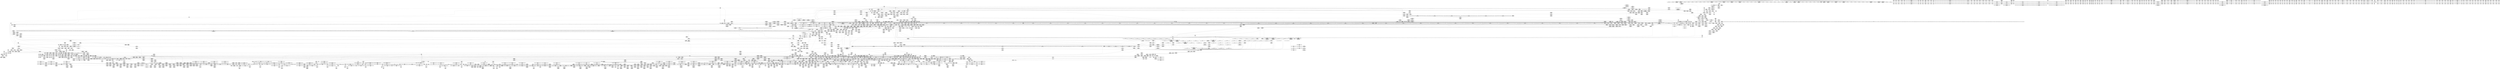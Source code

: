 digraph {
	CE0x5ff8c10 [shape=record,shape=Mrecord,label="{CE0x5ff8c10|tomoyo_init_request_info:_mode|security/tomoyo/util.c,1010|*SummSource*}"]
	CE0x5020eb0 [shape=record,shape=Mrecord,label="{CE0x5020eb0|i32_55|*Constant*|*SummSource*}"]
	CE0x74e7230 [shape=record,shape=Mrecord,label="{CE0x74e7230|tomoyo_fill_path_info:_const_len6|security/tomoyo/util.c,668}"]
	CE0x75db400 [shape=record,shape=Mrecord,label="{CE0x75db400|rcu_lock_release21:_tmp3}"]
	CE0x74dcba0 [shape=record,shape=Mrecord,label="{CE0x74dcba0|i32_47|*Constant*|*SummSink*}"]
	CE0x5c67b00 [shape=record,shape=Mrecord,label="{CE0x5c67b00|tomoyo_fill_path_info:_conv4|security/tomoyo/util.c,667|*SummSource*}"]
	CE0x408c280 [shape=record,shape=Mrecord,label="{CE0x408c280|tomoyo_get_mode:_tmp28|security/tomoyo/util.c,988|*SummSink*}"]
	CE0x5d2ec70 [shape=record,shape=Mrecord,label="{CE0x5d2ec70|tomoyo_unix_entry:_if.end|*SummSink*}"]
	CE0x4e19210 [shape=record,shape=Mrecord,label="{CE0x4e19210|0:_i8,_array:_GCRE_tomoyo_index2category_constant_39_x_i8_c_00_00_00_00_00_00_00_00_00_00_00_00_00_00_00_00_00_00_00_00_00_00_00_01_01_01_01_01_01_01_01_01_01_01_01_01_01_01_02_,_align_16:_elem_34::|security/tomoyo/util.c,983}"]
	CE0x5e56c70 [shape=record,shape=Mrecord,label="{CE0x5e56c70|tomoyo_unix_entry:_error.1}"]
	CE0x6b0c3b0 [shape=record,shape=Mrecord,label="{CE0x6b0c3b0|tomoyo_get_mode:_idxprom|security/tomoyo/util.c,981|*SummSource*}"]
	CE0x5deb760 [shape=record,shape=Mrecord,label="{CE0x5deb760|tomoyo_get_mode:_tmp1|*SummSource*}"]
	CE0x4f832e0 [shape=record,shape=Mrecord,label="{CE0x4f832e0|rcu_lock_release21:_tmp3|*SummSink*}"]
	CE0x4e2e2f0 [shape=record,shape=Mrecord,label="{CE0x4e2e2f0|tomoyo_unix_entry:_tmp46|security/tomoyo/network.c,573|*SummSink*}"]
	CE0x77c9f30 [shape=record,shape=Mrecord,label="{CE0x77c9f30|i64*_getelementptr_inbounds_(_31_x_i64_,_31_x_i64_*___llvm_gcov_ctr43150,_i64_0,_i64_21)|*Constant*|*SummSink*}"]
	CE0x75fcc10 [shape=record,shape=Mrecord,label="{CE0x75fcc10|tomoyo_check_unix_address:_tmp1|*SummSink*}"]
	CE0x60077c0 [shape=record,shape=Mrecord,label="{CE0x60077c0|tomoyo_fill_path_info:_tmp1}"]
	CE0x3f9eff0 [shape=record,shape=Mrecord,label="{CE0x3f9eff0|tomoyo_unix_entry:_call18|security/tomoyo/network.c,559|*SummSink*}"]
	CE0x411f960 [shape=record,shape=Mrecord,label="{CE0x411f960|COLLAPSED:_GCRE_current_task_external_global_%struct.task_struct*:_elem_0::|security/tomoyo/common.h,1205}"]
	CE0x7563b60 [shape=record,shape=Mrecord,label="{CE0x7563b60|tomoyo_get_mode:_config|security/tomoyo/util.c,981}"]
	CE0x6b209b0 [shape=record,shape=Mrecord,label="{CE0x6b209b0|rcu_lock_release21:_tmp}"]
	CE0x4edc970 [shape=record,shape=Mrecord,label="{CE0x4edc970|tomoyo_unix_entry:_tmp14|security/tomoyo/network.c,550|*SummSource*}"]
	CE0x40eb950 [shape=record,shape=Mrecord,label="{CE0x40eb950|_call_void_mcount()_#3|*SummSource*}"]
	CE0x75324f0 [shape=record,shape=Mrecord,label="{CE0x75324f0|tomoyo_check_unix_address:_return|*SummSource*}"]
	CE0x5ec5a50 [shape=record,shape=Mrecord,label="{CE0x5ec5a50|i64_0|*Constant*}"]
	CE0x604b620 [shape=record,shape=Mrecord,label="{CE0x604b620|tomoyo_domain:_tmp10|security/tomoyo/common.h,1205|*SummSink*}"]
	CE0x5bd1a40 [shape=record,shape=Mrecord,label="{CE0x5bd1a40|tomoyo_audit_unix_log:_operation|security/tomoyo/network.c,406|*SummSink*}"]
	CE0x5c6c580 [shape=record,shape=Mrecord,label="{CE0x5c6c580|tomoyo_const_part_length:_tmp8|security/tomoyo/util.c,626|*SummSink*}"]
	CE0x764d830 [shape=record,shape=Mrecord,label="{CE0x764d830|tomoyo_unix_entry:_address|Function::tomoyo_unix_entry&Arg::address::|*SummSource*}"]
	CE0x776adb0 [shape=record,shape=Mrecord,label="{CE0x776adb0|tomoyo_unix_entry:_arrayidx2|security/tomoyo/network.c,546}"]
	CE0x5bd5130 [shape=record,shape=Mrecord,label="{CE0x5bd5130|tomoyo_unix_entry:_tmp15|security/tomoyo/network.c,551|*SummSource*}"]
	CE0x5f446c0 [shape=record,shape=Mrecord,label="{CE0x5f446c0|get_current:_tmp3}"]
	CE0x6b201c0 [shape=record,shape=Mrecord,label="{CE0x6b201c0|rcu_lock_release21:_tmp2}"]
	CE0x4cdb660 [shape=record,shape=Mrecord,label="{CE0x4cdb660|tomoyo_domain:_tmp22|security/tomoyo/common.h,1205|*SummSource*}"]
	CE0x4c874a0 [shape=record,shape=Mrecord,label="{CE0x4c874a0|tomoyo_domain:_tmp6|security/tomoyo/common.h,1205|*SummSource*}"]
	CE0x5b9b030 [shape=record,shape=Mrecord,label="{CE0x5b9b030|i32_3|*Constant*}"]
	CE0x7587570 [shape=record,shape=Mrecord,label="{CE0x7587570|tomoyo_get_mode:_tmp13|security/tomoyo/util.c,982|*SummSource*}"]
	CE0x5ec36f0 [shape=record,shape=Mrecord,label="{CE0x5ec36f0|tomoyo_const_part_length:_if.end6|*SummSource*}"]
	CE0x60e38c0 [shape=record,shape=Mrecord,label="{CE0x60e38c0|i64*_getelementptr_inbounds_(_4_x_i64_,_4_x_i64_*___llvm_gcov_ctr4731,_i64_0,_i64_3)|*Constant*|*SummSource*}"]
	CE0x42f4700 [shape=record,shape=Mrecord,label="{CE0x42f4700|tomoyo_const_part_length:_inc|security/tomoyo/util.c,628|*SummSource*}"]
	CE0x4264c00 [shape=record,shape=Mrecord,label="{CE0x4264c00|tomoyo_unix_entry:_tobool12|security/tomoyo/network.c,556|*SummSink*}"]
	CE0x5c684c0 [shape=record,shape=Mrecord,label="{CE0x5c684c0|tomoyo_unix_entry:_bb}"]
	CE0x603b940 [shape=record,shape=Mrecord,label="{CE0x603b940|0:_i8,_array:_GCRE_tomoyo_index2category_constant_39_x_i8_c_00_00_00_00_00_00_00_00_00_00_00_00_00_00_00_00_00_00_00_00_00_00_00_01_01_01_01_01_01_01_01_01_01_01_01_01_01_01_02_,_align_16:_elem_29::|security/tomoyo/util.c,983}"]
	CE0x5e32490 [shape=record,shape=Mrecord,label="{CE0x5e32490|tomoyo_const_part_length:_tmp|*SummSink*}"]
	CE0x60b0740 [shape=record,shape=Mrecord,label="{CE0x60b0740|_call_void_lock_release(%struct.lockdep_map*_%map,_i32_1,_i64_ptrtoint_(i8*_blockaddress(_rcu_lock_release21,_%__here)_to_i64))_#9,_!dbg_!38907|include/linux/rcupdate.h,423|*SummSink*}"]
	CE0x5a78470 [shape=record,shape=Mrecord,label="{CE0x5a78470|i32_4|*Constant*}"]
	CE0x5f831f0 [shape=record,shape=Mrecord,label="{CE0x5f831f0|tomoyo_const_part_length:_tmp32|security/tomoyo/util.c,641|*SummSink*}"]
	CE0x4ff72c0 [shape=record,shape=Mrecord,label="{CE0x4ff72c0|tomoyo_read_unlock19:_tmp}"]
	CE0x5020d80 [shape=record,shape=Mrecord,label="{CE0x5020d80|i32_55|*Constant*}"]
	CE0x77b8ed0 [shape=record,shape=Mrecord,label="{CE0x77b8ed0|tomoyo_check_unix_address:_tmp5|security/tomoyo/network.c,596}"]
	CE0x42aa9a0 [shape=record,shape=Mrecord,label="{CE0x42aa9a0|tomoyo_get_mode:_bb}"]
	CE0x7695af0 [shape=record,shape=Mrecord,label="{CE0x7695af0|_call_void_mcount()_#3}"]
	CE0x3fdfd00 [shape=record,shape=Mrecord,label="{CE0x3fdfd00|tomoyo_unix_entry:_call3|security/tomoyo/network.c,548|*SummSource*}"]
	CE0x3fdfa70 [shape=record,shape=Mrecord,label="{CE0x3fdfa70|tomoyo_unix_entry:_tmp30}"]
	CE0x5068b90 [shape=record,shape=Mrecord,label="{CE0x5068b90|COLLAPSED:_GCMRE___llvm_gcov_ctr31133_internal_global_12_x_i64_zeroinitializer:_elem_0:default:}"]
	CE0x40b5b70 [shape=record,shape=Mrecord,label="{CE0x40b5b70|rcu_lock_release21:___here|*SummSource*}"]
	CE0x5c1b2c0 [shape=record,shape=Mrecord,label="{CE0x5c1b2c0|tomoyo_read_lock16:_call|security/tomoyo/common.h,1097}"]
	CE0x75327c0 [shape=record,shape=Mrecord,label="{CE0x75327c0|0:_i8,_1:_i8,_32:_i8*,_40:_i32,_:_CMR_24,25_|*MultipleSource*|Function::tomoyo_check_unix_address&Arg::address::|security/tomoyo/network.c,594}"]
	CE0x42a7d80 [shape=record,shape=Mrecord,label="{CE0x42a7d80|tomoyo_get_mode:_bb|*SummSource*}"]
	CE0x5ec5d20 [shape=record,shape=Mrecord,label="{CE0x5ec5d20|tomoyo_unix_entry:_tmp7|security/tomoyo/network.c,548|*SummSink*}"]
	CE0x4d6d000 [shape=record,shape=Mrecord,label="{CE0x4d6d000|tomoyo_unix_entry:_tmp22|security/tomoyo/network.c,556|*SummSource*}"]
	CE0x4f81e90 [shape=record,shape=Mrecord,label="{CE0x4f81e90|24:_%struct.tomoyo_path_info*,_32:_i8,_33:_i8,_72:_i8,_:_SCMRE_73,74_|*MultipleSource*|security/tomoyo/network.c, 544|security/tomoyo/network.c,544|Function::tomoyo_init_request_info&Arg::r::|security/tomoyo/network.c,565}"]
	CE0x4e26e80 [shape=record,shape=Mrecord,label="{CE0x4e26e80|GLOBAL:_lockdep_rcu_suspicious|*Constant*|*SummSink*}"]
	CE0x5f27930 [shape=record,shape=Mrecord,label="{CE0x5f27930|tomoyo_get_mode:_tmp6|security/tomoyo/util.c,978|*SummSink*}"]
	CE0x5deb7d0 [shape=record,shape=Mrecord,label="{CE0x5deb7d0|tomoyo_unix_entry:_do.cond|*SummSink*}"]
	CE0x7813450 [shape=record,shape=Mrecord,label="{CE0x7813450|tomoyo_const_part_length:_if.then17}"]
	CE0x75db130 [shape=record,shape=Mrecord,label="{CE0x75db130|i32_51|*Constant*}"]
	CE0x411f610 [shape=record,shape=Mrecord,label="{CE0x411f610|tomoyo_domain:_cred|security/tomoyo/common.h,1205|*SummSink*}"]
	CE0x5dd2440 [shape=record,shape=Mrecord,label="{CE0x5dd2440|tomoyo_const_part_length:_tmp17|security/tomoyo/util.c,627|*SummSink*}"]
	CE0x4316340 [shape=record,shape=Mrecord,label="{CE0x4316340|i32_5|*Constant*}"]
	CE0x6011ab0 [shape=record,shape=Mrecord,label="{CE0x6011ab0|tomoyo_init_request_info:_tmp13|*LoadInst*|security/tomoyo/util.c,1011|*SummSource*}"]
	CE0x7540e60 [shape=record,shape=Mrecord,label="{CE0x7540e60|i64*_getelementptr_inbounds_(_11_x_i64_,_11_x_i64_*___llvm_gcov_ctr54147,_i64_0,_i64_6)|*Constant*|*SummSource*}"]
	CE0x3f99cb0 [shape=record,shape=Mrecord,label="{CE0x3f99cb0|tomoyo_audit_net_log:_idxprom|security/tomoyo/network.c,367|*SummSource*}"]
	CE0x5f3a8c0 [shape=record,shape=Mrecord,label="{CE0x5f3a8c0|tomoyo_domain:_tmp1}"]
	CE0x5c55730 [shape=record,shape=Mrecord,label="{CE0x5c55730|i64_19|*Constant*|*SummSink*}"]
	CE0x4e7d050 [shape=record,shape=Mrecord,label="{CE0x4e7d050|COLLAPSED:_GCMRE___llvm_gcov_ctr43150_internal_global_31_x_i64_zeroinitializer:_elem_0:default:}"]
	CE0x4c46fb0 [shape=record,shape=Mrecord,label="{CE0x4c46fb0|i8*_null|*Constant*|*SummSource*}"]
	CE0x5e17b10 [shape=record,shape=Mrecord,label="{CE0x5e17b10|tomoyo_fill_path_info:_sub|security/tomoyo/util.c,667|*SummSink*}"]
	CE0x5eaebe0 [shape=record,shape=Mrecord,label="{CE0x5eaebe0|tomoyo_read_unlock19:_idx|Function::tomoyo_read_unlock19&Arg::idx::|*SummSink*}"]
	CE0x7568c80 [shape=record,shape=Mrecord,label="{CE0x7568c80|tomoyo_unix_entry:_conv7|security/tomoyo/network.c,551|*SummSink*}"]
	CE0x75f6bd0 [shape=record,shape=Mrecord,label="{CE0x75f6bd0|GLOBAL:_tomoyo_policy_loaded|Global_var:tomoyo_policy_loaded|*SummSource*}"]
	CE0x4fcdc80 [shape=record,shape=Mrecord,label="{CE0x4fcdc80|_call_void_bitcast_(void_(%struct.tomoyo_request_info*,_i1_(%struct.tomoyo_request_info*,_%struct.tomoyo_acl_info*)*)*_tomoyo_check_acl_to_void_(%struct.tomoyo_request_info.524*,_i1_(%struct.tomoyo_request_info.524*,_%struct.tomoyo_acl_info*)*)*)(%struct.tomoyo_request_info.524*_%r,_i1_(%struct.tomoyo_request_info.524*,_%struct.tomoyo_acl_info*)*_tomoyo_check_unix_acl)_#9,_!dbg_!38963|security/tomoyo/network.c,570|*SummSink*}"]
	CE0x5b44960 [shape=record,shape=Mrecord,label="{CE0x5b44960|tomoyo_read_unlock19:_tmp2|*SummSink*}"]
	CE0x5b9ae60 [shape=record,shape=Mrecord,label="{CE0x5b9ae60|tomoyo_init_request_info:_type|security/tomoyo/util.c,1009}"]
	CE0x77c97e0 [shape=record,shape=Mrecord,label="{CE0x77c97e0|GLOBAL:___llvm_gcov_indirect_counter_increment114|*Constant*|*SummSource*}"]
	CE0x4ec2890 [shape=record,shape=Mrecord,label="{CE0x4ec2890|tomoyo_unix_entry:_address30|security/tomoyo/network.c,568|*SummSink*}"]
	CE0x6046930 [shape=record,shape=Mrecord,label="{CE0x6046930|GLOBAL:___llvm_gcov_ctr3747|Global_var:__llvm_gcov_ctr3747|*SummSink*}"]
	CE0x6011c00 [shape=record,shape=Mrecord,label="{CE0x6011c00|tomoyo_init_request_info:_tmp13|*LoadInst*|security/tomoyo/util.c,1011|*SummSink*}"]
	CE0x4d42ea0 [shape=record,shape=Mrecord,label="{CE0x4d42ea0|tomoyo_unix_entry:_param25|security/tomoyo/network.c,567}"]
	CE0x4dfeac0 [shape=record,shape=Mrecord,label="{CE0x4dfeac0|tomoyo_unix_entry:_call31|security/tomoyo/network.c,571|*SummSource*}"]
	CE0x4f46940 [shape=record,shape=Mrecord,label="{CE0x4f46940|i64*_getelementptr_inbounds_(_31_x_i64_,_31_x_i64_*___llvm_gcov_ctr43150,_i64_0,_i64_30)|*Constant*|*SummSource*}"]
	CE0x5d2e7f0 [shape=record,shape=Mrecord,label="{CE0x5d2e7f0|i64*_getelementptr_inbounds_(_2_x_i64_,_2_x_i64_*___llvm_gcov_ctr4335,_i64_0,_i64_0)|*Constant*|*SummSink*}"]
	CE0x7812800 [shape=record,shape=Mrecord,label="{CE0x7812800|rcu_lock_acquire18:_tmp1|*SummSource*}"]
	CE0x7622240 [shape=record,shape=Mrecord,label="{CE0x7622240|tomoyo_check_unix_address:_tmp2|*LoadInst*|security/tomoyo/network.c,596|*SummSource*}"]
	CE0x4169490 [shape=record,shape=Mrecord,label="{CE0x4169490|i64*_getelementptr_inbounds_(_12_x_i64_,_12_x_i64_*___llvm_gcov_ctr31133,_i64_0,_i64_0)|*Constant*|*SummSource*}"]
	CE0x5cfc160 [shape=record,shape=Mrecord,label="{CE0x5cfc160|tomoyo_unix_entry:_if.end17}"]
	CE0x5f73b10 [shape=record,shape=Mrecord,label="{CE0x5f73b10|GLOBAL:___llvm_gcov_ctr31133|Global_var:__llvm_gcov_ctr31133|*SummSink*}"]
	CE0x74f21f0 [shape=record,shape=Mrecord,label="{CE0x74f21f0|tomoyo_check_unix_address:_if.then|*SummSink*}"]
	CE0x5d0fad0 [shape=record,shape=Mrecord,label="{CE0x5d0fad0|_call_void_mcount()_#3|*SummSink*}"]
	CE0x60f4370 [shape=record,shape=Mrecord,label="{CE0x60f4370|tomoyo_fill_path_info:_tmp9|security/tomoyo/util.c,667|*SummSink*}"]
	CE0x5c55380 [shape=record,shape=Mrecord,label="{CE0x5c55380|i64*_null|*Constant*}"]
	CE0x6001f10 [shape=record,shape=Mrecord,label="{CE0x6001f10|_ret_i32_%call,_!dbg_!38902|security/tomoyo/common.h,1097}"]
	CE0x4d433a0 [shape=record,shape=Mrecord,label="{CE0x4d433a0|tomoyo_unix_entry:_param|security/tomoyo/network.c,566|*SummSink*}"]
	CE0x5f3aef0 [shape=record,shape=Mrecord,label="{CE0x5f3aef0|tomoyo_const_part_length:_while.cond|*SummSource*}"]
	CE0x4de2f30 [shape=record,shape=Mrecord,label="{CE0x4de2f30|0:_i8*,_array:_GCRE_tomoyo_proto_keyword_constant_6_x_i8*_i8*_getelementptr_inbounds_(_2_x_i8_,_2_x_i8_*_.str22,_i32_0,_i32_0),_i8*_getelementptr_inbounds_(_7_x_i8_,_7_x_i8_*_.str123,_i32_0,_i32_0),_i8*_getelementptr_inbounds_(_6_x_i8_,_6_x_i8_*_.str224,_i32_0,_i32_0),_i8*_getelementptr_inbounds_(_4_x_i8_,_4_x_i8_*_.str325,_i32_0,_i32_0),_i8*_getelementptr_inbounds_(_2_x_i8_,_2_x_i8_*_.str22,_i32_0,_i32_0),_i8*_getelementptr_inbounds_(_10_x_i8_,_10_x_i8_*_.str426,_i32_0,_i32_0)_,_align_16:_elem_0::|security/tomoyo/network.c,367}"]
	CE0x50f0280 [shape=record,shape=Mrecord,label="{CE0x50f0280|i64*_getelementptr_inbounds_(_31_x_i64_,_31_x_i64_*___llvm_gcov_ctr43150,_i64_0,_i64_29)|*Constant*|*SummSource*}"]
	CE0x5b082d0 [shape=record,shape=Mrecord,label="{CE0x5b082d0|tomoyo_const_part_length:_tmp39|security/tomoyo/util.c,644|*SummSink*}"]
	CE0x4d67d90 [shape=record,shape=Mrecord,label="{CE0x4d67d90|i8_6|*Constant*|*SummSink*}"]
	CE0x77c9a20 [shape=record,shape=Mrecord,label="{CE0x77c9a20|__llvm_gcov_indirect_counter_increment114:_counters|Function::__llvm_gcov_indirect_counter_increment114&Arg::counters::}"]
	CE0x4169780 [shape=record,shape=Mrecord,label="{CE0x4169780|srcu_read_unlock20:_tmp|*SummSource*}"]
	CE0x4d57bf0 [shape=record,shape=Mrecord,label="{CE0x4d57bf0|tomoyo_const_part_length:_lor.lhs.false}"]
	CE0x406d7e0 [shape=record,shape=Mrecord,label="{CE0x406d7e0|i64*_getelementptr_inbounds_(_2_x_i64_,_2_x_i64_*___llvm_gcov_ctr4632,_i64_0,_i64_0)|*Constant*|*SummSource*}"]
	CE0x5dd22f0 [shape=record,shape=Mrecord,label="{CE0x5dd22f0|tomoyo_const_part_length:_tmp17|security/tomoyo/util.c,627|*SummSource*}"]
	CE0x604afc0 [shape=record,shape=Mrecord,label="{CE0x604afc0|rcu_lock_acquire18:_tmp3}"]
	CE0x4eaf090 [shape=record,shape=Mrecord,label="{CE0x4eaf090|tomoyo_domain:_do.body}"]
	CE0x4d99000 [shape=record,shape=Mrecord,label="{CE0x4d99000|tomoyo_const_part_length:_incdec.ptr|security/tomoyo/util.c,626|*SummSink*}"]
	CE0x42147c0 [shape=record,shape=Mrecord,label="{CE0x42147c0|tomoyo_const_part_length:_incdec.ptr10|security/tomoyo/util.c,640|*SummSource*}"]
	CE0x7647c10 [shape=record,shape=Mrecord,label="{CE0x7647c10|i64*_getelementptr_inbounds_(_6_x_i64_,_6_x_i64_*___llvm_gcov_ctr3747,_i64_0,_i64_4)|*Constant*}"]
	CE0x4f2a770 [shape=record,shape=Mrecord,label="{CE0x4f2a770|tomoyo_unix_entry:_call15|security/tomoyo/network.c,557}"]
	CE0x4d54880 [shape=record,shape=Mrecord,label="{CE0x4d54880|tomoyo_get_mode:_tmp22|security/tomoyo/util.c,986|*SummSource*}"]
	CE0x3fca500 [shape=record,shape=Mrecord,label="{CE0x3fca500|__llvm_gcov_indirect_counter_increment114:_exit|*SummSource*}"]
	CE0x411ee60 [shape=record,shape=Mrecord,label="{CE0x411ee60|_ret_%struct.task_struct*_%tmp4,_!dbg_!38905|./arch/x86/include/asm/current.h,14|*SummSink*}"]
	CE0x4264f80 [shape=record,shape=Mrecord,label="{CE0x4264f80|i64_9|*Constant*|*SummSource*}"]
	CE0x40d8b40 [shape=record,shape=Mrecord,label="{CE0x40d8b40|i8*_getelementptr_inbounds_(_10_x_i8_,_10_x_i8_*_.str7,_i32_0,_i32_0)|*Constant*}"]
	CE0x5eae5a0 [shape=record,shape=Mrecord,label="{CE0x5eae5a0|tomoyo_init_request_info:_tmp8|security/tomoyo/util.c,1005|*SummSink*}"]
	CE0x5cc3560 [shape=record,shape=Mrecord,label="{CE0x5cc3560|tomoyo_audit_net_log:_arrayidx2|security/tomoyo/network.c,368|*SummSource*}"]
	CE0x5f74200 [shape=record,shape=Mrecord,label="{CE0x5f74200|tomoyo_domain:_tmp10|security/tomoyo/common.h,1205}"]
	CE0x4ff7430 [shape=record,shape=Mrecord,label="{CE0x4ff7430|i64*_getelementptr_inbounds_(_5_x_i64_,_5_x_i64_*___llvm_gcov_ctr28130,_i64_0,_i64_3)|*Constant*|*SummSource*}"]
	CE0x781a090 [shape=record,shape=Mrecord,label="{CE0x781a090|_call_void_mcount()_#3|*SummSink*}"]
	CE0x4f0cb20 [shape=record,shape=Mrecord,label="{CE0x4f0cb20|128:_i8*,_1208:_%struct.file*,_:_CMRE_44,45_}"]
	CE0x4e16b70 [shape=record,shape=Mrecord,label="{CE0x4e16b70|tomoyo_const_part_length:_add29|security/tomoyo/util.c,646|*SummSource*}"]
	CE0x5b8cd90 [shape=record,shape=Mrecord,label="{CE0x5b8cd90|tomoyo_unix_entry:_tmp31|security/tomoyo/network.c,560|*SummSource*}"]
	CE0x5f27b00 [shape=record,shape=Mrecord,label="{CE0x5f27b00|i64*_getelementptr_inbounds_(_11_x_i64_,_11_x_i64_*___llvm_gcov_ctr54147,_i64_0,_i64_0)|*Constant*|*SummSource*}"]
	CE0x3fe8ca0 [shape=record,shape=Mrecord,label="{CE0x3fe8ca0|_ret_void,_!dbg_!38908|include/linux/rcupdate.h,419|*SummSink*}"]
	CE0x6b18f10 [shape=record,shape=Mrecord,label="{CE0x6b18f10|tomoyo_domain:_tmp15|security/tomoyo/common.h,1205}"]
	CE0x4e1d560 [shape=record,shape=Mrecord,label="{CE0x4e1d560|i64_7|*Constant*}"]
	CE0x604b4d0 [shape=record,shape=Mrecord,label="{CE0x604b4d0|tomoyo_domain:_tmp10|security/tomoyo/common.h,1205|*SummSource*}"]
	CE0x4169380 [shape=record,shape=Mrecord,label="{CE0x4169380|i64*_getelementptr_inbounds_(_12_x_i64_,_12_x_i64_*___llvm_gcov_ctr31133,_i64_0,_i64_0)|*Constant*}"]
	CE0x4049770 [shape=record,shape=Mrecord,label="{CE0x4049770|tomoyo_domain:_tmp21|security/tomoyo/common.h,1205}"]
	CE0x77e0550 [shape=record,shape=Mrecord,label="{CE0x77e0550|_call_void_srcu_read_unlock20(%struct.srcu_struct*_tomoyo_ss,_i32_%idx)_#9,_!dbg_!38903|security/tomoyo/common.h,1109}"]
	CE0x40e4a50 [shape=record,shape=Mrecord,label="{CE0x40e4a50|srcu_read_lock17:_bb}"]
	CE0x4d43410 [shape=record,shape=Mrecord,label="{CE0x4d43410|tomoyo_unix_entry:_tmp37|*LoadInst*|security/tomoyo/network.c,566}"]
	CE0x5dd8fc0 [shape=record,shape=Mrecord,label="{CE0x5dd8fc0|tomoyo_audit_unix_log:_param1|security/tomoyo/network.c,406|*SummSink*}"]
	CE0x5a785a0 [shape=record,shape=Mrecord,label="{CE0x5a785a0|_call_void___llvm_gcov_indirect_counter_increment114(i32*___llvm_gcov_global_state_pred45,_i64**_getelementptr_inbounds_(_3_x_i64*_,_3_x_i64*_*___llvm_gcda_edge_table44,_i64_0,_i64_0)),_!dbg_!38954|security/tomoyo/util.c,649}"]
	CE0x5ed8dd0 [shape=record,shape=Mrecord,label="{CE0x5ed8dd0|tomoyo_init_request_info:_domain|Function::tomoyo_init_request_info&Arg::domain::|*SummSource*}"]
	CE0x750cfd0 [shape=record,shape=Mrecord,label="{CE0x750cfd0|tomoyo_fill_path_info:_cmp8|security/tomoyo/util.c,668}"]
	CE0x76ac720 [shape=record,shape=Mrecord,label="{CE0x76ac720|tomoyo_audit_unix_log:_protocol|security/tomoyo/network.c,405|*SummSource*}"]
	CE0x5bd5820 [shape=record,shape=Mrecord,label="{CE0x5bd5820|tomoyo_unix_entry:_sub|security/tomoyo/network.c,551}"]
	CE0x4c9c5f0 [shape=record,shape=Mrecord,label="{CE0x4c9c5f0|i64_1|*Constant*}"]
	CE0x4049cb0 [shape=record,shape=Mrecord,label="{CE0x4049cb0|i32_22|*Constant*}"]
	CE0x75d4640 [shape=record,shape=Mrecord,label="{CE0x75d4640|tomoyo_const_part_length:_tmp3|security/tomoyo/util.c,624}"]
	CE0x75d43e0 [shape=record,shape=Mrecord,label="{CE0x75d43e0|GLOBAL:___llvm_gcov_ctr43150|Global_var:__llvm_gcov_ctr43150|*SummSource*}"]
	CE0x5b75e00 [shape=record,shape=Mrecord,label="{CE0x5b75e00|tomoyo_init_request_info:_tmp6|security/tomoyo/util.c,1004|*SummSource*}"]
	CE0x7516720 [shape=record,shape=Mrecord,label="{CE0x7516720|GLOBAL:_full_name_hash|*Constant*}"]
	CE0x7564260 [shape=record,shape=Mrecord,label="{CE0x7564260|tomoyo_get_mode:_return}"]
	CE0x6001690 [shape=record,shape=Mrecord,label="{CE0x6001690|GLOBAL:_tomoyo_read_lock16|*Constant*}"]
	CE0x759db80 [shape=record,shape=Mrecord,label="{CE0x759db80|tomoyo_check_unix_address:_tmp6|security/tomoyo/network.c,596|*SummSource*}"]
	CE0x7768100 [shape=record,shape=Mrecord,label="{CE0x7768100|tomoyo_init_request_info:_index|Function::tomoyo_init_request_info&Arg::index::|*SummSource*}"]
	CE0x41d7c90 [shape=record,shape=Mrecord,label="{CE0x41d7c90|rcu_lock_acquire18:_entry|*SummSink*}"]
	CE0x769b240 [shape=record,shape=Mrecord,label="{CE0x769b240|i64*_getelementptr_inbounds_(_11_x_i64_,_11_x_i64_*___llvm_gcov_ctr54147,_i64_0,_i64_10)|*Constant*|*SummSource*}"]
	CE0x408bb20 [shape=record,shape=Mrecord,label="{CE0x408bb20|tomoyo_get_mode:_retval.0|*SummSink*}"]
	CE0x41d7a00 [shape=record,shape=Mrecord,label="{CE0x41d7a00|_call_void_rcu_lock_acquire18(%struct.lockdep_map*_%dep_map)_#9,_!dbg_!38906|include/linux/srcu.h,222|*SummSink*}"]
	CE0x5c6c9f0 [shape=record,shape=Mrecord,label="{CE0x5c6c9f0|tomoyo_audit_net_log:_idxprom1|security/tomoyo/network.c,368}"]
	CE0x75e65f0 [shape=record,shape=Mrecord,label="{CE0x75e65f0|i64_2|*Constant*|*SummSource*}"]
	CE0x5cc3970 [shape=record,shape=Mrecord,label="{CE0x5cc3970|tomoyo_const_part_length:_incdec.ptr10|security/tomoyo/util.c,640}"]
	CE0x5e413d0 [shape=record,shape=Mrecord,label="{CE0x5e413d0|tomoyo_const_part_length:_tmp45|security/tomoyo/util.c,645}"]
	CE0x4ee1560 [shape=record,shape=Mrecord,label="{CE0x4ee1560|tomoyo_unix_entry:_tmp41|security/tomoyo/network.c,572|*SummSink*}"]
	CE0x5c1ae90 [shape=record,shape=Mrecord,label="{CE0x5c1ae90|GLOBAL:_tomoyo_ss|Global_var:tomoyo_ss|*SummSource*}"]
	CE0x5fdfd90 [shape=record,shape=Mrecord,label="{CE0x5fdfd90|tomoyo_const_part_length:_tmp20|security/tomoyo/util.c,628|*SummSource*}"]
	CE0x42d0890 [shape=record,shape=Mrecord,label="{CE0x42d0890|GLOBAL:_tomoyo_profile|*Constant*|*SummSink*}"]
	CE0x5aca5f0 [shape=record,shape=Mrecord,label="{CE0x5aca5f0|GLOBAL:_tomoyo_index2category|Global_var:tomoyo_index2category}"]
	CE0x4e07fc0 [shape=record,shape=Mrecord,label="{CE0x4e07fc0|tomoyo_get_mode:_if.then|*SummSink*}"]
	CE0x41fe6a0 [shape=record,shape=Mrecord,label="{CE0x41fe6a0|tomoyo_get_mode:_tmp16|security/tomoyo/util.c,983|*SummSink*}"]
	CE0x7615e50 [shape=record,shape=Mrecord,label="{CE0x7615e50|tomoyo_const_part_length:_conv14|security/tomoyo/util.c,641|*SummSink*}"]
	CE0x60c00d0 [shape=record,shape=Mrecord,label="{CE0x60c00d0|tomoyo_unix_entry:_conv|security/tomoyo/network.c,548|*SummSource*}"]
	CE0x75a5c90 [shape=record,shape=Mrecord,label="{CE0x75a5c90|GLOBAL:_rcu_lock_release21|*Constant*}"]
	CE0x5ef40c0 [shape=record,shape=Mrecord,label="{CE0x5ef40c0|GLOBAL:_tomoyo_get_mode|*Constant*|*SummSink*}"]
	CE0x6108e80 [shape=record,shape=Mrecord,label="{CE0x6108e80|tomoyo_fill_path_info:_tmp6|security/tomoyo/util.c,667|*SummSink*}"]
	CE0x6096cd0 [shape=record,shape=Mrecord,label="{CE0x6096cd0|tomoyo_unix_entry:_tmp5|security/tomoyo/network.c,546|*SummSink*}"]
	CE0x74c2200 [shape=record,shape=Mrecord,label="{CE0x74c2200|__llvm_gcov_indirect_counter_increment114:_tmp6|*SummSource*}"]
	CE0x5e31e80 [shape=record,shape=Mrecord,label="{CE0x5e31e80|0:_i8,_:_GCMR_tomoyo_domain.__warned_internal_global_i8_0,_section_.data.unlikely_,_align_1:_elem_0:default:}"]
	CE0x5f15940 [shape=record,shape=Mrecord,label="{CE0x5f15940|i64*_getelementptr_inbounds_(_2_x_i64_,_2_x_i64_*___llvm_gcov_ctr4335,_i64_0,_i64_1)|*Constant*}"]
	CE0x7516380 [shape=record,shape=Mrecord,label="{CE0x7516380|tomoyo_fill_path_info:_call11|security/tomoyo/util.c,669|*SummSource*}"]
	CE0x5d1ee60 [shape=record,shape=Mrecord,label="{CE0x5d1ee60|tomoyo_unix_entry:_if.end17|*SummSink*}"]
	CE0x407adf0 [shape=record,shape=Mrecord,label="{CE0x407adf0|tomoyo_unix_entry:_tmp25|security/tomoyo/network.c,556|*SummSink*}"]
	CE0x75dafc0 [shape=record,shape=Mrecord,label="{CE0x75dafc0|i32_50|*Constant*|*SummSource*}"]
	CE0x77682d0 [shape=record,shape=Mrecord,label="{CE0x77682d0|_ret_i32_%conv6,_!dbg_!38926|security/tomoyo/util.c,1011}"]
	CE0x3fbdd50 [shape=record,shape=Mrecord,label="{CE0x3fbdd50|tomoyo_unix_entry:_arrayidx11|security/tomoyo/network.c,556|*SummSource*}"]
	CE0x5ec3090 [shape=record,shape=Mrecord,label="{CE0x5ec3090|__llvm_gcov_indirect_counter_increment114:_counters|Function::__llvm_gcov_indirect_counter_increment114&Arg::counters::|*SummSource*}"]
	CE0x5c21f70 [shape=record,shape=Mrecord,label="{CE0x5c21f70|srcu_read_lock17:_sp|Function::srcu_read_lock17&Arg::sp::|*SummSink*}"]
	CE0x3fcab40 [shape=record,shape=Mrecord,label="{CE0x3fcab40|get_current:_tmp|*SummSource*}"]
	CE0x75395a0 [shape=record,shape=Mrecord,label="{CE0x75395a0|0:_i8,_1:_i8,_32:_i8*,_40:_i32,_:_CMR_32,40_|*MultipleSource*|Function::tomoyo_check_unix_address&Arg::address::|security/tomoyo/network.c,594}"]
	CE0x5bee8f0 [shape=record,shape=Mrecord,label="{CE0x5bee8f0|tomoyo_audit_net_log:_r|Function::tomoyo_audit_net_log&Arg::r::|*SummSink*}"]
	CE0x5f5a550 [shape=record,shape=Mrecord,label="{CE0x5f5a550|tomoyo_const_part_length:_cmp21|security/tomoyo/util.c,644|*SummSink*}"]
	CE0x7625c50 [shape=record,shape=Mrecord,label="{CE0x7625c50|i64*_getelementptr_inbounds_(_11_x_i64_,_11_x_i64_*___llvm_gcov_ctr54147,_i64_0,_i64_1)|*Constant*|*SummSource*}"]
	CE0x5daaa10 [shape=record,shape=Mrecord,label="{CE0x5daaa10|tomoyo_init_request_info:_tmp|*SummSink*}"]
	CE0x5f38c00 [shape=record,shape=Mrecord,label="{CE0x5f38c00|tomoyo_get_mode:_config7|security/tomoyo/util.c,983}"]
	CE0x5f84870 [shape=record,shape=Mrecord,label="{CE0x5f84870|tomoyo_get_mode:_tmp8|security/tomoyo/util.c,979}"]
	CE0x3fa7fc0 [shape=record,shape=Mrecord,label="{CE0x3fa7fc0|tomoyo_unix_entry:_tmp3|*LoadInst*|security/tomoyo/network.c,546|*SummSink*}"]
	CE0x5c48490 [shape=record,shape=Mrecord,label="{CE0x5c48490|tomoyo_check_unix_address:_retval.0|*SummSource*}"]
	CE0x3fb1580 [shape=record,shape=Mrecord,label="{CE0x3fb1580|rcu_lock_release21:_tmp7|*SummSource*}"]
	CE0x5c76070 [shape=record,shape=Mrecord,label="{CE0x5c76070|tomoyo_unix_entry:_bb|*SummSink*}"]
	CE0x4da9a30 [shape=record,shape=Mrecord,label="{CE0x4da9a30|tomoyo_unix_entry:_param25|security/tomoyo/network.c,567|*SummSource*}"]
	CE0x5b99010 [shape=record,shape=Mrecord,label="{CE0x5b99010|VOIDTB_TE:_CE_2272,6368_|*MultipleSource*|security/tomoyo/util.c,1010|Function::tomoyo_get_mode&Arg::ns::}"]
	CE0x4d54810 [shape=record,shape=Mrecord,label="{CE0x4d54810|i64*_getelementptr_inbounds_(_12_x_i64_,_12_x_i64_*___llvm_gcov_ctr31133,_i64_0,_i64_9)|*Constant*|*SummSink*}"]
	CE0x41d9680 [shape=record,shape=Mrecord,label="{CE0x41d9680|tomoyo_unix_entry:_conv16|security/tomoyo/network.c,557|*SummSource*}"]
	CE0x5d4fe30 [shape=record,shape=Mrecord,label="{CE0x5d4fe30|tomoyo_audit_net_log:_tmp3|*SummSink*}"]
	CE0x41476b0 [shape=record,shape=Mrecord,label="{CE0x41476b0|tomoyo_unix_entry:_tmp9|security/tomoyo/network.c,548}"]
	CE0x75cab90 [shape=record,shape=Mrecord,label="{CE0x75cab90|tomoyo_get_mode:_tmp2|security/tomoyo/util.c,978|*SummSource*}"]
	CE0x5b21a50 [shape=record,shape=Mrecord,label="{CE0x5b21a50|tomoyo_unix_entry:_if.then10}"]
	CE0x7550a60 [shape=record,shape=Mrecord,label="{CE0x7550a60|tomoyo_get_mode:_tmp27|security/tomoyo/util.c,988}"]
	CE0x7784ab0 [shape=record,shape=Mrecord,label="{CE0x7784ab0|%struct.lockdep_map*_null|*Constant*}"]
	CE0x75d2c60 [shape=record,shape=Mrecord,label="{CE0x75d2c60|0:_i8,_1:_i8,_32:_i8*,_40:_i32,_:_CMR_16,24_|*MultipleSource*|Function::tomoyo_check_unix_address&Arg::address::|security/tomoyo/network.c,594}"]
	CE0x3ffa3b0 [shape=record,shape=Mrecord,label="{CE0x3ffa3b0|tomoyo_get_mode:_tmp28|security/tomoyo/util.c,988|*SummSource*}"]
	CE0x5b213c0 [shape=record,shape=Mrecord,label="{CE0x5b213c0|_ret_i32_%retval.0,_!dbg_!38935|security/tomoyo/util.c,988}"]
	CE0x4eae590 [shape=record,shape=Mrecord,label="{CE0x4eae590|i32_92|*Constant*|*SummSource*}"]
	CE0x4147490 [shape=record,shape=Mrecord,label="{CE0x4147490|tomoyo_unix_entry:_tmp8|security/tomoyo/network.c,548|*SummSource*}"]
	CE0x5f8b000 [shape=record,shape=Mrecord,label="{CE0x5f8b000|i64_1|*Constant*}"]
	CE0x750ce40 [shape=record,shape=Mrecord,label="{CE0x750ce40|tomoyo_fill_path_info:_conv7|security/tomoyo/util.c,668|*SummSink*}"]
	CE0x4c5e570 [shape=record,shape=Mrecord,label="{CE0x4c5e570|128:_i8*,_1208:_%struct.file*,_:_CMRE_26,27_}"]
	CE0x4e2e3f0 [shape=record,shape=Mrecord,label="{CE0x4e2e3f0|GLOBAL:_kfree|*Constant*}"]
	CE0x60bf6e0 [shape=record,shape=Mrecord,label="{CE0x60bf6e0|tomoyo_init_request_info:_tmp8|security/tomoyo/util.c,1005|*SummSource*}"]
	CE0x75b7ab0 [shape=record,shape=Mrecord,label="{CE0x75b7ab0|i32_1205|*Constant*|*SummSink*}"]
	CE0x5bfd690 [shape=record,shape=Mrecord,label="{CE0x5bfd690|tomoyo_unix_entry:_if.else|*SummSink*}"]
	CE0x5fc11f0 [shape=record,shape=Mrecord,label="{CE0x5fc11f0|tomoyo_const_part_length:_tmp28|security/tomoyo/util.c,641|*SummSource*}"]
	CE0x5cc3850 [shape=record,shape=Mrecord,label="{CE0x5cc3850|0:_i8*,_array:_GCRE_tomoyo_socket_keyword_external_constant_4_x_i8*_:_elem_0::|security/tomoyo/network.c,368}"]
	CE0x4df9050 [shape=record,shape=Mrecord,label="{CE0x4df9050|tomoyo_unix_entry:_tmp16|security/tomoyo/network.c,553|*SummSink*}"]
	CE0x750d9b0 [shape=record,shape=Mrecord,label="{CE0x750d9b0|tomoyo_fill_path_info:_frombool10|security/tomoyo/util.c,668|*SummSource*}"]
	CE0x5b44ae0 [shape=record,shape=Mrecord,label="{CE0x5b44ae0|tomoyo_unix_entry:_if.then10|*SummSource*}"]
	CE0x5e032a0 [shape=record,shape=Mrecord,label="{CE0x5e032a0|tomoyo_fill_path_info:_tmp6|security/tomoyo/util.c,667|*SummSource*}"]
	CE0x75cb780 [shape=record,shape=Mrecord,label="{CE0x75cb780|0:_i8,_array:_GCRE_tomoyo_index2category_constant_39_x_i8_c_00_00_00_00_00_00_00_00_00_00_00_00_00_00_00_00_00_00_00_00_00_00_00_01_01_01_01_01_01_01_01_01_01_01_01_01_01_01_02_,_align_16:_elem_35::|security/tomoyo/util.c,983}"]
	CE0x41696a0 [shape=record,shape=Mrecord,label="{CE0x41696a0|GLOBAL:_tomoyo_policy_loaded|Global_var:tomoyo_policy_loaded}"]
	CE0x4de2b90 [shape=record,shape=Mrecord,label="{CE0x4de2b90|0:_i8*,_array:_GCRE_tomoyo_proto_keyword_constant_6_x_i8*_i8*_getelementptr_inbounds_(_2_x_i8_,_2_x_i8_*_.str22,_i32_0,_i32_0),_i8*_getelementptr_inbounds_(_7_x_i8_,_7_x_i8_*_.str123,_i32_0,_i32_0),_i8*_getelementptr_inbounds_(_6_x_i8_,_6_x_i8_*_.str224,_i32_0,_i32_0),_i8*_getelementptr_inbounds_(_4_x_i8_,_4_x_i8_*_.str325,_i32_0,_i32_0),_i8*_getelementptr_inbounds_(_2_x_i8_,_2_x_i8_*_.str22,_i32_0,_i32_0),_i8*_getelementptr_inbounds_(_10_x_i8_,_10_x_i8_*_.str426,_i32_0,_i32_0)_,_align_16:_elem_2::|security/tomoyo/network.c,367}"]
	CE0x4e20030 [shape=record,shape=Mrecord,label="{CE0x4e20030|24:_%struct.tomoyo_path_info*,_32:_i8,_33:_i8,_72:_i8,_:_SCMRE_8,16_|*MultipleSource*|security/tomoyo/network.c, 544|security/tomoyo/network.c,544|Function::tomoyo_init_request_info&Arg::r::|security/tomoyo/network.c,565}"]
	CE0x5eb0b10 [shape=record,shape=Mrecord,label="{CE0x5eb0b10|tomoyo_read_lock16:_bb|*SummSource*}"]
	CE0x4f2cf30 [shape=record,shape=Mrecord,label="{CE0x4f2cf30|128:_i8*,_1208:_%struct.file*,_:_CMRE_56,64_|*MultipleSource*|security/tomoyo/common.h,1205|security/tomoyo/common.h,1205}"]
	CE0x5ebfea0 [shape=record,shape=Mrecord,label="{CE0x5ebfea0|tomoyo_get_mode:_tmp25|security/tomoyo/util.c,987|*SummSource*}"]
	CE0x7615530 [shape=record,shape=Mrecord,label="{CE0x7615530|i32_49|*Constant*|*SummSink*}"]
	CE0x77942b0 [shape=record,shape=Mrecord,label="{CE0x77942b0|tomoyo_audit_unix_log:_call|security/tomoyo/network.c,405}"]
	CE0x42b0e80 [shape=record,shape=Mrecord,label="{CE0x42b0e80|i64*_getelementptr_inbounds_(_22_x_i64_,_22_x_i64_*___llvm_gcov_ctr3840,_i64_0,_i64_7)|*Constant*}"]
	CE0x4ec2c60 [shape=record,shape=Mrecord,label="{CE0x4ec2c60|i64*_getelementptr_inbounds_(_22_x_i64_,_22_x_i64_*___llvm_gcov_ctr3840,_i64_0,_i64_15)|*Constant*}"]
	CE0x4ee1260 [shape=record,shape=Mrecord,label="{CE0x4ee1260|i64_16|*Constant*}"]
	CE0x408b9d0 [shape=record,shape=Mrecord,label="{CE0x408b9d0|tomoyo_get_mode:_retval.0|*SummSource*}"]
	CE0x5f4b0c0 [shape=record,shape=Mrecord,label="{CE0x5f4b0c0|tomoyo_const_part_length:_cmp12|security/tomoyo/util.c,641|*SummSource*}"]
	CE0x40d8d70 [shape=record,shape=Mrecord,label="{CE0x40d8d70|i8*_getelementptr_inbounds_(_10_x_i8_,_10_x_i8_*_.str7,_i32_0,_i32_0)|*Constant*|*SummSink*}"]
	CE0x4155c30 [shape=record,shape=Mrecord,label="{CE0x4155c30|tomoyo_const_part_length:_while.end|*SummSource*}"]
	CE0x5af9570 [shape=record,shape=Mrecord,label="{CE0x5af9570|i64*_getelementptr_inbounds_(_22_x_i64_,_22_x_i64_*___llvm_gcov_ctr3840,_i64_0,_i64_14)|*Constant*|*SummSink*}"]
	CE0x5c558a0 [shape=record,shape=Mrecord,label="{CE0x5c558a0|i64_20|*Constant*|*SummSource*}"]
	CE0x4f45c80 [shape=record,shape=Mrecord,label="{CE0x4f45c80|tomoyo_const_part_length:_tmp51|security/tomoyo/util.c,651|*SummSource*}"]
	CE0x4e18f60 [shape=record,shape=Mrecord,label="{CE0x4e18f60|0:_i8,_array:_GCRE_tomoyo_index2category_constant_39_x_i8_c_00_00_00_00_00_00_00_00_00_00_00_00_00_00_00_00_00_00_00_00_00_00_00_01_01_01_01_01_01_01_01_01_01_01_01_01_01_01_02_,_align_16:_elem_33::|security/tomoyo/util.c,983}"]
	CE0x50f0080 [shape=record,shape=Mrecord,label="{CE0x50f0080|i64*_getelementptr_inbounds_(_31_x_i64_,_31_x_i64_*___llvm_gcov_ctr43150,_i64_0,_i64_29)|*Constant*}"]
	CE0x416e5e0 [shape=record,shape=Mrecord,label="{CE0x416e5e0|tomoyo_const_part_length:_conv20|security/tomoyo/util.c,644|*SummSource*}"]
	CE0x5ed8aa0 [shape=record,shape=Mrecord,label="{CE0x5ed8aa0|tomoyo_init_request_info:_r|Function::tomoyo_init_request_info&Arg::r::|*SummSource*}"]
	CE0x7584380 [shape=record,shape=Mrecord,label="{CE0x7584380|tomoyo_unix_entry:_tmp|*SummSink*}"]
	CE0x4f83750 [shape=record,shape=Mrecord,label="{CE0x4f83750|__llvm_gcov_indirect_counter_increment114:_tmp1|*SummSource*}"]
	CE0x5ccbe10 [shape=record,shape=Mrecord,label="{CE0x5ccbe10|tomoyo_const_part_length:_tmp43|security/tomoyo/util.c,644|*SummSink*}"]
	CE0x7615630 [shape=record,shape=Mrecord,label="{CE0x7615630|i32_48|*Constant*}"]
	CE0x5dd21c0 [shape=record,shape=Mrecord,label="{CE0x5dd21c0|tomoyo_const_part_length:_tmp17|security/tomoyo/util.c,627}"]
	CE0x750d510 [shape=record,shape=Mrecord,label="{CE0x750d510|tomoyo_fill_path_info:_is_patterned|security/tomoyo/util.c,668|*SummSource*}"]
	CE0x4e1dff0 [shape=record,shape=Mrecord,label="{CE0x4e1dff0|tomoyo_const_part_length:_tmp27|security/tomoyo/util.c,641|*SummSource*}"]
	CE0x5dd8c70 [shape=record,shape=Mrecord,label="{CE0x5dd8c70|tomoyo_init_request_info:_tmp3|security/tomoyo/util.c,1004|*SummSink*}"]
	CE0x7647dd0 [shape=record,shape=Mrecord,label="{CE0x7647dd0|i64*_getelementptr_inbounds_(_6_x_i64_,_6_x_i64_*___llvm_gcov_ctr3747,_i64_0,_i64_4)|*Constant*|*SummSource*}"]
	CE0x5bda850 [shape=record,shape=Mrecord,label="{CE0x5bda850|_call_void_lock_acquire(%struct.lockdep_map*_%map,_i32_0,_i32_0,_i32_2,_i32_0,_%struct.lockdep_map*_null,_i64_ptrtoint_(i8*_blockaddress(_rcu_lock_acquire18,_%__here)_to_i64))_#9,_!dbg_!38907|include/linux/rcupdate.h,418|*SummSink*}"]
	CE0x74e6c60 [shape=record,shape=Mrecord,label="{CE0x74e6c60|tomoyo_fill_path_info:_frombool|security/tomoyo/util.c,667|*SummSource*}"]
	CE0x5f33610 [shape=record,shape=Mrecord,label="{CE0x5f33610|GLOBAL:_tomoyo_profile|*Constant*}"]
	CE0x75f6a80 [shape=record,shape=Mrecord,label="{CE0x75f6a80|GLOBAL:___srcu_read_unlock|*Constant*|*SummSink*}"]
	CE0x776b650 [shape=record,shape=Mrecord,label="{CE0x776b650|0:_i8,_array:_GCR_tomoyo_unix2mac_internal_constant_6_x_4_x_i8_4_x_i8_zeroinitializer,_4_x_i8_c_1E_1F_00_,_4_x_i8_c_!_00_00_22_,_4_x_i8_zeroinitializer,_4_x_i8_zeroinitializer,_4_x_i8_c_#$%_00_,_align_16:_elem_3::|security/tomoyo/network.c,546}"]
	CE0x4e17860 [shape=record,shape=Mrecord,label="{CE0x4e17860|tomoyo_const_part_length:_tmp26|security/tomoyo/util.c,641|*SummSink*}"]
	CE0x7768090 [shape=record,shape=Mrecord,label="{CE0x7768090|tomoyo_init_request_info:_index|Function::tomoyo_init_request_info&Arg::index::|*SummSink*}"]
	CE0x6011d00 [shape=record,shape=Mrecord,label="{CE0x6011d00|tomoyo_fill_path_info:_tmp4|security/tomoyo/util.c,667|*SummSource*}"]
	CE0x4cdb0c0 [shape=record,shape=Mrecord,label="{CE0x4cdb0c0|128:_i8*,_1208:_%struct.file*,_:_CMRE_160,168_|*MultipleSource*|security/tomoyo/common.h,1205|security/tomoyo/common.h,1205}"]
	CE0x5e5a530 [shape=record,shape=Mrecord,label="{CE0x5e5a530|i64*_getelementptr_inbounds_(_22_x_i64_,_22_x_i64_*___llvm_gcov_ctr3840,_i64_0,_i64_21)|*Constant*|*SummSource*}"]
	CE0x7550450 [shape=record,shape=Mrecord,label="{CE0x7550450|tomoyo_get_mode:_conv15|security/tomoyo/util.c,987|*SummSource*}"]
	CE0x3ffaaf0 [shape=record,shape=Mrecord,label="{CE0x3ffaaf0|tomoyo_const_part_length:_if.end18|*SummSink*}"]
	CE0x7783c50 [shape=record,shape=Mrecord,label="{CE0x7783c50|i64_ptrtoint_(i8*_blockaddress(_rcu_lock_acquire18,_%__here)_to_i64)|*Constant*|*SummSink*}"]
	CE0x7514fc0 [shape=record,shape=Mrecord,label="{CE0x7514fc0|tomoyo_check_unix_address:_call|security/tomoyo/network.c,600}"]
	CE0x5b557b0 [shape=record,shape=Mrecord,label="{CE0x5b557b0|tomoyo_const_part_length:_sw.bb9}"]
	CE0x7615a20 [shape=record,shape=Mrecord,label="{CE0x7615a20|_call_void_mcount()_#3|*SummSource*}"]
	CE0x412f360 [shape=record,shape=Mrecord,label="{CE0x412f360|rcu_lock_acquire18:_tmp5|include/linux/rcupdate.h,418|*SummSink*}"]
	CE0x4dd15d0 [shape=record,shape=Mrecord,label="{CE0x4dd15d0|tomoyo_get_mode:_tmp20|security/tomoyo/util.c,985|*SummSource*}"]
	CE0x7816e40 [shape=record,shape=Mrecord,label="{CE0x7816e40|i64*_getelementptr_inbounds_(_2_x_i64_,_2_x_i64_*___llvm_gcov_ctr53148,_i64_0,_i64_1)|*Constant*|*SummSink*}"]
	CE0x76112b0 [shape=record,shape=Mrecord,label="{CE0x76112b0|tomoyo_get_mode:_if.then13|*SummSource*}"]
	CE0x5f04730 [shape=record,shape=Mrecord,label="{CE0x5f04730|GLOBAL:_tomoyo_get_mode|*Constant*|*SummSource*}"]
	CE0x6007230 [shape=record,shape=Mrecord,label="{CE0x6007230|COLLAPSED:_GCMRE___llvm_gcov_ctr4038_internal_global_2_x_i64_zeroinitializer:_elem_0:default:}"]
	CE0x4dd1250 [shape=record,shape=Mrecord,label="{CE0x4dd1250|tomoyo_get_mode:_tmp19|security/tomoyo/util.c,985|*SummSink*}"]
	CE0x5ff8d10 [shape=record,shape=Mrecord,label="{CE0x5ff8d10|tomoyo_init_request_info:_mode|security/tomoyo/util.c,1010|*SummSink*}"]
	CE0x4e176d0 [shape=record,shape=Mrecord,label="{CE0x4e176d0|tomoyo_const_part_length:_tmp26|security/tomoyo/util.c,641|*SummSource*}"]
	CE0x42a7850 [shape=record,shape=Mrecord,label="{CE0x42a7850|tomoyo_get_mode:_tobool|security/tomoyo/util.c,978|*SummSource*}"]
	CE0x751e2a0 [shape=record,shape=Mrecord,label="{CE0x751e2a0|rcu_lock_release21:_map|Function::rcu_lock_release21&Arg::map::}"]
	CE0x5f44300 [shape=record,shape=Mrecord,label="{CE0x5f44300|tomoyo_const_part_length:_conv8|security/tomoyo/util.c,632}"]
	CE0x4e1fa20 [shape=record,shape=Mrecord,label="{CE0x4e1fa20|tomoyo_unix_entry:_param_type|security/tomoyo/network.c,565}"]
	CE0x606c250 [shape=record,shape=Mrecord,label="{CE0x606c250|GLOBAL:___llvm_gcov_ctr54147|Global_var:__llvm_gcov_ctr54147|*SummSource*}"]
	CE0x5f5b090 [shape=record,shape=Mrecord,label="{CE0x5f5b090|i64_23|*Constant*|*SummSource*}"]
	CE0x5c41ce0 [shape=record,shape=Mrecord,label="{CE0x5c41ce0|i64_24|*Constant*|*SummSource*}"]
	CE0x41533b0 [shape=record,shape=Mrecord,label="{CE0x41533b0|GLOBAL:___srcu_read_lock|*Constant*|*SummSource*}"]
	CE0x4ef5bd0 [shape=record,shape=Mrecord,label="{CE0x4ef5bd0|tomoyo_domain:_if.end|*SummSource*}"]
	CE0x60f5f50 [shape=record,shape=Mrecord,label="{CE0x60f5f50|_call_void_mcount()_#3|*SummSource*}"]
	CE0x42b6650 [shape=record,shape=Mrecord,label="{CE0x42b6650|_call_void_mcount()_#3|*SummSink*}"]
	CE0x6b0d700 [shape=record,shape=Mrecord,label="{CE0x6b0d700|tomoyo_fill_path_info:_land.rhs}"]
	CE0x4df37b0 [shape=record,shape=Mrecord,label="{CE0x4df37b0|tomoyo_const_part_length:_cmp21|security/tomoyo/util.c,644|*SummSource*}"]
	CE0x5f33770 [shape=record,shape=Mrecord,label="{CE0x5f33770|COLLAPSED:_CRE:_elem_0:default:}"]
	CE0x7568f20 [shape=record,shape=Mrecord,label="{CE0x7568f20|tomoyo_unix_entry:_cmp8|security/tomoyo/network.c,553}"]
	CE0x7555770 [shape=record,shape=Mrecord,label="{CE0x7555770|tomoyo_get_mode:_call|security/tomoyo/util.c,980|*SummSource*}"]
	CE0x4d57b00 [shape=record,shape=Mrecord,label="{CE0x4d57b00|tomoyo_const_part_length:_if.end6|*SummSink*}"]
	CE0x74f7ff0 [shape=record,shape=Mrecord,label="{CE0x74f7ff0|get_current:_tmp1|*SummSource*}"]
	CE0x5bbb620 [shape=record,shape=Mrecord,label="{CE0x5bbb620|tomoyo_read_unlock19:_bb|*SummSource*}"]
	CE0x4315b10 [shape=record,shape=Mrecord,label="{CE0x4315b10|GLOBAL:_tomoyo_fill_path_info|*Constant*|*SummSink*}"]
	CE0x3ff3030 [shape=record,shape=Mrecord,label="{CE0x3ff3030|get_current:_tmp2|*SummSource*}"]
	CE0x76ac880 [shape=record,shape=Mrecord,label="{CE0x76ac880|tomoyo_audit_unix_log:_protocol|security/tomoyo/network.c,405|*SummSink*}"]
	CE0x406def0 [shape=record,shape=Mrecord,label="{CE0x406def0|tomoyo_const_part_length:_tmp12|security/tomoyo/util.c,626|*SummSource*}"]
	CE0x5e85c50 [shape=record,shape=Mrecord,label="{CE0x5e85c50|_call_void_tomoyo_read_unlock19(i32_%call)_#9,_!dbg_!38974|security/tomoyo/network.c,577|*SummSource*}"]
	CE0x764d600 [shape=record,shape=Mrecord,label="{CE0x764d600|GLOBAL:_tomoyo_unix_entry|*Constant*|*SummSource*}"]
	CE0x759db10 [shape=record,shape=Mrecord,label="{CE0x759db10|i64*_getelementptr_inbounds_(_6_x_i64_,_6_x_i64_*___llvm_gcov_ctr3747,_i64_0,_i64_3)|*Constant*|*SummSink*}"]
	CE0x5ef36a0 [shape=record,shape=Mrecord,label="{CE0x5ef36a0|tomoyo_init_request_info:_tmp12|security/tomoyo/util.c,1010|*SummSource*}"]
	CE0x4d6d3a0 [shape=record,shape=Mrecord,label="{CE0x4d6d3a0|i8_0|*Constant*|*SummSource*}"]
	CE0x6b0c7c0 [shape=record,shape=Mrecord,label="{CE0x6b0c7c0|tomoyo_domain:_tmp16|security/tomoyo/common.h,1205|*SummSource*}"]
	CE0x776aac0 [shape=record,shape=Mrecord,label="{CE0x776aac0|tomoyo_const_part_length:_conv2|security/tomoyo/util.c,627|*SummSink*}"]
	CE0x4335a20 [shape=record,shape=Mrecord,label="{CE0x4335a20|tomoyo_check_unix_address:_sun_path|security/tomoyo/network.c,598}"]
	CE0x41d9590 [shape=record,shape=Mrecord,label="{CE0x41d9590|tomoyo_unix_entry:_conv16|security/tomoyo/network.c,557}"]
	CE0x4ed1200 [shape=record,shape=Mrecord,label="{CE0x4ed1200|24:_%struct.tomoyo_path_info*,_32:_i8,_33:_i8,_72:_i8,_:_SCMRE_26,27_}"]
	CE0x3fc9510 [shape=record,shape=Mrecord,label="{CE0x3fc9510|__llvm_gcov_indirect_counter_increment114:_bb|*SummSink*}"]
	CE0x416e730 [shape=record,shape=Mrecord,label="{CE0x416e730|tomoyo_const_part_length:_conv20|security/tomoyo/util.c,644|*SummSink*}"]
	CE0x4c87a60 [shape=record,shape=Mrecord,label="{CE0x4c87a60|tomoyo_domain:_do.body|*SummSource*}"]
	CE0x759dea0 [shape=record,shape=Mrecord,label="{CE0x759dea0|tomoyo_check_unix_address:_address|Function::tomoyo_check_unix_address&Arg::address::}"]
	CE0x75db2d0 [shape=record,shape=Mrecord,label="{CE0x75db2d0|i64*_getelementptr_inbounds_(_4_x_i64_,_4_x_i64_*___llvm_gcov_ctr4731,_i64_0,_i64_2)|*Constant*}"]
	CE0x761ac50 [shape=record,shape=Mrecord,label="{CE0x761ac50|tomoyo_check_unix_address:_return}"]
	CE0x4cfccc0 [shape=record,shape=Mrecord,label="{CE0x4cfccc0|GLOBAL:_srcu_read_lock17|*Constant*}"]
	CE0x4daa090 [shape=record,shape=Mrecord,label="{CE0x4daa090|tomoyo_unix_entry:_unix_network26|security/tomoyo/network.c,567|*SummSink*}"]
	CE0x4d88020 [shape=record,shape=Mrecord,label="{CE0x4d88020|_call_void_kfree(i8*_%call18)_#9,_!dbg_!38969|security/tomoyo/network.c,573}"]
	CE0x5e4cce0 [shape=record,shape=Mrecord,label="{CE0x5e4cce0|tomoyo_unix_entry:_tmp49|security/tomoyo/network.c,576}"]
	CE0x77c06e0 [shape=record,shape=Mrecord,label="{CE0x77c06e0|tomoyo_audit_net_log:_entry|*SummSink*}"]
	CE0x60968d0 [shape=record,shape=Mrecord,label="{CE0x60968d0|GLOBAL:_tomoyo_unix2mac|Global_var:tomoyo_unix2mac|*SummSource*}"]
	CE0x4241f60 [shape=record,shape=Mrecord,label="{CE0x4241f60|0:_i8,_array:_GCRE_tomoyo_index2category_constant_39_x_i8_c_00_00_00_00_00_00_00_00_00_00_00_00_00_00_00_00_00_00_00_00_00_00_00_01_01_01_01_01_01_01_01_01_01_01_01_01_01_01_02_,_align_16:_elem_0::|security/tomoyo/util.c,983}"]
	CE0x4e06290 [shape=record,shape=Mrecord,label="{CE0x4e06290|i64*_getelementptr_inbounds_(_4_x_i64_,_4_x_i64_*___llvm_gcov_ctr4137,_i64_0,_i64_2)|*Constant*|*SummSource*}"]
	CE0x77c0af0 [shape=record,shape=Mrecord,label="{CE0x77c0af0|tomoyo_audit_net_log:_family|Function::tomoyo_audit_net_log&Arg::family::}"]
	CE0x4daa520 [shape=record,shape=Mrecord,label="{CE0x4daa520|tomoyo_unix_entry:_tmp40|security/tomoyo/network.c,570|*SummSink*}"]
	CE0x5d59a00 [shape=record,shape=Mrecord,label="{CE0x5d59a00|tomoyo_const_part_length:_filename|Function::tomoyo_const_part_length&Arg::filename::|*SummSink*}"]
	CE0x4d434e0 [shape=record,shape=Mrecord,label="{CE0x4d434e0|tomoyo_unix_entry:_tmp37|*LoadInst*|security/tomoyo/network.c,566|*SummSource*}"]
	CE0x5c554e0 [shape=record,shape=Mrecord,label="{CE0x5c554e0|__llvm_gcov_indirect_counter_increment114:_counter}"]
	CE0x5c56fa0 [shape=record,shape=Mrecord,label="{CE0x5c56fa0|tomoyo_init_request_info:_tmp2|security/tomoyo/util.c,1003|*SummSink*}"]
	CE0x5f5b2f0 [shape=record,shape=Mrecord,label="{CE0x5f5b2f0|tomoyo_const_part_length:_tmp36|security/tomoyo/util.c,644|*SummSource*}"]
	CE0x60de0d0 [shape=record,shape=Mrecord,label="{CE0x60de0d0|i64**_getelementptr_inbounds_(_3_x_i64*_,_3_x_i64*_*___llvm_gcda_edge_table44,_i64_0,_i64_0)|*Constant*|*SummSource*}"]
	CE0x5c7d080 [shape=record,shape=Mrecord,label="{CE0x5c7d080|tomoyo_init_request_info:_profile2|security/tomoyo/util.c,1007|*SummSink*}"]
	CE0x3edff60 [shape=record,shape=Mrecord,label="{CE0x3edff60|_call_void_lockdep_rcu_suspicious(i8*_getelementptr_inbounds_(_25_x_i8_,_25_x_i8_*_.str12,_i32_0,_i32_0),_i32_1205,_i8*_getelementptr_inbounds_(_45_x_i8_,_45_x_i8_*_.str13,_i32_0,_i32_0))_#9,_!dbg_!38917|security/tomoyo/common.h,1205|*SummSource*}"]
	CE0x3edfef0 [shape=record,shape=Mrecord,label="{CE0x3edfef0|_call_void_lockdep_rcu_suspicious(i8*_getelementptr_inbounds_(_25_x_i8_,_25_x_i8_*_.str12,_i32_0,_i32_0),_i32_1205,_i8*_getelementptr_inbounds_(_45_x_i8_,_45_x_i8_*_.str13,_i32_0,_i32_0))_#9,_!dbg_!38917|security/tomoyo/common.h,1205}"]
	CE0x4e07c10 [shape=record,shape=Mrecord,label="{CE0x4e07c10|tomoyo_domain:_tmp23|security/tomoyo/common.h,1205}"]
	CE0x4ed15d0 [shape=record,shape=Mrecord,label="{CE0x4ed15d0|24:_%struct.tomoyo_path_info*,_32:_i8,_33:_i8,_72:_i8,_:_SCMRE_29,30_}"]
	CE0x602c220 [shape=record,shape=Mrecord,label="{CE0x602c220|tomoyo_fill_path_info:_bb|*SummSource*}"]
	CE0x4127950 [shape=record,shape=Mrecord,label="{CE0x4127950|i64*_getelementptr_inbounds_(_4_x_i64_,_4_x_i64_*___llvm_gcov_ctr4137,_i64_0,_i64_1)|*Constant*|*SummSink*}"]
	CE0x7615b90 [shape=record,shape=Mrecord,label="{CE0x7615b90|tomoyo_const_part_length:_conv14|security/tomoyo/util.c,641}"]
	CE0x5c668d0 [shape=record,shape=Mrecord,label="{CE0x5c668d0|tomoyo_const_part_length:_if.end28}"]
	CE0x74f3c00 [shape=record,shape=Mrecord,label="{CE0x74f3c00|tomoyo_check_unix_address:_return|*SummSink*}"]
	CE0x4e1fb30 [shape=record,shape=Mrecord,label="{CE0x4e1fb30|tomoyo_unix_entry:_param_type|security/tomoyo/network.c,565|*SummSource*}"]
	CE0x40b5e10 [shape=record,shape=Mrecord,label="{CE0x40b5e10|__llvm_gcov_indirect_counter_increment114:_tmp6|*SummSink*}"]
	CE0x4169b50 [shape=record,shape=Mrecord,label="{CE0x4169b50|tomoyo_get_mode:_if.end14|*SummSource*}"]
	CE0x77b7b80 [shape=record,shape=Mrecord,label="{CE0x77b7b80|__llvm_gcov_indirect_counter_increment114:_tmp3}"]
	CE0x4f0cee0 [shape=record,shape=Mrecord,label="{CE0x4f0cee0|128:_i8*,_1208:_%struct.file*,_:_CMRE_47,48_}"]
	CE0x3faf8b0 [shape=record,shape=Mrecord,label="{CE0x3faf8b0|tomoyo_get_mode:_tmp17|security/tomoyo/util.c,983|*SummSource*}"]
	CE0x41703b0 [shape=record,shape=Mrecord,label="{CE0x41703b0|tomoyo_fill_path_info:_tmp11|security/tomoyo/util.c,667|*SummSink*}"]
	CE0x60af860 [shape=record,shape=Mrecord,label="{CE0x60af860|rcu_lock_release21:_indirectgoto}"]
	CE0x7596ea0 [shape=record,shape=Mrecord,label="{CE0x7596ea0|tomoyo_check_unix_address:_if.end|*SummSink*}"]
	CE0x5e41170 [shape=record,shape=Mrecord,label="{CE0x5e41170|tomoyo_const_part_length:_tmp44|security/tomoyo/util.c,645|*SummSink*}"]
	CE0x42d0c40 [shape=record,shape=Mrecord,label="{CE0x42d0c40|i64_4|*Constant*}"]
	CE0x7812c10 [shape=record,shape=Mrecord,label="{CE0x7812c10|i32_51|*Constant*|*SummSource*}"]
	CE0x5bca160 [shape=record,shape=Mrecord,label="{CE0x5bca160|tomoyo_audit_net_log:_protocol|Function::tomoyo_audit_net_log&Arg::protocol::}"]
	CE0x611ad90 [shape=record,shape=Mrecord,label="{CE0x611ad90|i64*_getelementptr_inbounds_(_5_x_i64_,_5_x_i64_*___llvm_gcov_ctr28130,_i64_0,_i64_3)|*Constant*|*SummSink*}"]
	CE0x7812980 [shape=record,shape=Mrecord,label="{CE0x7812980|rcu_lock_acquire18:_tmp1|*SummSink*}"]
	CE0x5bee560 [shape=record,shape=Mrecord,label="{CE0x5bee560|tomoyo_audit_unix_log:_param3|security/tomoyo/network.c,407|*SummSource*}"]
	CE0x6018ba0 [shape=record,shape=Mrecord,label="{CE0x6018ba0|tomoyo_fill_path_info:_name1|security/tomoyo/util.c,663|*SummSource*}"]
	CE0x5f89990 [shape=record,shape=Mrecord,label="{CE0x5f89990|VOIDTB_TE_array:_GCE_.str9_private_unnamed_addr_constant_21_x_i8_c_network_%s_%s_%s_%s_0A_00_,_align_1:_elem_0:default:}"]
	CE0x5c679f0 [shape=record,shape=Mrecord,label="{CE0x5c679f0|tomoyo_fill_path_info:_conv4|security/tomoyo/util.c,667}"]
	CE0x75c3720 [shape=record,shape=Mrecord,label="{CE0x75c3720|tomoyo_get_mode:_tmp9|security/tomoyo/util.c,981|*SummSink*}"]
	CE0x75558c0 [shape=record,shape=Mrecord,label="{CE0x75558c0|tomoyo_get_mode:_call|security/tomoyo/util.c,980|*SummSink*}"]
	CE0x40c6ed0 [shape=record,shape=Mrecord,label="{CE0x40c6ed0|128:_i8*,_1208:_%struct.file*,_:_CMRE_1,2_}"]
	CE0x6b0d4b0 [shape=record,shape=Mrecord,label="{CE0x6b0d4b0|i64*_getelementptr_inbounds_(_2_x_i64_,_2_x_i64_*___llvm_gcov_ctr4533,_i64_0,_i64_1)|*Constant*|*SummSource*}"]
	CE0x75c8fc0 [shape=record,shape=Mrecord,label="{CE0x75c8fc0|tomoyo_get_mode:_cmp11|security/tomoyo/util.c,985|*SummSource*}"]
	CE0x41553f0 [shape=record,shape=Mrecord,label="{CE0x41553f0|i64*_getelementptr_inbounds_(_31_x_i64_,_31_x_i64_*___llvm_gcov_ctr43150,_i64_0,_i64_16)|*Constant*}"]
	CE0x4e06040 [shape=record,shape=Mrecord,label="{CE0x4e06040|tomoyo_const_part_length:_tmp7|security/tomoyo/util.c,625|*SummSource*}"]
	CE0x4156c10 [shape=record,shape=Mrecord,label="{CE0x4156c10|tomoyo_unix_entry:_protocol|security/tomoyo/network.c,546}"]
	CE0x778d2b0 [shape=record,shape=Mrecord,label="{CE0x778d2b0|tomoyo_check_unix_address:_addr_len3|security/tomoyo/network.c,599|*SummSource*}"]
	CE0x40eb6d0 [shape=record,shape=Mrecord,label="{CE0x40eb6d0|srcu_read_lock17:_tmp3|*SummSink*}"]
	CE0x4d6d330 [shape=record,shape=Mrecord,label="{CE0x4d6d330|tomoyo_unix_entry:_tobool12|security/tomoyo/network.c,556}"]
	CE0x77845f0 [shape=record,shape=Mrecord,label="{CE0x77845f0|rcu_lock_acquire18:_tmp6|*SummSink*}"]
	CE0x4049dc0 [shape=record,shape=Mrecord,label="{CE0x4049dc0|i32_22|*Constant*|*SummSource*}"]
	CE0x5eaf170 [shape=record,shape=Mrecord,label="{CE0x5eaf170|tomoyo_read_unlock19:_idx|Function::tomoyo_read_unlock19&Arg::idx::}"]
	CE0x4ccf0c0 [shape=record,shape=Mrecord,label="{CE0x4ccf0c0|tomoyo_unix_entry:_operation24|security/tomoyo/network.c,567}"]
	CE0x4edc370 [shape=record,shape=Mrecord,label="{CE0x4edc370|tomoyo_unix_entry:_unix05|security/tomoyo/network.c,551|*SummSink*}"]
	CE0x60184e0 [shape=record,shape=Mrecord,label="{CE0x60184e0|tomoyo_fill_path_info:_name1|security/tomoyo/util.c,663}"]
	CE0x5ef3f90 [shape=record,shape=Mrecord,label="{CE0x5ef3f90|GLOBAL:_tomoyo_get_mode|*Constant*}"]
	CE0x5ec33a0 [shape=record,shape=Mrecord,label="{CE0x5ec33a0|%struct.lockdep_map*_null|*Constant*|*SummSource*}"]
	CE0x76a60c0 [shape=record,shape=Mrecord,label="{CE0x76a60c0|tomoyo_audit_net_log:_operation|Function::tomoyo_audit_net_log&Arg::operation::|*SummSource*}"]
	CE0x7563820 [shape=record,shape=Mrecord,label="{CE0x7563820|rcu_lock_release21:_entry|*SummSink*}"]
	CE0x77c9fa0 [shape=record,shape=Mrecord,label="{CE0x77c9fa0|tomoyo_const_part_length:_tmp33|security/tomoyo/util.c,642|*SummSink*}"]
	CE0x5b77ac0 [shape=record,shape=Mrecord,label="{CE0x5b77ac0|tomoyo_fill_path_info:_tmp7|security/tomoyo/util.c,667|*SummSink*}"]
	CE0x5e4a4c0 [shape=record,shape=Mrecord,label="{CE0x5e4a4c0|GLOBAL:_kfree|*Constant*|*SummSink*}"]
	CE0x6006f60 [shape=record,shape=Mrecord,label="{CE0x6006f60|i64*_getelementptr_inbounds_(_2_x_i64_,_2_x_i64_*___llvm_gcov_ctr4038,_i64_0,_i64_0)|*Constant*|*SummSource*}"]
	CE0x5bfd070 [shape=record,shape=Mrecord,label="{CE0x5bfd070|GLOBAL:_srcu_read_lock17|*Constant*|*SummSink*}"]
	CE0x4cfa790 [shape=record,shape=Mrecord,label="{CE0x4cfa790|24:_%struct.tomoyo_path_info*,_32:_i8,_33:_i8,_72:_i8,_:_SCMRE_55,56_}"]
	CE0x77c0620 [shape=record,shape=Mrecord,label="{CE0x77c0620|tomoyo_audit_net_log:_entry|*SummSource*}"]
	CE0x5f921f0 [shape=record,shape=Mrecord,label="{CE0x5f921f0|tomoyo_audit_net_log:_tmp3}"]
	CE0x4041990 [shape=record,shape=Mrecord,label="{CE0x4041990|tomoyo_unix_entry:_tmp13|security/tomoyo/network.c,548|*SummSink*}"]
	CE0x782b500 [shape=record,shape=Mrecord,label="{CE0x782b500|_ret_i32_%retval.0,_!dbg_!38923|security/tomoyo/network.c,601}"]
	CE0x4f56270 [shape=record,shape=Mrecord,label="{CE0x4f56270|24:_%struct.tomoyo_path_info*,_32:_i8,_33:_i8,_72:_i8,_:_SCMRE_77,78_|*MultipleSource*|security/tomoyo/network.c, 544|security/tomoyo/network.c,544|Function::tomoyo_init_request_info&Arg::r::|security/tomoyo/network.c,565}"]
	CE0x611b400 [shape=record,shape=Mrecord,label="{CE0x611b400|tomoyo_read_unlock19:_tmp3}"]
	CE0x5fe8580 [shape=record,shape=Mrecord,label="{CE0x5fe8580|tomoyo_const_part_length:_tmp37|security/tomoyo/util.c,644|*SummSource*}"]
	CE0x42a9f90 [shape=record,shape=Mrecord,label="{CE0x42a9f90|tomoyo_audit_net_log:_tmp1|*SummSource*}"]
	CE0x416eac0 [shape=record,shape=Mrecord,label="{CE0x416eac0|tomoyo_const_part_length:_cmp21|security/tomoyo/util.c,644}"]
	CE0x4cfc9d0 [shape=record,shape=Mrecord,label="{CE0x4cfc9d0|tomoyo_read_lock16:_tmp2|*SummSink*}"]
	CE0x6007b60 [shape=record,shape=Mrecord,label="{CE0x6007b60|tomoyo_fill_path_info:_land.end|*SummSink*}"]
	CE0x7592f60 [shape=record,shape=Mrecord,label="{CE0x7592f60|tomoyo_check_unix_address:_arraydecay|security/tomoyo/network.c,598|*SummSource*}"]
	CE0x74dcca0 [shape=record,shape=Mrecord,label="{CE0x74dcca0|tomoyo_fill_path_info:_cmp|security/tomoyo/util.c,667}"]
	CE0x74f3910 [shape=record,shape=Mrecord,label="{CE0x74f3910|i64*_getelementptr_inbounds_(_6_x_i64_,_6_x_i64_*___llvm_gcov_ctr3747,_i64_0,_i64_0)|*Constant*}"]
	CE0x75dae00 [shape=record,shape=Mrecord,label="{CE0x75dae00|i32_48|*Constant*|*SummSink*}"]
	CE0x605f190 [shape=record,shape=Mrecord,label="{CE0x605f190|tomoyo_domain:_tmp4|security/tomoyo/common.h,1205|*SummSink*}"]
	CE0x4ef5b00 [shape=record,shape=Mrecord,label="{CE0x4ef5b00|tomoyo_domain:_if.end}"]
	CE0x75d4ee0 [shape=record,shape=Mrecord,label="{CE0x75d4ee0|tomoyo_const_part_length:_tmp31|security/tomoyo/util.c,641|*SummSource*}"]
	CE0x3fe8b40 [shape=record,shape=Mrecord,label="{CE0x3fe8b40|_ret_void,_!dbg_!38908|include/linux/rcupdate.h,419|*SummSource*}"]
	CE0x7699de0 [shape=record,shape=Mrecord,label="{CE0x7699de0|tomoyo_check_unix_address:_conv|security/tomoyo/network.c,596|*SummSource*}"]
	CE0x5c67bc0 [shape=record,shape=Mrecord,label="{CE0x5c67bc0|tomoyo_fill_path_info:_conv4|security/tomoyo/util.c,667|*SummSink*}"]
	CE0x5f27bc0 [shape=record,shape=Mrecord,label="{CE0x5f27bc0|i64*_getelementptr_inbounds_(_11_x_i64_,_11_x_i64_*___llvm_gcov_ctr54147,_i64_0,_i64_0)|*Constant*|*SummSink*}"]
	CE0x7555970 [shape=record,shape=Mrecord,label="{CE0x7555970|tomoyo_domain:_tmp5|security/tomoyo/common.h,1205}"]
	CE0x4f83490 [shape=record,shape=Mrecord,label="{CE0x4f83490|_call_void_mcount()_#3}"]
	CE0x4ed14c0 [shape=record,shape=Mrecord,label="{CE0x4ed14c0|24:_%struct.tomoyo_path_info*,_32:_i8,_33:_i8,_72:_i8,_:_SCMRE_28,29_}"]
	CE0x752f4c0 [shape=record,shape=Mrecord,label="{CE0x752f4c0|i32_1|*Constant*|*SummSource*}"]
	CE0x4de3510 [shape=record,shape=Mrecord,label="{CE0x4de3510|srcu_read_unlock20:_tmp3}"]
	CE0x5bfcca0 [shape=record,shape=Mrecord,label="{CE0x5bfcca0|_call_void_mcount()_#3|*SummSink*}"]
	CE0x604b1b0 [shape=record,shape=Mrecord,label="{CE0x604b1b0|tomoyo_get_mode:_tmp5|security/tomoyo/util.c,978}"]
	CE0x4df96a0 [shape=record,shape=Mrecord,label="{CE0x4df96a0|tomoyo_unix_entry:_tmp17|security/tomoyo/network.c,553|*SummSource*}"]
	CE0x4dbfe50 [shape=record,shape=Mrecord,label="{CE0x4dbfe50|_ret_void,_!dbg_!38908|include/linux/rcupdate.h,424|*SummSink*}"]
	CE0x5bca9b0 [shape=record,shape=Mrecord,label="{CE0x5bca9b0|_ret_i32_%call,_!dbg_!38910|security/tomoyo/network.c,366|*SummSource*}"]
	CE0x42aa110 [shape=record,shape=Mrecord,label="{CE0x42aa110|tomoyo_audit_net_log:_tmp1|*SummSink*}"]
	CE0x5b13b00 [shape=record,shape=Mrecord,label="{CE0x5b13b00|i64*_getelementptr_inbounds_(_2_x_i64_,_2_x_i64_*___llvm_gcov_ctr3939,_i64_0,_i64_0)|*Constant*|*SummSink*}"]
	CE0x75b80d0 [shape=record,shape=Mrecord,label="{CE0x75b80d0|i8*_getelementptr_inbounds_(_45_x_i8_,_45_x_i8_*_.str13,_i32_0,_i32_0)|*Constant*}"]
	CE0x761e7d0 [shape=record,shape=Mrecord,label="{CE0x761e7d0|tomoyo_domain:_tmp17|security/tomoyo/common.h,1205|*SummSource*}"]
	CE0x74ea3a0 [shape=record,shape=Mrecord,label="{CE0x74ea3a0|tomoyo_fill_path_info:_tmp13|*LoadInst*|security/tomoyo/util.c,668|*SummSink*}"]
	CE0x7828000 [shape=record,shape=Mrecord,label="{CE0x7828000|tomoyo_domain:_call3|security/tomoyo/common.h,1205|*SummSource*}"]
	CE0x60f3b90 [shape=record,shape=Mrecord,label="{CE0x60f3b90|tomoyo_read_unlock19:_tmp1|*SummSource*}"]
	CE0x75408b0 [shape=record,shape=Mrecord,label="{CE0x75408b0|tomoyo_get_mode:_tmp14|security/tomoyo/util.c,983}"]
	CE0x4de3820 [shape=record,shape=Mrecord,label="{CE0x4de3820|tomoyo_const_part_length:_lor.lhs.false23|*SummSource*}"]
	"CONST[source:0(mediator),value:2(dynamic)][purpose:{object}]"
	CE0x7593220 [shape=record,shape=Mrecord,label="{CE0x7593220|tomoyo_check_unix_address:_addr2|security/tomoyo/network.c,598}"]
	CE0x4ee11f0 [shape=record,shape=Mrecord,label="{CE0x4ee11f0|tomoyo_unix_entry:_cmp32|security/tomoyo/network.c,572|*SummSink*}"]
	CE0x4e1dbd0 [shape=record,shape=Mrecord,label="{CE0x4e1dbd0|tomoyo_audit_net_log:_tmp4|security/tomoyo/network.c,367|*SummSink*}"]
	CE0x5e4cf30 [shape=record,shape=Mrecord,label="{CE0x5e4cf30|tomoyo_unix_entry:_error.0|*SummSource*}"]
	CE0x4fe2af0 [shape=record,shape=Mrecord,label="{CE0x4fe2af0|tomoyo_fill_path_info:_arrayidx|security/tomoyo/util.c,667|*SummSink*}"]
	CE0x5b2fd40 [shape=record,shape=Mrecord,label="{CE0x5b2fd40|get_current:_tmp}"]
	CE0x752f020 [shape=record,shape=Mrecord,label="{CE0x752f020|tomoyo_check_unix_address:_tmp7|security/tomoyo/network.c,597|*SummSource*}"]
	CE0x5b1e210 [shape=record,shape=Mrecord,label="{CE0x5b1e210|tomoyo_init_request_info:_tmp5|security/tomoyo/util.c,1004|*SummSource*}"]
	CE0x7516a70 [shape=record,shape=Mrecord,label="{CE0x7516a70|tomoyo_audit_unix_log:_bb|*SummSink*}"]
	CE0x5f82730 [shape=record,shape=Mrecord,label="{CE0x5f82730|tomoyo_const_part_length:_tmp21|security/tomoyo/util.c,631}"]
	CE0x4f81670 [shape=record,shape=Mrecord,label="{CE0x4f81670|24:_%struct.tomoyo_path_info*,_32:_i8,_33:_i8,_72:_i8,_:_SCMRE_61,62_}"]
	CE0x4ff78c0 [shape=record,shape=Mrecord,label="{CE0x4ff78c0|tomoyo_audit_unix_log:_tmp3|*SummSink*}"]
	CE0x4dd3250 [shape=record,shape=Mrecord,label="{CE0x4dd3250|VOIDTB_TE:_CE_6384,6388_|*MultipleSource*|security/tomoyo/util.c,1010|Function::tomoyo_get_mode&Arg::ns::}"]
	CE0x77c0460 [shape=record,shape=Mrecord,label="{CE0x77c0460|GLOBAL:_tomoyo_audit_net_log|*Constant*|*SummSink*}"]
	CE0x4ee1930 [shape=record,shape=Mrecord,label="{CE0x4ee1930|tomoyo_unix_entry:_tmp41|security/tomoyo/network.c,572}"]
	CE0x4f0c4e0 [shape=record,shape=Mrecord,label="{CE0x4f0c4e0|128:_i8*,_1208:_%struct.file*,_:_CMRE_39,40_}"]
	CE0x611af80 [shape=record,shape=Mrecord,label="{CE0x611af80|tomoyo_fill_path_info:_tmp3|security/tomoyo/util.c,667|*SummSink*}"]
	CE0x4170340 [shape=record,shape=Mrecord,label="{CE0x4170340|tomoyo_fill_path_info:_tmp11|security/tomoyo/util.c,667|*SummSource*}"]
	CE0x4c5de00 [shape=record,shape=Mrecord,label="{CE0x4c5de00|128:_i8*,_1208:_%struct.file*,_:_CMRE_21,22_}"]
	CE0x5c75ce0 [shape=record,shape=Mrecord,label="{CE0x5c75ce0|tomoyo_init_request_info:_tmp}"]
	CE0x40052c0 [shape=record,shape=Mrecord,label="{CE0x40052c0|srcu_read_lock17:_tmp2|*SummSink*}"]
	CE0x4016fb0 [shape=record,shape=Mrecord,label="{CE0x4016fb0|tomoyo_unix_entry:_unix0|security/tomoyo/network.c,550}"]
	CE0x5f71bb0 [shape=record,shape=Mrecord,label="{CE0x5f71bb0|__llvm_gcov_indirect_counter_increment114:_counters|Function::__llvm_gcov_indirect_counter_increment114&Arg::counters::|*SummSink*}"]
	CE0x5f8bc30 [shape=record,shape=Mrecord,label="{CE0x5f8bc30|tomoyo_domain:_bb}"]
	CE0x4c3de10 [shape=record,shape=Mrecord,label="{CE0x4c3de10|tomoyo_check_unix_address:_sa_family|security/tomoyo/network.c,596|*SummSource*}"]
	CE0x5e411e0 [shape=record,shape=Mrecord,label="{CE0x5e411e0|tomoyo_const_part_length:_tmp45|security/tomoyo/util.c,645|*SummSink*}"]
	CE0x7699d70 [shape=record,shape=Mrecord,label="{CE0x7699d70|tomoyo_check_unix_address:_conv|security/tomoyo/network.c,596}"]
	CE0x42b1300 [shape=record,shape=Mrecord,label="{CE0x42b1300|tomoyo_unix_entry:_tmp20|security/tomoyo/network.c,554|*SummSource*}"]
	CE0x41a3f70 [shape=record,shape=Mrecord,label="{CE0x41a3f70|srcu_read_unlock20:_tmp2|*SummSource*}"]
	CE0x77ca010 [shape=record,shape=Mrecord,label="{CE0x77ca010|tomoyo_const_part_length:_tmp34|security/tomoyo/util.c,642|*SummSink*}"]
	CE0x4de2df0 [shape=record,shape=Mrecord,label="{CE0x4de2df0|0:_i8*,_array:_GCRE_tomoyo_proto_keyword_constant_6_x_i8*_i8*_getelementptr_inbounds_(_2_x_i8_,_2_x_i8_*_.str22,_i32_0,_i32_0),_i8*_getelementptr_inbounds_(_7_x_i8_,_7_x_i8_*_.str123,_i32_0,_i32_0),_i8*_getelementptr_inbounds_(_6_x_i8_,_6_x_i8_*_.str224,_i32_0,_i32_0),_i8*_getelementptr_inbounds_(_4_x_i8_,_4_x_i8_*_.str325,_i32_0,_i32_0),_i8*_getelementptr_inbounds_(_2_x_i8_,_2_x_i8_*_.str22,_i32_0,_i32_0),_i8*_getelementptr_inbounds_(_10_x_i8_,_10_x_i8_*_.str426,_i32_0,_i32_0)_,_align_16:_elem_5::|security/tomoyo/network.c,367}"]
	CE0x40ebe40 [shape=record,shape=Mrecord,label="{CE0x40ebe40|srcu_read_lock17:_call|include/linux/srcu.h,220|*SummSource*}"]
	CE0x4e264d0 [shape=record,shape=Mrecord,label="{CE0x4e264d0|tomoyo_domain:_do.end|*SummSource*}"]
	CE0x4ea82f0 [shape=record,shape=Mrecord,label="{CE0x4ea82f0|tomoyo_unix_entry:_unix_network|security/tomoyo/network.c,566|*SummSource*}"]
	CE0x40498c0 [shape=record,shape=Mrecord,label="{CE0x40498c0|tomoyo_domain:_tmp21|security/tomoyo/common.h,1205|*SummSource*}"]
	CE0x60bfd80 [shape=record,shape=Mrecord,label="{CE0x60bfd80|tomoyo_unix_entry:_tmp5|security/tomoyo/network.c,546}"]
	CE0x4dd3150 [shape=record,shape=Mrecord,label="{CE0x4dd3150|VOIDTB_TE:_CE_6376,6384_|*MultipleSource*|security/tomoyo/util.c,1010|Function::tomoyo_get_mode&Arg::ns::}"]
	CE0x5f84350 [shape=record,shape=Mrecord,label="{CE0x5f84350|GLOBAL:_tomoyo_domain.__warned|Global_var:tomoyo_domain.__warned|*SummSource*}"]
	CE0x4e2e280 [shape=record,shape=Mrecord,label="{CE0x4e2e280|tomoyo_unix_entry:_tmp45|security/tomoyo/network.c,573|*SummSink*}"]
	CE0x5bca790 [shape=record,shape=Mrecord,label="{CE0x5bca790|_ret_i32_%call,_!dbg_!38910|security/tomoyo/network.c,366}"]
	CE0x414ddc0 [shape=record,shape=Mrecord,label="{CE0x414ddc0|0:_i8,_array:_GCRE_tomoyo_index2category_constant_39_x_i8_c_00_00_00_00_00_00_00_00_00_00_00_00_00_00_00_00_00_00_00_00_00_00_00_01_01_01_01_01_01_01_01_01_01_01_01_01_01_01_02_,_align_16:_elem_7::|security/tomoyo/util.c,983}"]
	CE0x75cb270 [shape=record,shape=Mrecord,label="{CE0x75cb270|i64_1|*Constant*}"]
	CE0x76acfd0 [shape=record,shape=Mrecord,label="{CE0x76acfd0|tomoyo_audit_net_log:_family|Function::tomoyo_audit_net_log&Arg::family::|*SummSource*}"]
	CE0x5f5b130 [shape=record,shape=Mrecord,label="{CE0x5f5b130|i64_23|*Constant*|*SummSink*}"]
	CE0x5f844a0 [shape=record,shape=Mrecord,label="{CE0x5f844a0|GLOBAL:_tomoyo_domain.__warned|Global_var:tomoyo_domain.__warned|*SummSink*}"]
	CE0x5cfbed0 [shape=record,shape=Mrecord,label="{CE0x5cfbed0|_ret_%struct.tomoyo_domain_info*_%tmp23,_!dbg_!38929|security/tomoyo/common.h,1205|*SummSource*}"]
	CE0x5b086f0 [shape=record,shape=Mrecord,label="{CE0x5b086f0|tomoyo_const_part_length:_conv24|security/tomoyo/util.c,644|*SummSource*}"]
	CE0x4df9150 [shape=record,shape=Mrecord,label="{CE0x4df9150|i64_5|*Constant*|*SummSource*}"]
	CE0x5f82d30 [shape=record,shape=Mrecord,label="{CE0x5f82d30|i32_(%struct.tomoyo_request_info.524*,_i8*,_...)*_bitcast_(i32_(%struct.tomoyo_request_info*,_i8*,_...)*_tomoyo_supervisor_to_i32_(%struct.tomoyo_request_info.524*,_i8*,_...)*)|*Constant*|*SummSource*}"]
	CE0x5fc0bc0 [shape=record,shape=Mrecord,label="{CE0x5fc0bc0|tomoyo_const_part_length:_tmp6|security/tomoyo/util.c,625|*SummSink*}"]
	CE0x4d45060 [shape=record,shape=Mrecord,label="{CE0x4d45060|_call_void_tomoyo_fill_path_info(%struct.tomoyo_path_info*_%addr21)_#9,_!dbg_!38945|security/tomoyo/network.c,564|*SummSource*}"]
	CE0x5d0f990 [shape=record,shape=Mrecord,label="{CE0x5d0f990|_call_void_mcount()_#3|*SummSource*}"]
	CE0x75a5ae0 [shape=record,shape=Mrecord,label="{CE0x75a5ae0|i32_6|*Constant*|*SummSource*}"]
	CE0x5ed18b0 [shape=record,shape=Mrecord,label="{CE0x5ed18b0|tomoyo_const_part_length:_lor.lhs.false23}"]
	CE0x406d740 [shape=record,shape=Mrecord,label="{CE0x406d740|i64*_getelementptr_inbounds_(_2_x_i64_,_2_x_i64_*___llvm_gcov_ctr4632,_i64_0,_i64_0)|*Constant*}"]
	CE0x4213da0 [shape=record,shape=Mrecord,label="{CE0x4213da0|tomoyo_const_part_length:_len.0|*SummSource*}"]
	CE0x4ee12d0 [shape=record,shape=Mrecord,label="{CE0x4ee12d0|i64_17|*Constant*|*SummSource*}"]
	CE0x4f83930 [shape=record,shape=Mrecord,label="{CE0x4f83930|__llvm_gcov_indirect_counter_increment114:_tmp1|*SummSink*}"]
	CE0x5b11ec0 [shape=record,shape=Mrecord,label="{CE0x5b11ec0|24:_%struct.tomoyo_path_info*,_32:_i8,_33:_i8,_72:_i8,_:_SCMRE_47,48_}"]
	CE0x7695c80 [shape=record,shape=Mrecord,label="{CE0x7695c80|_call_void_mcount()_#3|*SummSink*}"]
	CE0x7562460 [shape=record,shape=Mrecord,label="{CE0x7562460|_call_void_rcu_lock_release21(%struct.lockdep_map*_%dep_map)_#9,_!dbg_!38905|include/linux/srcu.h,236}"]
	CE0x5b9b400 [shape=record,shape=Mrecord,label="{CE0x5b9b400|tomoyo_get_mode:_ns|Function::tomoyo_get_mode&Arg::ns::|*SummSink*}"]
	CE0x75a5f60 [shape=record,shape=Mrecord,label="{CE0x75a5f60|GLOBAL:_rcu_lock_release21|*Constant*|*SummSink*}"]
	CE0x5a71e20 [shape=record,shape=Mrecord,label="{CE0x5a71e20|get_current:_bb}"]
	CE0x5bd1300 [shape=record,shape=Mrecord,label="{CE0x5bd1300|tomoyo_audit_unix_log:_unix_network2|security/tomoyo/network.c,406}"]
	CE0x4167d20 [shape=record,shape=Mrecord,label="{CE0x4167d20|__llvm_gcov_indirect_counter_increment114:_tmp1}"]
	CE0x4d44ff0 [shape=record,shape=Mrecord,label="{CE0x4d44ff0|_call_void_tomoyo_fill_path_info(%struct.tomoyo_path_info*_%addr21)_#9,_!dbg_!38945|security/tomoyo/network.c,564|*SummSink*}"]
	CE0x4d224b0 [shape=record,shape=Mrecord,label="{CE0x4d224b0|_call_void_mcount()_#3}"]
	CE0x4f81330 [shape=record,shape=Mrecord,label="{CE0x4f81330|24:_%struct.tomoyo_path_info*,_32:_i8,_33:_i8,_72:_i8,_:_SCMRE_59,60_}"]
	CE0x5b54e40 [shape=record,shape=Mrecord,label="{CE0x5b54e40|i64**_getelementptr_inbounds_(_3_x_i64*_,_3_x_i64*_*___llvm_gcda_edge_table44,_i64_0,_i64_1)|*Constant*}"]
	CE0x7625820 [shape=record,shape=Mrecord,label="{CE0x7625820|i32_1|*Constant*}"]
	CE0x42b19e0 [shape=record,shape=Mrecord,label="{CE0x42b19e0|tomoyo_check_unix_address:_unix0|security/tomoyo/network.c,594|*SummSink*}"]
	CE0x4e9daf0 [shape=record,shape=Mrecord,label="{CE0x4e9daf0|128:_i8*,_1208:_%struct.file*,_:_CMRE_35,36_}"]
	CE0x42aa220 [shape=record,shape=Mrecord,label="{CE0x42aa220|tomoyo_get_mode:_tmp10|security/tomoyo/util.c,982}"]
	CE0x4e9d5f0 [shape=record,shape=Mrecord,label="{CE0x4e9d5f0|128:_i8*,_1208:_%struct.file*,_:_CMRE_31,32_}"]
	CE0x4ccf180 [shape=record,shape=Mrecord,label="{CE0x4ccf180|tomoyo_unix_entry:_operation24|security/tomoyo/network.c,567|*SummSource*}"]
	CE0x4cdec40 [shape=record,shape=Mrecord,label="{CE0x4cdec40|i64_17|*Constant*}"]
	CE0x5b13c70 [shape=record,shape=Mrecord,label="{CE0x5b13c70|tomoyo_init_request_info:_domain.addr.0|*SummSink*}"]
	CE0x5f04830 [shape=record,shape=Mrecord,label="{CE0x5f04830|tomoyo_get_mode:_entry}"]
	CE0x42a7970 [shape=record,shape=Mrecord,label="{CE0x42a7970|tomoyo_const_part_length:_len.0|*SummSink*}"]
	CE0x4e1f6d0 [shape=record,shape=Mrecord,label="{CE0x4e1f6d0|i32_5|*Constant*|*SummSource*}"]
	CE0x40c7520 [shape=record,shape=Mrecord,label="{CE0x40c7520|128:_i8*,_1208:_%struct.file*,_:_CMRE_5,6_}"]
	CE0x4167470 [shape=record,shape=Mrecord,label="{CE0x4167470|i64*_getelementptr_inbounds_(_31_x_i64_,_31_x_i64_*___llvm_gcov_ctr43150,_i64_0,_i64_4)|*Constant*|*SummSource*}"]
	CE0x5b085c0 [shape=record,shape=Mrecord,label="{CE0x5b085c0|tomoyo_const_part_length:_conv24|security/tomoyo/util.c,644}"]
	CE0x6001d60 [shape=record,shape=Mrecord,label="{CE0x6001d60|tomoyo_read_lock16:_entry|*SummSink*}"]
	CE0x5cfbe60 [shape=record,shape=Mrecord,label="{CE0x5cfbe60|_ret_%struct.tomoyo_domain_info*_%tmp23,_!dbg_!38929|security/tomoyo/common.h,1205}"]
	CE0x4ee1a40 [shape=record,shape=Mrecord,label="{CE0x4ee1a40|tomoyo_unix_entry:_tmp41|security/tomoyo/network.c,572|*SummSource*}"]
	CE0x4da9b90 [shape=record,shape=Mrecord,label="{CE0x4da9b90|tomoyo_unix_entry:_param25|security/tomoyo/network.c,567|*SummSink*}"]
	CE0x5bd15d0 [shape=record,shape=Mrecord,label="{CE0x5bd15d0|tomoyo_audit_unix_log:_unix_network2|security/tomoyo/network.c,406|*SummSink*}"]
	CE0x5c41fd0 [shape=record,shape=Mrecord,label="{CE0x5c41fd0|i64_25|*Constant*|*SummSource*}"]
	CE0x5c6cb70 [shape=record,shape=Mrecord,label="{CE0x5c6cb70|tomoyo_audit_net_log:_idxprom1|security/tomoyo/network.c,368|*SummSink*}"]
	CE0x4e07d20 [shape=record,shape=Mrecord,label="{CE0x4e07d20|tomoyo_domain:_tmp23|security/tomoyo/common.h,1205|*SummSource*}"]
	CE0x5b8a500 [shape=record,shape=Mrecord,label="{CE0x5b8a500|rcu_lock_acquire18:_tmp2|*SummSink*}"]
	CE0x604ae60 [shape=record,shape=Mrecord,label="{CE0x604ae60|i64*_getelementptr_inbounds_(_4_x_i64_,_4_x_i64_*___llvm_gcov_ctr4137,_i64_0,_i64_2)|*Constant*}"]
	CE0x5d2e010 [shape=record,shape=Mrecord,label="{CE0x5d2e010|_ret_i32_%retval.0,_!dbg_!38957|security/tomoyo/util.c,652|*SummSink*}"]
	CE0x75f68b0 [shape=record,shape=Mrecord,label="{CE0x75f68b0|GLOBAL:___srcu_read_unlock|*Constant*|*SummSource*}"]
	CE0x4d59e80 [shape=record,shape=Mrecord,label="{CE0x4d59e80|tomoyo_unix_entry:_tmp43|security/tomoyo/network.c,572}"]
	CE0x5f923f0 [shape=record,shape=Mrecord,label="{CE0x5f923f0|tomoyo_get_mode:_arrayidx|security/tomoyo/util.c,981|*SummSink*}"]
	CE0x5e322b0 [shape=record,shape=Mrecord,label="{CE0x5e322b0|i64*_getelementptr_inbounds_(_31_x_i64_,_31_x_i64_*___llvm_gcov_ctr43150,_i64_0,_i64_0)|*Constant*|*SummSink*}"]
	CE0x5d1e310 [shape=record,shape=Mrecord,label="{CE0x5d1e310|i32_8|*Constant*|*SummSource*}"]
	CE0x40c7a20 [shape=record,shape=Mrecord,label="{CE0x40c7a20|128:_i8*,_1208:_%struct.file*,_:_CMRE_16,20_|*MultipleSource*|security/tomoyo/common.h,1205|security/tomoyo/common.h,1205}"]
	CE0x5eb0130 [shape=record,shape=Mrecord,label="{CE0x5eb0130|tomoyo_read_unlock19:_idx|Function::tomoyo_read_unlock19&Arg::idx::|*SummSource*}"]
	CE0x76258c0 [shape=record,shape=Mrecord,label="{CE0x76258c0|tomoyo_unix_entry:_r|security/tomoyo/network.c, 544}"]
	CE0x4e55730 [shape=record,shape=Mrecord,label="{CE0x4e55730|tomoyo_const_part_length:_conv11|security/tomoyo/util.c,641|*SummSink*}"]
	CE0x4f2a470 [shape=record,shape=Mrecord,label="{CE0x4f2a470|tomoyo_unix_entry:_conv14|security/tomoyo/network.c,557|*SummSink*}"]
	CE0x782bcc0 [shape=record,shape=Mrecord,label="{CE0x782bcc0|tomoyo_unix_entry:_tmp3|*LoadInst*|security/tomoyo/network.c,546}"]
	CE0x4cfcf20 [shape=record,shape=Mrecord,label="{CE0x4cfcf20|tomoyo_read_lock16:_tmp3|*SummSource*}"]
	CE0x7828b80 [shape=record,shape=Mrecord,label="{CE0x7828b80|_ret_%struct.task_struct*_%tmp4,_!dbg_!38905|./arch/x86/include/asm/current.h,14|*SummSource*}"]
	CE0x5a72460 [shape=record,shape=Mrecord,label="{CE0x5a72460|i64*_getelementptr_inbounds_(_2_x_i64_,_2_x_i64_*___llvm_gcov_ctr53148,_i64_0,_i64_0)|*Constant*|*SummSource*}"]
	CE0x404b820 [shape=record,shape=Mrecord,label="{CE0x404b820|tomoyo_get_mode:_tmp|*SummSource*}"]
	CE0x5c55910 [shape=record,shape=Mrecord,label="{CE0x5c55910|i64_20|*Constant*|*SummSink*}"]
	CE0x5c41f60 [shape=record,shape=Mrecord,label="{CE0x5c41f60|i64_25|*Constant*}"]
	CE0x5d7f880 [shape=record,shape=Mrecord,label="{CE0x5d7f880|i64_4|*Constant*}"]
	CE0x41a99f0 [shape=record,shape=Mrecord,label="{CE0x41a99f0|__llvm_gcov_indirect_counter_increment114:_tmp2|*SummSource*}"]
	CE0x5a3bb10 [shape=record,shape=Mrecord,label="{CE0x5a3bb10|rcu_lock_acquire18:_bb|*SummSource*}"]
	CE0x5af93a0 [shape=record,shape=Mrecord,label="{CE0x5af93a0|tomoyo_unix_entry:_tmp35|security/tomoyo/network.c,561}"]
	CE0x407afc0 [shape=record,shape=Mrecord,label="{CE0x407afc0|tomoyo_unix_entry:_tmp26|security/tomoyo/network.c,556}"]
	CE0x75d5030 [shape=record,shape=Mrecord,label="{CE0x75d5030|tomoyo_const_part_length:_tmp31|security/tomoyo/util.c,641|*SummSink*}"]
	CE0x4ed13b0 [shape=record,shape=Mrecord,label="{CE0x4ed13b0|24:_%struct.tomoyo_path_info*,_32:_i8,_33:_i8,_72:_i8,_:_SCMRE_27,28_}"]
	CE0x4d54400 [shape=record,shape=Mrecord,label="{CE0x4d54400|i64*_getelementptr_inbounds_(_12_x_i64_,_12_x_i64_*___llvm_gcov_ctr31133,_i64_0,_i64_9)|*Constant*}"]
	CE0x60dddf0 [shape=record,shape=Mrecord,label="{CE0x60dddf0|i64**_getelementptr_inbounds_(_3_x_i64*_,_3_x_i64*_*___llvm_gcda_edge_table44,_i64_0,_i64_0)|*Constant*}"]
	CE0x4e175a0 [shape=record,shape=Mrecord,label="{CE0x4e175a0|tomoyo_const_part_length:_tmp26|security/tomoyo/util.c,641}"]
	CE0x3f99730 [shape=record,shape=Mrecord,label="{CE0x3f99730|tomoyo_domain:_tmp1|*SummSink*}"]
	CE0x4e550f0 [shape=record,shape=Mrecord,label="{CE0x4e550f0|GLOBAL:_current_task|Global_var:current_task|*SummSource*}"]
	CE0x75555a0 [shape=record,shape=Mrecord,label="{CE0x75555a0|VOIDTB_TE:_CE_0,2048_|*MultipleSource*|security/tomoyo/util.c,1010|Function::tomoyo_get_mode&Arg::ns::}"]
	CE0x6018280 [shape=record,shape=Mrecord,label="{CE0x6018280|_call_void_mcount()_#3|*SummSink*}"]
	CE0x4f0c9e0 [shape=record,shape=Mrecord,label="{CE0x4f0c9e0|128:_i8*,_1208:_%struct.file*,_:_CMRE_43,44_}"]
	CE0x60b0320 [shape=record,shape=Mrecord,label="{CE0x60b0320|rcu_lock_release21:_tmp5|include/linux/rcupdate.h,423|*SummSource*}"]
	CE0x4f81810 [shape=record,shape=Mrecord,label="{CE0x4f81810|24:_%struct.tomoyo_path_info*,_32:_i8,_33:_i8,_72:_i8,_:_SCMRE_62,63_}"]
	CE0x75c9780 [shape=record,shape=Mrecord,label="{CE0x75c9780|tomoyo_get_mode:_tmp18|security/tomoyo/util.c,985|*SummSource*}"]
	CE0x74dd1c0 [shape=record,shape=Mrecord,label="{CE0x74dd1c0|i1_false|*Constant*|*SummSource*}"]
	CE0x4f83590 [shape=record,shape=Mrecord,label="{CE0x4f83590|_call_void_mcount()_#3|*SummSource*}"]
	CE0x75f6d10 [shape=record,shape=Mrecord,label="{CE0x75f6d10|tomoyo_get_mode:_tmp2|security/tomoyo/util.c,978|*SummSink*}"]
	CE0x4ccebb0 [shape=record,shape=Mrecord,label="{CE0x4ccebb0|tomoyo_unix_entry:_protocol23|security/tomoyo/network.c,566|*SummSource*}"]
	CE0x414dc00 [shape=record,shape=Mrecord,label="{CE0x414dc00|0:_i8,_array:_GCRE_tomoyo_index2category_constant_39_x_i8_c_00_00_00_00_00_00_00_00_00_00_00_00_00_00_00_00_00_00_00_00_00_00_00_01_01_01_01_01_01_01_01_01_01_01_01_01_01_01_02_,_align_16:_elem_1::|security/tomoyo/util.c,983}"]
	CE0x75f7360 [shape=record,shape=Mrecord,label="{CE0x75f7360|tomoyo_get_mode:_if.then13}"]
	CE0x5d4f830 [shape=record,shape=Mrecord,label="{CE0x5d4f830|tomoyo_fill_path_info:_call2|security/tomoyo/util.c,666}"]
	CE0x60af7a0 [shape=record,shape=Mrecord,label="{CE0x60af7a0|rcu_lock_release21:_bb|*SummSink*}"]
	CE0x4f2aa10 [shape=record,shape=Mrecord,label="{CE0x4f2aa10|tomoyo_unix_entry:_call15|security/tomoyo/network.c,557|*SummSink*}"]
	CE0x5c7d430 [shape=record,shape=Mrecord,label="{CE0x5c7d430|tomoyo_unix_entry:_if.then13|*SummSource*}"]
	CE0x408c110 [shape=record,shape=Mrecord,label="{CE0x408c110|tomoyo_get_mode:_tmp27|security/tomoyo/util.c,988|*SummSource*}"]
	CE0x75d6fc0 [shape=record,shape=Mrecord,label="{CE0x75d6fc0|tomoyo_check_unix_address:_address|Function::tomoyo_check_unix_address&Arg::address::|*SummSink*}"]
	CE0x5ebff10 [shape=record,shape=Mrecord,label="{CE0x5ebff10|tomoyo_get_mode:_tmp25|security/tomoyo/util.c,987|*SummSink*}"]
	CE0x4069cd0 [shape=record,shape=Mrecord,label="{CE0x4069cd0|rcu_lock_acquire18:_tmp5|include/linux/rcupdate.h,418}"]
	CE0x5d10130 [shape=record,shape=Mrecord,label="{CE0x5d10130|tomoyo_unix_entry:_if.end17|*SummSource*}"]
	CE0x3f9f790 [shape=record,shape=Mrecord,label="{CE0x3f9f790|GLOBAL:_tomoyo_encode2|*Constant*}"]
	CE0x5eb0340 [shape=record,shape=Mrecord,label="{CE0x5eb0340|tomoyo_unix_entry:_tmp53|security/tomoyo/network.c,579}"]
	CE0x4f0c3a0 [shape=record,shape=Mrecord,label="{CE0x4f0c3a0|128:_i8*,_1208:_%struct.file*,_:_CMRE_38,39_}"]
	CE0x40d8c40 [shape=record,shape=Mrecord,label="{CE0x40d8c40|i8*_getelementptr_inbounds_(_10_x_i8_,_10_x_i8_*_.str7,_i32_0,_i32_0)|*Constant*|*SummSource*}"]
	CE0x7568de0 [shape=record,shape=Mrecord,label="{CE0x7568de0|i64_6|*Constant*}"]
	CE0x4dcb8f0 [shape=record,shape=Mrecord,label="{CE0x4dcb8f0|24:_%struct.tomoyo_path_info*,_32:_i8,_33:_i8,_72:_i8,_:_SCMRE_16,24_|*MultipleSource*|security/tomoyo/network.c, 544|security/tomoyo/network.c,544|Function::tomoyo_init_request_info&Arg::r::|security/tomoyo/network.c,565}"]
	CE0x5c0f560 [shape=record,shape=Mrecord,label="{CE0x5c0f560|tomoyo_init_request_info:_type|security/tomoyo/util.c,1009|*SummSource*}"]
	CE0x4ed1910 [shape=record,shape=Mrecord,label="{CE0x4ed1910|24:_%struct.tomoyo_path_info*,_32:_i8,_33:_i8,_72:_i8,_:_SCMRE_31,32_}"]
	CE0x5d7f8f0 [shape=record,shape=Mrecord,label="{CE0x5d7f8f0|i64_3|*Constant*|*SummSource*}"]
	CE0x7555cb0 [shape=record,shape=Mrecord,label="{CE0x7555cb0|tomoyo_domain:_tmp5|security/tomoyo/common.h,1205|*SummSink*}"]
	CE0x6b04d40 [shape=record,shape=Mrecord,label="{CE0x6b04d40|tomoyo_unix_entry:_tobool|security/tomoyo/network.c,548}"]
	CE0x76a6230 [shape=record,shape=Mrecord,label="{CE0x76a6230|tomoyo_audit_net_log:_address|Function::tomoyo_audit_net_log&Arg::address::}"]
	CE0x5020580 [shape=record,shape=Mrecord,label="{CE0x5020580|tomoyo_const_part_length:_tmp4|security/tomoyo/util.c,624|*SummSource*}"]
	CE0x4315a10 [shape=record,shape=Mrecord,label="{CE0x4315a10|GLOBAL:_tomoyo_fill_path_info|*Constant*|*SummSource*}"]
	CE0x5e4cb90 [shape=record,shape=Mrecord,label="{CE0x5e4cb90|i32_-12|*Constant*|*SummSink*}"]
	CE0x4fb1780 [shape=record,shape=Mrecord,label="{CE0x4fb1780|tomoyo_unix_entry:_param28|security/tomoyo/network.c,568}"]
	CE0x5b20f00 [shape=record,shape=Mrecord,label="{CE0x5b20f00|tomoyo_get_mode:_profile|Function::tomoyo_get_mode&Arg::profile::|*SummSource*}"]
	CE0x5cfb530 [shape=record,shape=Mrecord,label="{CE0x5cfb530|tomoyo_init_request_info:_tmp3|security/tomoyo/util.c,1004|*SummSource*}"]
	CE0x5eaeee0 [shape=record,shape=Mrecord,label="{CE0x5eaeee0|tomoyo_read_unlock19:_entry|*SummSink*}"]
	CE0x5c2bca0 [shape=record,shape=Mrecord,label="{CE0x5c2bca0|i32_0|*Constant*}"]
	CE0x4c87080 [shape=record,shape=Mrecord,label="{CE0x4c87080|tomoyo_const_part_length:_tmp12|security/tomoyo/util.c,626}"]
	CE0x4169630 [shape=record,shape=Mrecord,label="{CE0x4169630|tomoyo_get_mode:_tmp|*SummSink*}"]
	CE0x4ef5440 [shape=record,shape=Mrecord,label="{CE0x4ef5440|i1_true|*Constant*|*SummSource*}"]
	CE0x7839350 [shape=record,shape=Mrecord,label="{CE0x7839350|tomoyo_check_unix_address:_tmp2|*LoadInst*|security/tomoyo/network.c,596}"]
	CE0x41d78d0 [shape=record,shape=Mrecord,label="{CE0x41d78d0|GLOBAL:_rcu_lock_acquire18|*Constant*}"]
	CE0x5a3bd10 [shape=record,shape=Mrecord,label="{CE0x5a3bd10|rcu_lock_acquire18:_bb}"]
	CE0x5bee960 [shape=record,shape=Mrecord,label="{CE0x5bee960|tomoyo_audit_unix_log:_unix_network4|security/tomoyo/network.c,407}"]
	CE0x7567980 [shape=record,shape=Mrecord,label="{CE0x7567980|COLLAPSED:_GCMRE___llvm_gcov_ctr3747_internal_global_6_x_i64_zeroinitializer:_elem_0:default:}"]
	CE0x42d0bd0 [shape=record,shape=Mrecord,label="{CE0x42d0bd0|tomoyo_domain:_tmp9|security/tomoyo/common.h,1205|*SummSource*}"]
	CE0x74f4040 [shape=record,shape=Mrecord,label="{CE0x74f4040|tomoyo_check_unix_address:_entry}"]
	CE0x3ffadc0 [shape=record,shape=Mrecord,label="{CE0x3ffadc0|tomoyo_const_part_length:_if.end18|*SummSource*}"]
	CE0x5bd1290 [shape=record,shape=Mrecord,label="{CE0x5bd1290|tomoyo_audit_unix_log:_param3|security/tomoyo/network.c,407|*SummSink*}"]
	CE0x5f5abf0 [shape=record,shape=Mrecord,label="{CE0x5f5abf0|tomoyo_const_part_length:_tmp44|security/tomoyo/util.c,645|*SummSource*}"]
	CE0x3ff2670 [shape=record,shape=Mrecord,label="{CE0x3ff2670|rcu_lock_release21:_tmp1}"]
	CE0x41f7d20 [shape=record,shape=Mrecord,label="{CE0x41f7d20|tomoyo_get_mode:_config7|security/tomoyo/util.c,983|*SummSink*}"]
	CE0x774a3c0 [shape=record,shape=Mrecord,label="{CE0x774a3c0|tomoyo_audit_unix_log:_unix_network4|security/tomoyo/network.c,407|*SummSink*}"]
	CE0x50c5530 [shape=record,shape=Mrecord,label="{CE0x50c5530|rcu_lock_release21:_tmp4|include/linux/rcupdate.h,423}"]
	CE0x4cffe70 [shape=record,shape=Mrecord,label="{CE0x4cffe70|40:_%struct.tomoyo_policy_namespace*,_48:_i8,_:_GCRE_tomoyo_kernel_domain_external_global_%struct.tomoyo_domain_info_40,48_|*MultipleSource*|security/tomoyo/util.c,1005|security/tomoyo/util.c,1007|Function::tomoyo_init_request_info&Arg::domain::}"]
	CE0x5e17f20 [shape=record,shape=Mrecord,label="{CE0x5e17f20|tomoyo_init_request_info:_tmp|*SummSource*}"]
	CE0x77b8950 [shape=record,shape=Mrecord,label="{CE0x77b8950|tomoyo_check_unix_address:_tmp4|security/tomoyo/network.c,596|*SummSink*}"]
	CE0x5b8a840 [shape=record,shape=Mrecord,label="{CE0x5b8a840|tomoyo_const_part_length:_tmp35|security/tomoyo/util.c,643|*SummSource*}"]
	CE0x7699e80 [shape=record,shape=Mrecord,label="{CE0x7699e80|_call_void_mcount()_#3|*SummSink*}"]
	CE0x4f45fa0 [shape=record,shape=Mrecord,label="{CE0x4f45fa0|tomoyo_const_part_length:_tmp52|security/tomoyo/util.c,652|*SummSource*}"]
	CE0x5b08880 [shape=record,shape=Mrecord,label="{CE0x5b08880|tomoyo_const_part_length:_conv24|security/tomoyo/util.c,644|*SummSink*}"]
	CE0x42f4d20 [shape=record,shape=Mrecord,label="{CE0x42f4d20|tomoyo_domain:_tmp3|*SummSource*}"]
	CE0x761b230 [shape=record,shape=Mrecord,label="{CE0x761b230|tomoyo_check_unix_address:_tmp}"]
	CE0x74e6db0 [shape=record,shape=Mrecord,label="{CE0x74e6db0|tomoyo_fill_path_info:_frombool|security/tomoyo/util.c,667|*SummSink*}"]
	CE0x774a510 [shape=record,shape=Mrecord,label="{CE0x774a510|tomoyo_audit_unix_log:_address|security/tomoyo/network.c,407}"]
	CE0x74dd3b0 [shape=record,shape=Mrecord,label="{CE0x74dd3b0|tomoyo_fill_path_info:_tmp|*SummSink*}"]
	CE0x7793c90 [shape=record,shape=Mrecord,label="{CE0x7793c90|tomoyo_audit_unix_log:_name|security/tomoyo/network.c,407|*SummSink*}"]
	CE0x42b6570 [shape=record,shape=Mrecord,label="{CE0x42b6570|_call_void_mcount()_#3|*SummSource*}"]
	CE0x77e05f0 [shape=record,shape=Mrecord,label="{CE0x77e05f0|GLOBAL:_srcu_read_unlock20|*Constant*|*SummSource*}"]
	CE0x41530e0 [shape=record,shape=Mrecord,label="{CE0x41530e0|srcu_read_lock17:_call|include/linux/srcu.h,220|*SummSink*}"]
	CE0x5e8d870 [shape=record,shape=Mrecord,label="{CE0x5e8d870|tomoyo_const_part_length:_tmp8|security/tomoyo/util.c,626|*SummSource*}"]
	CE0x3fca3a0 [shape=record,shape=Mrecord,label="{CE0x3fca3a0|__llvm_gcov_indirect_counter_increment114:_exit}"]
	CE0x74f7b50 [shape=record,shape=Mrecord,label="{CE0x74f7b50|%struct.task_struct*_(%struct.task_struct**)*_asm_movq_%gs:$_1:P_,$0_,_r,im,_dirflag_,_fpsr_,_flags_|*SummSink*}"]
	CE0x411f470 [shape=record,shape=Mrecord,label="{CE0x411f470|tomoyo_domain:_security|security/tomoyo/common.h,1205|*SummSink*}"]
	CE0x5f99390 [shape=record,shape=Mrecord,label="{CE0x5f99390|i64*_getelementptr_inbounds_(_11_x_i64_,_11_x_i64_*___llvm_gcov_ctr54147,_i64_0,_i64_8)|*Constant*|*SummSource*}"]
	CE0x4c46e00 [shape=record,shape=Mrecord,label="{CE0x4c46e00|i8*_null|*Constant*}"]
	CE0x611b4a0 [shape=record,shape=Mrecord,label="{CE0x611b4a0|tomoyo_read_unlock19:_tmp3|*SummSource*}"]
	CE0x77c9c90 [shape=record,shape=Mrecord,label="{CE0x77c9c90|GLOBAL:_lock_acquire|*Constant*|*SummSource*}"]
	CE0x4170a70 [shape=record,shape=Mrecord,label="{CE0x4170a70|tomoyo_fill_path_info:_tmp12|security/tomoyo/util.c,667|*SummSink*}"]
	CE0x4cd17d0 [shape=record,shape=Mrecord,label="{CE0x4cd17d0|tomoyo_unix_entry:_unix_network29|security/tomoyo/network.c,568|*SummSource*}"]
	CE0x4e172f0 [shape=record,shape=Mrecord,label="{CE0x4e172f0|i64*_getelementptr_inbounds_(_2_x_i64_,_2_x_i64_*___llvm_gcov_ctr53148,_i64_0,_i64_1)|*Constant*}"]
	CE0x75c3870 [shape=record,shape=Mrecord,label="{CE0x75c3870|tomoyo_get_mode:_cmp|security/tomoyo/util.c,982|*SummSource*}"]
	CE0x7812ce0 [shape=record,shape=Mrecord,label="{CE0x7812ce0|i32_51|*Constant*|*SummSink*}"]
	CE0x5c6c860 [shape=record,shape=Mrecord,label="{CE0x5c6c860|tomoyo_const_part_length:_tmp9|security/tomoyo/util.c,626}"]
	CE0x5b75cd0 [shape=record,shape=Mrecord,label="{CE0x5b75cd0|tomoyo_init_request_info:_tmp6|security/tomoyo/util.c,1004}"]
	CE0x75cb200 [shape=record,shape=Mrecord,label="{CE0x75cb200|i64*_getelementptr_inbounds_(_2_x_i64_,_2_x_i64_*___llvm_gcov_ctr4434,_i64_0,_i64_1)|*Constant*|*SummSink*}"]
	CE0x3faf650 [shape=record,shape=Mrecord,label="{CE0x3faf650|tomoyo_get_mode:_arrayidx8|security/tomoyo/util.c,983|*SummSource*}"]
	CE0x5a3bca0 [shape=record,shape=Mrecord,label="{CE0x5a3bca0|rcu_lock_acquire18:___here|*SummSink*}"]
	CE0x761e760 [shape=record,shape=Mrecord,label="{CE0x761e760|i64*_getelementptr_inbounds_(_11_x_i64_,_11_x_i64_*___llvm_gcov_ctr54147,_i64_0,_i64_9)|*Constant*}"]
	CE0x7582930 [shape=record,shape=Mrecord,label="{CE0x7582930|tomoyo_unix_entry:_call|security/tomoyo/network.c,543|*SummSink*}"]
	CE0x751dc10 [shape=record,shape=Mrecord,label="{CE0x751dc10|srcu_read_unlock20:_dep_map|include/linux/srcu.h,236|*SummSink*}"]
	CE0x3fe8290 [shape=record,shape=Mrecord,label="{CE0x3fe8290|GLOBAL:_rcu_lock_acquire18|*Constant*|*SummSink*}"]
	CE0x41a3e10 [shape=record,shape=Mrecord,label="{CE0x41a3e10|tomoyo_const_part_length:_conv2|security/tomoyo/util.c,627|*SummSource*}"]
	CE0x40d8560 [shape=record,shape=Mrecord,label="{CE0x40d8560|tomoyo_unix_entry:_tmp30|*SummSource*}"]
	CE0x4d68000 [shape=record,shape=Mrecord,label="{CE0x4d68000|tomoyo_unix_entry:_operation27|security/tomoyo/network.c,567|*SummSource*}"]
	CE0x4e07de0 [shape=record,shape=Mrecord,label="{CE0x4e07de0|tomoyo_domain:_tmp23|security/tomoyo/common.h,1205|*SummSink*}"]
	CE0x5b14490 [shape=record,shape=Mrecord,label="{CE0x5b14490|COLLAPSED:_GCMRE___llvm_gcov_ctr3840_internal_global_22_x_i64_zeroinitializer:_elem_0:default:}"]
	CE0x4f83c20 [shape=record,shape=Mrecord,label="{CE0x4f83c20|COLLAPSED:_GCMRE___llvm_gcov_ctr4137_internal_global_4_x_i64_zeroinitializer:_elem_0:default:}"]
	CE0x4d44cd0 [shape=record,shape=Mrecord,label="{CE0x4d44cd0|0:_i8*,_:_SCMRE_15,16_|*MultipleSource*|security/tomoyo/network.c, 561|security/tomoyo/network.c,563}"]
	CE0x4d44eb0 [shape=record,shape=Mrecord,label="{CE0x4d44eb0|_call_void_tomoyo_fill_path_info(%struct.tomoyo_path_info*_%addr21)_#9,_!dbg_!38945|security/tomoyo/network.c,564}"]
	CE0x4f2d070 [shape=record,shape=Mrecord,label="{CE0x4f2d070|128:_i8*,_1208:_%struct.file*,_:_CMRE_64,72_|*MultipleSource*|security/tomoyo/common.h,1205|security/tomoyo/common.h,1205}"]
	CE0x4147910 [shape=record,shape=Mrecord,label="{CE0x4147910|tomoyo_unix_entry:_tmp9|security/tomoyo/network.c,548|*SummSink*}"]
	CE0x75fe530 [shape=record,shape=Mrecord,label="{CE0x75fe530|i64_18|*Constant*|*SummSource*}"]
	CE0x5cfb710 [shape=record,shape=Mrecord,label="{CE0x5cfb710|i8_0|*Constant*}"]
	CE0x504cb30 [shape=record,shape=Mrecord,label="{CE0x504cb30|i64*_getelementptr_inbounds_(_2_x_i64_,_2_x_i64_*___llvm_gcov_ctr4038,_i64_0,_i64_0)|*Constant*|*SummSink*}"]
	CE0x75cb520 [shape=record,shape=Mrecord,label="{CE0x75cb520|GLOBAL:_tomoyo_index2category|Global_var:tomoyo_index2category|*SummSource*}"]
	CE0x41a9230 [shape=record,shape=Mrecord,label="{CE0x41a9230|tomoyo_const_part_length:_tmp3|security/tomoyo/util.c,624|*SummSink*}"]
	CE0x41f7380 [shape=record,shape=Mrecord,label="{CE0x41f7380|tomoyo_get_mode:_tmp16|security/tomoyo/util.c,983}"]
	CE0x5cc3150 [shape=record,shape=Mrecord,label="{CE0x5cc3150|tomoyo_const_part_length:_tmp20|security/tomoyo/util.c,628|*SummSink*}"]
	CE0x5ba0550 [shape=record,shape=Mrecord,label="{CE0x5ba0550|tomoyo_unix_entry:_tmp15|security/tomoyo/network.c,551|*SummSink*}"]
	CE0x5b879d0 [shape=record,shape=Mrecord,label="{CE0x5b879d0|tomoyo_get_mode:_default_config|security/tomoyo/util.c,986|*SummSource*}"]
	CE0x761b2a0 [shape=record,shape=Mrecord,label="{CE0x761b2a0|tomoyo_check_unix_address:_tmp|*SummSource*}"]
	CE0x7556190 [shape=record,shape=Mrecord,label="{CE0x7556190|tomoyo_domain:_if.then}"]
	CE0x5c6e600 [shape=record,shape=Mrecord,label="{CE0x5c6e600|i32_2|*Constant*}"]
	CE0x5deaf10 [shape=record,shape=Mrecord,label="{CE0x5deaf10|GLOBAL:_tomoyo_const_part_length|*Constant*}"]
	CE0x5f5af20 [shape=record,shape=Mrecord,label="{CE0x5f5af20|i64_22|*Constant*|*SummSink*}"]
	CE0x75ffca0 [shape=record,shape=Mrecord,label="{CE0x75ffca0|tomoyo_const_part_length:_add|security/tomoyo/util.c,634}"]
	CE0x4edbee0 [shape=record,shape=Mrecord,label="{CE0x4edbee0|tomoyo_unix_entry:_unix0|security/tomoyo/network.c,550|*SummSource*}"]
	CE0x4004d70 [shape=record,shape=Mrecord,label="{CE0x4004d70|i64*_getelementptr_inbounds_(_2_x_i64_,_2_x_i64_*___llvm_gcov_ctr4038,_i64_0,_i64_1)|*Constant*}"]
	CE0x4316440 [shape=record,shape=Mrecord,label="{CE0x4316440|_ret_void,_!dbg_!38929|security/tomoyo/util.c,670}"]
	CE0x5e4ad00 [shape=record,shape=Mrecord,label="{CE0x5e4ad00|tomoyo_unix_entry:_tmp48|security/tomoyo/network.c,575|*SummSink*}"]
	CE0x432af00 [shape=record,shape=Mrecord,label="{CE0x432af00|tomoyo_unix_entry:_tmp34|security/tomoyo/network.c,560}"]
	CE0x3fc9cd0 [shape=record,shape=Mrecord,label="{CE0x3fc9cd0|tomoyo_get_mode:_idxprom3|security/tomoyo/util.c,983|*SummSink*}"]
	CE0x5e02aa0 [shape=record,shape=Mrecord,label="{CE0x5e02aa0|tomoyo_init_request_info:_tmp7|security/tomoyo/util.c,1005|*SummSource*}"]
	CE0x5f994e0 [shape=record,shape=Mrecord,label="{CE0x5f994e0|i8_1|*Constant*}"]
	CE0x7793ac0 [shape=record,shape=Mrecord,label="{CE0x7793ac0|tomoyo_audit_unix_log:_name|security/tomoyo/network.c,407}"]
	CE0x75164e0 [shape=record,shape=Mrecord,label="{CE0x75164e0|tomoyo_fill_path_info:_call11|security/tomoyo/util.c,669|*SummSink*}"]
	CE0x4fb1110 [shape=record,shape=Mrecord,label="{CE0x4fb1110|i32_2|*Constant*|*SummSource*}"]
	CE0x77c0820 [shape=record,shape=Mrecord,label="{CE0x77c0820|tomoyo_audit_net_log:_r|Function::tomoyo_audit_net_log&Arg::r::}"]
	CE0x5e56a00 [shape=record,shape=Mrecord,label="{CE0x5e56a00|tomoyo_unix_entry:_tmp49|security/tomoyo/network.c,576|*SummSource*}"]
	CE0x4d42a80 [shape=record,shape=Mrecord,label="{CE0x4d42a80|tomoyo_unix_entry:_tmp38|*LoadInst*|security/tomoyo/network.c,567|*SummSink*}"]
	CE0x41fe0d0 [shape=record,shape=Mrecord,label="{CE0x41fe0d0|0:_i8,_array:_GCRE_tomoyo_index2category_constant_39_x_i8_c_00_00_00_00_00_00_00_00_00_00_00_00_00_00_00_00_00_00_00_00_00_00_00_01_01_01_01_01_01_01_01_01_01_01_01_01_01_01_02_,_align_16:_elem_23::|security/tomoyo/util.c,983}"]
	CE0x5c66180 [shape=record,shape=Mrecord,label="{CE0x5c66180|tomoyo_const_part_length:_tmp7|security/tomoyo/util.c,625}"]
	CE0x7674af0 [shape=record,shape=Mrecord,label="{CE0x7674af0|i64_19|*Constant*|*SummSource*}"]
	CE0x77c0050 [shape=record,shape=Mrecord,label="{CE0x77c0050|tomoyo_audit_unix_log:_call|security/tomoyo/network.c,405|*SummSink*}"]
	CE0x7514b30 [shape=record,shape=Mrecord,label="{CE0x7514b30|tomoyo_check_unix_address:_addr_len|Function::tomoyo_check_unix_address&Arg::addr_len::|*SummSource*}"]
	CE0x5bfd2c0 [shape=record,shape=Mrecord,label="{CE0x5bfd2c0|srcu_read_lock17:_entry|*SummSource*}"]
	CE0x5d4fd40 [shape=record,shape=Mrecord,label="{CE0x5d4fd40|tomoyo_audit_net_log:_tmp3|*SummSource*}"]
	CE0x5f27ea0 [shape=record,shape=Mrecord,label="{CE0x5f27ea0|tomoyo_domain:_tmp2|*SummSource*}"]
	CE0x4dd18c0 [shape=record,shape=Mrecord,label="{CE0x4dd18c0|tomoyo_get_mode:_tmp21|security/tomoyo/util.c,985}"]
	CE0x4de32f0 [shape=record,shape=Mrecord,label="{CE0x4de32f0|tomoyo_const_part_length:_tmp18|security/tomoyo/util.c,627|*SummSink*}"]
	CE0x5dab5b0 [shape=record,shape=Mrecord,label="{CE0x5dab5b0|tomoyo_unix_entry:_do.cond|*SummSource*}"]
	CE0x5b9fda0 [shape=record,shape=Mrecord,label="{CE0x5b9fda0|tomoyo_unix_entry:_unix05|security/tomoyo/network.c,551}"]
	CE0x4f46010 [shape=record,shape=Mrecord,label="{CE0x4f46010|tomoyo_const_part_length:_retval.0}"]
	CE0x5c6e730 [shape=record,shape=Mrecord,label="{CE0x5c6e730|i32_0|*Constant*}"]
	CE0x602ca20 [shape=record,shape=Mrecord,label="{CE0x602ca20|tomoyo_fill_path_info:_land.end}"]
	CE0x4d00a60 [shape=record,shape=Mrecord,label="{CE0x4d00a60|tomoyo_unix_entry:_if.else}"]
	CE0x752f180 [shape=record,shape=Mrecord,label="{CE0x752f180|tomoyo_check_unix_address:_tmp8|security/tomoyo/network.c,597|*SummSink*}"]
	CE0x5cc3470 [shape=record,shape=Mrecord,label="{CE0x5cc3470|GLOBAL:___llvm_gcov_global_state_pred45|Global_var:__llvm_gcov_global_state_pred45}"]
	CE0x4f2ca30 [shape=record,shape=Mrecord,label="{CE0x4f2ca30|128:_i8*,_1208:_%struct.file*,_:_CMRE_49,50_}"]
	CE0x5c2b900 [shape=record,shape=Mrecord,label="{CE0x5c2b900|GLOBAL:___llvm_gcov_global_state_pred45|Global_var:__llvm_gcov_global_state_pred45|*SummSink*}"]
	CE0x4d226a0 [shape=record,shape=Mrecord,label="{CE0x4d226a0|_call_void_mcount()_#3|*SummSink*}"]
	CE0x412f3d0 [shape=record,shape=Mrecord,label="{CE0x412f3d0|_call_void_lock_acquire(%struct.lockdep_map*_%map,_i32_0,_i32_0,_i32_2,_i32_0,_%struct.lockdep_map*_null,_i64_ptrtoint_(i8*_blockaddress(_rcu_lock_acquire18,_%__here)_to_i64))_#9,_!dbg_!38907|include/linux/rcupdate.h,418}"]
	CE0x5ef6c80 [shape=record,shape=Mrecord,label="{CE0x5ef6c80|tomoyo_unix_entry:_tmp18|security/tomoyo/network.c,553|*SummSource*}"]
	CE0x75ffdd0 [shape=record,shape=Mrecord,label="{CE0x75ffdd0|tomoyo_const_part_length:_add|security/tomoyo/util.c,634|*SummSource*}"]
	CE0x7793bd0 [shape=record,shape=Mrecord,label="{CE0x7793bd0|tomoyo_audit_unix_log:_name|security/tomoyo/network.c,407|*SummSource*}"]
	CE0x77b7870 [shape=record,shape=Mrecord,label="{CE0x77b7870|i64*_null|*Constant*|*SummSource*}"]
	CE0x5c67eb0 [shape=record,shape=Mrecord,label="{CE0x5c67eb0|i32_47|*Constant*}"]
	CE0x411f250 [shape=record,shape=Mrecord,label="{CE0x411f250|i32_78|*Constant*|*SummSink*}"]
	CE0x5dd1e20 [shape=record,shape=Mrecord,label="{CE0x5dd1e20|0:_i8*,_array:_GCRE_tomoyo_socket_keyword_external_constant_4_x_i8*_:_elem_1::|security/tomoyo/network.c,368}"]
	CE0x50efa30 [shape=record,shape=Mrecord,label="{CE0x50efa30|tomoyo_const_part_length:_tmp49|security/tomoyo/util.c,649|*SummSource*}"]
	CE0x5f8bcd0 [shape=record,shape=Mrecord,label="{CE0x5f8bcd0|tomoyo_domain:_bb|*SummSource*}"]
	CE0x5c1b360 [shape=record,shape=Mrecord,label="{CE0x5c1b360|tomoyo_read_lock16:_call|security/tomoyo/common.h,1097|*SummSource*}"]
	CE0x4d882b0 [shape=record,shape=Mrecord,label="{CE0x4d882b0|_call_void_kfree(i8*_%call18)_#9,_!dbg_!38969|security/tomoyo/network.c,573|*SummSink*}"]
	CE0x5fe0240 [shape=record,shape=Mrecord,label="{CE0x5fe0240|rcu_lock_acquire18:_tmp4|include/linux/rcupdate.h,418}"]
	CE0x5c56c00 [shape=record,shape=Mrecord,label="{CE0x5c56c00|tomoyo_get_mode:_tmp12|security/tomoyo/util.c,982}"]
	CE0x75f7290 [shape=record,shape=Mrecord,label="{CE0x75f7290|tomoyo_const_part_length:_tmp10|security/tomoyo/util.c,626|*SummSource*}"]
	CE0x7550d30 [shape=record,shape=Mrecord,label="{CE0x7550d30|tomoyo_get_mode:_retval.0}"]
	CE0x7775970 [shape=record,shape=Mrecord,label="{CE0x7775970|i64_2|*Constant*|*SummSink*}"]
	CE0x5aca470 [shape=record,shape=Mrecord,label="{CE0x5aca470|tomoyo_get_mode:_tmp15|security/tomoyo/util.c,983|*SummSink*}"]
	CE0x4ec3030 [shape=record,shape=Mrecord,label="{CE0x4ec3030|_call_void_bitcast_(void_(%struct.tomoyo_request_info*,_i1_(%struct.tomoyo_request_info*,_%struct.tomoyo_acl_info*)*)*_tomoyo_check_acl_to_void_(%struct.tomoyo_request_info.524*,_i1_(%struct.tomoyo_request_info.524*,_%struct.tomoyo_acl_info*)*)*)(%struct.tomoyo_request_info.524*_%r,_i1_(%struct.tomoyo_request_info.524*,_%struct.tomoyo_acl_info*)*_tomoyo_check_unix_acl)_#9,_!dbg_!38963|security/tomoyo/network.c,570|*SummSource*}"]
	CE0x5c482e0 [shape=record,shape=Mrecord,label="{CE0x5c482e0|tomoyo_unix_entry:_addr21|security/tomoyo/network.c, 561}"]
	CE0x5d1e6e0 [shape=record,shape=Mrecord,label="{CE0x5d1e6e0|tomoyo_fill_path_info:_bb}"]
	CE0x5c559b0 [shape=record,shape=Mrecord,label="{CE0x5c559b0|tomoyo_const_part_length:_tmp29|security/tomoyo/util.c,641}"]
	CE0x6096b50 [shape=record,shape=Mrecord,label="{CE0x6096b50|tomoyo_unix_entry:_arrayidx|security/tomoyo/network.c,546|*SummSink*}"]
	CE0x42b6960 [shape=record,shape=Mrecord,label="{CE0x42b6960|tomoyo_get_mode:_tmp13|security/tomoyo/util.c,982|*SummSink*}"]
	CE0x4dd30e0 [shape=record,shape=Mrecord,label="{CE0x4dd30e0|VOIDTB_TE:_CE_6368,6376_|*MultipleSource*|security/tomoyo/util.c,1010|Function::tomoyo_get_mode&Arg::ns::}"]
	CE0x5ed38a0 [shape=record,shape=Mrecord,label="{CE0x5ed38a0|tomoyo_read_lock16:_tmp1|*SummSink*}"]
	CE0x4eae460 [shape=record,shape=Mrecord,label="{CE0x4eae460|tomoyo_const_part_length:_cmp3|security/tomoyo/util.c,627|*SummSink*}"]
	CE0x5a71ee0 [shape=record,shape=Mrecord,label="{CE0x5a71ee0|get_current:_bb|*SummSource*}"]
	CE0x7768630 [shape=record,shape=Mrecord,label="{CE0x7768630|_ret_i32_%conv6,_!dbg_!38926|security/tomoyo/util.c,1011|*SummSource*}"]
	CE0x74dcdb0 [shape=record,shape=Mrecord,label="{CE0x74dcdb0|tomoyo_fill_path_info:_cmp|security/tomoyo/util.c,667|*SummSink*}"]
	CE0x5f99470 [shape=record,shape=Mrecord,label="{CE0x5f99470|tomoyo_domain:_tmp15|security/tomoyo/common.h,1205|*SummSink*}"]
	CE0x4df97f0 [shape=record,shape=Mrecord,label="{CE0x4df97f0|tomoyo_unix_entry:_tmp17|security/tomoyo/network.c,553|*SummSink*}"]
	CE0x4ec2730 [shape=record,shape=Mrecord,label="{CE0x4ec2730|tomoyo_unix_entry:_address30|security/tomoyo/network.c,568|*SummSource*}"]
	CE0x4dfed90 [shape=record,shape=Mrecord,label="{CE0x4dfed90|GLOBAL:_tomoyo_audit_unix_log|*Constant*|*SummSource*}"]
	CE0x75fdd00 [shape=record,shape=Mrecord,label="{CE0x75fdd00|tomoyo_const_part_length:_tmp5|security/tomoyo/util.c,624}"]
	CE0x408be70 [shape=record,shape=Mrecord,label="{CE0x408be70|i64*_getelementptr_inbounds_(_12_x_i64_,_12_x_i64_*___llvm_gcov_ctr31133,_i64_0,_i64_11)|*Constant*}"]
	CE0x76749c0 [shape=record,shape=Mrecord,label="{CE0x76749c0|i64_19|*Constant*}"]
	CE0x5cc3720 [shape=record,shape=Mrecord,label="{CE0x5cc3720|tomoyo_audit_net_log:_arrayidx2|security/tomoyo/network.c,368|*SummSink*}"]
	CE0x6094010 [shape=record,shape=Mrecord,label="{CE0x6094010|tomoyo_check_unix_address:_tmp12|security/tomoyo/network.c,601|*SummSource*}"]
	CE0x751db30 [shape=record,shape=Mrecord,label="{CE0x751db30|srcu_read_unlock20:_dep_map|include/linux/srcu.h,236}"]
	CE0x5bfced0 [shape=record,shape=Mrecord,label="{CE0x5bfced0|tomoyo_read_lock16:_call|security/tomoyo/common.h,1097|*SummSink*}"]
	CE0x5ba0400 [shape=record,shape=Mrecord,label="{CE0x5ba0400|tomoyo_unix_entry:_addr_len|security/tomoyo/network.c,551|*SummSink*}"]
	CE0x4127b60 [shape=record,shape=Mrecord,label="{CE0x4127b60|tomoyo_const_part_length:_if.then17|*SummSource*}"]
	CE0x4264750 [shape=record,shape=Mrecord,label="{CE0x4264750|tomoyo_unix_entry:_tobool12|security/tomoyo/network.c,556|*SummSource*}"]
	CE0x5c20d00 [shape=record,shape=Mrecord,label="{CE0x5c20d00|tomoyo_get_mode:_conv10|security/tomoyo/util.c,985|*SummSink*}"]
	CE0x5f71ad0 [shape=record,shape=Mrecord,label="{CE0x5f71ad0|i64**_getelementptr_inbounds_(_3_x_i64*_,_3_x_i64*_*___llvm_gcda_edge_table44,_i64_0,_i64_1)|*Constant*|*SummSource*}"]
	CE0x5c7d4d0 [shape=record,shape=Mrecord,label="{CE0x5c7d4d0|tomoyo_unix_entry:_if.then13|*SummSink*}"]
	CE0x5bfd000 [shape=record,shape=Mrecord,label="{CE0x5bfd000|srcu_read_lock17:_entry}"]
	CE0x5b9fcb0 [shape=record,shape=Mrecord,label="{CE0x5b9fcb0|tomoyo_unix_entry:_addr_len|security/tomoyo/network.c,551}"]
	CE0x4e07b10 [shape=record,shape=Mrecord,label="{CE0x4e07b10|tomoyo_get_mode:_return|*SummSource*}"]
	CE0x75fe1c0 [shape=record,shape=Mrecord,label="{CE0x75fe1c0|rcu_lock_acquire18:_indirectgoto|*SummSource*}"]
	CE0x7812a80 [shape=record,shape=Mrecord,label="{CE0x7812a80|i64*_getelementptr_inbounds_(_4_x_i64_,_4_x_i64_*___llvm_gcov_ctr4137,_i64_0,_i64_1)|*Constant*}"]
	CE0x4ec30a0 [shape=record,shape=Mrecord,label="{CE0x4ec30a0|GLOBAL:_tomoyo_audit_unix_log|*Constant*}"]
	CE0x4dd1b20 [shape=record,shape=Mrecord,label="{CE0x4dd1b20|tomoyo_get_mode:_tmp21|security/tomoyo/util.c,985|*SummSink*}"]
	CE0x41674e0 [shape=record,shape=Mrecord,label="{CE0x41674e0|i64*_getelementptr_inbounds_(_31_x_i64_,_31_x_i64_*___llvm_gcov_ctr43150,_i64_0,_i64_4)|*Constant*|*SummSink*}"]
	CE0x4cfac70 [shape=record,shape=Mrecord,label="{CE0x4cfac70|24:_%struct.tomoyo_path_info*,_32:_i8,_33:_i8,_72:_i8,_:_SCMRE_58,59_}"]
	CE0x4cde3a0 [shape=record,shape=Mrecord,label="{CE0x4cde3a0|_ret_i32_%call,_!dbg_!38914|security/tomoyo/network.c,405}"]
	CE0x3fe8190 [shape=record,shape=Mrecord,label="{CE0x3fe8190|rcu_lock_acquire18:_entry}"]
	CE0x4da9f40 [shape=record,shape=Mrecord,label="{CE0x4da9f40|tomoyo_unix_entry:_unix_network26|security/tomoyo/network.c,567|*SummSource*}"]
	CE0x5f15aa0 [shape=record,shape=Mrecord,label="{CE0x5f15aa0|i64*_getelementptr_inbounds_(_2_x_i64_,_2_x_i64_*___llvm_gcov_ctr4335,_i64_0,_i64_1)|*Constant*|*SummSource*}"]
	CE0x5c6ef00 [shape=record,shape=Mrecord,label="{CE0x5c6ef00|i32_4|*Constant*|*SummSource*}"]
	CE0x7594920 [shape=record,shape=Mrecord,label="{CE0x7594920|i64_6|*Constant*}"]
	CE0x5f828a0 [shape=record,shape=Mrecord,label="{CE0x5f828a0|tomoyo_const_part_length:_tmp21|security/tomoyo/util.c,631|*SummSource*}"]
	CE0x4dd36d0 [shape=record,shape=Mrecord,label="{CE0x4dd36d0|tomoyo_audit_net_log:_tmp2|*SummSource*}"]
	CE0x4df9b30 [shape=record,shape=Mrecord,label="{CE0x4df9b30|i64*_getelementptr_inbounds_(_6_x_i64_,_6_x_i64_*___llvm_gcov_ctr3747,_i64_0,_i64_0)|*Constant*|*SummSink*}"]
	CE0x7599280 [shape=record,shape=Mrecord,label="{CE0x7599280|tomoyo_check_unix_address:_tmp11|security/tomoyo/network.c,598|*SummSink*}"]
	CE0x4cde6d0 [shape=record,shape=Mrecord,label="{CE0x4cde6d0|_ret_i32_%call,_!dbg_!38914|security/tomoyo/network.c,405|*SummSource*}"]
	CE0x3fdf810 [shape=record,shape=Mrecord,label="{CE0x3fdf810|i64*_getelementptr_inbounds_(_22_x_i64_,_22_x_i64_*___llvm_gcov_ctr3840,_i64_0,_i64_11)|*Constant*|*SummSink*}"]
	CE0x4cd1890 [shape=record,shape=Mrecord,label="{CE0x4cd1890|tomoyo_unix_entry:_unix_network29|security/tomoyo/network.c,568|*SummSink*}"]
	CE0x5e85ee0 [shape=record,shape=Mrecord,label="{CE0x5e85ee0|_call_void_tomoyo_read_unlock19(i32_%call)_#9,_!dbg_!38974|security/tomoyo/network.c,577|*SummSink*}"]
	CE0x4dc01e0 [shape=record,shape=Mrecord,label="{CE0x4dc01e0|0:_i8,_array:_GCRE_tomoyo_index2category_constant_39_x_i8_c_00_00_00_00_00_00_00_00_00_00_00_00_00_00_00_00_00_00_00_00_00_00_00_01_01_01_01_01_01_01_01_01_01_01_01_01_01_01_02_,_align_16:_elem_12::|security/tomoyo/util.c,983}"]
	CE0x4de3040 [shape=record,shape=Mrecord,label="{CE0x4de3040|tomoyo_const_part_length:_tmp18|security/tomoyo/util.c,627}"]
	CE0x5f84cc0 [shape=record,shape=Mrecord,label="{CE0x5f84cc0|tomoyo_domain:_tmp11|security/tomoyo/common.h,1205|*SummSink*}"]
	CE0x5b4d720 [shape=record,shape=Mrecord,label="{CE0x5b4d720|tomoyo_init_request_info:_tmp4|security/tomoyo/util.c,1004|*SummSource*}"]
	CE0x611b270 [shape=record,shape=Mrecord,label="{CE0x611b270|GLOBAL:_srcu_read_unlock20|*Constant*}"]
	CE0x4147380 [shape=record,shape=Mrecord,label="{CE0x4147380|tomoyo_unix_entry:_tmp8|security/tomoyo/network.c,548}"]
	CE0x60bff90 [shape=record,shape=Mrecord,label="{CE0x60bff90|tomoyo_unix_entry:_conv|security/tomoyo/network.c,548}"]
	CE0x5b77f80 [shape=record,shape=Mrecord,label="{CE0x5b77f80|i64*_getelementptr_inbounds_(_5_x_i64_,_5_x_i64_*___llvm_gcov_ctr32134,_i64_0,_i64_3)|*Constant*|*SummSource*}"]
	CE0x5cc3b10 [shape=record,shape=Mrecord,label="{CE0x5cc3b10|_call_void___llvm_gcov_indirect_counter_increment114(i32*___llvm_gcov_global_state_pred45,_i64**_getelementptr_inbounds_(_3_x_i64*_,_3_x_i64*_*___llvm_gcda_edge_table44,_i64_0,_i64_2)),_!dbg_!38930|security/tomoyo/util.c,640}"]
	CE0x6b20a20 [shape=record,shape=Mrecord,label="{CE0x6b20a20|COLLAPSED:_GCMRE___llvm_gcov_ctr4731_internal_global_4_x_i64_zeroinitializer:_elem_0:default:}"]
	CE0x5ad85b0 [shape=record,shape=Mrecord,label="{CE0x5ad85b0|tomoyo_init_request_info:_domain|Function::tomoyo_init_request_info&Arg::domain::}"]
	CE0x5ef6f30 [shape=record,shape=Mrecord,label="{CE0x5ef6f30|tomoyo_unix_entry:_tmp19|security/tomoyo/network.c,553}"]
	CE0x7816d80 [shape=record,shape=Mrecord,label="{CE0x7816d80|_call_void_mcount()_#3}"]
	CE0x76556c0 [shape=record,shape=Mrecord,label="{CE0x76556c0|tomoyo_const_part_length:_if.then5|*SummSink*}"]
	CE0x5b8c870 [shape=record,shape=Mrecord,label="{CE0x5b8c870|tomoyo_unix_entry:_tmp31|security/tomoyo/network.c,560}"]
	CE0x77b72e0 [shape=record,shape=Mrecord,label="{CE0x77b72e0|rcu_lock_release21:_tmp1|*SummSource*}"]
	CE0x7540fb0 [shape=record,shape=Mrecord,label="{CE0x7540fb0|tomoyo_domain:_tmp15|security/tomoyo/common.h,1205|*SummSource*}"]
	CE0x5f396d0 [shape=record,shape=Mrecord,label="{CE0x5f396d0|tomoyo_get_mode:_tmp17|security/tomoyo/util.c,983}"]
	CE0x5ec0010 [shape=record,shape=Mrecord,label="{CE0x5ec0010|tomoyo_get_mode:_tmp26|security/tomoyo/util.c,987|*SummSink*}"]
	CE0x5b4d5b0 [shape=record,shape=Mrecord,label="{CE0x5b4d5b0|tomoyo_const_part_length:_entry}"]
	CE0x5f99d30 [shape=record,shape=Mrecord,label="{CE0x5f99d30|tomoyo_domain:_tmp}"]
	CE0x3edfcd0 [shape=record,shape=Mrecord,label="{CE0x3edfcd0|i8_1|*Constant*|*SummSink*}"]
	CE0x412f530 [shape=record,shape=Mrecord,label="{CE0x412f530|tomoyo_const_part_length:_if.then17|*SummSink*}"]
	CE0x5bda420 [shape=record,shape=Mrecord,label="{CE0x5bda420|tomoyo_const_part_length:_tmp2|security/tomoyo/util.c,624}"]
	CE0x5d47140 [shape=record,shape=Mrecord,label="{CE0x5d47140|get_current:_tmp4|./arch/x86/include/asm/current.h,14|*SummSink*}"]
	CE0x5d0f880 [shape=record,shape=Mrecord,label="{CE0x5d0f880|_call_void_mcount()_#3}"]
	CE0x3fcb060 [shape=record,shape=Mrecord,label="{CE0x3fcb060|get_current:_tmp3|*SummSink*}"]
	CE0x5c42110 [shape=record,shape=Mrecord,label="{CE0x5c42110|tomoyo_const_part_length:_tmp40|security/tomoyo/util.c,644}"]
	CE0x60b0890 [shape=record,shape=Mrecord,label="{CE0x60b0890|i64*_getelementptr_inbounds_(_4_x_i64_,_4_x_i64_*___llvm_gcov_ctr4731,_i64_0,_i64_3)|*Constant*}"]
	CE0x60e3130 [shape=record,shape=Mrecord,label="{CE0x60e3130|i64_ptrtoint_(i8*_blockaddress(_rcu_lock_release21,_%__here)_to_i64)|*Constant*|*SummSource*}"]
	CE0x75db5f0 [shape=record,shape=Mrecord,label="{CE0x75db5f0|tomoyo_const_part_length:_sw.epilog|*SummSink*}"]
	"CONST[source:1(input),value:2(dynamic)][purpose:{operation}]"
	CE0x7562220 [shape=record,shape=Mrecord,label="{CE0x7562220|tomoyo_const_part_length:_tobool|security/tomoyo/util.c,624}"]
	CE0x4e06ab0 [shape=record,shape=Mrecord,label="{CE0x4e06ab0|tomoyo_const_part_length:_if.then27|*SummSource*}"]
	CE0x5d1ed40 [shape=record,shape=Mrecord,label="{CE0x5d1ed40|tomoyo_init_request_info:_tmp1|*SummSink*}"]
	CE0x753ef20 [shape=record,shape=Mrecord,label="{CE0x753ef20|tomoyo_audit_unix_log:_bb}"]
	CE0x4cb6d90 [shape=record,shape=Mrecord,label="{CE0x4cb6d90|128:_i8*,_1208:_%struct.file*,_:_CMRE_120,128_|*MultipleSource*|security/tomoyo/common.h,1205|security/tomoyo/common.h,1205}"]
	CE0x5f5b1d0 [shape=record,shape=Mrecord,label="{CE0x5f5b1d0|tomoyo_const_part_length:_tmp36|security/tomoyo/util.c,644}"]
	CE0x751da40 [shape=record,shape=Mrecord,label="{CE0x751da40|srcu_read_unlock20:_dep_map|include/linux/srcu.h,236|*SummSource*}"]
	CE0x4cc5a10 [shape=record,shape=Mrecord,label="{CE0x4cc5a10|tomoyo_const_part_length:_tmp46|security/tomoyo/util.c,646}"]
	CE0x75fe400 [shape=record,shape=Mrecord,label="{CE0x75fe400|rcu_lock_acquire18:___here|*SummSource*}"]
	CE0x5f89cf0 [shape=record,shape=Mrecord,label="{CE0x5f89cf0|tomoyo_const_part_length:_if.end|*SummSource*}"]
	CE0x5c222b0 [shape=record,shape=Mrecord,label="{CE0x5c222b0|_ret_i32_%call,_!dbg_!38907|include/linux/srcu.h,223|*SummSource*}"]
	CE0x60020d0 [shape=record,shape=Mrecord,label="{CE0x60020d0|_ret_i32_%call,_!dbg_!38902|security/tomoyo/common.h,1097|*SummSink*}"]
	CE0x41f78b0 [shape=record,shape=Mrecord,label="{CE0x41f78b0|tomoyo_get_mode:_idxprom6|security/tomoyo/util.c,983|*SummSource*}"]
	CE0x4c5da70 [shape=record,shape=Mrecord,label="{CE0x4c5da70|128:_i8*,_1208:_%struct.file*,_:_CMRE_20,21_}"]
	CE0x602c5e0 [shape=record,shape=Mrecord,label="{CE0x602c5e0|tomoyo_init_request_info:_conv6|security/tomoyo/util.c,1011|*SummSource*}"]
	CE0x60e3a30 [shape=record,shape=Mrecord,label="{CE0x60e3a30|i64*_getelementptr_inbounds_(_4_x_i64_,_4_x_i64_*___llvm_gcov_ctr4731,_i64_0,_i64_1)|*Constant*|*SummSink*}"]
	CE0x5f92790 [shape=record,shape=Mrecord,label="{CE0x5f92790|tomoyo_const_part_length:_cmp3|security/tomoyo/util.c,627}"]
	CE0x42141c0 [shape=record,shape=Mrecord,label="{CE0x42141c0|GLOBAL:_tomoyo_proto_keyword|Global_var:tomoyo_proto_keyword|*SummSource*}"]
	CE0x5f82a60 [shape=record,shape=Mrecord,label="{CE0x5f82a60|0:_i32,_:_GCMR___llvm_gcov_global_state_pred45_internal_unnamed_addr_global_i32_-1:_elem_0:default:}"]
	CE0x606c8d0 [shape=record,shape=Mrecord,label="{CE0x606c8d0|tomoyo_domain:_tmp14|security/tomoyo/common.h,1205}"]
	CE0x4dff0b0 [shape=record,shape=Mrecord,label="{CE0x4dff0b0|tomoyo_audit_unix_log:_entry|*SummSource*}"]
	CE0x5f60e70 [shape=record,shape=Mrecord,label="{CE0x5f60e70|0:_i8,_array:_GCR_tomoyo_unix2mac_internal_constant_6_x_4_x_i8_4_x_i8_zeroinitializer,_4_x_i8_c_1E_1F_00_,_4_x_i8_c_!_00_00_22_,_4_x_i8_zeroinitializer,_4_x_i8_zeroinitializer,_4_x_i8_c_#$%_00_,_align_16:_elem_4::|security/tomoyo/network.c,546}"]
	CE0x4156ea0 [shape=record,shape=Mrecord,label="{CE0x4156ea0|tomoyo_unix_entry:_protocol|security/tomoyo/network.c,546|*SummSink*}"]
	CE0x3fbdba0 [shape=record,shape=Mrecord,label="{CE0x3fbdba0|tomoyo_unix_entry:_tmp22|security/tomoyo/network.c,556|*SummSink*}"]
	CE0x5f4ad00 [shape=record,shape=Mrecord,label="{CE0x5f4ad00|i8*_getelementptr_inbounds_(_21_x_i8_,_21_x_i8_*_.str9,_i32_0,_i32_0)|*Constant*}"]
	CE0x74f8200 [shape=record,shape=Mrecord,label="{CE0x74f8200|rcu_lock_release21:_indirectgoto|*SummSource*}"]
	CE0x41a90d0 [shape=record,shape=Mrecord,label="{CE0x41a90d0|tomoyo_const_part_length:_tmp3|security/tomoyo/util.c,624|*SummSource*}"]
	CE0x75f1800 [shape=record,shape=Mrecord,label="{CE0x75f1800|tomoyo_unix_entry:_tmp28|security/tomoyo/network.c,557|*SummSource*}"]
	CE0x3f9f250 [shape=record,shape=Mrecord,label="{CE0x3f9f250|i32_9|*Constant*|*SummSource*}"]
	CE0x5ef71c0 [shape=record,shape=Mrecord,label="{CE0x5ef71c0|tomoyo_unix_entry:_tmp19|security/tomoyo/network.c,553|*SummSink*}"]
	CE0x4d99150 [shape=record,shape=Mrecord,label="{CE0x4d99150|tomoyo_const_part_length:_incdec.ptr7|security/tomoyo/util.c,631}"]
	CE0x4154f70 [shape=record,shape=Mrecord,label="{CE0x4154f70|GLOBAL:___srcu_read_unlock|*Constant*}"]
	CE0x5f33860 [shape=record,shape=Mrecord,label="{CE0x5f33860|tomoyo_domain:_tobool|security/tomoyo/common.h,1205|*SummSink*}"]
	CE0x408c0a0 [shape=record,shape=Mrecord,label="{CE0x408c0a0|i64*_getelementptr_inbounds_(_12_x_i64_,_12_x_i64_*___llvm_gcov_ctr31133,_i64_0,_i64_11)|*Constant*|*SummSink*}"]
	CE0x4c9c910 [shape=record,shape=Mrecord,label="{CE0x4c9c910|tomoyo_get_mode:_tmp8|security/tomoyo/util.c,979|*SummSink*}"]
	CE0x5e41100 [shape=record,shape=Mrecord,label="{CE0x5e41100|i64*_getelementptr_inbounds_(_31_x_i64_,_31_x_i64_*___llvm_gcov_ctr43150,_i64_0,_i64_26)|*Constant*|*SummSink*}"]
	CE0x4ff7aa0 [shape=record,shape=Mrecord,label="{CE0x4ff7aa0|_call_void_mcount()_#3}"]
	CE0x6076430 [shape=record,shape=Mrecord,label="{CE0x6076430|_ret_i32_%retval.0,_!dbg_!38957|security/tomoyo/util.c,652}"]
	CE0x5f8b5d0 [shape=record,shape=Mrecord,label="{CE0x5f8b5d0|i64_2|*Constant*}"]
	CE0x4cd16a0 [shape=record,shape=Mrecord,label="{CE0x4cd16a0|tomoyo_unix_entry:_tmp39|security/tomoyo/network.c,570}"]
	CE0x5ad0430 [shape=record,shape=Mrecord,label="{CE0x5ad0430|tomoyo_read_lock16:_tmp}"]
	CE0x75d79b0 [shape=record,shape=Mrecord,label="{CE0x75d79b0|tomoyo_check_unix_address:_tmp8|security/tomoyo/network.c,597|*SummSource*}"]
	CE0x74b9510 [shape=record,shape=Mrecord,label="{CE0x74b9510|tomoyo_unix_entry:_tmp24|security/tomoyo/network.c,556|*SummSource*}"]
	CE0x5d1eac0 [shape=record,shape=Mrecord,label="{CE0x5d1eac0|tomoyo_init_request_info:_tmp1|*SummSource*}"]
	CE0x4cde440 [shape=record,shape=Mrecord,label="{CE0x4cde440|tomoyo_audit_unix_log:_r|Function::tomoyo_audit_unix_log&Arg::r::}"]
	CE0x74da830 [shape=record,shape=Mrecord,label="{CE0x74da830|tomoyo_fill_path_info:_tmp10|*SummSink*}"]
	CE0x4cc59a0 [shape=record,shape=Mrecord,label="{CE0x4cc59a0|tomoyo_const_part_length:_tmp46|security/tomoyo/util.c,646|*SummSource*}"]
	CE0x4e2e0a0 [shape=record,shape=Mrecord,label="{CE0x4e2e0a0|i64*_getelementptr_inbounds_(_22_x_i64_,_22_x_i64_*___llvm_gcov_ctr3840,_i64_0,_i64_18)|*Constant*|*SummSource*}"]
	CE0x5bd4fe0 [shape=record,shape=Mrecord,label="{CE0x5bd4fe0|tomoyo_unix_entry:_tmp15|security/tomoyo/network.c,551}"]
	CE0x4016a20 [shape=record,shape=Mrecord,label="{CE0x4016a20|i64_4|*Constant*|*SummSource*}"]
	CE0x6b18d50 [shape=record,shape=Mrecord,label="{CE0x6b18d50|i1_true|*Constant*|*SummSink*}"]
	CE0x3fdf5e0 [shape=record,shape=Mrecord,label="{CE0x3fdf5e0|i64*_getelementptr_inbounds_(_22_x_i64_,_22_x_i64_*___llvm_gcov_ctr3840,_i64_0,_i64_11)|*Constant*}"]
	CE0x606c5c0 [shape=record,shape=Mrecord,label="{CE0x606c5c0|rcu_lock_acquire18:___here}"]
	CE0x5e56a70 [shape=record,shape=Mrecord,label="{CE0x5e56a70|tomoyo_unix_entry:_tmp49|security/tomoyo/network.c,576|*SummSink*}"]
	CE0x5c75af0 [shape=record,shape=Mrecord,label="{CE0x5c75af0|i64*_getelementptr_inbounds_(_5_x_i64_,_5_x_i64_*___llvm_gcov_ctr32134,_i64_0,_i64_0)|*Constant*}"]
	CE0x77c9ec0 [shape=record,shape=Mrecord,label="{CE0x77c9ec0|i64*_getelementptr_inbounds_(_31_x_i64_,_31_x_i64_*___llvm_gcov_ctr43150,_i64_0,_i64_21)|*Constant*|*SummSource*}"]
	CE0x3fb1660 [shape=record,shape=Mrecord,label="{CE0x3fb1660|rcu_lock_release21:_tmp7|*SummSink*}"]
	CE0x5b13ce0 [shape=record,shape=Mrecord,label="{CE0x5b13ce0|tomoyo_init_request_info:_domain.addr.0|*SummSource*}"]
	CE0x4dd3740 [shape=record,shape=Mrecord,label="{CE0x4dd3740|tomoyo_audit_net_log:_tmp2|*SummSink*}"]
	CE0x760f1c0 [shape=record,shape=Mrecord,label="{CE0x760f1c0|i64_1|*Constant*}"]
	CE0x5b9ff20 [shape=record,shape=Mrecord,label="{CE0x5b9ff20|tomoyo_unix_entry:_unix05|security/tomoyo/network.c,551|*SummSource*}"]
	CE0x5f99660 [shape=record,shape=Mrecord,label="{CE0x5f99660|tomoyo_domain:_tmp16|security/tomoyo/common.h,1205}"]
	CE0x603b130 [shape=record,shape=Mrecord,label="{CE0x603b130|0:_i8,_array:_GCRE_tomoyo_index2category_constant_39_x_i8_c_00_00_00_00_00_00_00_00_00_00_00_00_00_00_00_00_00_00_00_00_00_00_00_01_01_01_01_01_01_01_01_01_01_01_01_01_01_01_02_,_align_16:_elem_26::|security/tomoyo/util.c,983}"]
	CE0x5dd9030 [shape=record,shape=Mrecord,label="{CE0x5dd9030|tomoyo_audit_unix_log:_unix_network|security/tomoyo/network.c,405}"]
	CE0x42d0410 [shape=record,shape=Mrecord,label="{CE0x42d0410|tomoyo_domain:_tmp3|*SummSink*}"]
	CE0x4cb7150 [shape=record,shape=Mrecord,label="{CE0x4cb7150|128:_i8*,_1208:_%struct.file*,_:_CMRE_136,144_|*MultipleSource*|security/tomoyo/common.h,1205|security/tomoyo/common.h,1205}"]
	CE0x5c485f0 [shape=record,shape=Mrecord,label="{CE0x5c485f0|tomoyo_check_unix_address:_retval.0|*SummSink*}"]
	CE0x5c22a20 [shape=record,shape=Mrecord,label="{CE0x5c22a20|tomoyo_unix_entry:_if.then20}"]
	CE0x75d7850 [shape=record,shape=Mrecord,label="{CE0x75d7850|tomoyo_check_unix_address:_tmp8|security/tomoyo/network.c,597}"]
	CE0x5ca4770 [shape=record,shape=Mrecord,label="{CE0x5ca4770|tomoyo_audit_net_log:_arrayidx2|security/tomoyo/network.c,368}"]
	CE0x5ccb980 [shape=record,shape=Mrecord,label="{CE0x5ccb980|tomoyo_const_part_length:_tmp42|security/tomoyo/util.c,644|*SummSink*}"]
	CE0x406e350 [shape=record,shape=Mrecord,label="{CE0x406e350|tomoyo_get_mode:_if.end14}"]
	CE0x5ec0110 [shape=record,shape=Mrecord,label="{CE0x5ec0110|i32_3|*Constant*}"]
	CE0x408c380 [shape=record,shape=Mrecord,label="{CE0x408c380|tomoyo_const_part_length:_return|*SummSink*}"]
	CE0x5e32320 [shape=record,shape=Mrecord,label="{CE0x5e32320|tomoyo_const_part_length:_tmp|*SummSource*}"]
	CE0x5b13e20 [shape=record,shape=Mrecord,label="{CE0x5b13e20|i64*_getelementptr_inbounds_(_5_x_i64_,_5_x_i64_*___llvm_gcov_ctr32134,_i64_0,_i64_4)|*Constant*}"]
	CE0x75e6450 [shape=record,shape=Mrecord,label="{CE0x75e6450|tomoyo_check_unix_address:_cmp|security/tomoyo/network.c,596|*SummSink*}"]
	CE0x7740990 [shape=record,shape=Mrecord,label="{CE0x7740990|i64_2|*Constant*}"]
	CE0x5b76090 [shape=record,shape=Mrecord,label="{CE0x5b76090|tomoyo_fill_path_info:_conv3|security/tomoyo/util.c,666|*SummSource*}"]
	CE0x406e080 [shape=record,shape=Mrecord,label="{CE0x406e080|tomoyo_const_part_length:_tmp12|security/tomoyo/util.c,626|*SummSink*}"]
	CE0x5f44520 [shape=record,shape=Mrecord,label="{CE0x5f44520|get_current:_tmp2|*SummSink*}"]
	CE0x414d6b0 [shape=record,shape=Mrecord,label="{CE0x414d6b0|tomoyo_const_part_length:_tmp14|security/tomoyo/util.c,626|*SummSource*}"]
	CE0x74c2560 [shape=record,shape=Mrecord,label="{CE0x74c2560|__llvm_gcov_indirect_counter_increment114:_tmp5|*SummSink*}"]
	CE0x60bf590 [shape=record,shape=Mrecord,label="{CE0x60bf590|tomoyo_init_request_info:_tmp8|security/tomoyo/util.c,1005}"]
	CE0x508b3d0 [shape=record,shape=Mrecord,label="{CE0x508b3d0|i64*_getelementptr_inbounds_(_2_x_i64_,_2_x_i64_*___llvm_gcov_ctr4038,_i64_0,_i64_0)|*Constant*}"]
	CE0x4d6d4e0 [shape=record,shape=Mrecord,label="{CE0x4d6d4e0|i8_0|*Constant*|*SummSink*}"]
	CE0x3fdf750 [shape=record,shape=Mrecord,label="{CE0x3fdf750|i64*_getelementptr_inbounds_(_22_x_i64_,_22_x_i64_*___llvm_gcov_ctr3840,_i64_0,_i64_11)|*Constant*|*SummSource*}"]
	CE0x4dd3390 [shape=record,shape=Mrecord,label="{CE0x4dd3390|VOIDTB_TE:_CE_6392,6400_|*MultipleSource*|security/tomoyo/util.c,1010|Function::tomoyo_get_mode&Arg::ns::}"]
	CE0x6001fe0 [shape=record,shape=Mrecord,label="{CE0x6001fe0|_ret_i32_%call,_!dbg_!38902|security/tomoyo/common.h,1097|*SummSource*}"]
	CE0x74b9090 [shape=record,shape=Mrecord,label="{CE0x74b9090|tomoyo_unix_entry:_tmp23|security/tomoyo/network.c,556|*SummSource*}"]
	CE0x5b13c00 [shape=record,shape=Mrecord,label="{CE0x5b13c00|i64*_getelementptr_inbounds_(_2_x_i64_,_2_x_i64_*___llvm_gcov_ctr3939,_i64_0,_i64_0)|*Constant*}"]
	CE0x41f7aa0 [shape=record,shape=Mrecord,label="{CE0x41f7aa0|tomoyo_get_mode:_add|security/tomoyo/util.c,984|*SummSource*}"]
	CE0x60de6d0 [shape=record,shape=Mrecord,label="{CE0x60de6d0|tomoyo_const_part_length:_tmp49|security/tomoyo/util.c,649|*SummSink*}"]
	CE0x414d310 [shape=record,shape=Mrecord,label="{CE0x414d310|i32_255|*Constant*|*SummSink*}"]
	CE0x76179b0 [shape=record,shape=Mrecord,label="{CE0x76179b0|COLLAPSED:_GCMRE___llvm_gcov_ctr4434_internal_global_2_x_i64_zeroinitializer:_elem_0:default:}"]
	CE0x74b9400 [shape=record,shape=Mrecord,label="{CE0x74b9400|tomoyo_unix_entry:_tmp24|security/tomoyo/network.c,556}"]
	CE0x4c9bf10 [shape=record,shape=Mrecord,label="{CE0x4c9bf10|tomoyo_get_mode:_tmp7|security/tomoyo/util.c,979}"]
	CE0x751e690 [shape=record,shape=Mrecord,label="{CE0x751e690|tomoyo_const_part_length:_sw.epilog|*SummSource*}"]
	CE0x406d6d0 [shape=record,shape=Mrecord,label="{CE0x406d6d0|i64*_getelementptr_inbounds_(_2_x_i64_,_2_x_i64_*___llvm_gcov_ctr4632,_i64_0,_i64_0)|*Constant*|*SummSink*}"]
	CE0x4f2ab60 [shape=record,shape=Mrecord,label="{CE0x4f2ab60|GLOBAL:_strnlen|*Constant*|*SummSource*}"]
	CE0x5eaeda0 [shape=record,shape=Mrecord,label="{CE0x5eaeda0|tomoyo_read_unlock19:_entry|*SummSource*}"]
	CE0x4d21e10 [shape=record,shape=Mrecord,label="{CE0x4d21e10|i32_0|*Constant*}"]
	CE0x611a8e0 [shape=record,shape=Mrecord,label="{CE0x611a8e0|COLLAPSED:_GCMRE___llvm_gcov_ctr4533_internal_global_2_x_i64_zeroinitializer:_elem_0:default:}"]
	CE0x4169230 [shape=record,shape=Mrecord,label="{CE0x4169230|tomoyo_const_part_length:_cmp|security/tomoyo/util.c,626}"]
	CE0x74db1e0 [shape=record,shape=Mrecord,label="{CE0x74db1e0|tomoyo_fill_path_info:_tmp|*SummSource*}"]
	CE0x77eb320 [shape=record,shape=Mrecord,label="{CE0x77eb320|i8*_getelementptr_inbounds_(_25_x_i8_,_25_x_i8_*_.str12,_i32_0,_i32_0)|*Constant*}"]
	CE0x411ed70 [shape=record,shape=Mrecord,label="{CE0x411ed70|_ret_%struct.task_struct*_%tmp4,_!dbg_!38905|./arch/x86/include/asm/current.h,14}"]
	CE0x5ed8b60 [shape=record,shape=Mrecord,label="{CE0x5ed8b60|tomoyo_init_request_info:_r|Function::tomoyo_init_request_info&Arg::r::|*SummSink*}"]
	CE0x5bd1cd0 [shape=record,shape=Mrecord,label="{CE0x5bd1cd0|tomoyo_audit_unix_log:_tmp5|security/tomoyo/network.c,406}"]
	CE0x74dcd10 [shape=record,shape=Mrecord,label="{CE0x74dcd10|tomoyo_fill_path_info:_cmp|security/tomoyo/util.c,667|*SummSource*}"]
	CE0x5f99ec0 [shape=record,shape=Mrecord,label="{CE0x5f99ec0|i64*_getelementptr_inbounds_(_11_x_i64_,_11_x_i64_*___llvm_gcov_ctr54147,_i64_0,_i64_0)|*Constant*}"]
	CE0x5d2e910 [shape=record,shape=Mrecord,label="{CE0x5d2e910|i64*_getelementptr_inbounds_(_2_x_i64_,_2_x_i64_*___llvm_gcov_ctr4335,_i64_0,_i64_0)|*Constant*|*SummSource*}"]
	CE0x7584060 [shape=record,shape=Mrecord,label="{CE0x7584060|tomoyo_fill_path_info:_tobool|security/tomoyo/util.c,667}"]
	CE0x60e3430 [shape=record,shape=Mrecord,label="{CE0x60e3430|i64_ptrtoint_(i8*_blockaddress(_rcu_lock_release21,_%__here)_to_i64)|*Constant*|*SummSink*}"]
	CE0x75c93e0 [shape=record,shape=Mrecord,label="{CE0x75c93e0|i64_7|*Constant*|*SummSink*}"]
	CE0x43158b0 [shape=record,shape=Mrecord,label="{CE0x43158b0|GLOBAL:_tomoyo_fill_path_info|*Constant*}"]
	CE0x761e230 [shape=record,shape=Mrecord,label="{CE0x761e230|i8*_getelementptr_inbounds_(_45_x_i8_,_45_x_i8_*_.str13,_i32_0,_i32_0)|*Constant*|*SummSink*}"]
	CE0x7601700 [shape=record,shape=Mrecord,label="{CE0x7601700|tomoyo_check_unix_address:_addr|Function::tomoyo_check_unix_address&Arg::addr::}"]
	CE0x41a47e0 [shape=record,shape=Mrecord,label="{CE0x41a47e0|tomoyo_const_part_length:_tmp30|security/tomoyo/util.c,641|*SummSink*}"]
	"CONST[source:0(mediator),value:1(k-static)][purpose:{operation}]"
	CE0x604b860 [shape=record,shape=Mrecord,label="{CE0x604b860|tomoyo_domain:_tmp11|security/tomoyo/common.h,1205}"]
	CE0x75ffa70 [shape=record,shape=Mrecord,label="{CE0x75ffa70|tomoyo_get_mode:_arrayidx|security/tomoyo/util.c,981}"]
	CE0x4eae720 [shape=record,shape=Mrecord,label="{CE0x4eae720|i32_92|*Constant*|*SummSink*}"]
	CE0x5b08e00 [shape=record,shape=Mrecord,label="{CE0x5b08e00|tomoyo_const_part_length:_cmp25|security/tomoyo/util.c,644|*SummSink*}"]
	CE0x75874b0 [shape=record,shape=Mrecord,label="{CE0x75874b0|tomoyo_get_mode:_tmp13|security/tomoyo/util.c,982}"]
	CE0x5d42cd0 [shape=record,shape=Mrecord,label="{CE0x5d42cd0|tomoyo_unix_entry:_do.body}"]
	CE0x3fc9b80 [shape=record,shape=Mrecord,label="{CE0x3fc9b80|tomoyo_get_mode:_idxprom3|security/tomoyo/util.c,983|*SummSource*}"]
	CE0x3fa8870 [shape=record,shape=Mrecord,label="{CE0x3fa8870|i64*_getelementptr_inbounds_(_6_x_i64_,_6_x_i64_*___llvm_gcov_ctr3747,_i64_0,_i64_3)|*Constant*|*SummSource*}"]
	CE0x7816b00 [shape=record,shape=Mrecord,label="{CE0x7816b00|tomoyo_const_part_length:_tmp1|*SummSource*}"]
	CE0x5b442c0 [shape=record,shape=Mrecord,label="{CE0x5b442c0|GLOBAL:___llvm_gcov_ctr32134|Global_var:__llvm_gcov_ctr32134|*SummSource*}"]
	CE0x604b3f0 [shape=record,shape=Mrecord,label="{CE0x604b3f0|tomoyo_get_mode:_tmp6|security/tomoyo/util.c,978}"]
	CE0x5c6d230 [shape=record,shape=Mrecord,label="{CE0x5c6d230|tomoyo_const_part_length:_conv11|security/tomoyo/util.c,641}"]
	CE0x40c7660 [shape=record,shape=Mrecord,label="{CE0x40c7660|128:_i8*,_1208:_%struct.file*,_:_CMRE_6,7_}"]
	CE0x5bfcbb0 [shape=record,shape=Mrecord,label="{CE0x5bfcbb0|_call_void_mcount()_#3|*SummSource*}"]
	CE0x5d29c50 [shape=record,shape=Mrecord,label="{CE0x5d29c50|tomoyo_check_unix_address:_unix0|security/tomoyo/network.c,594}"]
	CE0x6012050 [shape=record,shape=Mrecord,label="{CE0x6012050|tomoyo_fill_path_info:_tmp5|security/tomoyo/util.c,667}"]
	CE0x4ec2e40 [shape=record,shape=Mrecord,label="{CE0x4ec2e40|tomoyo_unix_entry:_tmp40|security/tomoyo/network.c,570|*SummSource*}"]
	CE0x5a71a10 [shape=record,shape=Mrecord,label="{CE0x5a71a10|i8*_undef|*Constant*}"]
	CE0x5deabf0 [shape=record,shape=Mrecord,label="{CE0x5deabf0|tomoyo_fill_path_info:_call2|security/tomoyo/util.c,666|*SummSource*}"]
	CE0x5e4ac00 [shape=record,shape=Mrecord,label="{CE0x5e4ac00|tomoyo_unix_entry:_tmp47|security/tomoyo/network.c,575|*SummSink*}"]
	CE0x5ec0490 [shape=record,shape=Mrecord,label="{CE0x5ec0490|tomoyo_get_mode:_tmp26|security/tomoyo/util.c,987}"]
	CE0x753f070 [shape=record,shape=Mrecord,label="{CE0x753f070|tomoyo_audit_unix_log:_bb|*SummSource*}"]
	CE0x5ceabe0 [shape=record,shape=Mrecord,label="{CE0x5ceabe0|tomoyo_init_request_info:_tmp11|security/tomoyo/util.c,1007}"]
	CE0x3fdfbf0 [shape=record,shape=Mrecord,label="{CE0x3fdfbf0|tomoyo_unix_entry:_call3|security/tomoyo/network.c,548}"]
	CE0x43161e0 [shape=record,shape=Mrecord,label="{CE0x43161e0|tomoyo_fill_path_info:_ptr|Function::tomoyo_fill_path_info&Arg::ptr::|*SummSink*}"]
	CE0x7587060 [shape=record,shape=Mrecord,label="{CE0x7587060|tomoyo_const_part_length:_filename.addr.0|*SummSink*}"]
	CE0x5f4ab80 [shape=record,shape=Mrecord,label="{CE0x5f4ab80|tomoyo_audit_net_log:_tmp5|security/tomoyo/network.c,368|*SummSink*}"]
	CE0x3f995e0 [shape=record,shape=Mrecord,label="{CE0x3f995e0|tomoyo_domain:_tmp1|*SummSource*}"]
	CE0x60f3710 [shape=record,shape=Mrecord,label="{CE0x60f3710|GLOBAL:___llvm_gcov_ctr28130|Global_var:__llvm_gcov_ctr28130|*SummSink*}"]
	CE0x4e55080 [shape=record,shape=Mrecord,label="{CE0x4e55080|i32_49|*Constant*}"]
	CE0x4214750 [shape=record,shape=Mrecord,label="{CE0x4214750|i64**_getelementptr_inbounds_(_3_x_i64*_,_3_x_i64*_*___llvm_gcda_edge_table44,_i64_0,_i64_2)|*Constant*|*SummSink*}"]
	CE0x7569300 [shape=record,shape=Mrecord,label="{CE0x7569300|i64_6|*Constant*|*SummSource*}"]
	CE0x5ec0910 [shape=record,shape=Mrecord,label="{CE0x5ec0910|tomoyo_get_mode:_and|security/tomoyo/util.c,987|*SummSink*}"]
	CE0x75c8e70 [shape=record,shape=Mrecord,label="{CE0x75c8e70|tomoyo_get_mode:_cmp11|security/tomoyo/util.c,985}"]
	CE0x5e4c9e0 [shape=record,shape=Mrecord,label="{CE0x5e4c9e0|tomoyo_unix_entry:_error.0}"]
	CE0x4d98dc0 [shape=record,shape=Mrecord,label="{CE0x4d98dc0|tomoyo_get_mode:_tmp10|security/tomoyo/util.c,982|*SummSink*}"]
	CE0x5af9650 [shape=record,shape=Mrecord,label="{CE0x5af9650|tomoyo_unix_entry:_tmp35|security/tomoyo/network.c,561|*SummSink*}"]
	CE0x75a0cb0 [shape=record,shape=Mrecord,label="{CE0x75a0cb0|tomoyo_check_unix_address:_conv|security/tomoyo/network.c,596|*SummSink*}"]
	CE0x764d700 [shape=record,shape=Mrecord,label="{CE0x764d700|tomoyo_unix_entry:_address|Function::tomoyo_unix_entry&Arg::address::}"]
	CE0x5a718b0 [shape=record,shape=Mrecord,label="{CE0x5a718b0|rcu_lock_acquire18:_tmp7|*SummSink*}"]
	CE0x5f39280 [shape=record,shape=Mrecord,label="{CE0x5f39280|i32_39|*Constant*|*SummSink*}"]
	CE0x6012660 [shape=record,shape=Mrecord,label="{CE0x6012660|_call_void_mcount()_#3|*SummSource*}"]
	CE0x4f81cf0 [shape=record,shape=Mrecord,label="{CE0x4f81cf0|24:_%struct.tomoyo_path_info*,_32:_i8,_33:_i8,_72:_i8,_:_SCMRE_72,73_|*MultipleSource*|security/tomoyo/network.c, 544|security/tomoyo/network.c,544|Function::tomoyo_init_request_info&Arg::r::|security/tomoyo/network.c,565}"]
	CE0x40b6120 [shape=record,shape=Mrecord,label="{CE0x40b6120|rcu_lock_release21:___here|*SummSink*}"]
	CE0x7583db0 [shape=record,shape=Mrecord,label="{CE0x7583db0|tomoyo_unix_entry:_arrayidx|security/tomoyo/network.c,546}"]
	CE0x6b049b0 [shape=record,shape=Mrecord,label="{CE0x6b049b0|tomoyo_unix_entry:_conv|security/tomoyo/network.c,548|*SummSink*}"]
	CE0x4eae900 [shape=record,shape=Mrecord,label="{CE0x4eae900|tomoyo_domain:_tmp7|security/tomoyo/common.h,1205|*SummSink*}"]
	CE0x4df2c80 [shape=record,shape=Mrecord,label="{CE0x4df2c80|tomoyo_const_part_length:_tmp23|security/tomoyo/util.c,634|*SummSink*}"]
	CE0x5f4b3c0 [shape=record,shape=Mrecord,label="{CE0x5f4b3c0|i64_18|*Constant*}"]
	CE0x4de36b0 [shape=record,shape=Mrecord,label="{CE0x4de36b0|srcu_read_unlock20:_tmp3|*SummSink*}"]
	CE0x5c227a0 [shape=record,shape=Mrecord,label="{CE0x5c227a0|tomoyo_init_request_info:_if.end}"]
	CE0x4d68070 [shape=record,shape=Mrecord,label="{CE0x4d68070|tomoyo_unix_entry:_operation27|security/tomoyo/network.c,567|*SummSink*}"]
	CE0x6012520 [shape=record,shape=Mrecord,label="{CE0x6012520|_call_void_mcount()_#3}"]
	CE0x3f9a060 [shape=record,shape=Mrecord,label="{CE0x3f9a060|tomoyo_domain:_tmp13|security/tomoyo/common.h,1205}"]
	CE0x4fc5f20 [shape=record,shape=Mrecord,label="{CE0x4fc5f20|__llvm_gcov_indirect_counter_increment114:_bb4|*SummSink*}"]
	CE0x74ea010 [shape=record,shape=Mrecord,label="{CE0x74ea010|tomoyo_fill_path_info:_frombool10|security/tomoyo/util.c,668|*SummSink*}"]
	CE0x5c6ea80 [shape=record,shape=Mrecord,label="{CE0x5c6ea80|tomoyo_init_request_info:_domain1|security/tomoyo/util.c,1006|*SummSink*}"]
	CE0x5c20860 [shape=record,shape=Mrecord,label="{CE0x5c20860|tomoyo_get_mode:_tmp17|security/tomoyo/util.c,983|*SummSink*}"]
	CE0x602cb70 [shape=record,shape=Mrecord,label="{CE0x602cb70|tomoyo_fill_path_info:_land.end|*SummSource*}"]
	CE0x76220a0 [shape=record,shape=Mrecord,label="{CE0x76220a0|VOIDTB_TE:_GIE_Function_Attrs:_noredzone_nounwind_optsize_define_internal_zeroext_i1_tomoyo_check_path2_acl(%struct.tomoyo_request_info*_%r,_%struct.tomoyo_acl_info*_%ptr)_#0_entry:_%tmp_load_i64,_i64*_getelementptr_inbounds_(_7_x_i64_,_7_x_i64_*___llvm_gcov_ctr38,_i64_0,_i64_0)_%tmp1_add_i64_%tmp,_1_store_i64_%tmp1,_i64*_getelementptr_inbounds_(_7_x_i64_,_7_x_i64_*___llvm_gcov_ctr38,_i64_0,_i64_0)_br_label_%bb_bb:_preds_%entry_call_void_mcount()_#3_call_void_llvm.dbg.value(metadata_%struct.tomoyo_request_info*_%r,_i64_0,_metadata_!8419,_metadata_!38901),_!dbg_!39766_call_void_llvm.dbg.value(metadata_%struct.tomoyo_acl_info*_%ptr,_i64_0,_metadata_!8420,_metadata_!38901),_!dbg_!39767_call_void_llvm.dbg.value(metadata_%struct.tomoyo_acl_info*_%ptr,_i64_0,_metadata_!8422,_metadata_!38901),_!dbg_!39768_%tmp2_bitcast_%struct.tomoyo_acl_info*_%ptr_to_i8*,_!dbg_!39769_%add.ptr_getelementptr_i8,_i8*_%tmp2,_i64_0,_!dbg_!39770_%tmp3_bitcast_i8*_%add.ptr_to_%struct.tomoyo_path2_acl*,_!dbg_!39771_call_void_llvm.dbg.value(metadata_%struct.tomoyo_path2_acl*_%tmp3,_i64_0,_metadata_!8421,_metadata_!38901),_!dbg_!39772_%perm_getelementptr_inbounds_%struct.tomoyo_path2_acl,_%struct.tomoyo_path2_acl*_%tmp3,_i32_0,_i32_1,_!dbg_!39773_%tmp4_load_i8,_i8*_%perm,_align_1,_!dbg_!39773_%conv_zext_i8_%tmp4_to_i32,_!dbg_!39774_%param_getelementptr_inbounds_%struct.tomoyo_request_info,_%struct.tomoyo_request_info*_%r,_i32_0,_i32_3,_!dbg_!39775_%path2_bitcast_%union.anon.91*_%param_to_%struct.anon.92*,_!dbg_!39776_%operation_getelementptr_inbounds_%struct.anon.92,_%struct.anon.92*_%path2,_i32_0,_i32_2,_!dbg_!39777_%tmp5_load_i8,_i8*_%operation,_align_1,_!dbg_!39777_%conv1_zext_i8_%tmp5_to_i32,_!dbg_!39778_%shl_shl_i32_1,_%conv1,_!dbg_!39779_%and_and_i32_%conv,_%shl,_!dbg_!39780_%tobool_icmp_ne_i32_%and,_0,_!dbg_!39780_%tmp6_select_i1_%tobool,_i64_1,_i64_2,_!dbg_!39781_%tmp7_getelementptr_inbounds_7_x_i64_,_7_x_i64_*___llvm_gcov_ctr38,_i64_0,_i64_%tmp6,_!dbg_!39781_%tmp8_load_i64,_i64*_%tmp7,_!dbg_!39781_%tmp9_add_i64_%tmp8,_1,_!dbg_!39781_store_i64_%tmp9,_i64*_%tmp7,_!dbg_!39781_br_i1_%tobool,_label_%land.lhs.true,_label_%land.end,_!dbg_!39781_land.lhs.true:_preds_%bb_%param2_getelementptr_inbounds_%struct.tomoyo_request_info,_%struct.tomoyo_request_info*_%r,_i32_0,_i32_3,_!dbg_!39782_%path23_bitcast_%union.anon.91*_%param2_to_%struct.anon.92*,_!dbg_!39783_%filename1_getelementptr_inbounds_%struct.anon.92,_%struct.anon.92*_%path23,_i32_0,_i32_0,_!dbg_!39784_%tmp10_load_%struct.tomoyo_path_info*,_%struct.tomoyo_path_info**_%filename1,_align_8,_!dbg_!39784_%name1_getelementptr_inbounds_%struct.tomoyo_path2_acl,_%struct.tomoyo_path2_acl*_%tmp3,_i32_0,_i32_2,_!dbg_!39785_%call_call_%struct.tomoyo_path_info*_tomoyo_compare_name_union(%struct.tomoyo_path_info*_%tmp10,_%struct.tomoyo_name_union*_%name1)_#9,_!dbg_!39786_%tobool4_icmp_ne_%struct.tomoyo_path_info*_%call,_null,_!dbg_!39786_%tmp11_select_i1_%tobool4,_i64_3,_i64_4,_!dbg_!39787_%tmp12_getelementptr_inbounds_7_x_i64_,_7_x_i64_*___llvm_gcov_ctr38,_i64_0,_i64_%tmp11,_!dbg_!39787_%tmp13_load_i64,_i64*_%tmp12,_!dbg_!39787_%tmp14_add_i64_%tmp13,_1,_!dbg_!39787_store_i64_%tmp14,_i64*_%tmp12,_!dbg_!39787_br_i1_%tobool4,_label_%land.rhs,_label_%land.end,_!dbg_!39787_land.rhs:_preds_%land.lhs.true_%tmp15_load_i64,_i64*_getelementptr_inbounds_(_7_x_i64_,_7_x_i64_*___llvm_gcov_ctr38,_i64_0,_i64_5),_!dbg_!39788_%tmp16_add_i64_%tmp15,_1,_!dbg_!39788_store_i64_%tmp16,_i64*_getelementptr_inbounds_(_7_x_i64_,_7_x_i64_*___llvm_gcov_ctr38,_i64_0,_i64_5),_!dbg_!39788_%param5_getelementptr_inbounds_%struct.tomoyo_request_info,_%struct.tomoyo_request_info*_%r,_i32_0,_i32_3,_!dbg_!39790_%path26_bitcast_%union.anon.91*_%param5_to_%struct.anon.92*,_!dbg_!39791_%filename2_getelementptr_inbounds_%struct.anon.92,_%struct.anon.92*_%path26,_i32_0,_i32_1,_!dbg_!39792_%tmp17_load_%struct.tomoyo_path_info*,_%struct.tomoyo_path_info**_%filename2,_align_8,_!dbg_!39792_%name2_getelementptr_inbounds_%struct.tomoyo_path2_acl,_%struct.tomoyo_path2_acl*_%tmp3,_i32_0,_i32_3,_!dbg_!39793_%call7_call_%struct.tomoyo_path_info*_tomoyo_compare_name_union(%struct.tomoyo_path_info*_%tmp17,_%struct.tomoyo_name_union*_%name2)_#9,_!dbg_!39794_%tobool8_icmp_ne_%struct.tomoyo_path_info*_%call7,_null,_!dbg_!39787_br_label_%land.end_land.end:_preds_%land.rhs,_%land.lhs.true,_%bb_%tmp18_phi_i1_false,_%land.lhs.true_,_false,_%bb_,_%tobool8,_%land.rhs_%tmp19_load_i64,_i64*_getelementptr_inbounds_(_7_x_i64_,_7_x_i64_*___llvm_gcov_ctr38,_i64_0,_i64_6),_!dbg_!39795_%tmp20_add_i64_%tmp19,_1,_!dbg_!39795_store_i64_%tmp20,_i64*_getelementptr_inbounds_(_7_x_i64_,_7_x_i64_*___llvm_gcov_ctr38,_i64_0,_i64_6),_!dbg_!39795_ret_i1_%tmp18,_!dbg_!39795_2,16_|*MultipleSource*|Function::tomoyo_check_unix_address&Arg::addr::|security/tomoyo/network.c,596}"]
	CE0x4170dc0 [shape=record,shape=Mrecord,label="{CE0x4170dc0|tomoyo_fill_path_info:_is_dir|security/tomoyo/util.c,667|*SummSource*}"]
	CE0x40c7030 [shape=record,shape=Mrecord,label="{CE0x40c7030|128:_i8*,_1208:_%struct.file*,_:_CMRE_2,3_}"]
	CE0x4dd3950 [shape=record,shape=Mrecord,label="{CE0x4dd3950|tomoyo_get_mode:_if.end14|*SummSink*}"]
	CE0x40e4cc0 [shape=record,shape=Mrecord,label="{CE0x40e4cc0|srcu_read_unlock20:_idx|Function::srcu_read_unlock20&Arg::idx::|*SummSink*}"]
	CE0x4c476f0 [shape=record,shape=Mrecord,label="{CE0x4c476f0|tomoyo_unix_entry:_tobool19|security/tomoyo/network.c,560|*SummSource*}"]
	CE0x50211b0 [shape=record,shape=Mrecord,label="{CE0x50211b0|tomoyo_const_part_length:_cmp15|security/tomoyo/util.c,641|*SummSource*}"]
	CE0x41fe380 [shape=record,shape=Mrecord,label="{CE0x41fe380|0:_i8,_array:_GCRE_tomoyo_index2category_constant_39_x_i8_c_00_00_00_00_00_00_00_00_00_00_00_00_00_00_00_00_00_00_00_00_00_00_00_01_01_01_01_01_01_01_01_01_01_01_01_01_01_01_02_,_align_16:_elem_24::|security/tomoyo/util.c,983}"]
	CE0x5b779e0 [shape=record,shape=Mrecord,label="{CE0x5b779e0|tomoyo_fill_path_info:_tmp7|security/tomoyo/util.c,667}"]
	CE0x5e86590 [shape=record,shape=Mrecord,label="{CE0x5e86590|GLOBAL:_tomoyo_read_unlock19|*Constant*|*SummSource*}"]
	CE0x404b700 [shape=record,shape=Mrecord,label="{CE0x404b700|tomoyo_get_mode:_if.end9|*SummSink*}"]
	CE0x5f27da0 [shape=record,shape=Mrecord,label="{CE0x5f27da0|tomoyo_domain:_tmp|*SummSink*}"]
	CE0x4161200 [shape=record,shape=Mrecord,label="{CE0x4161200|i32_0|*Constant*}"]
	CE0x5c7cdc0 [shape=record,shape=Mrecord,label="{CE0x5c7cdc0|tomoyo_init_request_info:_profile3|security/tomoyo/util.c,1008|*SummSink*}"]
	CE0x41dc2b0 [shape=record,shape=Mrecord,label="{CE0x41dc2b0|0:_i8,_array:_GCRE_tomoyo_index2category_constant_39_x_i8_c_00_00_00_00_00_00_00_00_00_00_00_00_00_00_00_00_00_00_00_00_00_00_00_01_01_01_01_01_01_01_01_01_01_01_01_01_01_01_02_,_align_16:_elem_38::|security/tomoyo/util.c,983}"]
	CE0x7819d20 [shape=record,shape=Mrecord,label="{CE0x7819d20|tomoyo_read_unlock19:_tmp3|*SummSink*}"]
	CE0x5a3bf20 [shape=record,shape=Mrecord,label="{CE0x5a3bf20|i64*_getelementptr_inbounds_(_4_x_i64_,_4_x_i64_*___llvm_gcov_ctr4137,_i64_0,_i64_0)|*Constant*|*SummSource*}"]
	CE0x5d1e620 [shape=record,shape=Mrecord,label="{CE0x5d1e620|i64*_getelementptr_inbounds_(_5_x_i64_,_5_x_i64_*___llvm_gcov_ctr28130,_i64_0,_i64_0)|*Constant*|*SummSink*}"]
	CE0x5bd5370 [shape=record,shape=Mrecord,label="{CE0x5bd5370|tomoyo_unix_entry:_conv6|security/tomoyo/network.c,551}"]
	CE0x7550800 [shape=record,shape=Mrecord,label="{CE0x7550800|tomoyo_get_mode:_and|security/tomoyo/util.c,987}"]
	CE0x75625c0 [shape=record,shape=Mrecord,label="{CE0x75625c0|_call_void_rcu_lock_release21(%struct.lockdep_map*_%dep_map)_#9,_!dbg_!38905|include/linux/srcu.h,236|*SummSource*}"]
	CE0x5f72600 [shape=record,shape=Mrecord,label="{CE0x5f72600|tomoyo_const_part_length:_bb|*SummSink*}"]
	CE0x4de38d0 [shape=record,shape=Mrecord,label="{CE0x4de38d0|tomoyo_const_part_length:_lor.lhs.false23|*SummSink*}"]
	CE0x6094680 [shape=record,shape=Mrecord,label="{CE0x6094680|tomoyo_check_unix_address:_tmp13|security/tomoyo/network.c,601}"]
	CE0x5b08c70 [shape=record,shape=Mrecord,label="{CE0x5b08c70|tomoyo_const_part_length:_cmp25|security/tomoyo/util.c,644|*SummSource*}"]
	CE0x7828530 [shape=record,shape=Mrecord,label="{CE0x7828530|GLOBAL:_get_current|*Constant*|*SummSource*}"]
	CE0x75a0c40 [shape=record,shape=Mrecord,label="{CE0x75a0c40|tomoyo_check_unix_address:_cmp|security/tomoyo/network.c,596}"]
	CE0x41f7ba0 [shape=record,shape=Mrecord,label="{CE0x41f7ba0|tomoyo_get_mode:_config7|security/tomoyo/util.c,983|*SummSource*}"]
	CE0x5c48180 [shape=record,shape=Mrecord,label="{CE0x5c48180|_call_void_mcount()_#3}"]
	CE0x411f570 [shape=record,shape=Mrecord,label="{CE0x411f570|tomoyo_domain:_cred|security/tomoyo/common.h,1205|*SummSource*}"]
	CE0x5f89240 [shape=record,shape=Mrecord,label="{CE0x5f89240|i8*_getelementptr_inbounds_(_21_x_i8_,_21_x_i8_*_.str9,_i32_0,_i32_0)|*Constant*|*SummSink*}"]
	CE0x5e4a7c0 [shape=record,shape=Mrecord,label="{CE0x5e4a7c0|i64*_getelementptr_inbounds_(_22_x_i64_,_22_x_i64_*___llvm_gcov_ctr3840,_i64_0,_i64_19)|*Constant*}"]
	CE0x7567600 [shape=record,shape=Mrecord,label="{CE0x7567600|tomoyo_check_unix_address:_tmp5|security/tomoyo/network.c,596|*SummSource*}"]
	CE0x4cd1050 [shape=record,shape=Mrecord,label="{CE0x4cd1050|i64*_getelementptr_inbounds_(_22_x_i64_,_22_x_i64_*___llvm_gcov_ctr3840,_i64_0,_i64_15)|*Constant*|*SummSource*}"]
	CE0x5c21df0 [shape=record,shape=Mrecord,label="{CE0x5c21df0|srcu_read_lock17:_sp|Function::srcu_read_lock17&Arg::sp::|*SummSource*}"]
	CE0x4127580 [shape=record,shape=Mrecord,label="{CE0x4127580|i64*_getelementptr_inbounds_(_4_x_i64_,_4_x_i64_*___llvm_gcov_ctr4137,_i64_0,_i64_0)|*Constant*|*SummSink*}"]
	CE0x3faff60 [shape=record,shape=Mrecord,label="{CE0x3faff60|i64_7|*Constant*}"]
	CE0x4f2a1e0 [shape=record,shape=Mrecord,label="{CE0x4f2a1e0|tomoyo_unix_entry:_conv14|security/tomoyo/network.c,557}"]
	CE0x5dd8580 [shape=record,shape=Mrecord,label="{CE0x5dd8580|tomoyo_const_part_length:_entry|*SummSource*}"]
	CE0x5ec5ac0 [shape=record,shape=Mrecord,label="{CE0x5ec5ac0|GLOBAL:___llvm_gcov_ctr3840|Global_var:__llvm_gcov_ctr3840|*SummSource*}"]
	CE0x4e7d150 [shape=record,shape=Mrecord,label="{CE0x4e7d150|i64*_getelementptr_inbounds_(_31_x_i64_,_31_x_i64_*___llvm_gcov_ctr43150,_i64_0,_i64_0)|*Constant*}"]
	CE0x4150310 [shape=record,shape=Mrecord,label="{CE0x4150310|srcu_read_unlock20:_entry}"]
	CE0x4f46140 [shape=record,shape=Mrecord,label="{CE0x4f46140|tomoyo_const_part_length:_retval.0|*SummSource*}"]
	CE0x40048d0 [shape=record,shape=Mrecord,label="{CE0x40048d0|i64_1|*Constant*}"]
	CE0x4167180 [shape=record,shape=Mrecord,label="{CE0x4167180|i64*_getelementptr_inbounds_(_31_x_i64_,_31_x_i64_*___llvm_gcov_ctr43150,_i64_0,_i64_4)|*Constant*}"]
	CE0x5ed3c00 [shape=record,shape=Mrecord,label="{CE0x5ed3c00|tomoyo_unix_entry:_tmp53|security/tomoyo/network.c,579|*SummSink*}"]
	CE0x764d300 [shape=record,shape=Mrecord,label="{CE0x764d300|i64*_getelementptr_inbounds_(_6_x_i64_,_6_x_i64_*___llvm_gcov_ctr3747,_i64_0,_i64_5)|*Constant*|*SummSink*}"]
	CE0x75f1080 [shape=record,shape=Mrecord,label="{CE0x75f1080|tomoyo_unix_entry:_tmp27|security/tomoyo/network.c,557|*SummSource*}"]
	CE0x4ea7fa0 [shape=record,shape=Mrecord,label="{CE0x4ea7fa0|tomoyo_unix_entry:_param|security/tomoyo/network.c,566|*SummSource*}"]
	CE0x5012070 [shape=record,shape=Mrecord,label="{CE0x5012070|tomoyo_fill_path_info:_idxprom|security/tomoyo/util.c,667}"]
	CE0x7793ea0 [shape=record,shape=Mrecord,label="{CE0x7793ea0|tomoyo_audit_unix_log:_tmp7|security/tomoyo/network.c,407}"]
	CE0x6001540 [shape=record,shape=Mrecord,label="{CE0x6001540|_call_void_mcount()_#3|*SummSink*}"]
	CE0x6b19030 [shape=record,shape=Mrecord,label="{CE0x6b19030|i64*_getelementptr_inbounds_(_11_x_i64_,_11_x_i64_*___llvm_gcov_ctr54147,_i64_0,_i64_8)|*Constant*}"]
	CE0x611ae00 [shape=record,shape=Mrecord,label="{CE0x611ae00|tomoyo_fill_path_info:_tmp3|security/tomoyo/util.c,667}"]
	CE0x4cdea20 [shape=record,shape=Mrecord,label="{CE0x4cdea20|tomoyo_unix_entry:_cmp32|security/tomoyo/network.c,572|*SummSource*}"]
	CE0x4df9a40 [shape=record,shape=Mrecord,label="{CE0x4df9a40|tomoyo_unix_entry:_tmp18|security/tomoyo/network.c,553}"]
	CE0x3fc9720 [shape=record,shape=Mrecord,label="{CE0x3fc9720|__llvm_gcov_indirect_counter_increment114:_bb}"]
	CE0x5ed1d60 [shape=record,shape=Mrecord,label="{CE0x5ed1d60|tomoyo_domain:_call|security/tomoyo/common.h,1205|*SummSink*}"]
	CE0x5f925b0 [shape=record,shape=Mrecord,label="{CE0x5f925b0|tomoyo_get_mode:_tmp9|security/tomoyo/util.c,981|*SummSource*}"]
	CE0x40d9080 [shape=record,shape=Mrecord,label="{CE0x40d9080|tomoyo_unix_entry:_buf.0}"]
	CE0x4c46bf0 [shape=record,shape=Mrecord,label="{CE0x4c46bf0|GLOBAL:_tomoyo_encode2|*Constant*|*SummSource*}"]
	CE0x5c0ef90 [shape=record,shape=Mrecord,label="{CE0x5c0ef90|tomoyo_init_request_info:_profile3|security/tomoyo/util.c,1008|*SummSource*}"]
	CE0x5b8a420 [shape=record,shape=Mrecord,label="{CE0x5b8a420|rcu_lock_acquire18:_tmp2}"]
	CE0x75f0d80 [shape=record,shape=Mrecord,label="{CE0x75f0d80|tomoyo_unix_entry:_tmp27|security/tomoyo/network.c,557}"]
	CE0x5c66830 [shape=record,shape=Mrecord,label="{CE0x5c66830|tomoyo_const_part_length:_sw.bb9|*SummSink*}"]
	CE0x5d2e570 [shape=record,shape=Mrecord,label="{CE0x5d2e570|i64_80|*Constant*|*SummSink*}"]
	CE0x5a77cd0 [shape=record,shape=Mrecord,label="{CE0x5a77cd0|tomoyo_const_part_length:_tmp47|security/tomoyo/util.c,646|*SummSource*}"]
	CE0x4dfed20 [shape=record,shape=Mrecord,label="{CE0x4dfed20|tomoyo_audit_unix_log:_entry}"]
	CE0x4e9dd70 [shape=record,shape=Mrecord,label="{CE0x4e9dd70|128:_i8*,_1208:_%struct.file*,_:_CMRE_37,38_}"]
	CE0x6007630 [shape=record,shape=Mrecord,label="{CE0x6007630|tomoyo_audit_unix_log:_tmp3}"]
	CE0x774ad30 [shape=record,shape=Mrecord,label="{CE0x774ad30|tomoyo_audit_unix_log:_tmp6|security/tomoyo/network.c,407|*SummSink*}"]
	CE0x4ec24e0 [shape=record,shape=Mrecord,label="{CE0x4ec24e0|tomoyo_unix_entry:_address30|security/tomoyo/network.c,568}"]
	CE0x4c9c8a0 [shape=record,shape=Mrecord,label="{CE0x4c9c8a0|tomoyo_get_mode:_tmp7|security/tomoyo/util.c,979|*SummSink*}"]
	CE0x75a60d0 [shape=record,shape=Mrecord,label="{CE0x75a60d0|tomoyo_get_mode:_tmp11|security/tomoyo/util.c,982}"]
	CE0x5ef6dd0 [shape=record,shape=Mrecord,label="{CE0x5ef6dd0|tomoyo_unix_entry:_tmp18|security/tomoyo/network.c,553|*SummSink*}"]
	CE0x50b61a0 [shape=record,shape=Mrecord,label="{CE0x50b61a0|0:_i8,_array:_GCRE_tomoyo_index2category_constant_39_x_i8_c_00_00_00_00_00_00_00_00_00_00_00_00_00_00_00_00_00_00_00_00_00_00_00_01_01_01_01_01_01_01_01_01_01_01_01_01_01_01_02_,_align_16:_elem_9::|security/tomoyo/util.c,983}"]
	CE0x74dd060 [shape=record,shape=Mrecord,label="{CE0x74dd060|i1_false|*Constant*}"]
	CE0x75f71a0 [shape=record,shape=Mrecord,label="{CE0x75f71a0|tomoyo_const_part_length:_tmp10|security/tomoyo/util.c,626}"]
	CE0x75d4ae0 [shape=record,shape=Mrecord,label="{CE0x75d4ae0|srcu_read_unlock20:_bb|*SummSink*}"]
	CE0x5bfcab0 [shape=record,shape=Mrecord,label="{CE0x5bfcab0|_call_void_mcount()_#3}"]
	CE0x42d0d50 [shape=record,shape=Mrecord,label="{CE0x42d0d50|tomoyo_domain:_tmp9|security/tomoyo/common.h,1205}"]
	CE0x4d54af0 [shape=record,shape=Mrecord,label="{CE0x4d54af0|i32_5|*Constant*}"]
	CE0x768cbb0 [shape=record,shape=Mrecord,label="{CE0x768cbb0|tomoyo_domain:_tmp18|security/tomoyo/common.h,1205}"]
	CE0x75fe8a0 [shape=record,shape=Mrecord,label="{CE0x75fe8a0|tomoyo_const_part_length:_tmp25|security/tomoyo/util.c,641|*SummSource*}"]
	CE0x7567760 [shape=record,shape=Mrecord,label="{CE0x7567760|tomoyo_check_unix_address:_tmp5|security/tomoyo/network.c,596|*SummSink*}"]
	CE0x41a9b40 [shape=record,shape=Mrecord,label="{CE0x41a9b40|__llvm_gcov_indirect_counter_increment114:_tmp2|*SummSink*}"]
	CE0x76a63b0 [shape=record,shape=Mrecord,label="{CE0x76a63b0|tomoyo_audit_net_log:_protocol|Function::tomoyo_audit_net_log&Arg::protocol::|*SummSink*}"]
	CE0x4e26b80 [shape=record,shape=Mrecord,label="{CE0x4e26b80|GLOBAL:_lockdep_rcu_suspicious|*Constant*}"]
	CE0x4d59be0 [shape=record,shape=Mrecord,label="{CE0x4d59be0|tomoyo_unix_entry:_tmp42|security/tomoyo/network.c,572|*SummSink*}"]
	CE0x416ed70 [shape=record,shape=Mrecord,label="{CE0x416ed70|tomoyo_const_part_length:_while.body|*SummSink*}"]
	CE0x75679f0 [shape=record,shape=Mrecord,label="{CE0x75679f0|_call_void_mcount()_#3|*SummSource*}"]
	CE0x3fbd870 [shape=record,shape=Mrecord,label="{CE0x3fbd870|tomoyo_unix_entry:_tmp21|security/tomoyo/network.c,554|*SummSource*}"]
	CE0x4dd2e20 [shape=record,shape=Mrecord,label="{CE0x4dd2e20|tomoyo_get_mode:_if.end|*SummSource*}"]
	CE0x412f5d0 [shape=record,shape=Mrecord,label="{CE0x412f5d0|tomoyo_const_part_length:_while.end}"]
	CE0x7783a10 [shape=record,shape=Mrecord,label="{CE0x7783a10|i64_ptrtoint_(i8*_blockaddress(_rcu_lock_acquire18,_%__here)_to_i64)|*Constant*}"]
	CE0x77841f0 [shape=record,shape=Mrecord,label="{CE0x77841f0|i64*_getelementptr_inbounds_(_4_x_i64_,_4_x_i64_*___llvm_gcov_ctr4137,_i64_0,_i64_3)|*Constant*|*SummSource*}"]
	CE0x4c9c7c0 [shape=record,shape=Mrecord,label="{CE0x4c9c7c0|i64*_getelementptr_inbounds_(_12_x_i64_,_12_x_i64_*___llvm_gcov_ctr31133,_i64_0,_i64_3)|*Constant*|*SummSource*}"]
	CE0x414d440 [shape=record,shape=Mrecord,label="{CE0x414d440|tomoyo_get_mode:_cmp|security/tomoyo/util.c,982}"]
	CE0x4ee1770 [shape=record,shape=Mrecord,label="{CE0x4ee1770|i64_16|*Constant*|*SummSink*}"]
	CE0x7617fb0 [shape=record,shape=Mrecord,label="{CE0x7617fb0|0:_i8,_array:_GCRE_tomoyo_index2category_constant_39_x_i8_c_00_00_00_00_00_00_00_00_00_00_00_00_00_00_00_00_00_00_00_00_00_00_00_01_01_01_01_01_01_01_01_01_01_01_01_01_01_01_02_,_align_16:_elem_5::|security/tomoyo/util.c,983}"]
	CE0x77c7b20 [shape=record,shape=Mrecord,label="{CE0x77c7b20|tomoyo_check_unix_address:_bb}"]
	CE0x5ceaef0 [shape=record,shape=Mrecord,label="{CE0x5ceaef0|tomoyo_unix_entry:_if.else34|*SummSource*}"]
	CE0x5c0f2f0 [shape=record,shape=Mrecord,label="{CE0x5c0f2f0|i32_10|*Constant*}"]
	CE0x74c23d0 [shape=record,shape=Mrecord,label="{CE0x74c23d0|__llvm_gcov_indirect_counter_increment114:_tmp5|*SummSource*}"]
	CE0x5af9c60 [shape=record,shape=Mrecord,label="{CE0x5af9c60|tomoyo_unix_entry:_tmp36|security/tomoyo/network.c,561}"]
	CE0x5ed3510 [shape=record,shape=Mrecord,label="{CE0x5ed3510|tomoyo_read_lock16:_tmp1}"]
	CE0x75cb340 [shape=record,shape=Mrecord,label="{CE0x75cb340|tomoyo_audit_net_log:_tmp}"]
	CE0x42416a0 [shape=record,shape=Mrecord,label="{CE0x42416a0|tomoyo_const_part_length:_incdec.ptr7|security/tomoyo/util.c,631|*SummSource*}"]
	CE0x414d580 [shape=record,shape=Mrecord,label="{CE0x414d580|tomoyo_const_part_length:_tmp14|security/tomoyo/util.c,626}"]
	CE0x5ca42a0 [shape=record,shape=Mrecord,label="{CE0x5ca42a0|tomoyo_const_part_length:_tmp6|security/tomoyo/util.c,625}"]
	CE0x4157650 [shape=record,shape=Mrecord,label="{CE0x4157650|i64_1|*Constant*}"]
	CE0x75daea0 [shape=record,shape=Mrecord,label="{CE0x75daea0|i32_50|*Constant*}"]
	CE0x5020510 [shape=record,shape=Mrecord,label="{CE0x5020510|tomoyo_const_part_length:_tmp4|security/tomoyo/util.c,624}"]
	CE0x5fc0ae0 [shape=record,shape=Mrecord,label="{CE0x5fc0ae0|i64*_getelementptr_inbounds_(_31_x_i64_,_31_x_i64_*___llvm_gcov_ctr43150,_i64_0,_i64_3)|*Constant*|*SummSource*}"]
	CE0x5f82ad0 [shape=record,shape=Mrecord,label="{CE0x5f82ad0|tomoyo_audit_net_log:_call|security/tomoyo/network.c,366|*SummSink*}"]
	CE0x7813270 [shape=record,shape=Mrecord,label="{CE0x7813270|_call_void_mcount()_#3}"]
	CE0x5d29130 [shape=record,shape=Mrecord,label="{CE0x5d29130|i32_(%struct.tomoyo_request_info.524*,_%struct.tomoyo_domain_info*,_i8)*_bitcast_(i32_(%struct.tomoyo_request_info*,_%struct.tomoyo_domain_info*,_i8)*_tomoyo_init_request_info_to_i32_(%struct.tomoyo_request_info.524*,_%struct.tomoyo_domain_info*,_i8)*)|*Constant*|*SummSource*}"]
	CE0x4dff170 [shape=record,shape=Mrecord,label="{CE0x4dff170|tomoyo_audit_unix_log:_entry|*SummSink*}"]
	CE0x5f92090 [shape=record,shape=Mrecord,label="{CE0x5f92090|tomoyo_audit_net_log:_idxprom|security/tomoyo/network.c,367}"]
	CE0x77c08e0 [shape=record,shape=Mrecord,label="{CE0x77c08e0|tomoyo_audit_net_log:_r|Function::tomoyo_audit_net_log&Arg::r::|*SummSource*}"]
	CE0x4dcc3c0 [shape=record,shape=Mrecord,label="{CE0x4dcc3c0|24:_%struct.tomoyo_path_info*,_32:_i8,_33:_i8,_72:_i8,_:_SCMRE_25,26_}"]
	CE0x77b8f40 [shape=record,shape=Mrecord,label="{CE0x77b8f40|tomoyo_check_unix_address:_tmp4|security/tomoyo/network.c,596|*SummSource*}"]
	CE0x407ab90 [shape=record,shape=Mrecord,label="{CE0x407ab90|tomoyo_unix_entry:_tmp25|security/tomoyo/network.c,556}"]
	CE0x5b89ea0 [shape=record,shape=Mrecord,label="{CE0x5b89ea0|tomoyo_const_part_length:_tobool|security/tomoyo/util.c,624|*SummSource*}"]
	CE0x4160ef0 [shape=record,shape=Mrecord,label="{CE0x4160ef0|tomoyo_unix_entry:_tmp2|security/tomoyo/network.c,544}"]
	CE0x5fe8bf0 [shape=record,shape=Mrecord,label="{CE0x5fe8bf0|tomoyo_const_part_length:_tmp38|security/tomoyo/util.c,644|*SummSink*}"]
	CE0x5f73e70 [shape=record,shape=Mrecord,label="{CE0x5f73e70|tomoyo_domain:_tmp9|security/tomoyo/common.h,1205|*SummSink*}"]
	CE0x4d68470 [shape=record,shape=Mrecord,label="{CE0x4d68470|tomoyo_unix_entry:_protocol22|security/tomoyo/network.c,566|*SummSink*}"]
	CE0x76ac560 [shape=record,shape=Mrecord,label="{CE0x76ac560|tomoyo_audit_unix_log:_protocol|security/tomoyo/network.c,405}"]
	CE0x7540630 [shape=record,shape=Mrecord,label="{CE0x7540630|tomoyo_domain:_tobool1|security/tomoyo/common.h,1205|*SummSource*}"]
	CE0x4264e40 [shape=record,shape=Mrecord,label="{CE0x4264e40|i64_9|*Constant*}"]
	CE0x41679a0 [shape=record,shape=Mrecord,label="{CE0x41679a0|__llvm_gcov_indirect_counter_increment114:_tmp}"]
	CE0x4e8f0b0 [shape=record,shape=Mrecord,label="{CE0x4e8f0b0|24:_%struct.tomoyo_path_info*,_32:_i8,_33:_i8,_72:_i8,_:_SCMRE_38,39_}"]
	CE0x5b210a0 [shape=record,shape=Mrecord,label="{CE0x5b210a0|tomoyo_get_mode:_index|Function::tomoyo_get_mode&Arg::index::|*SummSource*}"]
	CE0x5d29be0 [shape=record,shape=Mrecord,label="{CE0x5d29be0|tomoyo_check_unix_address:_address|Function::tomoyo_check_unix_address&Arg::address::|*SummSource*}"]
	CE0x5b1e4f0 [shape=record,shape=Mrecord,label="{CE0x5b1e4f0|tomoyo_unix_entry:_if.end35|*SummSource*}"]
	CE0x4005250 [shape=record,shape=Mrecord,label="{CE0x4005250|srcu_read_lock17:_tmp2|*SummSource*}"]
	CE0x5f8b4c0 [shape=record,shape=Mrecord,label="{CE0x5f8b4c0|i64_3|*Constant*}"]
	CE0x4cd0e00 [shape=record,shape=Mrecord,label="{CE0x4cd0e00|tomoyo_unix_entry:_tmp40|security/tomoyo/network.c,570}"]
	CE0x4f2cb70 [shape=record,shape=Mrecord,label="{CE0x4f2cb70|128:_i8*,_1208:_%struct.file*,_:_CMRE_50,51_}"]
	CE0x4f2d250 [shape=record,shape=Mrecord,label="{CE0x4f2d250|128:_i8*,_1208:_%struct.file*,_:_CMRE_72,80_|*MultipleSource*|security/tomoyo/common.h,1205|security/tomoyo/common.h,1205}"]
	CE0x7615cc0 [shape=record,shape=Mrecord,label="{CE0x7615cc0|tomoyo_const_part_length:_conv14|security/tomoyo/util.c,641|*SummSource*}"]
	CE0x5d0fc20 [shape=record,shape=Mrecord,label="{CE0x5d0fc20|tomoyo_init_request_info:_tmp2|security/tomoyo/util.c,1003|*SummSource*}"]
	CE0x75a58e0 [shape=record,shape=Mrecord,label="{CE0x75a58e0|tomoyo_get_mode:_config|security/tomoyo/util.c,981|*SummSource*}"]
	CE0x40cc8f0 [shape=record,shape=Mrecord,label="{CE0x40cc8f0|0:_i8,_array:_GCRE_tomoyo_index2category_constant_39_x_i8_c_00_00_00_00_00_00_00_00_00_00_00_00_00_00_00_00_00_00_00_00_00_00_00_01_01_01_01_01_01_01_01_01_01_01_01_01_01_01_02_,_align_16:_elem_16::|security/tomoyo/util.c,983}"]
	CE0x5c6c5f0 [shape=record,shape=Mrecord,label="{CE0x5c6c5f0|tomoyo_const_part_length:_tmp9|security/tomoyo/util.c,626|*SummSink*}"]
	CE0x782b720 [shape=record,shape=Mrecord,label="{CE0x782b720|_ret_i32_%retval.0,_!dbg_!38923|security/tomoyo/network.c,601|*SummSource*}"]
	CE0x751e390 [shape=record,shape=Mrecord,label="{CE0x751e390|rcu_lock_release21:_map|Function::rcu_lock_release21&Arg::map::|*SummSource*}"]
	CE0x408c180 [shape=record,shape=Mrecord,label="{CE0x408c180|tomoyo_get_mode:_tmp27|security/tomoyo/util.c,988|*SummSink*}"]
	CE0x42414b0 [shape=record,shape=Mrecord,label="{CE0x42414b0|tomoyo_get_mode:_tmp3|security/tomoyo/util.c,978|*SummSource*}"]
	CE0x3f9f560 [shape=record,shape=Mrecord,label="{CE0x3f9f560|tomoyo_unix_entry:_len.1|*SummSink*}"]
	CE0x5e59e60 [shape=record,shape=Mrecord,label="{CE0x5e59e60|tomoyo_unix_entry:_error.1|*SummSink*}"]
	CE0x4c58dd0 [shape=record,shape=Mrecord,label="{CE0x4c58dd0|i64_12|*Constant*|*SummSource*}"]
	CE0x5dd8890 [shape=record,shape=Mrecord,label="{CE0x5dd8890|tomoyo_const_part_length:_filename|Function::tomoyo_const_part_length&Arg::filename::|*SummSource*}"]
	CE0x4d6ce80 [shape=record,shape=Mrecord,label="{CE0x4d6ce80|tomoyo_unix_entry:_tmp22|security/tomoyo/network.c,556}"]
	CE0x3fa81a0 [shape=record,shape=Mrecord,label="{CE0x3fa81a0|tomoyo_unix_entry:_idxprom|security/tomoyo/network.c,546}"]
	CE0x406a3a0 [shape=record,shape=Mrecord,label="{CE0x406a3a0|tomoyo_const_part_length:_tmp34|security/tomoyo/util.c,642|*SummSource*}"]
	CE0x75f9c40 [shape=record,shape=Mrecord,label="{CE0x75f9c40|GLOBAL:_tomoyo_unix_entry|*Constant*|*SummSink*}"]
	CE0x4e97df0 [shape=record,shape=Mrecord,label="{CE0x4e97df0|i32_9|*Constant*}"]
	CE0x4d87b30 [shape=record,shape=Mrecord,label="{CE0x4d87b30|tomoyo_unix_entry:_tmp46|security/tomoyo/network.c,573}"]
	CE0x74b8f80 [shape=record,shape=Mrecord,label="{CE0x74b8f80|tomoyo_unix_entry:_tmp23|security/tomoyo/network.c,556}"]
	CE0x6076db0 [shape=record,shape=Mrecord,label="{CE0x6076db0|tomoyo_fill_path_info:_land.rhs|*SummSink*}"]
	CE0x4041840 [shape=record,shape=Mrecord,label="{CE0x4041840|tomoyo_unix_entry:_tmp13|security/tomoyo/network.c,548|*SummSource*}"]
	CE0x3fb0f80 [shape=record,shape=Mrecord,label="{CE0x3fb0f80|rcu_lock_release21:_tmp6|*SummSource*}"]
	CE0x40eb5a0 [shape=record,shape=Mrecord,label="{CE0x40eb5a0|srcu_read_lock17:_tmp3|*SummSource*}"]
	CE0x75fdf10 [shape=record,shape=Mrecord,label="{CE0x75fdf10|tomoyo_const_part_length:_tmp5|security/tomoyo/util.c,624|*SummSink*}"]
	CE0x7583ba0 [shape=record,shape=Mrecord,label="{CE0x7583ba0|tomoyo_unix_entry:_idxprom1|security/tomoyo/network.c,546|*SummSink*}"]
	CE0x40b60b0 [shape=record,shape=Mrecord,label="{CE0x40b60b0|rcu_lock_release21:_bb}"]
	CE0x5a71c40 [shape=record,shape=Mrecord,label="{CE0x5a71c40|i8*_undef|*Constant*|*SummSink*}"]
	CE0x42aa780 [shape=record,shape=Mrecord,label="{CE0x42aa780|tomoyo_const_part_length:_tmp16|security/tomoyo/util.c,627|*SummSink*}"]
	CE0x5c41bb0 [shape=record,shape=Mrecord,label="{CE0x5c41bb0|i64_24|*Constant*}"]
	CE0x4213ad0 [shape=record,shape=Mrecord,label="{CE0x4213ad0|i32_0|*Constant*}"]
	CE0x5f610d0 [shape=record,shape=Mrecord,label="{CE0x5f610d0|0:_i8,_array:_GCR_tomoyo_unix2mac_internal_constant_6_x_4_x_i8_4_x_i8_zeroinitializer,_4_x_i8_c_1E_1F_00_,_4_x_i8_c_!_00_00_22_,_4_x_i8_zeroinitializer,_4_x_i8_zeroinitializer,_4_x_i8_c_#$%_00_,_align_16:_elem_5::|security/tomoyo/network.c,546}"]
	CE0x4cdb840 [shape=record,shape=Mrecord,label="{CE0x4cdb840|tomoyo_domain:_tmp22|security/tomoyo/common.h,1205|*SummSink*}"]
	CE0x768cb40 [shape=record,shape=Mrecord,label="{CE0x768cb40|tomoyo_domain:_tmp19|security/tomoyo/common.h,1205|*SummSource*}"]
	CE0x75636c0 [shape=record,shape=Mrecord,label="{CE0x75636c0|rcu_lock_release21:_entry}"]
	CE0x4f83f90 [shape=record,shape=Mrecord,label="{CE0x4f83f90|0:_i64*,_array:_GCR___llvm_gcda_edge_table44_internal_unnamed_addr_constant_3_x_i64*_i64*_getelementptr_inbounds_(_31_x_i64_,_31_x_i64_*___llvm_gcov_ctr43150,_i64_0,_i64_10),_i64*_getelementptr_inbounds_(_31_x_i64_,_31_x_i64_*___llvm_gcov_ctr43150,_i64_0,_i64_11),_i64*_getelementptr_inbounds_(_31_x_i64_,_31_x_i64_*___llvm_gcov_ctr43150,_i64_0,_i64_15)_:_elem_0::}"]
	CE0x7594a30 [shape=record,shape=Mrecord,label="{CE0x7594a30|i64_5|*Constant*}"]
	CE0x3fb1480 [shape=record,shape=Mrecord,label="{CE0x3fb1480|rcu_lock_release21:_tmp7}"]
	CE0x4d59930 [shape=record,shape=Mrecord,label="{CE0x4d59930|tomoyo_unix_entry:_tmp42|security/tomoyo/network.c,572}"]
	CE0x5dcdd90 [shape=record,shape=Mrecord,label="{CE0x5dcdd90|_call_void___llvm_gcov_indirect_counter_increment114(i32*___llvm_gcov_global_state_pred45,_i64**_getelementptr_inbounds_(_3_x_i64*_,_3_x_i64*_*___llvm_gcda_edge_table44,_i64_0,_i64_0)),_!dbg_!38954|security/tomoyo/util.c,649|*SummSink*}"]
	CE0x764d920 [shape=record,shape=Mrecord,label="{CE0x764d920|tomoyo_unix_entry:_address|Function::tomoyo_unix_entry&Arg::address::|*SummSink*}"]
	CE0x7555fd0 [shape=record,shape=Mrecord,label="{CE0x7555fd0|tomoyo_const_part_length:_incdec.ptr|security/tomoyo/util.c,626}"]
	CE0x4e17210 [shape=record,shape=Mrecord,label="{CE0x4e17210|i32_0|*Constant*}"]
	CE0x42b0fd0 [shape=record,shape=Mrecord,label="{CE0x42b0fd0|tomoyo_unix_entry:_tmp20|security/tomoyo/network.c,554}"]
	CE0x4157220 [shape=record,shape=Mrecord,label="{CE0x4157220|tomoyo_unix_entry:_tmp4|*LoadInst*|security/tomoyo/network.c,546|*SummSource*}"]
	CE0x76962e0 [shape=record,shape=Mrecord,label="{CE0x76962e0|tomoyo_get_mode:_if.then13|*SummSink*}"]
	CE0x5f826c0 [shape=record,shape=Mrecord,label="{CE0x5f826c0|tomoyo_const_part_length:_tmp21|security/tomoyo/util.c,631|*SummSink*}"]
	CE0x5dd87d0 [shape=record,shape=Mrecord,label="{CE0x5dd87d0|tomoyo_const_part_length:_filename|Function::tomoyo_const_part_length&Arg::filename::}"]
	CE0x4170860 [shape=record,shape=Mrecord,label="{CE0x4170860|tomoyo_fill_path_info:_tmp12|security/tomoyo/util.c,667}"]
	CE0x74e7380 [shape=record,shape=Mrecord,label="{CE0x74e7380|tomoyo_fill_path_info:_const_len6|security/tomoyo/util.c,668|*SummSource*}"]
	CE0x5bfd730 [shape=record,shape=Mrecord,label="{CE0x5bfd730|tomoyo_unix_entry:_if.end36}"]
	CE0x75a0790 [shape=record,shape=Mrecord,label="{CE0x75a0790|0:_i8,_1:_i8,_32:_i8*,_40:_i32,_:_CMR_0,1_|*MultipleSource*|Function::tomoyo_check_unix_address&Arg::address::|security/tomoyo/network.c,594}"]
	CE0x3edfb80 [shape=record,shape=Mrecord,label="{CE0x3edfb80|i8_1|*Constant*|*SummSource*}"]
	CE0x5e5a3c0 [shape=record,shape=Mrecord,label="{CE0x5e5a3c0|i64*_getelementptr_inbounds_(_22_x_i64_,_22_x_i64_*___llvm_gcov_ctr3840,_i64_0,_i64_21)|*Constant*}"]
	CE0x60f4220 [shape=record,shape=Mrecord,label="{CE0x60f4220|tomoyo_fill_path_info:_tmp9|security/tomoyo/util.c,667|*SummSource*}"]
	CE0x7610a40 [shape=record,shape=Mrecord,label="{CE0x7610a40|tomoyo_get_mode:_conv|security/tomoyo/util.c,982|*SummSource*}"]
	CE0x5a3be00 [shape=record,shape=Mrecord,label="{CE0x5a3be00|i64*_getelementptr_inbounds_(_4_x_i64_,_4_x_i64_*___llvm_gcov_ctr4137,_i64_0,_i64_0)|*Constant*}"]
	CE0x5f3afa0 [shape=record,shape=Mrecord,label="{CE0x5f3afa0|tomoyo_const_part_length:_while.cond|*SummSink*}"]
	CE0x4da9e30 [shape=record,shape=Mrecord,label="{CE0x4da9e30|tomoyo_unix_entry:_unix_network26|security/tomoyo/network.c,567}"]
	CE0x75b8140 [shape=record,shape=Mrecord,label="{CE0x75b8140|i8*_getelementptr_inbounds_(_45_x_i8_,_45_x_i8_*_.str13,_i32_0,_i32_0)|*Constant*|*SummSource*}"]
	CE0x751dfe0 [shape=record,shape=Mrecord,label="{CE0x751dfe0|i64_0|*Constant*}"]
	CE0x4f0cda0 [shape=record,shape=Mrecord,label="{CE0x4f0cda0|128:_i8*,_1208:_%struct.file*,_:_CMRE_46,47_}"]
	CE0x40d88d0 [shape=record,shape=Mrecord,label="{CE0x40d88d0|tomoyo_unix_entry:_tmp30|*SummSink*}"]
	CE0x5b999f0 [shape=record,shape=Mrecord,label="{CE0x5b999f0|tomoyo_unix_entry:_land.lhs.true|*SummSource*}"]
	CE0x4c47630 [shape=record,shape=Mrecord,label="{CE0x4c47630|tomoyo_unix_entry:_tobool19|security/tomoyo/network.c,560}"]
	CE0x7555b50 [shape=record,shape=Mrecord,label="{CE0x7555b50|tomoyo_domain:_tmp5|security/tomoyo/common.h,1205|*SummSource*}"]
	CE0x3f9f9c0 [shape=record,shape=Mrecord,label="{CE0x3f9f9c0|tomoyo_unix_entry:_call18|security/tomoyo/network.c,559|*SummSource*}"]
	CE0x75a0a30 [shape=record,shape=Mrecord,label="{CE0x75a0a30|tomoyo_check_unix_address:_tmp1}"]
	CE0x5b1e360 [shape=record,shape=Mrecord,label="{CE0x5b1e360|tomoyo_init_request_info:_tmp5|security/tomoyo/util.c,1004|*SummSink*}"]
	CE0x41fe630 [shape=record,shape=Mrecord,label="{CE0x41fe630|0:_i8,_array:_GCRE_tomoyo_index2category_constant_39_x_i8_c_00_00_00_00_00_00_00_00_00_00_00_00_00_00_00_00_00_00_00_00_00_00_00_01_01_01_01_01_01_01_01_01_01_01_01_01_01_01_02_,_align_16:_elem_25::|security/tomoyo/util.c,983}"]
	CE0x77842f0 [shape=record,shape=Mrecord,label="{CE0x77842f0|rcu_lock_acquire18:_tmp6}"]
	CE0x5e02a30 [shape=record,shape=Mrecord,label="{CE0x5e02a30|tomoyo_init_request_info:_tmp7|security/tomoyo/util.c,1005}"]
	CE0x4e741a0 [shape=record,shape=Mrecord,label="{CE0x4e741a0|_call_void___llvm_gcov_indirect_counter_increment114(i32*___llvm_gcov_global_state_pred45,_i64**_getelementptr_inbounds_(_3_x_i64*_,_3_x_i64*_*___llvm_gcda_edge_table44,_i64_0,_i64_1)),_!dbg_!38927|security/tomoyo/util.c,634|*SummSink*}"]
	CE0x4dd2eb0 [shape=record,shape=Mrecord,label="{CE0x4dd2eb0|tomoyo_get_mode:_if.then}"]
	CE0x75cb630 [shape=record,shape=Mrecord,label="{CE0x75cb630|GLOBAL:_tomoyo_index2category|Global_var:tomoyo_index2category|*SummSink*}"]
	CE0x4fe2930 [shape=record,shape=Mrecord,label="{CE0x4fe2930|tomoyo_fill_path_info:_arrayidx|security/tomoyo/util.c,667|*SummSource*}"]
	CE0x41d7ac0 [shape=record,shape=Mrecord,label="{CE0x41d7ac0|GLOBAL:_rcu_lock_acquire18|*Constant*|*SummSource*}"]
	CE0x4fc5840 [shape=record,shape=Mrecord,label="{CE0x4fc5840|i64*_getelementptr_inbounds_(_31_x_i64_,_31_x_i64_*___llvm_gcov_ctr43150,_i64_0,_i64_9)|*Constant*|*SummSource*}"]
	CE0x7597160 [shape=record,shape=Mrecord,label="{CE0x7597160|tomoyo_check_unix_address:_addr|Function::tomoyo_check_unix_address&Arg::addr::|*SummSink*}"]
	CE0x74f8a60 [shape=record,shape=Mrecord,label="{CE0x74f8a60|__llvm_gcov_indirect_counter_increment114:_exit|*SummSink*}"]
	CE0x4241330 [shape=record,shape=Mrecord,label="{CE0x4241330|tomoyo_get_mode:_tmp7|security/tomoyo/util.c,979|*SummSource*}"]
	CE0x5f4af70 [shape=record,shape=Mrecord,label="{CE0x5f4af70|tomoyo_const_part_length:_cmp12|security/tomoyo/util.c,641}"]
	CE0x5f8b720 [shape=record,shape=Mrecord,label="{CE0x5f8b720|tomoyo_domain:_tmp4|security/tomoyo/common.h,1205}"]
	CE0x3f9f060 [shape=record,shape=Mrecord,label="{CE0x3f9f060|i32_9|*Constant*}"]
	CE0x4f814d0 [shape=record,shape=Mrecord,label="{CE0x4f814d0|24:_%struct.tomoyo_path_info*,_32:_i8,_33:_i8,_72:_i8,_:_SCMRE_60,61_}"]
	CE0x4fcddd0 [shape=record,shape=Mrecord,label="{CE0x4fcddd0|tomoyo_unix_entry:_call31|security/tomoyo/network.c,571|*SummSink*}"]
	CE0x4cfa450 [shape=record,shape=Mrecord,label="{CE0x4cfa450|24:_%struct.tomoyo_path_info*,_32:_i8,_33:_i8,_72:_i8,_:_SCMRE_53,54_}"]
	CE0x7629ba0 [shape=record,shape=Mrecord,label="{CE0x7629ba0|tomoyo_check_unix_address:_addr_len|Function::tomoyo_check_unix_address&Arg::addr_len::|*SummSink*}"]
	CE0x4dd3660 [shape=record,shape=Mrecord,label="{CE0x4dd3660|tomoyo_audit_net_log:_tmp2}"]
	CE0x5c55ba0 [shape=record,shape=Mrecord,label="{CE0x5c55ba0|tomoyo_const_part_length:_tmp29|security/tomoyo/util.c,641|*SummSink*}"]
	CE0x776b130 [shape=record,shape=Mrecord,label="{CE0x776b130|tomoyo_unix_entry:_arrayidx2|security/tomoyo/network.c,546|*SummSource*}"]
	CE0x4150940 [shape=record,shape=Mrecord,label="{CE0x4150940|srcu_read_unlock20:_sp|Function::srcu_read_unlock20&Arg::sp::|*SummSource*}"]
	CE0x75a6380 [shape=record,shape=Mrecord,label="{CE0x75a6380|tomoyo_get_mode:_tmp11|security/tomoyo/util.c,982|*SummSink*}"]
	CE0x75fca00 [shape=record,shape=Mrecord,label="{CE0x75fca00|tomoyo_check_unix_address:_tmp2|*LoadInst*|security/tomoyo/network.c,596|*SummSink*}"]
	CE0x7516130 [shape=record,shape=Mrecord,label="{CE0x7516130|tomoyo_fill_path_info:_call11|security/tomoyo/util.c,669}"]
	CE0x5aca370 [shape=record,shape=Mrecord,label="{CE0x5aca370|tomoyo_get_mode:_tmp14|security/tomoyo/util.c,983|*SummSink*}"]
	CE0x76958e0 [shape=record,shape=Mrecord,label="{CE0x76958e0|tomoyo_const_part_length:_tmp13|security/tomoyo/util.c,626|*SummSink*}"]
	CE0x4ef58f0 [shape=record,shape=Mrecord,label="{CE0x4ef58f0|tomoyo_domain:_land.lhs.true|*SummSink*}"]
	CE0x40eb8b0 [shape=record,shape=Mrecord,label="{CE0x40eb8b0|_call_void_mcount()_#3}"]
	CE0x4e54e50 [shape=record,shape=Mrecord,label="{CE0x4e54e50|tomoyo_const_part_length:_conv8|security/tomoyo/util.c,632|*SummSink*}"]
	CE0x41a4850 [shape=record,shape=Mrecord,label="{CE0x41a4850|tomoyo_const_part_length:_tmp31|security/tomoyo/util.c,641}"]
	CE0x5b440f0 [shape=record,shape=Mrecord,label="{CE0x5b440f0|tomoyo_domain:_tmp7|security/tomoyo/common.h,1205|*SummSource*}"]
	CE0x4c58d20 [shape=record,shape=Mrecord,label="{CE0x4c58d20|i64_12|*Constant*}"]
	CE0x5daaf00 [shape=record,shape=Mrecord,label="{CE0x5daaf00|tomoyo_audit_unix_log:_tmp2}"]
	CE0x40ebdd0 [shape=record,shape=Mrecord,label="{CE0x40ebdd0|srcu_read_lock17:_call|include/linux/srcu.h,220}"]
	CE0x42a7e20 [shape=record,shape=Mrecord,label="{CE0x42a7e20|tomoyo_get_mode:_bb|*SummSink*}"]
	CE0x40cc310 [shape=record,shape=Mrecord,label="{CE0x40cc310|GLOBAL:___llvm_gcov_ctr31133|Global_var:__llvm_gcov_ctr31133}"]
	CE0x404a110 [shape=record,shape=Mrecord,label="{CE0x404a110|tomoyo_domain:_security|security/tomoyo/common.h,1205}"]
	CE0x6045f20 [shape=record,shape=Mrecord,label="{CE0x6045f20|_call_void_mcount()_#3|*SummSource*}"]
	CE0x5c75a30 [shape=record,shape=Mrecord,label="{CE0x5c75a30|tomoyo_init_request_info:_if.then|*SummSink*}"]
	CE0x5d82650 [shape=record,shape=Mrecord,label="{CE0x5d82650|tomoyo_init_request_info:_call|security/tomoyo/util.c,1005|*SummSource*}"]
	CE0x5dd2a30 [shape=record,shape=Mrecord,label="{CE0x5dd2a30|tomoyo_const_part_length:_bb}"]
	CE0x60e2d30 [shape=record,shape=Mrecord,label="{CE0x60e2d30|GLOBAL:_lock_release|*Constant*|*SummSink*}"]
	CE0x77943c0 [shape=record,shape=Mrecord,label="{CE0x77943c0|tomoyo_audit_unix_log:_call|security/tomoyo/network.c,405|*SummSource*}"]
	CE0x5d596e0 [shape=record,shape=Mrecord,label="{CE0x5d596e0|i64*_getelementptr_inbounds_(_5_x_i64_,_5_x_i64_*___llvm_gcov_ctr32134,_i64_0,_i64_4)|*Constant*|*SummSource*}"]
	"CONST[source:2(external),value:2(dynamic)][purpose:{subject}]"
	CE0x5b4d360 [shape=record,shape=Mrecord,label="{CE0x5b4d360|GLOBAL:_tomoyo_const_part_length|*Constant*|*SummSource*}"]
	CE0x5f05160 [shape=record,shape=Mrecord,label="{CE0x5f05160|tomoyo_init_request_info:_mode5|security/tomoyo/util.c,1011|*SummSink*}"]
	CE0x6b050b0 [shape=record,shape=Mrecord,label="{CE0x6b050b0|GLOBAL:___llvm_gcov_ctr3840|Global_var:__llvm_gcov_ctr3840}"]
	CE0x5b87110 [shape=record,shape=Mrecord,label="{CE0x5b87110|tomoyo_get_mode:_tmp23|security/tomoyo/util.c,986|*SummSource*}"]
	CE0x5c7d220 [shape=record,shape=Mrecord,label="{CE0x5c7d220|tomoyo_init_request_info:_profile2|security/tomoyo/util.c,1007|*SummSource*}"]
	CE0x5fe8dc0 [shape=record,shape=Mrecord,label="{CE0x5fe8dc0|tomoyo_const_part_length:_tmp39|security/tomoyo/util.c,644}"]
	CE0x414ffa0 [shape=record,shape=Mrecord,label="{CE0x414ffa0|GLOBAL:_srcu_read_unlock20|*Constant*|*SummSink*}"]
	CE0x4ddcbf0 [shape=record,shape=Mrecord,label="{CE0x4ddcbf0|tomoyo_const_part_length:_tmp19|security/tomoyo/util.c,628}"]
	CE0x7828420 [shape=record,shape=Mrecord,label="{CE0x7828420|GLOBAL:_get_current|*Constant*}"]
	CE0x5ed3720 [shape=record,shape=Mrecord,label="{CE0x5ed3720|tomoyo_read_lock16:_tmp1|*SummSource*}"]
	CE0x769b510 [shape=record,shape=Mrecord,label="{CE0x769b510|tomoyo_domain:_tmp20|security/tomoyo/common.h,1205}"]
	CE0x42417a0 [shape=record,shape=Mrecord,label="{CE0x42417a0|tomoyo_const_part_length:_incdec.ptr7|security/tomoyo/util.c,631|*SummSink*}"]
	CE0x5f82f30 [shape=record,shape=Mrecord,label="{CE0x5f82f30|tomoyo_const_part_length:_tmp32|security/tomoyo/util.c,641}"]
	CE0x4e980e0 [shape=record,shape=Mrecord,label="{CE0x4e980e0|i32_0|*Constant*}"]
	CE0x5e56b70 [shape=record,shape=Mrecord,label="{CE0x5e56b70|tomoyo_unix_entry:_tmp50|security/tomoyo/network.c,576|*SummSink*}"]
	CE0x7540f40 [shape=record,shape=Mrecord,label="{CE0x7540f40|tomoyo_domain:_tmp13|security/tomoyo/common.h,1205|*SummSink*}"]
	CE0x6b20880 [shape=record,shape=Mrecord,label="{CE0x6b20880|i64*_getelementptr_inbounds_(_4_x_i64_,_4_x_i64_*___llvm_gcov_ctr4731,_i64_0,_i64_0)|*Constant*|*SummSource*}"]
	CE0x5f3b2c0 [shape=record,shape=Mrecord,label="{CE0x5f3b2c0|tomoyo_domain:_tobool|security/tomoyo/common.h,1205|*SummSource*}"]
	CE0x7592e30 [shape=record,shape=Mrecord,label="{CE0x7592e30|tomoyo_check_unix_address:_arraydecay|security/tomoyo/network.c,598}"]
	CE0x4faeb70 [shape=record,shape=Mrecord,label="{CE0x4faeb70|tomoyo_unix_entry:_name|security/tomoyo/network.c,563|*SummSink*}"]
	CE0x75db090 [shape=record,shape=Mrecord,label="{CE0x75db090|i32_50|*Constant*|*SummSink*}"]
	CE0x5f73560 [shape=record,shape=Mrecord,label="{CE0x5f73560|tomoyo_const_part_length:_tmp15|security/tomoyo/util.c,627|*SummSource*}"]
	CE0x4f79b00 [shape=record,shape=Mrecord,label="{CE0x4f79b00|tomoyo_audit_net_log:_bb}"]
	CE0x760e9a0 [shape=record,shape=Mrecord,label="{CE0x760e9a0|_call_void_mcount()_#3|*SummSource*}"]
	CE0x4d57360 [shape=record,shape=Mrecord,label="{CE0x4d57360|_ret_void|*SummSource*}"]
	CE0x4fc55b0 [shape=record,shape=Mrecord,label="{CE0x4fc55b0|i64*_getelementptr_inbounds_(_31_x_i64_,_31_x_i64_*___llvm_gcov_ctr43150,_i64_0,_i64_9)|*Constant*}"]
	CE0x5fe08e0 [shape=record,shape=Mrecord,label="{CE0x5fe08e0|tomoyo_const_part_length:_if.end|*SummSink*}"]
	CE0x75e6850 [shape=record,shape=Mrecord,label="{CE0x75e6850|tomoyo_check_unix_address:_entry|*SummSink*}"]
	CE0x77eb810 [shape=record,shape=Mrecord,label="{CE0x77eb810|i32_1205|*Constant*|*SummSource*}"]
	"CONST[source:0(mediator),value:2(dynamic)][purpose:{subject}]"
	CE0x7647ba0 [shape=record,shape=Mrecord,label="{CE0x7647ba0|i64*_getelementptr_inbounds_(_6_x_i64_,_6_x_i64_*___llvm_gcov_ctr3747,_i64_0,_i64_4)|*Constant*|*SummSink*}"]
	CE0x5bd5300 [shape=record,shape=Mrecord,label="{CE0x5bd5300|tomoyo_unix_entry:_cmp8|security/tomoyo/network.c,553|*SummSink*}"]
	CE0x5b08b40 [shape=record,shape=Mrecord,label="{CE0x5b08b40|tomoyo_const_part_length:_cmp25|security/tomoyo/util.c,644}"]
	CE0x5ef3b50 [shape=record,shape=Mrecord,label="{CE0x5ef3b50|tomoyo_init_request_info:_call4|security/tomoyo/util.c,1010|*SummSource*}"]
	CE0x74b8db0 [shape=record,shape=Mrecord,label="{CE0x74b8db0|i64_8|*Constant*|*SummSink*}"]
	CE0x4e1f540 [shape=record,shape=Mrecord,label="{CE0x4e1f540|_ret_void,_!dbg_!38929|security/tomoyo/util.c,670|*SummSource*}"]
	CE0x75639a0 [shape=record,shape=Mrecord,label="{CE0x75639a0|_call_void___srcu_read_unlock(%struct.srcu_struct*_%sp,_i32_%idx)_#9,_!dbg_!38906|include/linux/srcu.h,237}"]
	CE0x5b1e590 [shape=record,shape=Mrecord,label="{CE0x5b1e590|tomoyo_unix_entry:_if.end35|*SummSink*}"]
	CE0x41d9bf0 [shape=record,shape=Mrecord,label="{CE0x41d9bf0|tomoyo_unix_entry:_tmp29}"]
	CE0x41d75e0 [shape=record,shape=Mrecord,label="{CE0x41d75e0|srcu_read_lock17:_dep_map|include/linux/srcu.h,222|*SummSink*}"]
	CE0x5e320d0 [shape=record,shape=Mrecord,label="{CE0x5e320d0|tomoyo_domain:_tmp8|security/tomoyo/common.h,1205|*SummSource*}"]
	CE0x60bfe90 [shape=record,shape=Mrecord,label="{CE0x60bfe90|tomoyo_unix_entry:_tmp5|security/tomoyo/network.c,546|*SummSource*}"]
	CE0x50f0360 [shape=record,shape=Mrecord,label="{CE0x50f0360|tomoyo_const_part_length:_tmp50|security/tomoyo/util.c,651|*SummSink*}"]
	CE0x759d600 [shape=record,shape=Mrecord,label="{CE0x759d600|tomoyo_init_request_info:_tmp10|security/tomoyo/util.c,1006|*SummSink*}"]
	CE0x6076130 [shape=record,shape=Mrecord,label="{CE0x6076130|tomoyo_fill_path_info:_name1|security/tomoyo/util.c,663|*SummSink*}"]
	CE0x5bbb9a0 [shape=record,shape=Mrecord,label="{CE0x5bbb9a0|i64*_getelementptr_inbounds_(_2_x_i64_,_2_x_i64_*___llvm_gcov_ctr4533,_i64_0,_i64_0)|*Constant*|*SummSink*}"]
	CE0x7562680 [shape=record,shape=Mrecord,label="{CE0x7562680|_call_void_rcu_lock_release21(%struct.lockdep_map*_%dep_map)_#9,_!dbg_!38905|include/linux/srcu.h,236|*SummSink*}"]
	CE0x7582a20 [shape=record,shape=Mrecord,label="{CE0x7582a20|tomoyo_read_lock16:_entry}"]
	CE0x74c2270 [shape=record,shape=Mrecord,label="{CE0x74c2270|__llvm_gcov_indirect_counter_increment114:_tmp5}"]
	CE0x75f1010 [shape=record,shape=Mrecord,label="{CE0x75f1010|i64*_getelementptr_inbounds_(_22_x_i64_,_22_x_i64_*___llvm_gcov_ctr3840,_i64_0,_i64_10)|*Constant*|*SummSink*}"]
	CE0x5dead70 [shape=record,shape=Mrecord,label="{CE0x5dead70|tomoyo_fill_path_info:_call2|security/tomoyo/util.c,666|*SummSink*}"]
	CE0x40e4fd0 [shape=record,shape=Mrecord,label="{CE0x40e4fd0|_ret_void,_!dbg_!38907|include/linux/srcu.h,238|*SummSource*}"]
	CE0x5d46b40 [shape=record,shape=Mrecord,label="{CE0x5d46b40|rcu_lock_release21:_tmp5|include/linux/rcupdate.h,423}"]
	CE0x4004940 [shape=record,shape=Mrecord,label="{CE0x4004940|srcu_read_lock17:_tmp1}"]
	CE0x4ea7e40 [shape=record,shape=Mrecord,label="{CE0x4ea7e40|tomoyo_unix_entry:_param|security/tomoyo/network.c,566}"]
	CE0x3ee0130 [shape=record,shape=Mrecord,label="{CE0x3ee0130|tomoyo_fill_path_info:_tmp1|*SummSink*}"]
	CE0x5021040 [shape=record,shape=Mrecord,label="{CE0x5021040|i32_55|*Constant*|*SummSink*}"]
	CE0x5d82480 [shape=record,shape=Mrecord,label="{CE0x5d82480|tomoyo_init_request_info:_domain.addr.0}"]
	CE0x5ef3990 [shape=record,shape=Mrecord,label="{CE0x5ef3990|tomoyo_init_request_info:_call4|security/tomoyo/util.c,1010}"]
	CE0x7695b90 [shape=record,shape=Mrecord,label="{CE0x7695b90|_call_void_mcount()_#3|*SummSource*}"]
	CE0x5f39170 [shape=record,shape=Mrecord,label="{CE0x5f39170|i32_39|*Constant*|*SummSource*}"]
	CE0x75fe830 [shape=record,shape=Mrecord,label="{CE0x75fe830|tomoyo_const_part_length:_tmp25|security/tomoyo/util.c,641}"]
	CE0x4faebe0 [shape=record,shape=Mrecord,label="{CE0x4faebe0|0:_i8*,_:_SCMRE_0,8_|*MultipleSource*|security/tomoyo/network.c, 561|security/tomoyo/network.c,563}"]
	CE0x4e26650 [shape=record,shape=Mrecord,label="{CE0x4e26650|COLLAPSED:_GCMRE___llvm_gcov_ctr54147_internal_global_11_x_i64_zeroinitializer:_elem_0:default:}"]
	CE0x78287e0 [shape=record,shape=Mrecord,label="{CE0x78287e0|get_current:_entry}"]
	CE0x6007bd0 [shape=record,shape=Mrecord,label="{CE0x6007bd0|tomoyo_init_request_info:_tmp13|*LoadInst*|security/tomoyo/util.c,1011}"]
	CE0x5d2e430 [shape=record,shape=Mrecord,label="{CE0x5d2e430|i64_80|*Constant*}"]
	CE0x3ff3140 [shape=record,shape=Mrecord,label="{CE0x3ff3140|tomoyo_const_part_length:_if.end6}"]
	CE0x75c92d0 [shape=record,shape=Mrecord,label="{CE0x75c92d0|i64_7|*Constant*|*SummSource*}"]
	CE0x404b5e0 [shape=record,shape=Mrecord,label="{CE0x404b5e0|tomoyo_get_mode:_if.end9|*SummSource*}"]
	CE0x5daaf70 [shape=record,shape=Mrecord,label="{CE0x5daaf70|tomoyo_audit_unix_log:_tmp2|*SummSource*}"]
	CE0x60969d0 [shape=record,shape=Mrecord,label="{CE0x60969d0|0:_i8,_array:_GCR_tomoyo_unix2mac_internal_constant_6_x_4_x_i8_4_x_i8_zeroinitializer,_4_x_i8_c_1E_1F_00_,_4_x_i8_c_!_00_00_22_,_4_x_i8_zeroinitializer,_4_x_i8_zeroinitializer,_4_x_i8_c_#$%_00_,_align_16:_elem_0::|security/tomoyo/network.c,546}"]
	CE0x5ccb700 [shape=record,shape=Mrecord,label="{CE0x5ccb700|tomoyo_const_part_length:_tmp42|security/tomoyo/util.c,644}"]
	CE0x4dd19d0 [shape=record,shape=Mrecord,label="{CE0x4dd19d0|tomoyo_get_mode:_tmp21|security/tomoyo/util.c,985|*SummSource*}"]
	CE0x5d423d0 [shape=record,shape=Mrecord,label="{CE0x5d423d0|tomoyo_domain:_entry|*SummSink*}"]
	CE0x4f55fc0 [shape=record,shape=Mrecord,label="{CE0x4f55fc0|24:_%struct.tomoyo_path_info*,_32:_i8,_33:_i8,_72:_i8,_:_SCMRE_76,77_|*MultipleSource*|security/tomoyo/network.c, 544|security/tomoyo/network.c,544|Function::tomoyo_init_request_info&Arg::r::|security/tomoyo/network.c,565}"]
	CE0x4ee0f70 [shape=record,shape=Mrecord,label="{CE0x4ee0f70|tomoyo_unix_entry:_cmp32|security/tomoyo/network.c,572}"]
	CE0x76a5d50 [shape=record,shape=Mrecord,label="{CE0x76a5d50|tomoyo_audit_unix_log:_unix_network|security/tomoyo/network.c,405|*SummSink*}"]
	CE0x7828a00 [shape=record,shape=Mrecord,label="{CE0x7828a00|get_current:_entry|*SummSink*}"]
	CE0x5f393d0 [shape=record,shape=Mrecord,label="{CE0x5f393d0|tomoyo_get_mode:_add|security/tomoyo/util.c,984|*SummSink*}"]
	CE0x75f10f0 [shape=record,shape=Mrecord,label="{CE0x75f10f0|tomoyo_unix_entry:_tmp27|security/tomoyo/network.c,557|*SummSink*}"]
	CE0x5ed1b70 [shape=record,shape=Mrecord,label="{CE0x5ed1b70|tomoyo_const_part_length:_while.cond}"]
	CE0x4167a60 [shape=record,shape=Mrecord,label="{CE0x4167a60|__llvm_gcov_indirect_counter_increment114:_tmp|*SummSource*}"]
	CE0x4c46ae0 [shape=record,shape=Mrecord,label="{CE0x4c46ae0|COLLAPSED:_CRE:_elem_0:default:}"]
	CE0x3fa86b0 [shape=record,shape=Mrecord,label="{CE0x3fa86b0|i64*_getelementptr_inbounds_(_6_x_i64_,_6_x_i64_*___llvm_gcov_ctr3747,_i64_0,_i64_3)|*Constant*}"]
	CE0x5b448f0 [shape=record,shape=Mrecord,label="{CE0x5b448f0|tomoyo_read_unlock19:_tmp2|*SummSource*}"]
	CE0x7516ae0 [shape=record,shape=Mrecord,label="{CE0x7516ae0|tomoyo_fill_path_info:_hash|security/tomoyo/util.c,669|*SummSource*}"]
	CE0x5d50150 [shape=record,shape=Mrecord,label="{CE0x5d50150|tomoyo_unix_entry:_do.body|*SummSource*}"]
	CE0x4e2e110 [shape=record,shape=Mrecord,label="{CE0x4e2e110|i64*_getelementptr_inbounds_(_22_x_i64_,_22_x_i64_*___llvm_gcov_ctr3840,_i64_0,_i64_18)|*Constant*|*SummSink*}"]
	CE0x5c681f0 [shape=record,shape=Mrecord,label="{CE0x5c681f0|tomoyo_init_request_info:_tmp10|security/tomoyo/util.c,1006|*SummSource*}"]
	CE0x5084650 [shape=record,shape=Mrecord,label="{CE0x5084650|tomoyo_const_part_length:_tmp}"]
	CE0x5e4c6b0 [shape=record,shape=Mrecord,label="{CE0x5e4c6b0|tomoyo_unix_entry:_tmp48|security/tomoyo/network.c,575|*SummSource*}"]
	CE0x41d7b30 [shape=record,shape=Mrecord,label="{CE0x41d7b30|rcu_lock_acquire18:_map|Function::rcu_lock_acquire18&Arg::map::|*SummSink*}"]
	CE0x605f120 [shape=record,shape=Mrecord,label="{CE0x605f120|tomoyo_domain:_tmp4|security/tomoyo/common.h,1205|*SummSource*}"]
	CE0x404bc80 [shape=record,shape=Mrecord,label="{CE0x404bc80|srcu_read_lock17:_tmp|*SummSink*}"]
	CE0x4214830 [shape=record,shape=Mrecord,label="{CE0x4214830|tomoyo_const_part_length:_incdec.ptr10|security/tomoyo/util.c,640|*SummSink*}"]
	CE0x5dd9160 [shape=record,shape=Mrecord,label="{CE0x5dd9160|tomoyo_unix_entry:_tmp}"]
	CE0x768cfb0 [shape=record,shape=Mrecord,label="{CE0x768cfb0|tomoyo_domain:_tmp18|security/tomoyo/common.h,1205|*SummSink*}"]
	CE0x60189a0 [shape=record,shape=Mrecord,label="{CE0x60189a0|tomoyo_audit_unix_log:_tmp1|*SummSink*}"]
	CE0x5c6ea10 [shape=record,shape=Mrecord,label="{CE0x5c6ea10|tomoyo_init_request_info:_domain1|security/tomoyo/util.c,1006|*SummSource*}"]
	CE0x4c87560 [shape=record,shape=Mrecord,label="{CE0x4c87560|tomoyo_domain:_tmp6|security/tomoyo/common.h,1205|*SummSink*}"]
	CE0x4f46800 [shape=record,shape=Mrecord,label="{CE0x4f46800|i64*_getelementptr_inbounds_(_31_x_i64_,_31_x_i64_*___llvm_gcov_ctr43150,_i64_0,_i64_30)|*Constant*}"]
	CE0x4d598c0 [shape=record,shape=Mrecord,label="{CE0x4d598c0|tomoyo_unix_entry:_tmp44|security/tomoyo/network.c,572|*SummSource*}"]
	CE0x6011e60 [shape=record,shape=Mrecord,label="{CE0x6011e60|tomoyo_fill_path_info:_tmp4|security/tomoyo/util.c,667|*SummSink*}"]
	CE0x4f79360 [shape=record,shape=Mrecord,label="{CE0x4f79360|tomoyo_const_part_length:_tmp53|security/tomoyo/util.c,652|*SummSource*}"]
	CE0x4150850 [shape=record,shape=Mrecord,label="{CE0x4150850|srcu_read_unlock20:_sp|Function::srcu_read_unlock20&Arg::sp::}"]
	CE0x77eb590 [shape=record,shape=Mrecord,label="{CE0x77eb590|i8*_getelementptr_inbounds_(_25_x_i8_,_25_x_i8_*_.str12,_i32_0,_i32_0)|*Constant*|*SummSink*}"]
	CE0x60e2ee0 [shape=record,shape=Mrecord,label="{CE0x60e2ee0|i32_1|*Constant*}"]
	CE0x5e02fc0 [shape=record,shape=Mrecord,label="{CE0x5e02fc0|tomoyo_fill_path_info:_tmp5|security/tomoyo/util.c,667|*SummSink*}"]
	CE0x4faee70 [shape=record,shape=Mrecord,label="{CE0x4faee70|tomoyo_unix_entry:_name|security/tomoyo/network.c,563|*SummSource*}"]
	CE0x751e0a0 [shape=record,shape=Mrecord,label="{CE0x751e0a0|GLOBAL:___llvm_gcov_ctr43150|Global_var:__llvm_gcov_ctr43150}"]
	CE0x41271e0 [shape=record,shape=Mrecord,label="{CE0x41271e0|__llvm_gcov_indirect_counter_increment114:_entry}"]
	CE0x769bab0 [shape=record,shape=Mrecord,label="{CE0x769bab0|tomoyo_domain:_tmp20|security/tomoyo/common.h,1205|*SummSink*}"]
	CE0x5f27c30 [shape=record,shape=Mrecord,label="{CE0x5f27c30|tomoyo_domain:_tmp|*SummSource*}"]
	CE0x5f445f0 [shape=record,shape=Mrecord,label="{CE0x5f445f0|_call_void_mcount()_#3|*SummSink*}"]
	CE0x5daafe0 [shape=record,shape=Mrecord,label="{CE0x5daafe0|tomoyo_audit_unix_log:_tmp2|*SummSink*}"]
	CE0x75392b0 [shape=record,shape=Mrecord,label="{CE0x75392b0|tomoyo_check_unix_address:_tmp9|security/tomoyo/network.c,598|*SummSource*}"]
	CE0x611abd0 [shape=record,shape=Mrecord,label="{CE0x611abd0|tomoyo_read_unlock19:_tmp|*SummSink*}"]
	CE0x6097360 [shape=record,shape=Mrecord,label="{CE0x6097360|i64*_getelementptr_inbounds_(_22_x_i64_,_22_x_i64_*___llvm_gcov_ctr3840,_i64_0,_i64_0)|*Constant*|*SummSink*}"]
	CE0x6093fa0 [shape=record,shape=Mrecord,label="{CE0x6093fa0|tomoyo_check_unix_address:_tmp12|security/tomoyo/network.c,601}"]
	CE0x4e55400 [shape=record,shape=Mrecord,label="{CE0x4e55400|i64*_getelementptr_inbounds_(_2_x_i64_,_2_x_i64_*___llvm_gcov_ctr53148,_i64_0,_i64_1)|*Constant*|*SummSource*}"]
	CE0x4ea8550 [shape=record,shape=Mrecord,label="{CE0x4ea8550|tomoyo_unix_entry:_operation24|security/tomoyo/network.c,567|*SummSink*}"]
	CE0x7812db0 [shape=record,shape=Mrecord,label="{CE0x7812db0|_call_void___llvm_gcov_indirect_counter_increment114(i32*___llvm_gcov_global_state_pred45,_i64**_getelementptr_inbounds_(_3_x_i64*_,_3_x_i64*_*___llvm_gcda_edge_table44,_i64_0,_i64_1)),_!dbg_!38927|security/tomoyo/util.c,634}"]
	CE0x4d44b60 [shape=record,shape=Mrecord,label="{CE0x4d44b60|0:_i8*,_:_SCMRE_14,15_|*MultipleSource*|security/tomoyo/network.c, 561|security/tomoyo/network.c,563}"]
	CE0x4dcbf80 [shape=record,shape=Mrecord,label="{CE0x4dcbf80|24:_%struct.tomoyo_path_info*,_32:_i8,_33:_i8,_72:_i8,_:_SCMRE_24,25_}"]
	CE0x3ff2ae0 [shape=record,shape=Mrecord,label="{CE0x3ff2ae0|__llvm_gcov_indirect_counter_increment114:_entry|*SummSink*}"]
	CE0x3fdfe50 [shape=record,shape=Mrecord,label="{CE0x3fdfe50|tomoyo_unix_entry:_call3|security/tomoyo/network.c,548|*SummSink*}"]
	CE0x4e9d870 [shape=record,shape=Mrecord,label="{CE0x4e9d870|128:_i8*,_1208:_%struct.file*,_:_CMRE_33,34_}"]
	CE0x4c3de80 [shape=record,shape=Mrecord,label="{CE0x4c3de80|tomoyo_check_unix_address:_sa_family|security/tomoyo/network.c,596}"]
	CE0x5f38b90 [shape=record,shape=Mrecord,label="{CE0x5f38b90|tomoyo_get_mode:_mode.0}"]
	CE0x5c2b770 [shape=record,shape=Mrecord,label="{CE0x5c2b770|GLOBAL:___llvm_gcov_global_state_pred45|Global_var:__llvm_gcov_global_state_pred45|*SummSource*}"]
	CE0x7592d80 [shape=record,shape=Mrecord,label="{CE0x7592d80|i64_1|*Constant*|*SummSink*}"]
	CE0x75838e0 [shape=record,shape=Mrecord,label="{CE0x75838e0|tomoyo_unix_entry:_idxprom1|security/tomoyo/network.c,546}"]
	CE0x41a3fe0 [shape=record,shape=Mrecord,label="{CE0x41a3fe0|srcu_read_unlock20:_tmp2|*SummSink*}"]
	CE0x4dbfb90 [shape=record,shape=Mrecord,label="{CE0x4dbfb90|_ret_void,_!dbg_!38908|include/linux/rcupdate.h,424}"]
	CE0x769b690 [shape=record,shape=Mrecord,label="{CE0x769b690|tomoyo_domain:_tmp20|security/tomoyo/common.h,1205|*SummSource*}"]
	CE0x3fb17c0 [shape=record,shape=Mrecord,label="{CE0x3fb17c0|i8*_undef|*Constant*}"]
	CE0x7555610 [shape=record,shape=Mrecord,label="{CE0x7555610|tomoyo_get_mode:_call|security/tomoyo/util.c,980}"]
	CE0x4f81b50 [shape=record,shape=Mrecord,label="{CE0x4f81b50|24:_%struct.tomoyo_path_info*,_32:_i8,_33:_i8,_72:_i8,_:_SCMRE_64,72_|*MultipleSource*|security/tomoyo/network.c, 544|security/tomoyo/network.c,544|Function::tomoyo_init_request_info&Arg::r::|security/tomoyo/network.c,565}"]
	CE0x7621880 [shape=record,shape=Mrecord,label="{CE0x7621880|tomoyo_check_unix_address:_entry|*SummSource*}"]
	CE0x4d98af0 [shape=record,shape=Mrecord,label="{CE0x4d98af0|tomoyo_get_mode:_cmp|security/tomoyo/util.c,982|*SummSink*}"]
	CE0x4e2d8c0 [shape=record,shape=Mrecord,label="{CE0x4e2d8c0|tomoyo_unix_entry:_tmp44|security/tomoyo/network.c,572|*SummSink*}"]
	CE0x4e1daf0 [shape=record,shape=Mrecord,label="{CE0x4e1daf0|0:_i8*,_array:_GCRE_tomoyo_proto_keyword_constant_6_x_i8*_i8*_getelementptr_inbounds_(_2_x_i8_,_2_x_i8_*_.str22,_i32_0,_i32_0),_i8*_getelementptr_inbounds_(_7_x_i8_,_7_x_i8_*_.str123,_i32_0,_i32_0),_i8*_getelementptr_inbounds_(_6_x_i8_,_6_x_i8_*_.str224,_i32_0,_i32_0),_i8*_getelementptr_inbounds_(_4_x_i8_,_4_x_i8_*_.str325,_i32_0,_i32_0),_i8*_getelementptr_inbounds_(_2_x_i8_,_2_x_i8_*_.str22,_i32_0,_i32_0),_i8*_getelementptr_inbounds_(_10_x_i8_,_10_x_i8_*_.str426,_i32_0,_i32_0)_,_align_16:_elem_4::|security/tomoyo/network.c,367}"]
	CE0x5c22430 [shape=record,shape=Mrecord,label="{CE0x5c22430|_ret_i32_%call,_!dbg_!38907|include/linux/srcu.h,223|*SummSink*}"]
	CE0x4cfaad0 [shape=record,shape=Mrecord,label="{CE0x4cfaad0|24:_%struct.tomoyo_path_info*,_32:_i8,_33:_i8,_72:_i8,_:_SCMRE_57,58_}"]
	CE0x5bee4a0 [shape=record,shape=Mrecord,label="{CE0x5bee4a0|tomoyo_audit_unix_log:_param3|security/tomoyo/network.c,407}"]
	CE0x5d42440 [shape=record,shape=Mrecord,label="{CE0x5d42440|tomoyo_const_part_length:_tmp23|security/tomoyo/util.c,634}"]
	CE0x4016b60 [shape=record,shape=Mrecord,label="{CE0x4016b60|i32_3|*Constant*}"]
	CE0x41d93e0 [shape=record,shape=Mrecord,label="{CE0x41d93e0|tomoyo_unix_entry:_conv16|security/tomoyo/network.c,557|*SummSink*}"]
	CE0x5fe8710 [shape=record,shape=Mrecord,label="{CE0x5fe8710|tomoyo_const_part_length:_tmp37|security/tomoyo/util.c,644|*SummSink*}"]
	CE0x42a7c20 [shape=record,shape=Mrecord,label="{CE0x42a7c20|tomoyo_const_part_length:_incdec.ptr19|security/tomoyo/util.c,643}"]
	CE0x5f92b30 [shape=record,shape=Mrecord,label="{CE0x5f92b30|tomoyo_domain:_bb|*SummSink*}"]
	CE0x4edc640 [shape=record,shape=Mrecord,label="{CE0x4edc640|tomoyo_unix_entry:_addr|security/tomoyo/network.c,550|*SummSink*}"]
	CE0x4d0dcd0 [shape=record,shape=Mrecord,label="{CE0x4d0dcd0|tomoyo_get_mode:_tmp24|security/tomoyo/util.c,986|*SummSource*}"]
	CE0x5eb04e0 [shape=record,shape=Mrecord,label="{CE0x5eb04e0|_ret_void,_!dbg_!38904|security/tomoyo/common.h,1110|*SummSource*}"]
	CE0x417ff10 [shape=record,shape=Mrecord,label="{CE0x417ff10|GLOBAL:_tomoyo_read_lock16|*Constant*|*SummSink*}"]
	CE0x760f610 [shape=record,shape=Mrecord,label="{CE0x760f610|tomoyo_const_part_length:_if.then5|*SummSource*}"]
	CE0x5d1e440 [shape=record,shape=Mrecord,label="{CE0x5d1e440|i32_8|*Constant*|*SummSink*}"]
	CE0x50b6700 [shape=record,shape=Mrecord,label="{CE0x50b6700|0:_i8,_array:_GCRE_tomoyo_index2category_constant_39_x_i8_c_00_00_00_00_00_00_00_00_00_00_00_00_00_00_00_00_00_00_00_00_00_00_00_01_01_01_01_01_01_01_01_01_01_01_01_01_01_01_02_,_align_16:_elem_11::|security/tomoyo/util.c,983}"]
	CE0x3f99a20 [shape=record,shape=Mrecord,label="{CE0x3f99a20|_call_void_mcount()_#3|*SummSink*}"]
	CE0x4edcb80 [shape=record,shape=Mrecord,label="{CE0x4edcb80|i32_3|*Constant*|*SummSink*}"]
	CE0x74f8330 [shape=record,shape=Mrecord,label="{CE0x74f8330|rcu_lock_release21:_indirectgoto|*SummSink*}"]
	CE0x74c1d40 [shape=record,shape=Mrecord,label="{CE0x74c1d40|__llvm_gcov_indirect_counter_increment114:_bb|*SummSource*}"]
	CE0x77c0560 [shape=record,shape=Mrecord,label="{CE0x77c0560|tomoyo_audit_net_log:_entry}"]
	CE0x5fdff80 [shape=record,shape=Mrecord,label="{CE0x5fdff80|tomoyo_const_part_length:_tmp20|security/tomoyo/util.c,628}"]
	CE0x4f79c30 [shape=record,shape=Mrecord,label="{CE0x4f79c30|tomoyo_audit_net_log:_bb|*SummSource*}"]
	CE0x4ddc830 [shape=record,shape=Mrecord,label="{CE0x4ddc830|tomoyo_audit_net_log:_arrayidx|security/tomoyo/network.c,367}"]
	CE0x42f4e20 [shape=record,shape=Mrecord,label="{CE0x42f4e20|i32_6|*Constant*}"]
	CE0x60941e0 [shape=record,shape=Mrecord,label="{CE0x60941e0|tomoyo_check_unix_address:_tmp13|security/tomoyo/network.c,601|*SummSink*}"]
	CE0x42d09c0 [shape=record,shape=Mrecord,label="{CE0x42d09c0|VOIDTB_TE:_CE_2048,2096_|*MultipleSource*|security/tomoyo/util.c,1010|Function::tomoyo_get_mode&Arg::ns::}"]
	CE0x50c55a0 [shape=record,shape=Mrecord,label="{CE0x50c55a0|rcu_lock_release21:_tmp4|include/linux/rcupdate.h,423|*SummSource*}"]
	CE0x4140be0 [shape=record,shape=Mrecord,label="{CE0x4140be0|srcu_read_unlock20:_bb|*SummSource*}"]
	CE0x5d293c0 [shape=record,shape=Mrecord,label="{CE0x5d293c0|tomoyo_init_request_info:_entry}"]
	CE0x4e26590 [shape=record,shape=Mrecord,label="{CE0x4e26590|tomoyo_domain:_do.end|*SummSink*}"]
	CE0x4e1f800 [shape=record,shape=Mrecord,label="{CE0x4e1f800|tomoyo_unix_entry:_param_type|security/tomoyo/network.c,565|*SummSink*}"]
	CE0x5b11b80 [shape=record,shape=Mrecord,label="{CE0x5b11b80|24:_%struct.tomoyo_path_info*,_32:_i8,_33:_i8,_72:_i8,_:_SCMRE_45,46_}"]
	CE0x78286e0 [shape=record,shape=Mrecord,label="{CE0x78286e0|GLOBAL:_get_current|*Constant*|*SummSink*}"]
	CE0x4f469b0 [shape=record,shape=Mrecord,label="{CE0x4f469b0|i64*_getelementptr_inbounds_(_31_x_i64_,_31_x_i64_*___llvm_gcov_ctr43150,_i64_0,_i64_30)|*Constant*|*SummSink*}"]
	CE0x4ef5060 [shape=record,shape=Mrecord,label="{CE0x4ef5060|tomoyo_domain:_tmp14|security/tomoyo/common.h,1205|*SummSink*}"]
	CE0x76217d0 [shape=record,shape=Mrecord,label="{CE0x76217d0|i64_1|*Constant*}"]
	CE0x5e7d020 [shape=record,shape=Mrecord,label="{CE0x5e7d020|tomoyo_unix_entry:_tmp52|security/tomoyo/network.c,577}"]
	CE0x5ed3aa0 [shape=record,shape=Mrecord,label="{CE0x5ed3aa0|i64*_getelementptr_inbounds_(_2_x_i64_,_2_x_i64_*___llvm_gcov_ctr3939,_i64_0,_i64_1)|*Constant*|*SummSource*}"]
	CE0x5f60ad0 [shape=record,shape=Mrecord,label="{CE0x5f60ad0|tomoyo_unix_entry:_tmp1}"]
	CE0x5c7d180 [shape=record,shape=Mrecord,label="{CE0x5c7d180|tomoyo_init_request_info:_profile2|security/tomoyo/util.c,1007}"]
	CE0x4d99410 [shape=record,shape=Mrecord,label="{CE0x4d99410|0:_i8,_array:_GCRE_tomoyo_index2category_constant_39_x_i8_c_00_00_00_00_00_00_00_00_00_00_00_00_00_00_00_00_00_00_00_00_00_00_00_01_01_01_01_01_01_01_01_01_01_01_01_01_01_01_02_,_align_16:_elem_3::|security/tomoyo/util.c,983}"]
	CE0x5fe8970 [shape=record,shape=Mrecord,label="{CE0x5fe8970|tomoyo_const_part_length:_tmp38|security/tomoyo/util.c,644}"]
	CE0x760f230 [shape=record,shape=Mrecord,label="{CE0x760f230|get_current:_tmp1}"]
	CE0x4004c70 [shape=record,shape=Mrecord,label="{CE0x4004c70|srcu_read_lock17:_tmp1|*SummSink*}"]
	CE0x5f84e60 [shape=record,shape=Mrecord,label="{CE0x5f84e60|tomoyo_domain:_tmp12|security/tomoyo/common.h,1205}"]
	CE0x5f33a80 [shape=record,shape=Mrecord,label="{CE0x5f33a80|i32_0|*Constant*}"]
	CE0x5c760e0 [shape=record,shape=Mrecord,label="{CE0x5c760e0|tomoyo_unix_entry:_if.then13}"]
	CE0x5fdfd20 [shape=record,shape=Mrecord,label="{CE0x5fdfd20|tomoyo_const_part_length:_tmp19|security/tomoyo/util.c,628|*SummSink*}"]
	CE0x3fb0d60 [shape=record,shape=Mrecord,label="{CE0x3fb0d60|i64*_getelementptr_inbounds_(_4_x_i64_,_4_x_i64_*___llvm_gcov_ctr4731,_i64_0,_i64_3)|*Constant*|*SummSink*}"]
	CE0x5e7cba0 [shape=record,shape=Mrecord,label="{CE0x5e7cba0|tomoyo_unix_entry:_tmp52|security/tomoyo/network.c,577|*SummSink*}"]
	CE0x40e52c0 [shape=record,shape=Mrecord,label="{CE0x40e52c0|srcu_read_lock17:_bb|*SummSink*}"]
	CE0x75930c0 [shape=record,shape=Mrecord,label="{CE0x75930c0|tomoyo_check_unix_address:_arraydecay|security/tomoyo/network.c,598|*SummSink*}"]
	CE0x4c58bb0 [shape=record,shape=Mrecord,label="{CE0x4c58bb0|i64_13|*Constant*|*SummSink*}"]
	CE0x7552d90 [shape=record,shape=Mrecord,label="{CE0x7552d90|tomoyo_const_part_length:_tmp1}"]
	CE0x4d5a0e0 [shape=record,shape=Mrecord,label="{CE0x4d5a0e0|tomoyo_unix_entry:_tmp43|security/tomoyo/network.c,572|*SummSink*}"]
	CE0x5fe8aa0 [shape=record,shape=Mrecord,label="{CE0x5fe8aa0|tomoyo_const_part_length:_tmp38|security/tomoyo/util.c,644|*SummSource*}"]
	CE0x5e4c560 [shape=record,shape=Mrecord,label="{CE0x5e4c560|tomoyo_unix_entry:_tmp48|security/tomoyo/network.c,575}"]
	CE0x5f99c40 [shape=record,shape=Mrecord,label="{CE0x5f99c40|tomoyo_domain:_if.end|*SummSink*}"]
	CE0x5c759c0 [shape=record,shape=Mrecord,label="{CE0x5c759c0|tomoyo_init_request_info:_if.then|*SummSource*}"]
	CE0x4214060 [shape=record,shape=Mrecord,label="{CE0x4214060|GLOBAL:_tomoyo_proto_keyword|Global_var:tomoyo_proto_keyword}"]
	CE0x5b764a0 [shape=record,shape=Mrecord,label="{CE0x5b764a0|tomoyo_unix_entry:_if.then|*SummSource*}"]
	CE0x7625d10 [shape=record,shape=Mrecord,label="{CE0x7625d10|i64*_getelementptr_inbounds_(_11_x_i64_,_11_x_i64_*___llvm_gcov_ctr54147,_i64_0,_i64_1)|*Constant*|*SummSink*}"]
	CE0x40cbf80 [shape=record,shape=Mrecord,label="{CE0x40cbf80|srcu_read_lock17:_bb|*SummSource*}"]
	CE0x75f1370 [shape=record,shape=Mrecord,label="{CE0x75f1370|GLOBAL:_strnlen|*Constant*}"]
	CE0x75fddc0 [shape=record,shape=Mrecord,label="{CE0x75fddc0|tomoyo_const_part_length:_tmp5|security/tomoyo/util.c,624|*SummSource*}"]
	CE0x7599120 [shape=record,shape=Mrecord,label="{CE0x7599120|tomoyo_check_unix_address:_tmp11|security/tomoyo/network.c,598|*SummSource*}"]
	CE0x3f99930 [shape=record,shape=Mrecord,label="{CE0x3f99930|_call_void_mcount()_#3|*SummSource*}"]
	CE0x3ff2940 [shape=record,shape=Mrecord,label="{CE0x3ff2940|__llvm_gcov_indirect_counter_increment114:_entry|*SummSource*}"]
	CE0x75404e0 [shape=record,shape=Mrecord,label="{CE0x75404e0|tomoyo_domain:_tobool1|security/tomoyo/common.h,1205}"]
	CE0x3fcb300 [shape=record,shape=Mrecord,label="{CE0x3fcb300|GLOBAL:_current_task|Global_var:current_task}"]
	CE0x5bdab40 [shape=record,shape=Mrecord,label="{CE0x5bdab40|tomoyo_const_part_length:_if.then|*SummSource*}"]
	CE0x7740920 [shape=record,shape=Mrecord,label="{CE0x7740920|tomoyo_check_unix_address:_cmp|security/tomoyo/network.c,596|*SummSource*}"]
	CE0x6b04e90 [shape=record,shape=Mrecord,label="{CE0x6b04e90|tomoyo_unix_entry:_tobool|security/tomoyo/network.c,548|*SummSource*}"]
	CE0x5ed1a30 [shape=record,shape=Mrecord,label="{CE0x5ed1a30|tomoyo_const_part_length:_while.body|*SummSource*}"]
	CE0x77eac80 [shape=record,shape=Mrecord,label="{CE0x77eac80|tomoyo_const_part_length:_tmp23|security/tomoyo/util.c,634|*SummSource*}"]
	CE0x4d43240 [shape=record,shape=Mrecord,label="{CE0x4d43240|tomoyo_unix_entry:_param28|security/tomoyo/network.c,568|*SummSink*}"]
	CE0x42b1220 [shape=record,shape=Mrecord,label="{CE0x42b1220|i64*_getelementptr_inbounds_(_22_x_i64_,_22_x_i64_*___llvm_gcov_ctr3840,_i64_0,_i64_7)|*Constant*|*SummSource*}"]
	CE0x4c9c1c0 [shape=record,shape=Mrecord,label="{CE0x4c9c1c0|i64*_getelementptr_inbounds_(_12_x_i64_,_12_x_i64_*___llvm_gcov_ctr31133,_i64_0,_i64_3)|*Constant*}"]
	CE0x5dd8b00 [shape=record,shape=Mrecord,label="{CE0x5dd8b00|tomoyo_init_request_info:_tmp3|security/tomoyo/util.c,1004}"]
	CE0x75fc550 [shape=record,shape=Mrecord,label="{CE0x75fc550|0:_i8,_array:_GCRE_tomoyo_index2category_constant_39_x_i8_c_00_00_00_00_00_00_00_00_00_00_00_00_00_00_00_00_00_00_00_00_00_00_00_01_01_01_01_01_01_01_01_01_01_01_01_01_01_01_02_,_align_16:_elem_19::|security/tomoyo/util.c,983}"]
	CE0x611a950 [shape=record,shape=Mrecord,label="{CE0x611a950|tomoyo_read_unlock19:_tmp|*SummSource*}"]
	CE0x4ed1df0 [shape=record,shape=Mrecord,label="{CE0x4ed1df0|24:_%struct.tomoyo_path_info*,_32:_i8,_33:_i8,_72:_i8,_:_SCMRE_34,35_}"]
	CE0x5ef7070 [shape=record,shape=Mrecord,label="{CE0x5ef7070|tomoyo_unix_entry:_tmp19|security/tomoyo/network.c,553|*SummSource*}"]
	CE0x7540c70 [shape=record,shape=Mrecord,label="{CE0x7540c70|i64*_getelementptr_inbounds_(_11_x_i64_,_11_x_i64_*___llvm_gcov_ctr54147,_i64_0,_i64_6)|*Constant*}"]
	CE0x7600330 [shape=record,shape=Mrecord,label="{CE0x7600330|tomoyo_get_mode:_tmp15|security/tomoyo/util.c,983|*SummSource*}"]
	CE0x6093da0 [shape=record,shape=Mrecord,label="{CE0x6093da0|i64*_getelementptr_inbounds_(_6_x_i64_,_6_x_i64_*___llvm_gcov_ctr3747,_i64_0,_i64_5)|*Constant*|*SummSource*}"]
	CE0x5f38e30 [shape=record,shape=Mrecord,label="{CE0x5f38e30|tomoyo_get_mode:_conv5|security/tomoyo/util.c,983}"]
	CE0x4168fd0 [shape=record,shape=Mrecord,label="{CE0x4168fd0|tomoyo_const_part_length:_conv|security/tomoyo/util.c,626|*SummSink*}"]
	CE0x5021250 [shape=record,shape=Mrecord,label="{CE0x5021250|tomoyo_const_part_length:_cmp15|security/tomoyo/util.c,641|*SummSink*}"]
	CE0x41d7ba0 [shape=record,shape=Mrecord,label="{CE0x41d7ba0|rcu_lock_acquire18:_entry|*SummSource*}"]
	CE0x5f73cc0 [shape=record,shape=Mrecord,label="{CE0x5f73cc0|tomoyo_get_mode:_tmp4|security/tomoyo/util.c,978}"]
	CE0x5daaa80 [shape=record,shape=Mrecord,label="{CE0x5daaa80|tomoyo_init_request_info:_tmp2|security/tomoyo/util.c,1003}"]
	CE0x759d390 [shape=record,shape=Mrecord,label="{CE0x759d390|tomoyo_init_request_info:_tmp9|security/tomoyo/util.c,1006|*SummSink*}"]
	CE0x4e06bb0 [shape=record,shape=Mrecord,label="{CE0x4e06bb0|tomoyo_const_part_length:_if.then27|*SummSink*}"]
	CE0x7532b50 [shape=record,shape=Mrecord,label="{CE0x7532b50|i64_0|*Constant*|*SummSink*}"]
	CE0x7828150 [shape=record,shape=Mrecord,label="{CE0x7828150|tomoyo_domain:_call3|security/tomoyo/common.h,1205|*SummSink*}"]
	CE0x5d4f670 [shape=record,shape=Mrecord,label="{CE0x5d4f670|tomoyo_fill_path_info:_conv|security/tomoyo/util.c,664|*SummSink*}"]
	CE0x5d7f240 [shape=record,shape=Mrecord,label="{CE0x5d7f240|tomoyo_unix_entry:_cmp|security/tomoyo/network.c,549|*SummSource*}"]
	CE0x74f7980 [shape=record,shape=Mrecord,label="{CE0x74f7980|%struct.task_struct*_(%struct.task_struct**)*_asm_movq_%gs:$_1:P_,$0_,_r,im,_dirflag_,_fpsr_,_flags_|*SummSource*}"]
	CE0x60e2ff0 [shape=record,shape=Mrecord,label="{CE0x60e2ff0|i64_ptrtoint_(i8*_blockaddress(_rcu_lock_release21,_%__here)_to_i64)|*Constant*}"]
	CE0x5cfbfc0 [shape=record,shape=Mrecord,label="{CE0x5cfbfc0|_ret_%struct.tomoyo_domain_info*_%tmp23,_!dbg_!38929|security/tomoyo/common.h,1205|*SummSink*}"]
	CE0x5fe8450 [shape=record,shape=Mrecord,label="{CE0x5fe8450|tomoyo_const_part_length:_tmp37|security/tomoyo/util.c,644}"]
	CE0x4041700 [shape=record,shape=Mrecord,label="{CE0x4041700|tomoyo_unix_entry:_tmp13|security/tomoyo/network.c,548}"]
	CE0x4f2a170 [shape=record,shape=Mrecord,label="{CE0x4f2a170|tomoyo_unix_entry:_len.0}"]
	CE0x5e4ab90 [shape=record,shape=Mrecord,label="{CE0x5e4ab90|tomoyo_unix_entry:_tmp47|security/tomoyo/network.c,575|*SummSource*}"]
	CE0x5f99400 [shape=record,shape=Mrecord,label="{CE0x5f99400|i64*_getelementptr_inbounds_(_11_x_i64_,_11_x_i64_*___llvm_gcov_ctr54147,_i64_0,_i64_8)|*Constant*|*SummSink*}"]
	CE0x3faf760 [shape=record,shape=Mrecord,label="{CE0x3faf760|tomoyo_get_mode:_arrayidx8|security/tomoyo/util.c,983|*SummSink*}"]
	"CONST[source:1(input),value:2(dynamic)][purpose:{object}]"
	CE0x5e7d170 [shape=record,shape=Mrecord,label="{CE0x5e7d170|tomoyo_unix_entry:_tmp52|security/tomoyo/network.c,577|*SummSource*}"]
	CE0x40698a0 [shape=record,shape=Mrecord,label="{CE0x40698a0|tomoyo_const_part_length:_tmp2|security/tomoyo/util.c,624|*SummSource*}"]
	CE0x77b7430 [shape=record,shape=Mrecord,label="{CE0x77b7430|rcu_lock_release21:_tmp1|*SummSink*}"]
	CE0x5eae610 [shape=record,shape=Mrecord,label="{CE0x5eae610|tomoyo_init_request_info:_tobool|security/tomoyo/util.c,1004|*SummSink*}"]
	CE0x5bee290 [shape=record,shape=Mrecord,label="{CE0x5bee290|tomoyo_audit_unix_log:_tmp5|security/tomoyo/network.c,406|*SummSink*}"]
	CE0x4cc5fd0 [shape=record,shape=Mrecord,label="{CE0x4cc5fd0|i64*_getelementptr_inbounds_(_31_x_i64_,_31_x_i64_*___llvm_gcov_ctr43150,_i64_0,_i64_27)|*Constant*|*SummSink*}"]
	CE0x4fe27e0 [shape=record,shape=Mrecord,label="{CE0x4fe27e0|tomoyo_fill_path_info:_arrayidx|security/tomoyo/util.c,667}"]
	CE0x4e9d230 [shape=record,shape=Mrecord,label="{CE0x4e9d230|128:_i8*,_1208:_%struct.file*,_:_CMRE_28,29_}"]
	CE0x4e18a00 [shape=record,shape=Mrecord,label="{CE0x4e18a00|0:_i8,_array:_GCRE_tomoyo_index2category_constant_39_x_i8_c_00_00_00_00_00_00_00_00_00_00_00_00_00_00_00_00_00_00_00_00_00_00_00_01_01_01_01_01_01_01_01_01_01_01_01_01_01_01_02_,_align_16:_elem_31::|security/tomoyo/util.c,983}"]
	CE0x75d74a0 [shape=record,shape=Mrecord,label="{CE0x75d74a0|i32_0|*Constant*}"]
	CE0x764dec0 [shape=record,shape=Mrecord,label="{CE0x764dec0|i64_1|*Constant*|*SummSource*}"]
	CE0x5a71fa0 [shape=record,shape=Mrecord,label="{CE0x5a71fa0|get_current:_bb|*SummSink*}"]
	CE0x606c100 [shape=record,shape=Mrecord,label="{CE0x606c100|GLOBAL:___llvm_gcov_ctr54147|Global_var:__llvm_gcov_ctr54147}"]
	CE0x42b1370 [shape=record,shape=Mrecord,label="{CE0x42b1370|tomoyo_unix_entry:_tmp20|security/tomoyo/network.c,554|*SummSink*}"]
	CE0x6b0d690 [shape=record,shape=Mrecord,label="{CE0x6b0d690|tomoyo_fill_path_info:_bb|*SummSink*}"]
	CE0x412ed50 [shape=record,shape=Mrecord,label="{CE0x412ed50|_call_void_mcount()_#3|*SummSource*}"]
	CE0x5dd25e0 [shape=record,shape=Mrecord,label="{CE0x5dd25e0|tomoyo_audit_net_log:_tmp5|security/tomoyo/network.c,368}"]
	CE0x5c2c3a0 [shape=record,shape=Mrecord,label="{CE0x5c2c3a0|i64**_getelementptr_inbounds_(_3_x_i64*_,_3_x_i64*_*___llvm_gcda_edge_table44,_i64_0,_i64_2)|*Constant*|*SummSource*}"]
	CE0x50122d0 [shape=record,shape=Mrecord,label="{CE0x50122d0|tomoyo_fill_path_info:_idxprom|security/tomoyo/util.c,667|*SummSink*}"]
	CE0x5a725a0 [shape=record,shape=Mrecord,label="{CE0x5a725a0|i64*_getelementptr_inbounds_(_2_x_i64_,_2_x_i64_*___llvm_gcov_ctr53148,_i64_0,_i64_0)|*Constant*|*SummSink*}"]
	CE0x3fe8970 [shape=record,shape=Mrecord,label="{CE0x3fe8970|tomoyo_domain:_do.end}"]
	CE0x40b5c80 [shape=record,shape=Mrecord,label="{CE0x40b5c80|__llvm_gcov_indirect_counter_increment114:_tmp6}"]
	CE0x41800d0 [shape=record,shape=Mrecord,label="{CE0x41800d0|tomoyo_read_lock16:_entry|*SummSource*}"]
	CE0x4f0d020 [shape=record,shape=Mrecord,label="{CE0x4f0d020|128:_i8*,_1208:_%struct.file*,_:_CMRE_48,49_}"]
	CE0x4155380 [shape=record,shape=Mrecord,label="{CE0x4155380|tomoyo_const_part_length:_tmp22|security/tomoyo/util.c,634}"]
	CE0x5beea90 [shape=record,shape=Mrecord,label="{CE0x5beea90|tomoyo_audit_unix_log:_unix_network4|security/tomoyo/network.c,407|*SummSource*}"]
	CE0x5f71d10 [shape=record,shape=Mrecord,label="{CE0x5f71d10|_ret_void}"]
	CE0x75c3b30 [shape=record,shape=Mrecord,label="{CE0x75c3b30|tomoyo_const_part_length:_cmp|security/tomoyo/util.c,626|*SummSource*}"]
	CE0x4d435f0 [shape=record,shape=Mrecord,label="{CE0x4d435f0|tomoyo_unix_entry:_tmp37|*LoadInst*|security/tomoyo/network.c,566|*SummSink*}"]
	CE0x4016920 [shape=record,shape=Mrecord,label="{CE0x4016920|tomoyo_unix_entry:_tmp10|security/tomoyo/network.c,548|*SummSink*}"]
	CE0x4d66830 [shape=record,shape=Mrecord,label="{CE0x4d66830|tomoyo_unix_entry:_call31|security/tomoyo/network.c,571}"]
	CE0x40eb3d0 [shape=record,shape=Mrecord,label="{CE0x40eb3d0|GLOBAL:___srcu_read_lock|*Constant*}"]
	CE0x5fe09a0 [shape=record,shape=Mrecord,label="{CE0x5fe09a0|tomoyo_const_part_length:_sw.epilog}"]
	CE0x3f9eef0 [shape=record,shape=Mrecord,label="{CE0x3f9eef0|tomoyo_unix_entry:_buf.0|*SummSink*}"]
	CE0x5f048a0 [shape=record,shape=Mrecord,label="{CE0x5f048a0|tomoyo_get_mode:_entry|*SummSink*}"]
	CE0x5c2bd70 [shape=record,shape=Mrecord,label="{CE0x5c2bd70|i32_2|*Constant*}"]
	CE0x78288c0 [shape=record,shape=Mrecord,label="{CE0x78288c0|get_current:_entry|*SummSource*}"]
	CE0x5eae4d0 [shape=record,shape=Mrecord,label="{CE0x5eae4d0|tomoyo_init_request_info:_tmp7|security/tomoyo/util.c,1005|*SummSink*}"]
	CE0x4ed1770 [shape=record,shape=Mrecord,label="{CE0x4ed1770|24:_%struct.tomoyo_path_info*,_32:_i8,_33:_i8,_72:_i8,_:_SCMRE_30,31_}"]
	CE0x769b2b0 [shape=record,shape=Mrecord,label="{CE0x769b2b0|i64*_getelementptr_inbounds_(_11_x_i64_,_11_x_i64_*___llvm_gcov_ctr54147,_i64_0,_i64_10)|*Constant*|*SummSink*}"]
	CE0x5dd85f0 [shape=record,shape=Mrecord,label="{CE0x5dd85f0|tomoyo_const_part_length:_entry|*SummSink*}"]
	CE0x7784860 [shape=record,shape=Mrecord,label="{CE0x7784860|i64*_getelementptr_inbounds_(_2_x_i64_,_2_x_i64_*___llvm_gcov_ctr53148,_i64_0,_i64_0)|*Constant*}"]
	CE0x3fb0ff0 [shape=record,shape=Mrecord,label="{CE0x3fb0ff0|rcu_lock_release21:_tmp6|*SummSink*}"]
	CE0x5f277e0 [shape=record,shape=Mrecord,label="{CE0x5f277e0|tomoyo_get_mode:_tmp6|security/tomoyo/util.c,978|*SummSource*}"]
	CE0x42b1290 [shape=record,shape=Mrecord,label="{CE0x42b1290|i64*_getelementptr_inbounds_(_22_x_i64_,_22_x_i64_*___llvm_gcov_ctr3840,_i64_0,_i64_7)|*Constant*|*SummSink*}"]
	CE0x752ef40 [shape=record,shape=Mrecord,label="{CE0x752ef40|tomoyo_check_unix_address:_tmp7|security/tomoyo/network.c,597}"]
	CE0x4170d00 [shape=record,shape=Mrecord,label="{CE0x4170d00|tomoyo_fill_path_info:_is_dir|security/tomoyo/util.c,667}"]
	CE0x74f8b60 [shape=record,shape=Mrecord,label="{CE0x74f8b60|i32_-1|*Constant*}"]
	CE0x5e59d20 [shape=record,shape=Mrecord,label="{CE0x5e59d20|tomoyo_unix_entry:_error.1|*SummSource*}"]
	CE0x760f320 [shape=record,shape=Mrecord,label="{CE0x760f320|get_current:_tmp1|*SummSink*}"]
	CE0x432ad30 [shape=record,shape=Mrecord,label="{CE0x432ad30|tomoyo_unix_entry:_tmp33|security/tomoyo/network.c,560|*SummSink*}"]
	CE0x5a717d0 [shape=record,shape=Mrecord,label="{CE0x5a717d0|rcu_lock_acquire18:_tmp7|*SummSource*}"]
	CE0x5f4b350 [shape=record,shape=Mrecord,label="{CE0x5f4b350|tomoyo_const_part_length:_tmp33|security/tomoyo/util.c,642|*SummSource*}"]
	CE0x4ff7370 [shape=record,shape=Mrecord,label="{CE0x4ff7370|i64*_getelementptr_inbounds_(_5_x_i64_,_5_x_i64_*___llvm_gcov_ctr28130,_i64_0,_i64_3)|*Constant*}"]
	CE0x406da40 [shape=record,shape=Mrecord,label="{CE0x406da40|srcu_read_unlock20:_tmp}"]
	CE0x77b7630 [shape=record,shape=Mrecord,label="{CE0x77b7630|i64*_getelementptr_inbounds_(_4_x_i64_,_4_x_i64_*___llvm_gcov_ctr4731,_i64_0,_i64_1)|*Constant*|*SummSource*}"]
	CE0x4e9d730 [shape=record,shape=Mrecord,label="{CE0x4e9d730|128:_i8*,_1208:_%struct.file*,_:_CMRE_32,33_}"]
	CE0x7593380 [shape=record,shape=Mrecord,label="{CE0x7593380|tomoyo_check_unix_address:_addr2|security/tomoyo/network.c,598|*SummSource*}"]
	CE0x6b1fe60 [shape=record,shape=Mrecord,label="{CE0x6b1fe60|rcu_lock_release21:_bb|*SummSource*}"]
	CE0x411f2c0 [shape=record,shape=Mrecord,label="{CE0x411f2c0|i32_78|*Constant*|*SummSource*}"]
	CE0x5dd26d0 [shape=record,shape=Mrecord,label="{CE0x5dd26d0|tomoyo_audit_net_log:_tmp5|security/tomoyo/network.c,368|*SummSource*}"]
	CE0x4f0c8a0 [shape=record,shape=Mrecord,label="{CE0x4f0c8a0|128:_i8*,_1208:_%struct.file*,_:_CMRE_42,43_}"]
	CE0x432b5d0 [shape=record,shape=Mrecord,label="{CE0x432b5d0|i64*_getelementptr_inbounds_(_22_x_i64_,_22_x_i64_*___llvm_gcov_ctr3840,_i64_0,_i64_14)|*Constant*}"]
	CE0x5f8b070 [shape=record,shape=Mrecord,label="{CE0x5f8b070|srcu_read_unlock20:_tmp1}"]
	CE0x40412e0 [shape=record,shape=Mrecord,label="{CE0x40412e0|tomoyo_unix_entry:_tmp12|security/tomoyo/network.c,548}"]
	CE0x5bd1430 [shape=record,shape=Mrecord,label="{CE0x5bd1430|tomoyo_audit_unix_log:_unix_network2|security/tomoyo/network.c,406|*SummSource*}"]
	CE0x4fe20a0 [shape=record,shape=Mrecord,label="{CE0x4fe20a0|tomoyo_fill_path_info:_const_len|security/tomoyo/util.c,666|*SummSource*}"]
	CE0x5e57140 [shape=record,shape=Mrecord,label="{CE0x5e57140|tomoyo_unix_entry:_tmp50|security/tomoyo/network.c,576|*SummSource*}"]
	CE0x5d2ebd0 [shape=record,shape=Mrecord,label="{CE0x5d2ebd0|tomoyo_unix_entry:_if.end|*SummSource*}"]
	CE0x4cdad00 [shape=record,shape=Mrecord,label="{CE0x4cdad00|128:_i8*,_1208:_%struct.file*,_:_CMRE_144,152_|*MultipleSource*|security/tomoyo/common.h,1205|security/tomoyo/common.h,1205}"]
	CE0x4e1f740 [shape=record,shape=Mrecord,label="{CE0x4e1f740|i32_5|*Constant*|*SummSink*}"]
	CE0x5c6cf90 [shape=record,shape=Mrecord,label="{CE0x5c6cf90|tomoyo_const_part_length:_tmp24|security/tomoyo/util.c,640|*SummSink*}"]
	CE0x5c22160 [shape=record,shape=Mrecord,label="{CE0x5c22160|_ret_i32_%call,_!dbg_!38907|include/linux/srcu.h,223}"]
	CE0x60468c0 [shape=record,shape=Mrecord,label="{CE0x60468c0|GLOBAL:___llvm_gcov_ctr3747|Global_var:__llvm_gcov_ctr3747|*SummSource*}"]
	CE0x75391d0 [shape=record,shape=Mrecord,label="{CE0x75391d0|tomoyo_check_unix_address:_tmp9|security/tomoyo/network.c,598}"]
	CE0x605f970 [shape=record,shape=Mrecord,label="{CE0x605f970|tomoyo_fill_path_info:_land.rhs|*SummSource*}"]
	CE0x5f723a0 [shape=record,shape=Mrecord,label="{CE0x5f723a0|tomoyo_audit_net_log:_call|security/tomoyo/network.c,366}"]
	CE0x4d222e0 [shape=record,shape=Mrecord,label="{CE0x4d222e0|tomoyo_const_part_length:_add29|security/tomoyo/util.c,646}"]
	CE0x6096a40 [shape=record,shape=Mrecord,label="{CE0x6096a40|tomoyo_unix_entry:_arrayidx|security/tomoyo/network.c,546|*SummSource*}"]
	CE0x6b0c540 [shape=record,shape=Mrecord,label="{CE0x6b0c540|tomoyo_get_mode:_idxprom|security/tomoyo/util.c,981|*SummSink*}"]
	CE0x5b12060 [shape=record,shape=Mrecord,label="{CE0x5b12060|24:_%struct.tomoyo_path_info*,_32:_i8,_33:_i8,_72:_i8,_:_SCMRE_48,49_}"]
	CE0x5b11d20 [shape=record,shape=Mrecord,label="{CE0x5b11d20|24:_%struct.tomoyo_path_info*,_32:_i8,_33:_i8,_72:_i8,_:_SCMRE_46,47_}"]
	CE0x5ebfe30 [shape=record,shape=Mrecord,label="{CE0x5ebfe30|i64*_getelementptr_inbounds_(_12_x_i64_,_12_x_i64_*___llvm_gcov_ctr31133,_i64_0,_i64_10)|*Constant*|*SummSink*}"]
	CE0x4f559d0 [shape=record,shape=Mrecord,label="{CE0x4f559d0|24:_%struct.tomoyo_path_info*,_32:_i8,_33:_i8,_72:_i8,_:_SCMRE_74,75_|*MultipleSource*|security/tomoyo/network.c, 544|security/tomoyo/network.c,544|Function::tomoyo_init_request_info&Arg::r::|security/tomoyo/network.c,565}"]
	CE0x5ff9100 [shape=record,shape=Mrecord,label="{CE0x5ff9100|tomoyo_init_request_info:_mode5|security/tomoyo/util.c,1011}"]
	CE0x5bcaa20 [shape=record,shape=Mrecord,label="{CE0x5bcaa20|_ret_i32_%call,_!dbg_!38910|security/tomoyo/network.c,366|*SummSink*}"]
	CE0x414dcc0 [shape=record,shape=Mrecord,label="{CE0x414dcc0|0:_i8,_array:_GCRE_tomoyo_index2category_constant_39_x_i8_c_00_00_00_00_00_00_00_00_00_00_00_00_00_00_00_00_00_00_00_00_00_00_00_01_01_01_01_01_01_01_01_01_01_01_01_01_01_01_02_,_align_16:_elem_2::|security/tomoyo/util.c,983}"]
	CE0x5a77850 [shape=record,shape=Mrecord,label="{CE0x5a77850|tomoyo_const_part_length:_tmp47|security/tomoyo/util.c,646}"]
	CE0x4e9d4b0 [shape=record,shape=Mrecord,label="{CE0x4e9d4b0|128:_i8*,_1208:_%struct.file*,_:_CMRE_30,31_}"]
	CE0x41dc560 [shape=record,shape=Mrecord,label="{CE0x41dc560|i32_39|*Constant*}"]
	CE0x5ed89e0 [shape=record,shape=Mrecord,label="{CE0x5ed89e0|tomoyo_init_request_info:_r|Function::tomoyo_init_request_info&Arg::r::}"]
	CE0x5d2e080 [shape=record,shape=Mrecord,label="{CE0x5d2e080|_ret_i32_%retval.0,_!dbg_!38957|security/tomoyo/util.c,652|*SummSource*}"]
	CE0x4150010 [shape=record,shape=Mrecord,label="{CE0x4150010|_call_void_srcu_read_unlock20(%struct.srcu_struct*_tomoyo_ss,_i32_%idx)_#9,_!dbg_!38903|security/tomoyo/common.h,1109|*SummSink*}"]
	CE0x41a4520 [shape=record,shape=Mrecord,label="{CE0x41a4520|tomoyo_const_part_length:_tmp30|security/tomoyo/util.c,641}"]
	CE0x5f38ef0 [shape=record,shape=Mrecord,label="{CE0x5f38ef0|tomoyo_get_mode:_conv5|security/tomoyo/util.c,983|*SummSource*}"]
	CE0x5ed1b00 [shape=record,shape=Mrecord,label="{CE0x5ed1b00|tomoyo_const_part_length:_return|*SummSource*}"]
	CE0x605f430 [shape=record,shape=Mrecord,label="{CE0x605f430|i64_0|*Constant*}"]
	CE0x6b207e0 [shape=record,shape=Mrecord,label="{CE0x6b207e0|i64*_getelementptr_inbounds_(_4_x_i64_,_4_x_i64_*___llvm_gcov_ctr4731,_i64_0,_i64_0)|*Constant*}"]
	CE0x4cd0fe0 [shape=record,shape=Mrecord,label="{CE0x4cd0fe0|tomoyo_unix_entry:_tmp39|security/tomoyo/network.c,570|*SummSource*}"]
	CE0x3fa8300 [shape=record,shape=Mrecord,label="{CE0x3fa8300|tomoyo_unix_entry:_idxprom|security/tomoyo/network.c,546|*SummSource*}"]
	CE0x5ec56a0 [shape=record,shape=Mrecord,label="{CE0x5ec56a0|tomoyo_unix_entry:_tmp6|security/tomoyo/network.c,548}"]
	CE0x4017020 [shape=record,shape=Mrecord,label="{CE0x4017020|tomoyo_unix_entry:_tmp11|security/tomoyo/network.c,548}"]
	CE0x74daa50 [shape=record,shape=Mrecord,label="{CE0x74daa50|i64*_getelementptr_inbounds_(_5_x_i64_,_5_x_i64_*___llvm_gcov_ctr28130,_i64_0,_i64_4)|*Constant*}"]
	CE0x4e555e0 [shape=record,shape=Mrecord,label="{CE0x4e555e0|tomoyo_const_part_length:_conv11|security/tomoyo/util.c,641|*SummSource*}"]
	CE0x74b8cd0 [shape=record,shape=Mrecord,label="{CE0x74b8cd0|i64_8|*Constant*}"]
	CE0x4e2e180 [shape=record,shape=Mrecord,label="{CE0x4e2e180|tomoyo_unix_entry:_tmp45|security/tomoyo/network.c,573|*SummSource*}"]
	CE0x4d54550 [shape=record,shape=Mrecord,label="{CE0x4d54550|tomoyo_get_mode:_tmp22|security/tomoyo/util.c,986}"]
	CE0x5cf5550 [shape=record,shape=Mrecord,label="{CE0x5cf5550|tomoyo_fill_path_info:_call|security/tomoyo/util.c,664|*SummSource*}"]
	CE0x5a78730 [shape=record,shape=Mrecord,label="{CE0x5a78730|_call_void___llvm_gcov_indirect_counter_increment114(i32*___llvm_gcov_global_state_pred45,_i64**_getelementptr_inbounds_(_3_x_i64*_,_3_x_i64*_*___llvm_gcda_edge_table44,_i64_0,_i64_0)),_!dbg_!38954|security/tomoyo/util.c,649|*SummSource*}"]
	CE0x76153e0 [shape=record,shape=Mrecord,label="{CE0x76153e0|i32_49|*Constant*|*SummSource*}"]
	CE0x4017280 [shape=record,shape=Mrecord,label="{CE0x4017280|tomoyo_unix_entry:_tmp11|security/tomoyo/network.c,548|*SummSink*}"]
	CE0x5c2bb30 [shape=record,shape=Mrecord,label="{CE0x5c2bb30|GLOBAL:_lock_acquire|*Constant*|*SummSink*}"]
	CE0x4241d30 [shape=record,shape=Mrecord,label="{CE0x4241d30|tomoyo_get_mode:_arrayidx4|security/tomoyo/util.c,983|*SummSource*}"]
	CE0x5b878c0 [shape=record,shape=Mrecord,label="{CE0x5b878c0|tomoyo_get_mode:_default_config|security/tomoyo/util.c,986}"]
	CE0x76a5c40 [shape=record,shape=Mrecord,label="{CE0x76a5c40|tomoyo_audit_unix_log:_unix_network|security/tomoyo/network.c,405|*SummSource*}"]
	CE0x768c9f0 [shape=record,shape=Mrecord,label="{CE0x768c9f0|i64*_getelementptr_inbounds_(_11_x_i64_,_11_x_i64_*___llvm_gcov_ctr54147,_i64_0,_i64_9)|*Constant*|*SummSource*}"]
	CE0x4cb69d0 [shape=record,shape=Mrecord,label="{CE0x4cb69d0|128:_i8*,_1208:_%struct.file*,_:_CMRE_104,112_|*MultipleSource*|security/tomoyo/common.h,1205|security/tomoyo/common.h,1205}"]
	CE0x776b4b0 [shape=record,shape=Mrecord,label="{CE0x776b4b0|tomoyo_unix_entry:_arrayidx2|security/tomoyo/network.c,546|*SummSink*}"]
	CE0x4c46f40 [shape=record,shape=Mrecord,label="{CE0x4c46f40|i8*_null|*Constant*|*SummSink*}"]
	CE0x60f65c0 [shape=record,shape=Mrecord,label="{CE0x60f65c0|GLOBAL:___llvm_gcov_ctr28130|Global_var:__llvm_gcov_ctr28130|*SummSource*}"]
	CE0x4e551e0 [shape=record,shape=Mrecord,label="{CE0x4e551e0|%struct.task_struct*_(%struct.task_struct**)*_asm_movq_%gs:$_1:P_,$0_,_r,im,_dirflag_,_fpsr_,_flags_}"]
	CE0x5b89dd0 [shape=record,shape=Mrecord,label="{CE0x5b89dd0|i8*_null|*Constant*}"]
	CE0x5d2e6e0 [shape=record,shape=Mrecord,label="{CE0x5d2e6e0|tomoyo_init_request_info:_tobool|security/tomoyo/util.c,1004}"]
	CE0x5fc1380 [shape=record,shape=Mrecord,label="{CE0x5fc1380|tomoyo_const_part_length:_tmp28|security/tomoyo/util.c,641|*SummSink*}"]
	CE0x5af9500 [shape=record,shape=Mrecord,label="{CE0x5af9500|i64*_getelementptr_inbounds_(_22_x_i64_,_22_x_i64_*___llvm_gcov_ctr3840,_i64_0,_i64_14)|*Constant*|*SummSource*}"]
	CE0x782b490 [shape=record,shape=Mrecord,label="{CE0x782b490|tomoyo_unix_entry:_do.end|*SummSink*}"]
	CE0x4eaed50 [shape=record,shape=Mrecord,label="{CE0x4eaed50|tomoyo_audit_net_log:_arrayidx|security/tomoyo/network.c,367|*SummSink*}"]
	CE0x4fb0ec0 [shape=record,shape=Mrecord,label="{CE0x4fb0ec0|i32_2|*Constant*}"]
	CE0x417ffd0 [shape=record,shape=Mrecord,label="{CE0x417ffd0|tomoyo_unix_entry:_tmp2|security/tomoyo/network.c,544|*SummSink*}"]
	CE0x4d87c80 [shape=record,shape=Mrecord,label="{CE0x4d87c80|tomoyo_unix_entry:_tmp46|security/tomoyo/network.c,573|*SummSource*}"]
	CE0x5c0ed20 [shape=record,shape=Mrecord,label="{CE0x5c0ed20|i32_8|*Constant*}"]
	CE0x759d320 [shape=record,shape=Mrecord,label="{CE0x759d320|tomoyo_init_request_info:_tmp9|security/tomoyo/util.c,1006|*SummSource*}"]
	CE0x4315ed0 [shape=record,shape=Mrecord,label="{CE0x4315ed0|tomoyo_fill_path_info:_entry|*SummSink*}"]
	CE0x5d469b0 [shape=record,shape=Mrecord,label="{CE0x5d469b0|_call_void_lock_release(%struct.lockdep_map*_%map,_i32_1,_i64_ptrtoint_(i8*_blockaddress(_rcu_lock_release21,_%__here)_to_i64))_#9,_!dbg_!38907|include/linux/rcupdate.h,423}"]
	CE0x7617d00 [shape=record,shape=Mrecord,label="{CE0x7617d00|0:_i8,_array:_GCRE_tomoyo_index2category_constant_39_x_i8_c_00_00_00_00_00_00_00_00_00_00_00_00_00_00_00_00_00_00_00_00_00_00_00_01_01_01_01_01_01_01_01_01_01_01_01_01_01_01_02_,_align_16:_elem_4::|security/tomoyo/util.c,983}"]
	CE0x5d1ef00 [shape=record,shape=Mrecord,label="{CE0x5d1ef00|tomoyo_unix_entry:_if.end}"]
	CE0x5bca620 [shape=record,shape=Mrecord,label="{CE0x5bca620|tomoyo_audit_net_log:_address|Function::tomoyo_audit_net_log&Arg::address::|*SummSource*}"]
	CE0x4cc5cd0 [shape=record,shape=Mrecord,label="{CE0x4cc5cd0|i64*_getelementptr_inbounds_(_31_x_i64_,_31_x_i64_*___llvm_gcov_ctr43150,_i64_0,_i64_27)|*Constant*}"]
	CE0x5f71b40 [shape=record,shape=Mrecord,label="{CE0x5f71b40|i64**_getelementptr_inbounds_(_3_x_i64*_,_3_x_i64*_*___llvm_gcda_edge_table44,_i64_0,_i64_1)|*Constant*|*SummSink*}"]
	CE0x5e182c0 [shape=record,shape=Mrecord,label="{CE0x5e182c0|i64*_getelementptr_inbounds_(_22_x_i64_,_22_x_i64_*___llvm_gcov_ctr3840,_i64_0,_i64_0)|*Constant*}"]
	CE0x75f6c70 [shape=record,shape=Mrecord,label="{CE0x75f6c70|GLOBAL:_tomoyo_policy_loaded|Global_var:tomoyo_policy_loaded|*SummSink*}"]
	CE0x5b21670 [shape=record,shape=Mrecord,label="{CE0x5b21670|tomoyo_get_mode:_profile|Function::tomoyo_get_mode&Arg::profile::}"]
	CE0x5c1af80 [shape=record,shape=Mrecord,label="{CE0x5c1af80|GLOBAL:_tomoyo_ss|Global_var:tomoyo_ss|*SummSink*}"]
	CE0x75f16b0 [shape=record,shape=Mrecord,label="{CE0x75f16b0|tomoyo_unix_entry:_tmp28|security/tomoyo/network.c,557}"]
	CE0x5c0eec0 [shape=record,shape=Mrecord,label="{CE0x5c0eec0|tomoyo_init_request_info:_profile3|security/tomoyo/util.c,1008}"]
	CE0x6b20a90 [shape=record,shape=Mrecord,label="{CE0x6b20a90|rcu_lock_release21:_tmp|*SummSource*}"]
	CE0x432abe0 [shape=record,shape=Mrecord,label="{CE0x432abe0|tomoyo_unix_entry:_tmp33|security/tomoyo/network.c,560|*SummSource*}"]
	CE0x5c0f850 [shape=record,shape=Mrecord,label="{CE0x5c0f850|tomoyo_unix_entry:_if.end36|*SummSource*}"]
	CE0x3fa8460 [shape=record,shape=Mrecord,label="{CE0x3fa8460|tomoyo_unix_entry:_idxprom|security/tomoyo/network.c,546|*SummSink*}"]
	CE0x4cb6bb0 [shape=record,shape=Mrecord,label="{CE0x4cb6bb0|128:_i8*,_1208:_%struct.file*,_:_CMRE_112,120_|*MultipleSource*|security/tomoyo/common.h,1205|security/tomoyo/common.h,1205}"]
	CE0x5aca300 [shape=record,shape=Mrecord,label="{CE0x5aca300|tomoyo_get_mode:_tmp14|security/tomoyo/util.c,983|*SummSource*}"]
	CE0x4f83c90 [shape=record,shape=Mrecord,label="{CE0x4f83c90|rcu_lock_acquire18:_tmp|*SummSource*}"]
	CE0x407aca0 [shape=record,shape=Mrecord,label="{CE0x407aca0|tomoyo_unix_entry:_tmp25|security/tomoyo/network.c,556|*SummSource*}"]
	CE0x60de490 [shape=record,shape=Mrecord,label="{CE0x60de490|i64*_getelementptr_inbounds_(_31_x_i64_,_31_x_i64_*___llvm_gcov_ctr43150,_i64_0,_i64_28)|*Constant*|*SummSource*}"]
	CE0x4e1ff00 [shape=record,shape=Mrecord,label="{CE0x4e1ff00|24:_%struct.tomoyo_path_info*,_32:_i8,_33:_i8,_72:_i8,_:_SCMRE_0,8_|*MultipleSource*|security/tomoyo/network.c, 544|security/tomoyo/network.c,544|Function::tomoyo_init_request_info&Arg::r::|security/tomoyo/network.c,565}"]
	CE0x5ff9250 [shape=record,shape=Mrecord,label="{CE0x5ff9250|tomoyo_init_request_info:_mode5|security/tomoyo/util.c,1011|*SummSource*}"]
	CE0x4127070 [shape=record,shape=Mrecord,label="{CE0x4127070|GLOBAL:___llvm_gcov_indirect_counter_increment114|*Constant*}"]
	CE0x5fc10c0 [shape=record,shape=Mrecord,label="{CE0x5fc10c0|tomoyo_const_part_length:_tmp28|security/tomoyo/util.c,641}"]
	CE0x4f83bb0 [shape=record,shape=Mrecord,label="{CE0x4f83bb0|rcu_lock_acquire18:_tmp}"]
	CE0x7783b10 [shape=record,shape=Mrecord,label="{CE0x7783b10|i64_ptrtoint_(i8*_blockaddress(_rcu_lock_acquire18,_%__here)_to_i64)|*Constant*|*SummSource*}"]
	CE0x5d421a0 [shape=record,shape=Mrecord,label="{CE0x5d421a0|GLOBAL:_tomoyo_domain|*Constant*|*SummSink*}"]
	CE0x5d42870 [shape=record,shape=Mrecord,label="{CE0x5d42870|tomoyo_init_request_info:_tobool|security/tomoyo/util.c,1004|*SummSource*}"]
	CE0x75f96d0 [shape=record,shape=Mrecord,label="{CE0x75f96d0|0:_i8,_array:_GCR_tomoyo_unix2mac_internal_constant_6_x_4_x_i8_4_x_i8_zeroinitializer,_4_x_i8_c_1E_1F_00_,_4_x_i8_c_!_00_00_22_,_4_x_i8_zeroinitializer,_4_x_i8_zeroinitializer,_4_x_i8_c_#$%_00_,_align_16:_elem_2::|security/tomoyo/network.c,546}"]
	CE0x7625720 [shape=record,shape=Mrecord,label="{CE0x7625720|tomoyo_unix_entry:_tmp1|*SummSink*}"]
	CE0x5b8a6b0 [shape=record,shape=Mrecord,label="{CE0x5b8a6b0|tomoyo_const_part_length:_tmp35|security/tomoyo/util.c,643}"]
	CE0x75150c0 [shape=record,shape=Mrecord,label="{CE0x75150c0|tomoyo_check_unix_address:_call|security/tomoyo/network.c,600|*SummSink*}"]
	CE0x4c58a20 [shape=record,shape=Mrecord,label="{CE0x4c58a20|i64_13|*Constant*|*SummSource*}"]
	CE0x407b690 [shape=record,shape=Mrecord,label="{CE0x407b690|i64*_getelementptr_inbounds_(_22_x_i64_,_22_x_i64_*___llvm_gcov_ctr3840,_i64_0,_i64_10)|*Constant*}"]
	CE0x4ee1410 [shape=record,shape=Mrecord,label="{CE0x4ee1410|i64_17|*Constant*|*SummSink*}"]
	CE0x41d7570 [shape=record,shape=Mrecord,label="{CE0x41d7570|_call_void_rcu_lock_acquire18(%struct.lockdep_map*_%dep_map)_#9,_!dbg_!38906|include/linux/srcu.h,222}"]
	CE0x4e178d0 [shape=record,shape=Mrecord,label="{CE0x4e178d0|tomoyo_const_part_length:_tmp27|security/tomoyo/util.c,641}"]
	CE0x3f9f320 [shape=record,shape=Mrecord,label="{CE0x3f9f320|i32_9|*Constant*|*SummSink*}"]
	CE0x5d100a0 [shape=record,shape=Mrecord,label="{CE0x5d100a0|i64*_getelementptr_inbounds_(_5_x_i64_,_5_x_i64_*___llvm_gcov_ctr32134,_i64_0,_i64_0)|*Constant*|*SummSink*}"]
	CE0x4df91c0 [shape=record,shape=Mrecord,label="{CE0x4df91c0|i64_5|*Constant*|*SummSink*}"]
	CE0x4016d30 [shape=record,shape=Mrecord,label="{CE0x4016d30|tomoyo_unix_entry:_tmp10|security/tomoyo/network.c,548|*SummSource*}"]
	CE0x7819f00 [shape=record,shape=Mrecord,label="{CE0x7819f00|_call_void_mcount()_#3}"]
	CE0x4d5a2b0 [shape=record,shape=Mrecord,label="{CE0x4d5a2b0|tomoyo_unix_entry:_tmp44|security/tomoyo/network.c,572}"]
	CE0x4ff7060 [shape=record,shape=Mrecord,label="{CE0x4ff7060|i64*_getelementptr_inbounds_(_2_x_i64_,_2_x_i64_*___llvm_gcov_ctr4533,_i64_0,_i64_0)|*Constant*|*SummSource*}"]
	CE0x6045d30 [shape=record,shape=Mrecord,label="{CE0x6045d30|tomoyo_unix_entry:_addr21|security/tomoyo/network.c, 561|*SummSource*}"]
	CE0x50117f0 [shape=record,shape=Mrecord,label="{CE0x50117f0|tomoyo_fill_path_info:_tobool|security/tomoyo/util.c,667|*SummSource*}"]
	CE0x5f04ea0 [shape=record,shape=Mrecord,label="{CE0x5f04ea0|_ret_i32_%retval.0,_!dbg_!38935|security/tomoyo/util.c,988|*SummSource*}"]
	CE0x5c1aa90 [shape=record,shape=Mrecord,label="{CE0x5c1aa90|srcu_read_lock17:_entry|*SummSink*}"]
	CE0x5ff8a90 [shape=record,shape=Mrecord,label="{CE0x5ff8a90|tomoyo_init_request_info:_mode|security/tomoyo/util.c,1010}"]
	CE0x5ccc100 [shape=record,shape=Mrecord,label="{CE0x5ccc100|tomoyo_const_part_length:_tmp44|security/tomoyo/util.c,645}"]
	CE0x75f11f0 [shape=record,shape=Mrecord,label="{CE0x75f11f0|tomoyo_unix_entry:_tmp28|security/tomoyo/network.c,557|*SummSink*}"]
	CE0x5bd5960 [shape=record,shape=Mrecord,label="{CE0x5bd5960|tomoyo_unix_entry:_sub|security/tomoyo/network.c,551|*SummSource*}"]
	CE0x7611000 [shape=record,shape=Mrecord,label="{CE0x7611000|tomoyo_const_part_length:_conv|security/tomoyo/util.c,626}"]
	CE0x4f2ccb0 [shape=record,shape=Mrecord,label="{CE0x4f2ccb0|128:_i8*,_1208:_%struct.file*,_:_CMRE_51,52_}"]
	CE0x5e56760 [shape=record,shape=Mrecord,label="{CE0x5e56760|i64*_getelementptr_inbounds_(_22_x_i64_,_22_x_i64_*___llvm_gcov_ctr3840,_i64_0,_i64_20)|*Constant*}"]
	CE0x7583050 [shape=record,shape=Mrecord,label="{CE0x7583050|tomoyo_check_unix_address:_tmp|*SummSink*}"]
	CE0x77c0310 [shape=record,shape=Mrecord,label="{CE0x77c0310|GLOBAL:_tomoyo_audit_net_log|*Constant*|*SummSource*}"]
	CE0x40c77a0 [shape=record,shape=Mrecord,label="{CE0x40c77a0|128:_i8*,_1208:_%struct.file*,_:_CMRE_7,8_}"]
	CE0x75505a0 [shape=record,shape=Mrecord,label="{CE0x75505a0|tomoyo_get_mode:_conv15|security/tomoyo/util.c,987|*SummSink*}"]
	CE0x76acd70 [shape=record,shape=Mrecord,label="{CE0x76acd70|tomoyo_audit_unix_log:_tmp4|security/tomoyo/network.c,405|*SummSource*}"]
	CE0x41a9ca0 [shape=record,shape=Mrecord,label="{CE0x41a9ca0|tomoyo_const_part_length:_while.body}"]
	CE0x5c1adf0 [shape=record,shape=Mrecord,label="{CE0x5c1adf0|GLOBAL:_tomoyo_ss|Global_var:tomoyo_ss}"]
	CE0x5e02f50 [shape=record,shape=Mrecord,label="{CE0x5e02f50|tomoyo_fill_path_info:_tmp5|security/tomoyo/util.c,667|*SummSource*}"]
	CE0x5c20aa0 [shape=record,shape=Mrecord,label="{CE0x5c20aa0|tomoyo_get_mode:_mode.0|*SummSource*}"]
	CE0x41f7760 [shape=record,shape=Mrecord,label="{CE0x41f7760|tomoyo_get_mode:_idxprom6|security/tomoyo/util.c,983}"]
	CE0x41575e0 [shape=record,shape=Mrecord,label="{CE0x41575e0|i64*_getelementptr_inbounds_(_2_x_i64_,_2_x_i64_*___llvm_gcov_ctr3939,_i64_0,_i64_1)|*Constant*|*SummSink*}"]
	CE0x5b123a0 [shape=record,shape=Mrecord,label="{CE0x5b123a0|24:_%struct.tomoyo_path_info*,_32:_i8,_33:_i8,_72:_i8,_:_SCMRE_50,51_}"]
	CE0x5f724b0 [shape=record,shape=Mrecord,label="{CE0x5f724b0|tomoyo_audit_net_log:_call|security/tomoyo/network.c,366|*SummSource*}"]
	CE0x5ed2340 [shape=record,shape=Mrecord,label="{CE0x5ed2340|tomoyo_const_part_length:_lor.lhs.false|*SummSource*}"]
	CE0x7595230 [shape=record,shape=Mrecord,label="{CE0x7595230|0:_i8,_:_GCRE_tomoyo_policy_loaded_global_i8_0,_align_1:_elem_0:default:}"]
	CE0x750dab0 [shape=record,shape=Mrecord,label="{CE0x750dab0|tomoyo_fill_path_info:_is_patterned|security/tomoyo/util.c,668|*SummSink*}"]
	CE0x4ea8280 [shape=record,shape=Mrecord,label="{CE0x4ea8280|tomoyo_unix_entry:_protocol23|security/tomoyo/network.c,566}"]
	CE0x5e03190 [shape=record,shape=Mrecord,label="{CE0x5e03190|tomoyo_fill_path_info:_tmp6|security/tomoyo/util.c,667}"]
	CE0x40eb500 [shape=record,shape=Mrecord,label="{CE0x40eb500|srcu_read_lock17:_tmp3}"]
	CE0x3ff30a0 [shape=record,shape=Mrecord,label="{CE0x3ff30a0|tomoyo_const_part_length:_while.end|*SummSink*}"]
	CE0x5fe8100 [shape=record,shape=Mrecord,label="{CE0x5fe8100|tomoyo_const_part_length:_tmp36|security/tomoyo/util.c,644|*SummSink*}"]
	CE0x5ca4510 [shape=record,shape=Mrecord,label="{CE0x5ca4510|GLOBAL:_tomoyo_socket_keyword|Global_var:tomoyo_socket_keyword|*SummSink*}"]
	CE0x7568840 [shape=record,shape=Mrecord,label="{CE0x7568840|tomoyo_unix_entry:_sub|security/tomoyo/network.c,551|*SummSink*}"]
	CE0x4f0cc60 [shape=record,shape=Mrecord,label="{CE0x4f0cc60|128:_i8*,_1208:_%struct.file*,_:_CMRE_45,46_}"]
	CE0x77b7530 [shape=record,shape=Mrecord,label="{CE0x77b7530|i64*_getelementptr_inbounds_(_4_x_i64_,_4_x_i64_*___llvm_gcov_ctr4731,_i64_0,_i64_1)|*Constant*}"]
	CE0x4f84240 [shape=record,shape=Mrecord,label="{CE0x4f84240|rcu_lock_acquire18:_indirectgoto}"]
	CE0x5e17eb0 [shape=record,shape=Mrecord,label="{CE0x5e17eb0|COLLAPSED:_GCMRE___llvm_gcov_ctr32134_internal_global_5_x_i64_zeroinitializer:_elem_0:default:}"]
	CE0x6b18b10 [shape=record,shape=Mrecord,label="{CE0x6b18b10|tomoyo_get_mode:_if.then2}"]
	CE0x5e4ab20 [shape=record,shape=Mrecord,label="{CE0x5e4ab20|i64*_getelementptr_inbounds_(_22_x_i64_,_22_x_i64_*___llvm_gcov_ctr3840,_i64_0,_i64_19)|*Constant*|*SummSink*}"]
	CE0x5dd89a0 [shape=record,shape=Mrecord,label="{CE0x5dd89a0|i64_2|*Constant*}"]
	CE0x5b44b50 [shape=record,shape=Mrecord,label="{CE0x5b44b50|tomoyo_unix_entry:_if.then10|*SummSink*}"]
	CE0x3fdf880 [shape=record,shape=Mrecord,label="{CE0x3fdf880|tomoyo_unix_entry:_tmp29|*SummSink*}"]
	CE0x4cced40 [shape=record,shape=Mrecord,label="{CE0x4cced40|tomoyo_unix_entry:_protocol23|security/tomoyo/network.c,566|*SummSink*}"]
	CE0x5b87850 [shape=record,shape=Mrecord,label="{CE0x5b87850|tomoyo_get_mode:_default_config|security/tomoyo/util.c,986|*SummSink*}"]
	CE0x5eb03b0 [shape=record,shape=Mrecord,label="{CE0x5eb03b0|_ret_void,_!dbg_!38904|security/tomoyo/common.h,1110}"]
	CE0x5c75590 [shape=record,shape=Mrecord,label="{CE0x5c75590|tomoyo_fill_path_info:_sub|security/tomoyo/util.c,667|*SummSource*}"]
	CE0x5ff8750 [shape=record,shape=Mrecord,label="{CE0x5ff8750|tomoyo_init_request_info:_conv|security/tomoyo/util.c,1010|*SummSink*}"]
	CE0x75db690 [shape=record,shape=Mrecord,label="{CE0x75db690|tomoyo_const_part_length:_if.then5}"]
	CE0x4c5e0c0 [shape=record,shape=Mrecord,label="{CE0x4c5e0c0|128:_i8*,_1208:_%struct.file*,_:_CMRE_22,23_}"]
	CE0x5d1ea50 [shape=record,shape=Mrecord,label="{CE0x5d1ea50|tomoyo_init_request_info:_tmp1}"]
	CE0x5e17800 [shape=record,shape=Mrecord,label="{CE0x5e17800|i64_0|*Constant*}"]
	CE0x4faed20 [shape=record,shape=Mrecord,label="{CE0x4faed20|tomoyo_unix_entry:_name|security/tomoyo/network.c,563}"]
	CE0x4cdb480 [shape=record,shape=Mrecord,label="{CE0x4cdb480|tomoyo_domain:_tmp22|security/tomoyo/common.h,1205}"]
	CE0x5e17df0 [shape=record,shape=Mrecord,label="{CE0x5e17df0|tomoyo_fill_path_info:_tmp8|security/tomoyo/util.c,667|*SummSource*}"]
	CE0x5012180 [shape=record,shape=Mrecord,label="{CE0x5012180|tomoyo_fill_path_info:_idxprom|security/tomoyo/util.c,667|*SummSource*}"]
	CE0x5fdfcb0 [shape=record,shape=Mrecord,label="{CE0x5fdfcb0|i64*_getelementptr_inbounds_(_31_x_i64_,_31_x_i64_*___llvm_gcov_ctr43150,_i64_0,_i64_9)|*Constant*|*SummSink*}"]
	CE0x75fe2e0 [shape=record,shape=Mrecord,label="{CE0x75fe2e0|rcu_lock_acquire18:_indirectgoto|*SummSink*}"]
	CE0x4dfeea0 [shape=record,shape=Mrecord,label="{CE0x4dfeea0|GLOBAL:_tomoyo_audit_unix_log|*Constant*|*SummSink*}"]
	CE0x41dc000 [shape=record,shape=Mrecord,label="{CE0x41dc000|0:_i8,_array:_GCRE_tomoyo_index2category_constant_39_x_i8_c_00_00_00_00_00_00_00_00_00_00_00_00_00_00_00_00_00_00_00_00_00_00_00_01_01_01_01_01_01_01_01_01_01_01_01_01_01_01_02_,_align_16:_elem_37::|security/tomoyo/util.c,983}"]
	CE0x3ff2600 [shape=record,shape=Mrecord,label="{CE0x3ff2600|i64_1|*Constant*}"]
	CE0x5d4f520 [shape=record,shape=Mrecord,label="{CE0x5d4f520|tomoyo_fill_path_info:_conv|security/tomoyo/util.c,664|*SummSource*}"]
	CE0x6109aa0 [shape=record,shape=Mrecord,label="{CE0x6109aa0|i64*_getelementptr_inbounds_(_5_x_i64_,_5_x_i64_*___llvm_gcov_ctr28130,_i64_0,_i64_0)|*Constant*|*SummSource*}"]
	CE0x74e67f0 [shape=record,shape=Mrecord,label="{CE0x74e67f0|tomoyo_fill_path_info:_is_dir|security/tomoyo/util.c,667|*SummSink*}"]
	CE0x7621fd0 [shape=record,shape=Mrecord,label="{CE0x7621fd0|i32_3|*Constant*|*SummSource*}"]
	CE0x60f6080 [shape=record,shape=Mrecord,label="{CE0x60f6080|_call_void_mcount()_#3|*SummSink*}"]
	CE0x60f6c00 [shape=record,shape=Mrecord,label="{CE0x60f6c00|i64*_getelementptr_inbounds_(_5_x_i64_,_5_x_i64_*___llvm_gcov_ctr28130,_i64_0,_i64_0)|*Constant*}"]
	CE0x5bcad00 [shape=record,shape=Mrecord,label="{CE0x5bcad00|tomoyo_audit_unix_log:_param1|security/tomoyo/network.c,406|*SummSource*}"]
	CE0x40c6e60 [shape=record,shape=Mrecord,label="{CE0x40c6e60|128:_i8*,_1208:_%struct.file*,_:_CMRE_3,4_}"]
	CE0x5ef3590 [shape=record,shape=Mrecord,label="{CE0x5ef3590|tomoyo_init_request_info:_tmp12|security/tomoyo/util.c,1010}"]
	CE0x5c6f170 [shape=record,shape=Mrecord,label="{CE0x5c6f170|tomoyo_unix_entry:_bb|*SummSource*}"]
	CE0x5f84f70 [shape=record,shape=Mrecord,label="{CE0x5f84f70|tomoyo_domain:_tmp12|security/tomoyo/common.h,1205|*SummSource*}"]
	CE0x5cfb840 [shape=record,shape=Mrecord,label="{CE0x5cfb840|i32_8|*Constant*}"]
	CE0x5c6cab0 [shape=record,shape=Mrecord,label="{CE0x5c6cab0|tomoyo_audit_net_log:_idxprom1|security/tomoyo/network.c,368|*SummSource*}"]
	CE0x41a9890 [shape=record,shape=Mrecord,label="{CE0x41a9890|__llvm_gcov_indirect_counter_increment114:_tmp2}"]
	CE0x5b8a1e0 [shape=record,shape=Mrecord,label="{CE0x5b8a1e0|i64*_getelementptr_inbounds_(_4_x_i64_,_4_x_i64_*___llvm_gcov_ctr4137,_i64_0,_i64_1)|*Constant*|*SummSource*}"]
	CE0x7819fa0 [shape=record,shape=Mrecord,label="{CE0x7819fa0|_call_void_mcount()_#3|*SummSource*}"]
	CE0x5f83060 [shape=record,shape=Mrecord,label="{CE0x5f83060|tomoyo_const_part_length:_tmp32|security/tomoyo/util.c,641|*SummSource*}"]
	CE0x5f44800 [shape=record,shape=Mrecord,label="{CE0x5f44800|__llvm_gcov_indirect_counter_increment114:_pred|*SummSource*}"]
	CE0x5d46940 [shape=record,shape=Mrecord,label="{CE0x5d46940|rcu_lock_release21:_tmp5|include/linux/rcupdate.h,423|*SummSink*}"]
	CE0x74da5b0 [shape=record,shape=Mrecord,label="{CE0x74da5b0|i1_false|*Constant*|*SummSink*}"]
	CE0x782b9c0 [shape=record,shape=Mrecord,label="{CE0x782b9c0|tomoyo_unix_entry:_operation|security/tomoyo/network.c,546|*SummSink*}"]
	CE0x5f38fb0 [shape=record,shape=Mrecord,label="{CE0x5f38fb0|tomoyo_get_mode:_conv5|security/tomoyo/util.c,983|*SummSink*}"]
	CE0x5e8d8e0 [shape=record,shape=Mrecord,label="{CE0x5e8d8e0|tomoyo_const_part_length:_tmp8|security/tomoyo/util.c,626}"]
	CE0x4016820 [shape=record,shape=Mrecord,label="{CE0x4016820|i64_3|*Constant*|*SummSink*}"]
	CE0x5c680a0 [shape=record,shape=Mrecord,label="{CE0x5c680a0|tomoyo_init_request_info:_tmp10|security/tomoyo/util.c,1006}"]
	CE0x40e5130 [shape=record,shape=Mrecord,label="{CE0x40e5130|_ret_void,_!dbg_!38907|include/linux/srcu.h,238|*SummSink*}"]
	CE0x5e40e00 [shape=record,shape=Mrecord,label="{CE0x5e40e00|i64*_getelementptr_inbounds_(_31_x_i64_,_31_x_i64_*___llvm_gcov_ctr43150,_i64_0,_i64_26)|*Constant*}"]
	CE0x4e7c610 [shape=record,shape=Mrecord,label="{CE0x4e7c610|i64*_getelementptr_inbounds_(_2_x_i64_,_2_x_i64_*___llvm_gcov_ctr4632,_i64_0,_i64_1)|*Constant*|*SummSink*}"]
	CE0x5e59fb0 [shape=record,shape=Mrecord,label="{CE0x5e59fb0|tomoyo_unix_entry:_tmp51|security/tomoyo/network.c,577}"]
	CE0x5b9b2b0 [shape=record,shape=Mrecord,label="{CE0x5b9b2b0|tomoyo_init_request_info:_ns|security/tomoyo/util.c,1010}"]
	CE0x7552e00 [shape=record,shape=Mrecord,label="{CE0x7552e00|i64_1|*Constant*}"]
	CE0x5d2e4a0 [shape=record,shape=Mrecord,label="{CE0x5d2e4a0|i64_80|*Constant*|*SummSource*}"]
	CE0x5ec5630 [shape=record,shape=Mrecord,label="{CE0x5ec5630|tomoyo_read_lock16:_tmp|*SummSink*}"]
	CE0x4cb6f70 [shape=record,shape=Mrecord,label="{CE0x4cb6f70|128:_i8*,_1208:_%struct.file*,_:_CMRE_128,136_|*MultipleSource*|security/tomoyo/common.h,1205|security/tomoyo/common.h,1205}"]
	CE0x4f830e0 [shape=record,shape=Mrecord,label="{CE0x4f830e0|tomoyo_audit_net_log:_bb|*SummSink*}"]
	CE0x74b8d40 [shape=record,shape=Mrecord,label="{CE0x74b8d40|i64_8|*Constant*|*SummSource*}"]
	CE0x5e4a450 [shape=record,shape=Mrecord,label="{CE0x5e4a450|tomoyo_unix_entry:_tmp47|security/tomoyo/network.c,575}"]
	CE0x7594b30 [shape=record,shape=Mrecord,label="{CE0x7594b30|tomoyo_const_part_length:_tmp11|security/tomoyo/util.c,626}"]
	CE0x4c87720 [shape=record,shape=Mrecord,label="{CE0x4c87720|VOIDTB_TE:_CE_2096,2272_|*MultipleSource*|security/tomoyo/util.c,1010|Function::tomoyo_get_mode&Arg::ns::}"]
	CE0x5e4ca50 [shape=record,shape=Mrecord,label="{CE0x5e4ca50|i32_-12|*Constant*|*SummSource*}"]
	CE0x60de660 [shape=record,shape=Mrecord,label="{CE0x60de660|tomoyo_const_part_length:_tmp48|security/tomoyo/util.c,649|*SummSink*}"]
	CE0x769b320 [shape=record,shape=Mrecord,label="{CE0x769b320|tomoyo_domain:_tmp19|security/tomoyo/common.h,1205|*SummSink*}"]
	CE0x408bfe0 [shape=record,shape=Mrecord,label="{CE0x408bfe0|i64*_getelementptr_inbounds_(_12_x_i64_,_12_x_i64_*___llvm_gcov_ctr31133,_i64_0,_i64_11)|*Constant*|*SummSource*}"]
	CE0x4f2a880 [shape=record,shape=Mrecord,label="{CE0x4f2a880|tomoyo_unix_entry:_call15|security/tomoyo/network.c,557|*SummSource*}"]
	CE0x5f44dd0 [shape=record,shape=Mrecord,label="{CE0x5f44dd0|tomoyo_const_part_length:_bb|*SummSource*}"]
	CE0x42a72a0 [shape=record,shape=Mrecord,label="{CE0x42a72a0|i64*_getelementptr_inbounds_(_2_x_i64_,_2_x_i64_*___llvm_gcov_ctr4434,_i64_0,_i64_1)|*Constant*|*SummSource*}"]
	CE0x5f82830 [shape=record,shape=Mrecord,label="{CE0x5f82830|GLOBAL:___llvm_gcov_indirect_counter_increment114|*Constant*|*SummSink*}"]
	"CONST[source:0(mediator),value:0(static)][purpose:{operation}]"
	CE0x774aba0 [shape=record,shape=Mrecord,label="{CE0x774aba0|tomoyo_audit_unix_log:_tmp6|security/tomoyo/network.c,407|*SummSource*}"]
	CE0x7839450 [shape=record,shape=Mrecord,label="{CE0x7839450|VOIDTB_TE:_GIE_Function_Attrs:_noredzone_nounwind_optsize_define_internal_zeroext_i1_tomoyo_check_path2_acl(%struct.tomoyo_request_info*_%r,_%struct.tomoyo_acl_info*_%ptr)_#0_entry:_%tmp_load_i64,_i64*_getelementptr_inbounds_(_7_x_i64_,_7_x_i64_*___llvm_gcov_ctr38,_i64_0,_i64_0)_%tmp1_add_i64_%tmp,_1_store_i64_%tmp1,_i64*_getelementptr_inbounds_(_7_x_i64_,_7_x_i64_*___llvm_gcov_ctr38,_i64_0,_i64_0)_br_label_%bb_bb:_preds_%entry_call_void_mcount()_#3_call_void_llvm.dbg.value(metadata_%struct.tomoyo_request_info*_%r,_i64_0,_metadata_!8419,_metadata_!38901),_!dbg_!39766_call_void_llvm.dbg.value(metadata_%struct.tomoyo_acl_info*_%ptr,_i64_0,_metadata_!8420,_metadata_!38901),_!dbg_!39767_call_void_llvm.dbg.value(metadata_%struct.tomoyo_acl_info*_%ptr,_i64_0,_metadata_!8422,_metadata_!38901),_!dbg_!39768_%tmp2_bitcast_%struct.tomoyo_acl_info*_%ptr_to_i8*,_!dbg_!39769_%add.ptr_getelementptr_i8,_i8*_%tmp2,_i64_0,_!dbg_!39770_%tmp3_bitcast_i8*_%add.ptr_to_%struct.tomoyo_path2_acl*,_!dbg_!39771_call_void_llvm.dbg.value(metadata_%struct.tomoyo_path2_acl*_%tmp3,_i64_0,_metadata_!8421,_metadata_!38901),_!dbg_!39772_%perm_getelementptr_inbounds_%struct.tomoyo_path2_acl,_%struct.tomoyo_path2_acl*_%tmp3,_i32_0,_i32_1,_!dbg_!39773_%tmp4_load_i8,_i8*_%perm,_align_1,_!dbg_!39773_%conv_zext_i8_%tmp4_to_i32,_!dbg_!39774_%param_getelementptr_inbounds_%struct.tomoyo_request_info,_%struct.tomoyo_request_info*_%r,_i32_0,_i32_3,_!dbg_!39775_%path2_bitcast_%union.anon.91*_%param_to_%struct.anon.92*,_!dbg_!39776_%operation_getelementptr_inbounds_%struct.anon.92,_%struct.anon.92*_%path2,_i32_0,_i32_2,_!dbg_!39777_%tmp5_load_i8,_i8*_%operation,_align_1,_!dbg_!39777_%conv1_zext_i8_%tmp5_to_i32,_!dbg_!39778_%shl_shl_i32_1,_%conv1,_!dbg_!39779_%and_and_i32_%conv,_%shl,_!dbg_!39780_%tobool_icmp_ne_i32_%and,_0,_!dbg_!39780_%tmp6_select_i1_%tobool,_i64_1,_i64_2,_!dbg_!39781_%tmp7_getelementptr_inbounds_7_x_i64_,_7_x_i64_*___llvm_gcov_ctr38,_i64_0,_i64_%tmp6,_!dbg_!39781_%tmp8_load_i64,_i64*_%tmp7,_!dbg_!39781_%tmp9_add_i64_%tmp8,_1,_!dbg_!39781_store_i64_%tmp9,_i64*_%tmp7,_!dbg_!39781_br_i1_%tobool,_label_%land.lhs.true,_label_%land.end,_!dbg_!39781_land.lhs.true:_preds_%bb_%param2_getelementptr_inbounds_%struct.tomoyo_request_info,_%struct.tomoyo_request_info*_%r,_i32_0,_i32_3,_!dbg_!39782_%path23_bitcast_%union.anon.91*_%param2_to_%struct.anon.92*,_!dbg_!39783_%filename1_getelementptr_inbounds_%struct.anon.92,_%struct.anon.92*_%path23,_i32_0,_i32_0,_!dbg_!39784_%tmp10_load_%struct.tomoyo_path_info*,_%struct.tomoyo_path_info**_%filename1,_align_8,_!dbg_!39784_%name1_getelementptr_inbounds_%struct.tomoyo_path2_acl,_%struct.tomoyo_path2_acl*_%tmp3,_i32_0,_i32_2,_!dbg_!39785_%call_call_%struct.tomoyo_path_info*_tomoyo_compare_name_union(%struct.tomoyo_path_info*_%tmp10,_%struct.tomoyo_name_union*_%name1)_#9,_!dbg_!39786_%tobool4_icmp_ne_%struct.tomoyo_path_info*_%call,_null,_!dbg_!39786_%tmp11_select_i1_%tobool4,_i64_3,_i64_4,_!dbg_!39787_%tmp12_getelementptr_inbounds_7_x_i64_,_7_x_i64_*___llvm_gcov_ctr38,_i64_0,_i64_%tmp11,_!dbg_!39787_%tmp13_load_i64,_i64*_%tmp12,_!dbg_!39787_%tmp14_add_i64_%tmp13,_1,_!dbg_!39787_store_i64_%tmp14,_i64*_%tmp12,_!dbg_!39787_br_i1_%tobool4,_label_%land.rhs,_label_%land.end,_!dbg_!39787_land.rhs:_preds_%land.lhs.true_%tmp15_load_i64,_i64*_getelementptr_inbounds_(_7_x_i64_,_7_x_i64_*___llvm_gcov_ctr38,_i64_0,_i64_5),_!dbg_!39788_%tmp16_add_i64_%tmp15,_1,_!dbg_!39788_store_i64_%tmp16,_i64*_getelementptr_inbounds_(_7_x_i64_,_7_x_i64_*___llvm_gcov_ctr38,_i64_0,_i64_5),_!dbg_!39788_%param5_getelementptr_inbounds_%struct.tomoyo_request_info,_%struct.tomoyo_request_info*_%r,_i32_0,_i32_3,_!dbg_!39790_%path26_bitcast_%union.anon.91*_%param5_to_%struct.anon.92*,_!dbg_!39791_%filename2_getelementptr_inbounds_%struct.anon.92,_%struct.anon.92*_%path26,_i32_0,_i32_1,_!dbg_!39792_%tmp17_load_%struct.tomoyo_path_info*,_%struct.tomoyo_path_info**_%filename2,_align_8,_!dbg_!39792_%name2_getelementptr_inbounds_%struct.tomoyo_path2_acl,_%struct.tomoyo_path2_acl*_%tmp3,_i32_0,_i32_3,_!dbg_!39793_%call7_call_%struct.tomoyo_path_info*_tomoyo_compare_name_union(%struct.tomoyo_path_info*_%tmp17,_%struct.tomoyo_name_union*_%name2)_#9,_!dbg_!39794_%tobool8_icmp_ne_%struct.tomoyo_path_info*_%call7,_null,_!dbg_!39787_br_label_%land.end_land.end:_preds_%land.rhs,_%land.lhs.true,_%bb_%tmp18_phi_i1_false,_%land.lhs.true_,_false,_%bb_,_%tobool8,_%land.rhs_%tmp19_load_i64,_i64*_getelementptr_inbounds_(_7_x_i64_,_7_x_i64_*___llvm_gcov_ctr38,_i64_0,_i64_6),_!dbg_!39795_%tmp20_add_i64_%tmp19,_1,_!dbg_!39795_store_i64_%tmp20,_i64*_getelementptr_inbounds_(_7_x_i64_,_7_x_i64_*___llvm_gcov_ctr38,_i64_0,_i64_6),_!dbg_!39795_ret_i1_%tmp18,_!dbg_!39795_0,2_|*MultipleSource*|Function::tomoyo_check_unix_address&Arg::addr::|security/tomoyo/network.c,596}"]
	CE0x50f02f0 [shape=record,shape=Mrecord,label="{CE0x50f02f0|i64*_getelementptr_inbounds_(_31_x_i64_,_31_x_i64_*___llvm_gcov_ctr43150,_i64_0,_i64_29)|*Constant*|*SummSink*}"]
	CE0x4de2cf0 [shape=record,shape=Mrecord,label="{CE0x4de2cf0|GLOBAL:_tomoyo_socket_keyword|Global_var:tomoyo_socket_keyword|*SummSource*}"]
	CE0x407b100 [shape=record,shape=Mrecord,label="{CE0x407b100|tomoyo_unix_entry:_tmp26|security/tomoyo/network.c,556|*SummSource*}"]
	CE0x60b0600 [shape=record,shape=Mrecord,label="{CE0x60b0600|_call_void_lock_release(%struct.lockdep_map*_%map,_i32_1,_i64_ptrtoint_(i8*_blockaddress(_rcu_lock_release21,_%__here)_to_i64))_#9,_!dbg_!38907|include/linux/rcupdate.h,423|*SummSource*}"]
	CE0x4cc6040 [shape=record,shape=Mrecord,label="{CE0x4cc6040|tomoyo_const_part_length:_tmp46|security/tomoyo/util.c,646|*SummSink*}"]
	CE0x5f8b450 [shape=record,shape=Mrecord,label="{CE0x5f8b450|tomoyo_domain:_tmp8|security/tomoyo/common.h,1205|*SummSink*}"]
	CE0x60071c0 [shape=record,shape=Mrecord,label="{CE0x60071c0|srcu_read_lock17:_tmp}"]
	CE0x5c20bb0 [shape=record,shape=Mrecord,label="{CE0x5c20bb0|tomoyo_get_mode:_mode.0|*SummSink*}"]
	CE0x76aced0 [shape=record,shape=Mrecord,label="{CE0x76aced0|tomoyo_audit_unix_log:_tmp4|security/tomoyo/network.c,405|*SummSink*}"]
	CE0x5e4aab0 [shape=record,shape=Mrecord,label="{CE0x5e4aab0|i64*_getelementptr_inbounds_(_22_x_i64_,_22_x_i64_*___llvm_gcov_ctr3840,_i64_0,_i64_19)|*Constant*|*SummSource*}"]
	CE0x4d0e430 [shape=record,shape=Mrecord,label="{CE0x4d0e430|i64*_getelementptr_inbounds_(_12_x_i64_,_12_x_i64_*___llvm_gcov_ctr31133,_i64_0,_i64_10)|*Constant*}"]
	CE0x4cde500 [shape=record,shape=Mrecord,label="{CE0x4cde500|tomoyo_audit_unix_log:_r|Function::tomoyo_audit_unix_log&Arg::r::|*SummSource*}"]
	CE0x6b20230 [shape=record,shape=Mrecord,label="{CE0x6b20230|rcu_lock_release21:_tmp2|*SummSource*}"]
	CE0x4ff7780 [shape=record,shape=Mrecord,label="{CE0x4ff7780|tomoyo_audit_unix_log:_param|security/tomoyo/network.c,405}"]
	CE0x4d225b0 [shape=record,shape=Mrecord,label="{CE0x4d225b0|_call_void_mcount()_#3|*SummSource*}"]
	CE0x4e1d7b0 [shape=record,shape=Mrecord,label="{CE0x4e1d7b0|tomoyo_const_part_length:_tmp15|security/tomoyo/util.c,627}"]
	CE0x782bdf0 [shape=record,shape=Mrecord,label="{CE0x782bdf0|tomoyo_unix_entry:_tmp3|*LoadInst*|security/tomoyo/network.c,546|*SummSource*}"]
	CE0x5bda9a0 [shape=record,shape=Mrecord,label="{CE0x5bda9a0|i64*_getelementptr_inbounds_(_4_x_i64_,_4_x_i64_*___llvm_gcov_ctr4137,_i64_0,_i64_3)|*Constant*}"]
	CE0x5b44880 [shape=record,shape=Mrecord,label="{CE0x5b44880|tomoyo_read_unlock19:_tmp2}"]
	CE0x4d22860 [shape=record,shape=Mrecord,label="{CE0x4d22860|tomoyo_const_part_length:_if.then27}"]
	CE0x5e4a370 [shape=record,shape=Mrecord,label="{CE0x5e4a370|GLOBAL:_kfree|*Constant*|*SummSource*}"]
	CE0x5f04bb0 [shape=record,shape=Mrecord,label="{CE0x5f04bb0|tomoyo_get_mode:_ns|Function::tomoyo_get_mode&Arg::ns::|*SummSource*}"]
	CE0x5ed8e40 [shape=record,shape=Mrecord,label="{CE0x5ed8e40|tomoyo_init_request_info:_domain|Function::tomoyo_init_request_info&Arg::domain::|*SummSink*}"]
	CE0x4147550 [shape=record,shape=Mrecord,label="{CE0x4147550|tomoyo_unix_entry:_tmp8|security/tomoyo/network.c,548|*SummSink*}"]
	CE0x5d50010 [shape=record,shape=Mrecord,label="{CE0x5d50010|_call_void_mcount()_#3}"]
	CE0x4dd1720 [shape=record,shape=Mrecord,label="{CE0x4dd1720|tomoyo_get_mode:_tmp20|security/tomoyo/util.c,985|*SummSink*}"]
	CE0x7555d80 [shape=record,shape=Mrecord,label="{CE0x7555d80|tomoyo_const_part_length:_incdec.ptr19|security/tomoyo/util.c,643|*SummSource*}"]
	CE0x4d21c20 [shape=record,shape=Mrecord,label="{CE0x4d21c20|GLOBAL:_tomoyo_proto_keyword|Global_var:tomoyo_proto_keyword|*SummSink*}"]
	CE0x60f40f0 [shape=record,shape=Mrecord,label="{CE0x60f40f0|tomoyo_fill_path_info:_tmp9|security/tomoyo/util.c,667}"]
	CE0x751dba0 [shape=record,shape=Mrecord,label="{CE0x751dba0|rcu_lock_release21:_map|Function::rcu_lock_release21&Arg::map::|*SummSink*}"]
	CE0x5d2e610 [shape=record,shape=Mrecord,label="{CE0x5d2e610|%struct.tomoyo_domain_info*_null|*Constant*}"]
	CE0x4017130 [shape=record,shape=Mrecord,label="{CE0x4017130|tomoyo_unix_entry:_tmp11|security/tomoyo/network.c,548|*SummSource*}"]
	CE0x5cf5960 [shape=record,shape=Mrecord,label="{CE0x5cf5960|tomoyo_unix_entry:_if.else34|*SummSink*}"]
	CE0x4016ac0 [shape=record,shape=Mrecord,label="{CE0x4016ac0|i64_4|*Constant*|*SummSink*}"]
	CE0x42144f0 [shape=record,shape=Mrecord,label="{CE0x42144f0|i64**_getelementptr_inbounds_(_3_x_i64*_,_3_x_i64*_*___llvm_gcda_edge_table44,_i64_0,_i64_2)|*Constant*}"]
	CE0x5c6ce30 [shape=record,shape=Mrecord,label="{CE0x5c6ce30|tomoyo_const_part_length:_tmp24|security/tomoyo/util.c,640|*SummSource*}"]
	CE0x5f8b230 [shape=record,shape=Mrecord,label="{CE0x5f8b230|srcu_read_unlock20:_tmp1|*SummSource*}"]
	CE0x4e8f730 [shape=record,shape=Mrecord,label="{CE0x4e8f730|24:_%struct.tomoyo_path_info*,_32:_i8,_33:_i8,_72:_i8,_:_SCMRE_42,43_}"]
	CE0x5d470a0 [shape=record,shape=Mrecord,label="{CE0x5d470a0|get_current:_tmp4|./arch/x86/include/asm/current.h,14|*SummSource*}"]
	CE0x7610b40 [shape=record,shape=Mrecord,label="{CE0x7610b40|tomoyo_get_mode:_conv|security/tomoyo/util.c,982|*SummSink*}"]
	CE0x7812ed0 [shape=record,shape=Mrecord,label="{CE0x7812ed0|_call_void___llvm_gcov_indirect_counter_increment114(i32*___llvm_gcov_global_state_pred45,_i64**_getelementptr_inbounds_(_3_x_i64*_,_3_x_i64*_*___llvm_gcda_edge_table44,_i64_0,_i64_1)),_!dbg_!38927|security/tomoyo/util.c,634|*SummSource*}"]
	CE0x748af80 [shape=record,shape=Mrecord,label="{CE0x748af80|i64*_getelementptr_inbounds_(_2_x_i64_,_2_x_i64_*___llvm_gcov_ctr4434,_i64_0,_i64_0)|*Constant*}"]
	CE0x750d660 [shape=record,shape=Mrecord,label="{CE0x750d660|tomoyo_fill_path_info:_frombool10|security/tomoyo/util.c,668}"]
	CE0x4161000 [shape=record,shape=Mrecord,label="{CE0x4161000|tomoyo_unix_entry:_tmp2|security/tomoyo/network.c,544|*SummSource*}"]
	CE0x5d42050 [shape=record,shape=Mrecord,label="{CE0x5d42050|GLOBAL:_tomoyo_domain|*Constant*|*SummSource*}"]
	CE0x5e85be0 [shape=record,shape=Mrecord,label="{CE0x5e85be0|GLOBAL:_tomoyo_read_unlock19|*Constant*}"]
	CE0x4f46a20 [shape=record,shape=Mrecord,label="{CE0x4f46a20|tomoyo_const_part_length:_tmp52|security/tomoyo/util.c,652|*SummSink*}"]
	CE0x4df8f00 [shape=record,shape=Mrecord,label="{CE0x4df8f00|i64_6|*Constant*|*SummSink*}"]
	CE0x60e39c0 [shape=record,shape=Mrecord,label="{CE0x60e39c0|rcu_lock_release21:_tmp|*SummSink*}"]
	CE0x4edc860 [shape=record,shape=Mrecord,label="{CE0x4edc860|tomoyo_unix_entry:_tmp14|security/tomoyo/network.c,550}"]
	CE0x4241ef0 [shape=record,shape=Mrecord,label="{CE0x4241ef0|tomoyo_get_mode:_arrayidx4|security/tomoyo/util.c,983|*SummSink*}"]
	CE0x5c75890 [shape=record,shape=Mrecord,label="{CE0x5c75890|tomoyo_init_request_info:_bb|*SummSource*}"]
	CE0x5deb6f0 [shape=record,shape=Mrecord,label="{CE0x5deb6f0|tomoyo_get_mode:_tmp1}"]
	CE0x3fe89e0 [shape=record,shape=Mrecord,label="{CE0x3fe89e0|_ret_void,_!dbg_!38908|include/linux/rcupdate.h,419}"]
	CE0x5b55710 [shape=record,shape=Mrecord,label="{CE0x5b55710|tomoyo_const_part_length:_sw.bb|*SummSink*}"]
	CE0x753f3f0 [shape=record,shape=Mrecord,label="{CE0x753f3f0|i64*_getelementptr_inbounds_(_2_x_i64_,_2_x_i64_*___llvm_gcov_ctr4335,_i64_0,_i64_0)|*Constant*}"]
	CE0x5ec57a0 [shape=record,shape=Mrecord,label="{CE0x5ec57a0|tomoyo_unix_entry:_tmp6|security/tomoyo/network.c,548|*SummSink*}"]
	CE0x5ed8cd0 [shape=record,shape=Mrecord,label="{CE0x5ed8cd0|%struct.tomoyo_domain_info*_null|*Constant*|*SummSink*}"]
	CE0x5d824f0 [shape=record,shape=Mrecord,label="{CE0x5d824f0|tomoyo_init_request_info:_call|security/tomoyo/util.c,1005}"]
	CE0x42a9d70 [shape=record,shape=Mrecord,label="{CE0x42a9d70|tomoyo_audit_net_log:_tmp1}"]
	CE0x77b6f30 [shape=record,shape=Mrecord,label="{CE0x77b6f30|i64_1|*Constant*}"]
	CE0x5e56990 [shape=record,shape=Mrecord,label="{CE0x5e56990|i64*_getelementptr_inbounds_(_22_x_i64_,_22_x_i64_*___llvm_gcov_ctr3840,_i64_0,_i64_20)|*Constant*|*SummSink*}"]
	CE0x74da770 [shape=record,shape=Mrecord,label="{CE0x74da770|tomoyo_fill_path_info:_tmp10|*SummSource*}"]
	CE0x5b9fa80 [shape=record,shape=Mrecord,label="{CE0x5b9fa80|tomoyo_unix_entry:_tmp14|security/tomoyo/network.c,550|*SummSink*}"]
	CE0x5ec2f40 [shape=record,shape=Mrecord,label="{CE0x5ec2f40|__llvm_gcov_indirect_counter_increment114:_predecessor|Function::__llvm_gcov_indirect_counter_increment114&Arg::predecessor::|*SummSink*}"]
	CE0x7597000 [shape=record,shape=Mrecord,label="{CE0x7597000|i64*_getelementptr_inbounds_(_6_x_i64_,_6_x_i64_*___llvm_gcov_ctr3747,_i64_0,_i64_0)|*Constant*|*SummSource*}"]
	CE0x5b13990 [shape=record,shape=Mrecord,label="{CE0x5b13990|i64*_getelementptr_inbounds_(_2_x_i64_,_2_x_i64_*___llvm_gcov_ctr3939,_i64_0,_i64_0)|*Constant*|*SummSource*}"]
	CE0x5e8e270 [shape=record,shape=Mrecord,label="{CE0x5e8e270|i64*_getelementptr_inbounds_(_31_x_i64_,_31_x_i64_*___llvm_gcov_ctr43150,_i64_0,_i64_21)|*Constant*}"]
	CE0x5c55830 [shape=record,shape=Mrecord,label="{CE0x5c55830|i64_20|*Constant*}"]
	CE0x3ed6080 [shape=record,shape=Mrecord,label="{CE0x3ed6080|tomoyo_check_unix_address:_sa_family|security/tomoyo/network.c,596|*SummSink*}"]
	CE0x611ac40 [shape=record,shape=Mrecord,label="{CE0x611ac40|i64*_getelementptr_inbounds_(_2_x_i64_,_2_x_i64_*___llvm_gcov_ctr4533,_i64_0,_i64_1)|*Constant*|*SummSink*}"]
	CE0x5ccb4a0 [shape=record,shape=Mrecord,label="{CE0x5ccb4a0|tomoyo_const_part_length:_tmp41|security/tomoyo/util.c,644|*SummSink*}"]
	CE0x7746bd0 [shape=record,shape=Mrecord,label="{CE0x7746bd0|tomoyo_check_unix_address:_tmp3|security/tomoyo/network.c,596|*SummSource*}"]
	CE0x41f7960 [shape=record,shape=Mrecord,label="{CE0x41f7960|tomoyo_get_mode:_add|security/tomoyo/util.c,984}"]
	CE0x75e6660 [shape=record,shape=Mrecord,label="{CE0x75e6660|_call_void_mcount()_#3}"]
	CE0x7583a40 [shape=record,shape=Mrecord,label="{CE0x7583a40|tomoyo_unix_entry:_idxprom1|security/tomoyo/network.c,546|*SummSource*}"]
	CE0x74ea7c0 [shape=record,shape=Mrecord,label="{CE0x74ea7c0|tomoyo_fill_path_info:_conv7|security/tomoyo/util.c,668}"]
	CE0x76ad040 [shape=record,shape=Mrecord,label="{CE0x76ad040|tomoyo_audit_net_log:_family|Function::tomoyo_audit_net_log&Arg::family::|*SummSink*}"]
	CE0x4e8f250 [shape=record,shape=Mrecord,label="{CE0x4e8f250|24:_%struct.tomoyo_path_info*,_32:_i8,_33:_i8,_72:_i8,_:_SCMRE_39,40_}"]
	CE0x4d22270 [shape=record,shape=Mrecord,label="{CE0x4d22270|i32_92|*Constant*}"]
	CE0x5a72780 [shape=record,shape=Mrecord,label="{CE0x5a72780|rcu_lock_acquire18:_tmp|*SummSink*}"]
	CE0x7582830 [shape=record,shape=Mrecord,label="{CE0x7582830|tomoyo_unix_entry:_call|security/tomoyo/network.c,543|*SummSource*}"]
	CE0x4e1d620 [shape=record,shape=Mrecord,label="{CE0x4e1d620|i64_8|*Constant*}"]
	CE0x5f735d0 [shape=record,shape=Mrecord,label="{CE0x5f735d0|tomoyo_const_part_length:_tmp15|security/tomoyo/util.c,627|*SummSink*}"]
	CE0x5c6e880 [shape=record,shape=Mrecord,label="{CE0x5c6e880|tomoyo_init_request_info:_domain1|security/tomoyo/util.c,1006}"]
	CE0x5c56d10 [shape=record,shape=Mrecord,label="{CE0x5c56d10|tomoyo_get_mode:_tmp12|security/tomoyo/util.c,982|*SummSource*}"]
	CE0x5ccbb50 [shape=record,shape=Mrecord,label="{CE0x5ccbb50|tomoyo_const_part_length:_tmp43|security/tomoyo/util.c,644}"]
	CE0x60e2b80 [shape=record,shape=Mrecord,label="{CE0x60e2b80|GLOBAL:_lock_release|*Constant*|*SummSource*}"]
	CE0x4241600 [shape=record,shape=Mrecord,label="{CE0x4241600|tomoyo_get_mode:_tmp3|security/tomoyo/util.c,978|*SummSink*}"]
	CE0x412f1a0 [shape=record,shape=Mrecord,label="{CE0x412f1a0|rcu_lock_acquire18:_tmp4|include/linux/rcupdate.h,418|*SummSink*}"]
	CE0x75169d0 [shape=record,shape=Mrecord,label="{CE0x75169d0|GLOBAL:_full_name_hash|*Constant*|*SummSink*}"]
	CE0x5c1ab00 [shape=record,shape=Mrecord,label="{CE0x5c1ab00|tomoyo_init_request_info:_if.end|*SummSource*}"]
	CE0x6094080 [shape=record,shape=Mrecord,label="{CE0x6094080|tomoyo_check_unix_address:_tmp12|security/tomoyo/network.c,601|*SummSink*}"]
	CE0x7595330 [shape=record,shape=Mrecord,label="{CE0x7595330|tomoyo_get_mode:_tmp2|security/tomoyo/util.c,978}"]
	CE0x74ea240 [shape=record,shape=Mrecord,label="{CE0x74ea240|tomoyo_fill_path_info:_tmp13|*LoadInst*|security/tomoyo/util.c,668|*SummSource*}"]
	CE0x7515130 [shape=record,shape=Mrecord,label="{CE0x7515130|tomoyo_check_unix_address:_call|security/tomoyo/network.c,600|*SummSource*}"]
	CE0x42f4800 [shape=record,shape=Mrecord,label="{CE0x42f4800|tomoyo_const_part_length:_inc|security/tomoyo/util.c,628|*SummSink*}"]
	CE0x7569290 [shape=record,shape=Mrecord,label="{CE0x7569290|i64_5|*Constant*}"]
	CE0x4d67f00 [shape=record,shape=Mrecord,label="{CE0x4d67f00|tomoyo_unix_entry:_tmp38|*LoadInst*|security/tomoyo/network.c,567}"]
	CE0x4cfa5f0 [shape=record,shape=Mrecord,label="{CE0x4cfa5f0|24:_%struct.tomoyo_path_info*,_32:_i8,_33:_i8,_72:_i8,_:_SCMRE_54,55_}"]
	CE0x76156a0 [shape=record,shape=Mrecord,label="{CE0x76156a0|i32_48|*Constant*|*SummSource*}"]
	CE0x41a3f00 [shape=record,shape=Mrecord,label="{CE0x41a3f00|srcu_read_unlock20:_tmp2}"]
	CE0x5ec5290 [shape=record,shape=Mrecord,label="{CE0x5ec5290|tomoyo_read_lock16:_tmp|*SummSource*}"]
	CE0x4170920 [shape=record,shape=Mrecord,label="{CE0x4170920|tomoyo_fill_path_info:_tmp12|security/tomoyo/util.c,667|*SummSource*}"]
	CE0x411f1a0 [shape=record,shape=Mrecord,label="{CE0x411f1a0|i32_78|*Constant*}"]
	CE0x4e063d0 [shape=record,shape=Mrecord,label="{CE0x4e063d0|i64*_getelementptr_inbounds_(_4_x_i64_,_4_x_i64_*___llvm_gcov_ctr4137,_i64_0,_i64_2)|*Constant*|*SummSink*}"]
	CE0x75cb020 [shape=record,shape=Mrecord,label="{CE0x75cb020|tomoyo_audit_net_log:_tmp|*SummSink*}"]
	CE0x4de2e60 [shape=record,shape=Mrecord,label="{CE0x4de2e60|tomoyo_audit_net_log:_tmp4|security/tomoyo/network.c,367}"]
	CE0x5c4e5c0 [shape=record,shape=Mrecord,label="{CE0x5c4e5c0|tomoyo_unix_entry:_if.then20|*SummSource*}"]
	CE0x75fff60 [shape=record,shape=Mrecord,label="{CE0x75fff60|tomoyo_const_part_length:_add|security/tomoyo/util.c,634|*SummSink*}"]
	CE0x41705a0 [shape=record,shape=Mrecord,label="{CE0x41705a0|tomoyo_fill_path_info:_const_len6|security/tomoyo/util.c,668|*SummSink*}"]
	CE0x4d88160 [shape=record,shape=Mrecord,label="{CE0x4d88160|_call_void_kfree(i8*_%call18)_#9,_!dbg_!38969|security/tomoyo/network.c,573|*SummSource*}"]
	CE0x7568b30 [shape=record,shape=Mrecord,label="{CE0x7568b30|tomoyo_unix_entry:_conv7|security/tomoyo/network.c,551|*SummSource*}"]
	CE0x6012180 [shape=record,shape=Mrecord,label="{CE0x6012180|COLLAPSED:_GCMRE___llvm_gcov_ctr4335_internal_global_2_x_i64_zeroinitializer:_elem_0:default:}"]
	CE0x404bcf0 [shape=record,shape=Mrecord,label="{CE0x404bcf0|i64*_getelementptr_inbounds_(_2_x_i64_,_2_x_i64_*___llvm_gcov_ctr4038,_i64_0,_i64_1)|*Constant*|*SummSink*}"]
	CE0x75fc2a0 [shape=record,shape=Mrecord,label="{CE0x75fc2a0|0:_i8,_array:_GCRE_tomoyo_index2category_constant_39_x_i8_c_00_00_00_00_00_00_00_00_00_00_00_00_00_00_00_00_00_00_00_00_00_00_00_01_01_01_01_01_01_01_01_01_01_01_01_01_01_01_02_,_align_16:_elem_18::|security/tomoyo/util.c,983}"]
	CE0x7617a20 [shape=record,shape=Mrecord,label="{CE0x7617a20|tomoyo_audit_net_log:_tmp|*SummSource*}"]
	CE0x4fc5f90 [shape=record,shape=Mrecord,label="{CE0x4fc5f90|__llvm_gcov_indirect_counter_increment114:_pred}"]
	CE0x4127a30 [shape=record,shape=Mrecord,label="{CE0x4127a30|rcu_lock_acquire18:_tmp1}"]
	CE0x5021140 [shape=record,shape=Mrecord,label="{CE0x5021140|tomoyo_const_part_length:_cmp15|security/tomoyo/util.c,641}"]
	CE0x75fc800 [shape=record,shape=Mrecord,label="{CE0x75fc800|0:_i8,_array:_GCRE_tomoyo_index2category_constant_39_x_i8_c_00_00_00_00_00_00_00_00_00_00_00_00_00_00_00_00_00_00_00_00_00_00_00_01_01_01_01_01_01_01_01_01_01_01_01_01_01_01_02_,_align_16:_elem_20::|security/tomoyo/util.c,983}"]
	CE0x752f590 [shape=record,shape=Mrecord,label="{CE0x752f590|i32_1|*Constant*|*SummSink*}"]
	CE0x77b79f0 [shape=record,shape=Mrecord,label="{CE0x77b79f0|__llvm_gcov_indirect_counter_increment114:_tmp3|*SummSink*}"]
	CE0x4daa1f0 [shape=record,shape=Mrecord,label="{CE0x4daa1f0|tomoyo_unix_entry:_param28|security/tomoyo/network.c,568|*SummSource*}"]
	CE0x41d7ee0 [shape=record,shape=Mrecord,label="{CE0x41d7ee0|rcu_lock_acquire18:_map|Function::rcu_lock_acquire18&Arg::map::}"]
	CE0x40b6280 [shape=record,shape=Mrecord,label="{CE0x40b6280|i64*_getelementptr_inbounds_(_4_x_i64_,_4_x_i64_*___llvm_gcov_ctr4731,_i64_0,_i64_0)|*Constant*|*SummSink*}"]
	CE0x4d549f0 [shape=record,shape=Mrecord,label="{CE0x4d549f0|tomoyo_get_mode:_tmp23|security/tomoyo/util.c,986|*SummSink*}"]
	CE0x4e16d00 [shape=record,shape=Mrecord,label="{CE0x4e16d00|tomoyo_const_part_length:_add29|security/tomoyo/util.c,646|*SummSink*}"]
	CE0x41fdb70 [shape=record,shape=Mrecord,label="{CE0x41fdb70|0:_i8,_array:_GCRE_tomoyo_index2category_constant_39_x_i8_c_00_00_00_00_00_00_00_00_00_00_00_00_00_00_00_00_00_00_00_00_00_00_00_01_01_01_01_01_01_01_01_01_01_01_01_01_01_01_02_,_align_16:_elem_21::|security/tomoyo/util.c,983}"]
	CE0x4cb67f0 [shape=record,shape=Mrecord,label="{CE0x4cb67f0|128:_i8*,_1208:_%struct.file*,_:_CMRE_96,104_|*MultipleSource*|security/tomoyo/common.h,1205|security/tomoyo/common.h,1205}"]
	CE0x4df2ba0 [shape=record,shape=Mrecord,label="{CE0x4df2ba0|i64*_getelementptr_inbounds_(_31_x_i64_,_31_x_i64_*___llvm_gcov_ctr43150,_i64_0,_i64_16)|*Constant*|*SummSink*}"]
	CE0x60187a0 [shape=record,shape=Mrecord,label="{CE0x60187a0|tomoyo_audit_unix_log:_tmp1|*SummSource*}"]
	CE0x5b9a9b0 [shape=record,shape=Mrecord,label="{CE0x5b9a9b0|tomoyo_init_request_info:_tmp11|security/tomoyo/util.c,1007|*SummSink*}"]
	CE0x404a180 [shape=record,shape=Mrecord,label="{CE0x404a180|tomoyo_domain:_security|security/tomoyo/common.h,1205|*SummSource*}"]
	CE0x4d0db80 [shape=record,shape=Mrecord,label="{CE0x4d0db80|tomoyo_get_mode:_tmp24|security/tomoyo/util.c,986}"]
	CE0x5b99a90 [shape=record,shape=Mrecord,label="{CE0x5b99a90|tomoyo_unix_entry:_land.lhs.true|*SummSink*}"]
	CE0x40c7180 [shape=record,shape=Mrecord,label="{CE0x40c7180|128:_i8*,_1208:_%struct.file*,_:_CMRE_88,89_|*MultipleSource*|security/tomoyo/common.h,1205|security/tomoyo/common.h,1205}"]
	CE0x4161310 [shape=record,shape=Mrecord,label="{CE0x4161310|tomoyo_unix_entry:_operation|security/tomoyo/network.c,546}"]
	CE0x4fb0cc0 [shape=record,shape=Mrecord,label="{CE0x4fb0cc0|tomoyo_unix_entry:_operation27|security/tomoyo/network.c,567}"]
	CE0x759d2b0 [shape=record,shape=Mrecord,label="{CE0x759d2b0|tomoyo_init_request_info:_tmp9|security/tomoyo/util.c,1006}"]
	CE0x7597940 [shape=record,shape=Mrecord,label="{CE0x7597940|tomoyo_check_unix_address:_addr_len3|security/tomoyo/network.c,599}"]
	CE0x3faf400 [shape=record,shape=Mrecord,label="{CE0x3faf400|tomoyo_get_mode:_arrayidx8|security/tomoyo/util.c,983}"]
	CE0x4fb1270 [shape=record,shape=Mrecord,label="{CE0x4fb1270|i32_2|*Constant*|*SummSink*}"]
	CE0x3f9f490 [shape=record,shape=Mrecord,label="{CE0x3f9f490|tomoyo_unix_entry:_len.1|*SummSource*}"]
	CE0x4f46a90 [shape=record,shape=Mrecord,label="{CE0x4f46a90|tomoyo_const_part_length:_tmp53|security/tomoyo/util.c,652|*SummSink*}"]
	CE0x4c5e2f0 [shape=record,shape=Mrecord,label="{CE0x4c5e2f0|128:_i8*,_1208:_%struct.file*,_:_CMRE_24,25_}"]
	CE0x4147080 [shape=record,shape=Mrecord,label="{CE0x4147080|tomoyo_unix_entry:_tmp7|security/tomoyo/network.c,548}"]
	CE0x5b44520 [shape=record,shape=Mrecord,label="{CE0x5b44520|tomoyo_init_request_info:_tmp4|security/tomoyo/util.c,1004}"]
	CE0x404b910 [shape=record,shape=Mrecord,label="{CE0x404b910|tomoyo_get_mode:_if.end9}"]
	CE0x778d120 [shape=record,shape=Mrecord,label="{CE0x778d120|tomoyo_check_unix_address:_tmp10|security/tomoyo/network.c,598|*SummSource*}"]
	CE0x7540ed0 [shape=record,shape=Mrecord,label="{CE0x7540ed0|i64*_getelementptr_inbounds_(_11_x_i64_,_11_x_i64_*___llvm_gcov_ctr54147,_i64_0,_i64_6)|*Constant*|*SummSink*}"]
	CE0x5ef7560 [shape=record,shape=Mrecord,label="{CE0x5ef7560|tomoyo_fill_path_info:_tmp2|*LoadInst*|security/tomoyo/util.c,663|*SummSink*}"]
	CE0x4cfa930 [shape=record,shape=Mrecord,label="{CE0x4cfa930|24:_%struct.tomoyo_path_info*,_32:_i8,_33:_i8,_72:_i8,_:_SCMRE_56,57_}"]
	CE0x40b52f0 [shape=record,shape=Mrecord,label="{CE0x40b52f0|i32_-1|*Constant*|*SummSink*}"]
	CE0x4161380 [shape=record,shape=Mrecord,label="{CE0x4161380|tomoyo_unix_entry:_operation|security/tomoyo/network.c,546|*SummSource*}"]
	CE0x5b76210 [shape=record,shape=Mrecord,label="{CE0x5b76210|tomoyo_fill_path_info:_conv3|security/tomoyo/util.c,666|*SummSink*}"]
	CE0x5ca3f20 [shape=record,shape=Mrecord,label="{CE0x5ca3f20|GLOBAL:_tomoyo_socket_keyword|Global_var:tomoyo_socket_keyword}"]
	CE0x768d2b0 [shape=record,shape=Mrecord,label="{CE0x768d2b0|tomoyo_domain:_tmp19|security/tomoyo/common.h,1205}"]
	CE0x5b4d4b0 [shape=record,shape=Mrecord,label="{CE0x5b4d4b0|GLOBAL:_tomoyo_const_part_length|*Constant*|*SummSink*}"]
	CE0x75c4180 [shape=record,shape=Mrecord,label="{CE0x75c4180|0:_i8,_array:_GCRE_tomoyo_index2category_constant_39_x_i8_c_00_00_00_00_00_00_00_00_00_00_00_00_00_00_00_00_00_00_00_00_00_00_00_01_01_01_01_01_01_01_01_01_01_01_01_01_01_01_02_,_align_16:_elem_6::|security/tomoyo/util.c,983}"]
	CE0x5cc39e0 [shape=record,shape=Mrecord,label="{CE0x5cc39e0|i32_2|*Constant*}"]
	CE0x74c1f20 [shape=record,shape=Mrecord,label="{CE0x74c1f20|__llvm_gcov_indirect_counter_increment114:_tmp3|*SummSource*}"]
	CE0x606ca50 [shape=record,shape=Mrecord,label="{CE0x606ca50|tomoyo_domain:_tmp14|security/tomoyo/common.h,1205|*SummSource*}"]
	CE0x4e7c5a0 [shape=record,shape=Mrecord,label="{CE0x4e7c5a0|srcu_read_unlock20:_tmp|*SummSink*}"]
	CE0x5f8b360 [shape=record,shape=Mrecord,label="{CE0x5f8b360|srcu_read_unlock20:_tmp1|*SummSink*}"]
	CE0x4f2cdf0 [shape=record,shape=Mrecord,label="{CE0x4f2cdf0|128:_i8*,_1208:_%struct.file*,_:_CMRE_52,56_|*MultipleSource*|security/tomoyo/common.h,1205|security/tomoyo/common.h,1205}"]
	CE0x5c42340 [shape=record,shape=Mrecord,label="{CE0x5c42340|tomoyo_const_part_length:_tmp40|security/tomoyo/util.c,644|*SummSink*}"]
	CE0x4069e20 [shape=record,shape=Mrecord,label="{CE0x4069e20|rcu_lock_acquire18:_tmp5|include/linux/rcupdate.h,418|*SummSource*}"]
	CE0x5e8dd40 [shape=record,shape=Mrecord,label="{CE0x5e8dd40|get_current:_tmp4|./arch/x86/include/asm/current.h,14}"]
	CE0x4ddc930 [shape=record,shape=Mrecord,label="{CE0x4ddc930|tomoyo_audit_net_log:_arrayidx|security/tomoyo/network.c,367|*SummSource*}"]
	CE0x5bd54b0 [shape=record,shape=Mrecord,label="{CE0x5bd54b0|tomoyo_unix_entry:_conv6|security/tomoyo/network.c,551|*SummSource*}"]
	CE0x768cca0 [shape=record,shape=Mrecord,label="{CE0x768cca0|tomoyo_domain:_tmp18|security/tomoyo/common.h,1205|*SummSource*}"]
	CE0x5dd8c00 [shape=record,shape=Mrecord,label="{CE0x5dd8c00|i64*_getelementptr_inbounds_(_5_x_i64_,_5_x_i64_*___llvm_gcov_ctr32134,_i64_0,_i64_3)|*Constant*|*SummSink*}"]
	CE0x7568a20 [shape=record,shape=Mrecord,label="{CE0x7568a20|tomoyo_unix_entry:_conv7|security/tomoyo/network.c,551}"]
	CE0x6018730 [shape=record,shape=Mrecord,label="{CE0x6018730|tomoyo_audit_unix_log:_tmp1}"]
	CE0x752e270 [shape=record,shape=Mrecord,label="{CE0x752e270|tomoyo_check_unix_address:_retval.0}"]
	CE0x604b2e0 [shape=record,shape=Mrecord,label="{CE0x604b2e0|tomoyo_get_mode:_tmp5|security/tomoyo/util.c,978|*SummSink*}"]
	CE0x75ffb80 [shape=record,shape=Mrecord,label="{CE0x75ffb80|tomoyo_get_mode:_arrayidx|security/tomoyo/util.c,981|*SummSource*}"]
	CE0x7655760 [shape=record,shape=Mrecord,label="{CE0x7655760|tomoyo_const_part_length:_if.then}"]
	CE0x4169550 [shape=record,shape=Mrecord,label="{CE0x4169550|i64*_getelementptr_inbounds_(_12_x_i64_,_12_x_i64_*___llvm_gcov_ctr31133,_i64_0,_i64_0)|*Constant*|*SummSink*}"]
	CE0x4150590 [shape=record,shape=Mrecord,label="{CE0x4150590|srcu_read_unlock20:_entry|*SummSink*}"]
	CE0x4f46580 [shape=record,shape=Mrecord,label="{CE0x4f46580|tomoyo_const_part_length:_tmp52|security/tomoyo/util.c,652}"]
	CE0x6109380 [shape=record,shape=Mrecord,label="{CE0x6109380|i64*_getelementptr_inbounds_(_2_x_i64_,_2_x_i64_*___llvm_gcov_ctr4335,_i64_0,_i64_1)|*Constant*|*SummSink*}"]
	CE0x5ef74a0 [shape=record,shape=Mrecord,label="{CE0x5ef74a0|tomoyo_fill_path_info:_tmp2|*LoadInst*|security/tomoyo/util.c,663|*SummSource*}"]
	CE0x43160e0 [shape=record,shape=Mrecord,label="{CE0x43160e0|tomoyo_fill_path_info:_ptr|Function::tomoyo_fill_path_info&Arg::ptr::|*SummSource*}"]
	CE0x4eaecb0 [shape=record,shape=Mrecord,label="{CE0x4eaecb0|tomoyo_audit_net_log:_idxprom|security/tomoyo/network.c,367|*SummSink*}"]
	CE0x5ff8930 [shape=record,shape=Mrecord,label="{CE0x5ff8930|i32_9|*Constant*}"]
	CE0x5ed8690 [shape=record,shape=Mrecord,label="{CE0x5ed8690|tomoyo_init_request_info:_index|Function::tomoyo_init_request_info&Arg::index::}"]
	CE0x5ec05e0 [shape=record,shape=Mrecord,label="{CE0x5ec05e0|tomoyo_get_mode:_tmp26|security/tomoyo/util.c,987|*SummSource*}"]
	CE0x42418f0 [shape=record,shape=Mrecord,label="{CE0x42418f0|tomoyo_const_part_length:_filename.addr.0}"]
	CE0x41a3ce0 [shape=record,shape=Mrecord,label="{CE0x41a3ce0|tomoyo_const_part_length:_conv2|security/tomoyo/util.c,627}"]
	CE0x77e07c0 [shape=record,shape=Mrecord,label="{CE0x77e07c0|_call_void_srcu_read_unlock20(%struct.srcu_struct*_tomoyo_ss,_i32_%idx)_#9,_!dbg_!38903|security/tomoyo/common.h,1109|*SummSource*}"]
	CE0x5ec0980 [shape=record,shape=Mrecord,label="{CE0x5ec0980|tomoyo_get_mode:_conv15|security/tomoyo/util.c,987}"]
	CE0x5eb09d0 [shape=record,shape=Mrecord,label="{CE0x5eb09d0|tomoyo_read_lock16:_bb}"]
	CE0x42d07f0 [shape=record,shape=Mrecord,label="{CE0x42d07f0|GLOBAL:_tomoyo_profile|*Constant*|*SummSource*}"]
	CE0x4cc60b0 [shape=record,shape=Mrecord,label="{CE0x4cc60b0|tomoyo_const_part_length:_tmp47|security/tomoyo/util.c,646|*SummSink*}"]
	CE0x75539d0 [shape=record,shape=Mrecord,label="{CE0x75539d0|tomoyo_const_part_length:_tmp35|security/tomoyo/util.c,643|*SummSink*}"]
	CE0x5b87b20 [shape=record,shape=Mrecord,label="{CE0x5b87b20|tomoyo_get_mode:_tmp24|security/tomoyo/util.c,986|*SummSink*}"]
	CE0x5bd18e0 [shape=record,shape=Mrecord,label="{CE0x5bd18e0|tomoyo_audit_unix_log:_operation|security/tomoyo/network.c,406|*SummSource*}"]
	CE0x4d59f90 [shape=record,shape=Mrecord,label="{CE0x4d59f90|tomoyo_unix_entry:_tmp43|security/tomoyo/network.c,572|*SummSource*}"]
	CE0x77b8e60 [shape=record,shape=Mrecord,label="{CE0x77b8e60|tomoyo_check_unix_address:_tmp4|security/tomoyo/network.c,596}"]
	CE0x5bbb510 [shape=record,shape=Mrecord,label="{CE0x5bbb510|tomoyo_read_unlock19:_bb}"]
	CE0x4d547a0 [shape=record,shape=Mrecord,label="{CE0x4d547a0|i64*_getelementptr_inbounds_(_12_x_i64_,_12_x_i64_*___llvm_gcov_ctr31133,_i64_0,_i64_9)|*Constant*|*SummSource*}"]
	CE0x4016c60 [shape=record,shape=Mrecord,label="{CE0x4016c60|tomoyo_unix_entry:_tmp10|security/tomoyo/network.c,548}"]
	CE0x5b1e0e0 [shape=record,shape=Mrecord,label="{CE0x5b1e0e0|tomoyo_init_request_info:_tmp5|security/tomoyo/util.c,1004}"]
	CE0x4cfa110 [shape=record,shape=Mrecord,label="{CE0x4cfa110|24:_%struct.tomoyo_path_info*,_32:_i8,_33:_i8,_72:_i8,_:_SCMRE_51,52_}"]
	CE0x7827ef0 [shape=record,shape=Mrecord,label="{CE0x7827ef0|tomoyo_domain:_call3|security/tomoyo/common.h,1205}"]
	CE0x50efd50 [shape=record,shape=Mrecord,label="{CE0x50efd50|tomoyo_const_part_length:_tmp50|security/tomoyo/util.c,651|*SummSource*}"]
	CE0x407b250 [shape=record,shape=Mrecord,label="{CE0x407b250|tomoyo_unix_entry:_tmp26|security/tomoyo/network.c,556|*SummSink*}"]
	CE0x4d0e060 [shape=record,shape=Mrecord,label="{CE0x4d0e060|tomoyo_get_mode:_tmp25|security/tomoyo/util.c,987}"]
	CE0x5e8dfb0 [shape=record,shape=Mrecord,label="{CE0x5e8dfb0|tomoyo_const_part_length:_tmp33|security/tomoyo/util.c,642}"]
	CE0x42413a0 [shape=record,shape=Mrecord,label="{CE0x42413a0|tomoyo_get_mode:_tmp3|security/tomoyo/util.c,978}"]
	CE0x40cc640 [shape=record,shape=Mrecord,label="{CE0x40cc640|0:_i8,_array:_GCRE_tomoyo_index2category_constant_39_x_i8_c_00_00_00_00_00_00_00_00_00_00_00_00_00_00_00_00_00_00_00_00_00_00_00_01_01_01_01_01_01_01_01_01_01_01_01_01_01_01_02_,_align_16:_elem_15::|security/tomoyo/util.c,983}"]
	CE0x5c1b0c0 [shape=record,shape=Mrecord,label="{CE0x5c1b0c0|srcu_read_lock17:_sp|Function::srcu_read_lock17&Arg::sp::}"]
	CE0x7793fb0 [shape=record,shape=Mrecord,label="{CE0x7793fb0|tomoyo_audit_unix_log:_tmp7|security/tomoyo/network.c,407|*SummSource*}"]
	CE0x606c350 [shape=record,shape=Mrecord,label="{CE0x606c350|GLOBAL:___llvm_gcov_ctr54147|Global_var:__llvm_gcov_ctr54147|*SummSink*}"]
	CE0x5cf56b0 [shape=record,shape=Mrecord,label="{CE0x5cf56b0|tomoyo_fill_path_info:_call|security/tomoyo/util.c,664|*SummSink*}"]
	CE0x75e6580 [shape=record,shape=Mrecord,label="{CE0x75e6580|tomoyo_check_unix_address:_tmp3|security/tomoyo/network.c,596}"]
	CE0x74ea8f0 [shape=record,shape=Mrecord,label="{CE0x74ea8f0|tomoyo_fill_path_info:_conv7|security/tomoyo/util.c,668|*SummSource*}"]
	CE0x7540470 [shape=record,shape=Mrecord,label="{CE0x7540470|i64_5|*Constant*}"]
	CE0x4cc5f60 [shape=record,shape=Mrecord,label="{CE0x4cc5f60|i64*_getelementptr_inbounds_(_31_x_i64_,_31_x_i64_*___llvm_gcov_ctr43150,_i64_0,_i64_27)|*Constant*|*SummSource*}"]
	CE0x4fc6140 [shape=record,shape=Mrecord,label="{CE0x4fc6140|tomoyo_const_part_length:_sw.bb|*SummSource*}"]
	CE0x4169710 [shape=record,shape=Mrecord,label="{CE0x4169710|COLLAPSED:_GCMRE___llvm_gcov_ctr4632_internal_global_2_x_i64_zeroinitializer:_elem_0:default:}"]
	CE0x5d422a0 [shape=record,shape=Mrecord,label="{CE0x5d422a0|tomoyo_domain:_entry}"]
	CE0x77c0200 [shape=record,shape=Mrecord,label="{CE0x77c0200|GLOBAL:_tomoyo_audit_net_log|*Constant*}"]
	CE0x5bd5600 [shape=record,shape=Mrecord,label="{CE0x5bd5600|tomoyo_unix_entry:_conv6|security/tomoyo/network.c,551|*SummSink*}"]
	CE0x5ccb830 [shape=record,shape=Mrecord,label="{CE0x5ccb830|tomoyo_const_part_length:_tmp42|security/tomoyo/util.c,644|*SummSource*}"]
	CE0x4e8f3f0 [shape=record,shape=Mrecord,label="{CE0x4e8f3f0|24:_%struct.tomoyo_path_info*,_32:_i8,_33:_i8,_72:_i8,_:_SCMRE_40,41_}"]
	CE0x5ef3760 [shape=record,shape=Mrecord,label="{CE0x5ef3760|tomoyo_init_request_info:_tmp12|security/tomoyo/util.c,1010|*SummSink*}"]
	CE0x7567330 [shape=record,shape=Mrecord,label="{CE0x7567330|tomoyo_check_unix_address:_addr|Function::tomoyo_check_unix_address&Arg::addr::|*SummSource*}"]
	CE0x5f8b9f0 [shape=record,shape=Mrecord,label="{CE0x5f8b9f0|tomoyo_get_mode:_tmp8|security/tomoyo/util.c,979|*SummSource*}"]
	CE0x5f04d50 [shape=record,shape=Mrecord,label="{CE0x5f04d50|tomoyo_get_mode:_index|Function::tomoyo_get_mode&Arg::index::|*SummSink*}"]
	CE0x4c5e6b0 [shape=record,shape=Mrecord,label="{CE0x4c5e6b0|128:_i8*,_1208:_%struct.file*,_:_CMRE_27,28_}"]
	CE0x60de1b0 [shape=record,shape=Mrecord,label="{CE0x60de1b0|i64*_getelementptr_inbounds_(_31_x_i64_,_31_x_i64_*___llvm_gcov_ctr43150,_i64_0,_i64_28)|*Constant*}"]
	CE0x42d0ea0 [shape=record,shape=Mrecord,label="{CE0x42d0ea0|tomoyo_domain:_tmp13|security/tomoyo/common.h,1205|*SummSource*}"]
	CE0x4fe1fb0 [shape=record,shape=Mrecord,label="{CE0x4fe1fb0|tomoyo_fill_path_info:_const_len|security/tomoyo/util.c,666}"]
	CE0x3f99d90 [shape=record,shape=Mrecord,label="{CE0x3f99d90|tomoyo_domain:_tmp12|security/tomoyo/common.h,1205|*SummSink*}"]
	CE0x4ddcfb0 [shape=record,shape=Mrecord,label="{CE0x4ddcfb0|0:_i8*,_array:_GCRE_tomoyo_proto_keyword_constant_6_x_i8*_i8*_getelementptr_inbounds_(_2_x_i8_,_2_x_i8_*_.str22,_i32_0,_i32_0),_i8*_getelementptr_inbounds_(_7_x_i8_,_7_x_i8_*_.str123,_i32_0,_i32_0),_i8*_getelementptr_inbounds_(_6_x_i8_,_6_x_i8_*_.str224,_i32_0,_i32_0),_i8*_getelementptr_inbounds_(_4_x_i8_,_4_x_i8_*_.str325,_i32_0,_i32_0),_i8*_getelementptr_inbounds_(_2_x_i8_,_2_x_i8_*_.str22,_i32_0,_i32_0),_i8*_getelementptr_inbounds_(_10_x_i8_,_10_x_i8_*_.str426,_i32_0,_i32_0)_,_align_16:_elem_3::|security/tomoyo/network.c,367}"]
	CE0x40c78e0 [shape=record,shape=Mrecord,label="{CE0x40c78e0|128:_i8*,_1208:_%struct.file*,_:_CMRE_8,16_|*MultipleSource*|security/tomoyo/common.h,1205|security/tomoyo/common.h,1205}"]
	CE0x774a670 [shape=record,shape=Mrecord,label="{CE0x774a670|tomoyo_audit_unix_log:_address|security/tomoyo/network.c,407|*SummSource*}"]
	CE0x42aa3c0 [shape=record,shape=Mrecord,label="{CE0x42aa3c0|tomoyo_get_mode:_tmp10|security/tomoyo/util.c,982|*SummSource*}"]
	CE0x41f75f0 [shape=record,shape=Mrecord,label="{CE0x41f75f0|tomoyo_get_mode:_tmp16|security/tomoyo/util.c,983|*SummSource*}"]
	CE0x5a71b10 [shape=record,shape=Mrecord,label="{CE0x5a71b10|i8*_undef|*Constant*|*SummSource*}"]
	CE0x3f9ee80 [shape=record,shape=Mrecord,label="{CE0x3f9ee80|tomoyo_unix_entry:_buf.0|*SummSource*}"]
	CE0x42b62e0 [shape=record,shape=Mrecord,label="{CE0x42b62e0|tomoyo_get_mode:_tmp4|security/tomoyo/util.c,978|*SummSource*}"]
	CE0x41d9da0 [shape=record,shape=Mrecord,label="{CE0x41d9da0|tomoyo_unix_entry:_len.0|*SummSink*}"]
	CE0x42a7180 [shape=record,shape=Mrecord,label="{CE0x42a7180|i64*_getelementptr_inbounds_(_2_x_i64_,_2_x_i64_*___llvm_gcov_ctr4434,_i64_0,_i64_1)|*Constant*}"]
	CE0x4069990 [shape=record,shape=Mrecord,label="{CE0x4069990|tomoyo_const_part_length:_tobool|security/tomoyo/util.c,624|*SummSink*}"]
	CE0x6b04c30 [shape=record,shape=Mrecord,label="{CE0x6b04c30|i64_2|*Constant*}"]
	CE0x5e5a660 [shape=record,shape=Mrecord,label="{CE0x5e5a660|tomoyo_unix_entry:_tmp51|security/tomoyo/network.c,577|*SummSource*}"]
	CE0x42b6440 [shape=record,shape=Mrecord,label="{CE0x42b6440|tomoyo_get_mode:_tmp4|security/tomoyo/util.c,978|*SummSink*}"]
	CE0x7678c00 [shape=record,shape=Mrecord,label="{CE0x7678c00|tomoyo_unix_entry:_addr21|security/tomoyo/network.c, 561|*SummSink*}"]
	CE0x41570e0 [shape=record,shape=Mrecord,label="{CE0x41570e0|tomoyo_unix_entry:_tmp4|*LoadInst*|security/tomoyo/network.c,546}"]
	CE0x414d840 [shape=record,shape=Mrecord,label="{CE0x414d840|tomoyo_const_part_length:_tmp14|security/tomoyo/util.c,626|*SummSink*}"]
	CE0x3fcafc0 [shape=record,shape=Mrecord,label="{CE0x3fcafc0|get_current:_tmp3|*SummSource*}"]
	CE0x4dd2fe0 [shape=record,shape=Mrecord,label="{CE0x4dd2fe0|tomoyo_get_mode:_return|*SummSink*}"]
	CE0x4de33b0 [shape=record,shape=Mrecord,label="{CE0x4de33b0|i32_9|*Constant*}"]
	CE0x50f03d0 [shape=record,shape=Mrecord,label="{CE0x50f03d0|tomoyo_const_part_length:_tmp51|security/tomoyo/util.c,651|*SummSink*}"]
	CE0x41fde20 [shape=record,shape=Mrecord,label="{CE0x41fde20|0:_i8,_array:_GCRE_tomoyo_index2category_constant_39_x_i8_c_00_00_00_00_00_00_00_00_00_00_00_00_00_00_00_00_00_00_00_00_00_00_00_01_01_01_01_01_01_01_01_01_01_01_01_01_01_01_02_,_align_16:_elem_22::|security/tomoyo/util.c,983}"]
	CE0x4e74320 [shape=record,shape=Mrecord,label="{CE0x4e74320|__llvm_gcov_indirect_counter_increment114:_predecessor|Function::__llvm_gcov_indirect_counter_increment114&Arg::predecessor::}"]
	CE0x3fc9a00 [shape=record,shape=Mrecord,label="{CE0x3fc9a00|tomoyo_get_mode:_arrayidx4|security/tomoyo/util.c,983}"]
	CE0x50116a0 [shape=record,shape=Mrecord,label="{CE0x50116a0|tomoyo_fill_path_info:_tobool|security/tomoyo/util.c,667|*SummSink*}"]
	CE0x4ff6f60 [shape=record,shape=Mrecord,label="{CE0x4ff6f60|i64*_getelementptr_inbounds_(_2_x_i64_,_2_x_i64_*___llvm_gcov_ctr4533,_i64_0,_i64_0)|*Constant*}"]
	CE0x5c42690 [shape=record,shape=Mrecord,label="{CE0x5c42690|tomoyo_const_part_length:_tmp41|security/tomoyo/util.c,644}"]
	CE0x75fe940 [shape=record,shape=Mrecord,label="{CE0x75fe940|tomoyo_const_part_length:_tmp25|security/tomoyo/util.c,641|*SummSink*}"]
	CE0x4ff7b90 [shape=record,shape=Mrecord,label="{CE0x4ff7b90|tomoyo_fill_path_info:_tmp}"]
	CE0x5f726a0 [shape=record,shape=Mrecord,label="{CE0x5f726a0|tomoyo_const_part_length:_if.end}"]
	CE0x40e4bf0 [shape=record,shape=Mrecord,label="{CE0x40e4bf0|srcu_read_unlock20:_idx|Function::srcu_read_unlock20&Arg::idx::|*SummSource*}"]
	CE0x4cfc960 [shape=record,shape=Mrecord,label="{CE0x4cfc960|tomoyo_read_lock16:_tmp2|*SummSource*}"]
	CE0x4f0c760 [shape=record,shape=Mrecord,label="{CE0x4f0c760|128:_i8*,_1208:_%struct.file*,_:_CMRE_41,42_}"]
	CE0x4e07eb0 [shape=record,shape=Mrecord,label="{CE0x4e07eb0|tomoyo_get_mode:_if.then|*SummSource*}"]
	CE0x5c48110 [shape=record,shape=Mrecord,label="{CE0x5c48110|tomoyo_unix_entry:_r|security/tomoyo/network.c, 544|*SummSink*}"]
	CE0x5cf5870 [shape=record,shape=Mrecord,label="{CE0x5cf5870|tomoyo_fill_path_info:_conv|security/tomoyo/util.c,664}"]
	CE0x5cfbc20 [shape=record,shape=Mrecord,label="{CE0x5cfbc20|i32_1|*Constant*}"]
	CE0x5c75e00 [shape=record,shape=Mrecord,label="{CE0x5c75e00|tomoyo_init_request_info:_if.end|*SummSink*}"]
	CE0x5b8a490 [shape=record,shape=Mrecord,label="{CE0x5b8a490|rcu_lock_acquire18:_tmp2|*SummSource*}"]
	CE0x60fc350 [shape=record,shape=Mrecord,label="{CE0x60fc350|tomoyo_unix_entry:_tmp29|*SummSource*}"]
	CE0x40051e0 [shape=record,shape=Mrecord,label="{CE0x40051e0|srcu_read_lock17:_tmp2}"]
	CE0x4315d10 [shape=record,shape=Mrecord,label="{CE0x4315d10|tomoyo_fill_path_info:_entry}"]
	CE0x4ed1ab0 [shape=record,shape=Mrecord,label="{CE0x4ed1ab0|24:_%struct.tomoyo_path_info*,_32:_i8,_33:_i8,_72:_i8,_:_SCMRE_32,33_}"]
	CE0x50f0640 [shape=record,shape=Mrecord,label="{CE0x50f0640|tomoyo_const_part_length:_tmp51|security/tomoyo/util.c,651}"]
	CE0x7562800 [shape=record,shape=Mrecord,label="{CE0x7562800|tomoyo_domain:_if.then|*SummSource*}"]
	CE0x3fbdc10 [shape=record,shape=Mrecord,label="{CE0x3fbdc10|tomoyo_unix_entry:_arrayidx11|security/tomoyo/network.c,556}"]
	CE0x74e6ba0 [shape=record,shape=Mrecord,label="{CE0x74e6ba0|tomoyo_fill_path_info:_frombool|security/tomoyo/util.c,667}"]
	CE0x4315840 [shape=record,shape=Mrecord,label="{CE0x4315840|_ret_void,_!dbg_!38929|security/tomoyo/util.c,670|*SummSink*}"]
	CE0x75a6060 [shape=record,shape=Mrecord,label="{CE0x75a6060|i64*_getelementptr_inbounds_(_12_x_i64_,_12_x_i64_*___llvm_gcov_ctr31133,_i64_0,_i64_6)|*Constant*}"]
	CE0x5fc0b50 [shape=record,shape=Mrecord,label="{CE0x5fc0b50|i64*_getelementptr_inbounds_(_31_x_i64_,_31_x_i64_*___llvm_gcov_ctr43150,_i64_0,_i64_3)|*Constant*|*SummSink*}"]
	CE0x60973d0 [shape=record,shape=Mrecord,label="{CE0x60973d0|tomoyo_unix_entry:_tmp|*SummSource*}"]
	CE0x4df2c10 [shape=record,shape=Mrecord,label="{CE0x4df2c10|tomoyo_const_part_length:_tmp22|security/tomoyo/util.c,634|*SummSink*}"]
	CE0x40eba80 [shape=record,shape=Mrecord,label="{CE0x40eba80|_call_void_mcount()_#3|*SummSink*}"]
	CE0x4e54d00 [shape=record,shape=Mrecord,label="{CE0x4e54d00|tomoyo_const_part_length:_conv8|security/tomoyo/util.c,632|*SummSource*}"]
	CE0x7601660 [shape=record,shape=Mrecord,label="{CE0x7601660|tomoyo_check_unix_address:_unix0|security/tomoyo/network.c,594|*SummSource*}"]
	CE0x4edc300 [shape=record,shape=Mrecord,label="{CE0x4edc300|tomoyo_unix_entry:_unix0|security/tomoyo/network.c,550|*SummSink*}"]
	CE0x4004e10 [shape=record,shape=Mrecord,label="{CE0x4004e10|i64*_getelementptr_inbounds_(_2_x_i64_,_2_x_i64_*___llvm_gcov_ctr4038,_i64_0,_i64_1)|*Constant*|*SummSource*}"]
	CE0x4c9cb40 [shape=record,shape=Mrecord,label="{CE0x4c9cb40|tomoyo_domain:_land.lhs.true2|*SummSink*}"]
	CE0x4e18cb0 [shape=record,shape=Mrecord,label="{CE0x4e18cb0|0:_i8,_array:_GCRE_tomoyo_index2category_constant_39_x_i8_c_00_00_00_00_00_00_00_00_00_00_00_00_00_00_00_00_00_00_00_00_00_00_00_01_01_01_01_01_01_01_01_01_01_01_01_01_01_01_02_,_align_16:_elem_32::|security/tomoyo/util.c,983}"]
	CE0x4c470f0 [shape=record,shape=Mrecord,label="{CE0x4c470f0|i64_12|*Constant*|*SummSink*}"]
	CE0x5e56ff0 [shape=record,shape=Mrecord,label="{CE0x5e56ff0|tomoyo_unix_entry:_tmp50|security/tomoyo/network.c,576}"]
	CE0x41d9c60 [shape=record,shape=Mrecord,label="{CE0x41d9c60|tomoyo_unix_entry:_len.0|*SummSource*}"]
	CE0x5dd2990 [shape=record,shape=Mrecord,label="{CE0x5dd2990|tomoyo_const_part_length:_if.end28|*SummSink*}"]
	CE0x40c73e0 [shape=record,shape=Mrecord,label="{CE0x40c73e0|128:_i8*,_1208:_%struct.file*,_:_CMRE_4,5_}"]
	CE0x4e2de50 [shape=record,shape=Mrecord,label="{CE0x4e2de50|tomoyo_unix_entry:_tmp45|security/tomoyo/network.c,573}"]
	CE0x4f55d10 [shape=record,shape=Mrecord,label="{CE0x4f55d10|24:_%struct.tomoyo_path_info*,_32:_i8,_33:_i8,_72:_i8,_:_SCMRE_75,76_|*MultipleSource*|security/tomoyo/network.c, 544|security/tomoyo/network.c,544|Function::tomoyo_init_request_info&Arg::r::|security/tomoyo/network.c,565}"]
	CE0x5ed39a0 [shape=record,shape=Mrecord,label="{CE0x5ed39a0|i64*_getelementptr_inbounds_(_2_x_i64_,_2_x_i64_*___llvm_gcov_ctr3939,_i64_0,_i64_1)|*Constant*}"]
	CE0x6045eb0 [shape=record,shape=Mrecord,label="{CE0x6045eb0|tomoyo_unix_entry:_call|security/tomoyo/network.c,543}"]
	CE0x4161190 [shape=record,shape=Mrecord,label="{CE0x4161190|GLOBAL:_tomoyo_unix2mac|Global_var:tomoyo_unix2mac|*SummSink*}"]
	CE0x75ff990 [shape=record,shape=Mrecord,label="{CE0x75ff990|tomoyo_get_mode:_config|security/tomoyo/util.c,981|*SummSink*}"]
	CE0x5e418d0 [shape=record,shape=Mrecord,label="{CE0x5e418d0|tomoyo_const_part_length:_tmp45|security/tomoyo/util.c,645|*SummSource*}"]
	CE0x5bfd200 [shape=record,shape=Mrecord,label="{CE0x5bfd200|GLOBAL:_srcu_read_lock17|*Constant*|*SummSource*}"]
	CE0x7555ec0 [shape=record,shape=Mrecord,label="{CE0x7555ec0|tomoyo_const_part_length:_incdec.ptr19|security/tomoyo/util.c,643|*SummSink*}"]
	CE0x5c55200 [shape=record,shape=Mrecord,label="{CE0x5c55200|tomoyo_const_part_length:_tmp9|security/tomoyo/util.c,626|*SummSource*}"]
	CE0x60de140 [shape=record,shape=Mrecord,label="{CE0x60de140|i64**_getelementptr_inbounds_(_3_x_i64*_,_3_x_i64*_*___llvm_gcda_edge_table44,_i64_0,_i64_0)|*Constant*|*SummSink*}"]
	CE0x4e26dd0 [shape=record,shape=Mrecord,label="{CE0x4e26dd0|GLOBAL:_lockdep_rcu_suspicious|*Constant*|*SummSource*}"]
	CE0x41702d0 [shape=record,shape=Mrecord,label="{CE0x41702d0|tomoyo_fill_path_info:_tmp11|security/tomoyo/util.c,667}"]
	CE0x750d1e0 [shape=record,shape=Mrecord,label="{CE0x750d1e0|tomoyo_fill_path_info:_cmp8|security/tomoyo/util.c,668|*SummSink*}"]
	CE0x7784580 [shape=record,shape=Mrecord,label="{CE0x7784580|rcu_lock_acquire18:_tmp6|*SummSource*}"]
	CE0x74b9660 [shape=record,shape=Mrecord,label="{CE0x74b9660|tomoyo_unix_entry:_tmp24|security/tomoyo/network.c,556|*SummSink*}"]
	CE0x7539240 [shape=record,shape=Mrecord,label="{CE0x7539240|tomoyo_check_unix_address:_tmp9|security/tomoyo/network.c,598|*SummSink*}"]
	CE0x4d682c0 [shape=record,shape=Mrecord,label="{CE0x4d682c0|tomoyo_unix_entry:_protocol22|security/tomoyo/network.c,566|*SummSource*}"]
	CE0x7569470 [shape=record,shape=Mrecord,label="{CE0x7569470|tomoyo_check_unix_address:_if.then|*SummSource*}"]
	CE0x4153250 [shape=record,shape=Mrecord,label="{CE0x4153250|GLOBAL:___srcu_read_lock|*Constant*|*SummSink*}"]
	CE0x5f92bd0 [shape=record,shape=Mrecord,label="{CE0x5f92bd0|tomoyo_domain:_land.lhs.true2}"]
	CE0x77eb7a0 [shape=record,shape=Mrecord,label="{CE0x77eb7a0|i32_1205|*Constant*}"]
	CE0x7563ac0 [shape=record,shape=Mrecord,label="{CE0x7563ac0|tomoyo_get_mode:_tmp9|security/tomoyo/util.c,981}"]
	CE0x60121f0 [shape=record,shape=Mrecord,label="{CE0x60121f0|tomoyo_audit_unix_log:_tmp|*SummSource*}"]
	CE0x5f89140 [shape=record,shape=Mrecord,label="{CE0x5f89140|i8*_getelementptr_inbounds_(_21_x_i8_,_21_x_i8_*_.str9,_i32_0,_i32_0)|*Constant*|*SummSource*}"]
	CE0x3fcaad0 [shape=record,shape=Mrecord,label="{CE0x3fcaad0|COLLAPSED:_GCMRE___llvm_gcov_ctr53148_internal_global_2_x_i64_zeroinitializer:_elem_0:default:}"]
	CE0x5eaeb70 [shape=record,shape=Mrecord,label="{CE0x5eaeb70|tomoyo_read_unlock19:_entry}"]
	CE0x5b21110 [shape=record,shape=Mrecord,label="{CE0x5b21110|tomoyo_get_mode:_index|Function::tomoyo_get_mode&Arg::index::}"]
	CE0x5f60a60 [shape=record,shape=Mrecord,label="{CE0x5f60a60|i64_1|*Constant*}"]
	CE0x4d0dfa0 [shape=record,shape=Mrecord,label="{CE0x4d0dfa0|tomoyo_get_mode:_mode.1|*SummSink*}"]
	CE0x4e9d370 [shape=record,shape=Mrecord,label="{CE0x4e9d370|128:_i8*,_1208:_%struct.file*,_:_CMRE_29,30_}"]
	CE0x3fafc20 [shape=record,shape=Mrecord,label="{CE0x3fafc20|tomoyo_get_mode:_conv10|security/tomoyo/util.c,985}"]
	CE0x42f4ba0 [shape=record,shape=Mrecord,label="{CE0x42f4ba0|tomoyo_domain:_tmp3}"]
	CE0x4eaeb70 [shape=record,shape=Mrecord,label="{CE0x4eaeb70|GLOBAL:_tomoyo_domain.__warned|Global_var:tomoyo_domain.__warned}"]
	CE0x5c427c0 [shape=record,shape=Mrecord,label="{CE0x5c427c0|tomoyo_const_part_length:_tmp41|security/tomoyo/util.c,644|*SummSource*}"]
	CE0x5f89040 [shape=record,shape=Mrecord,label="{CE0x5f89040|i32_(%struct.tomoyo_request_info.524*,_i8*,_...)*_bitcast_(i32_(%struct.tomoyo_request_info*,_i8*,_...)*_tomoyo_supervisor_to_i32_(%struct.tomoyo_request_info.524*,_i8*,_...)*)|*Constant*|*SummSink*}"]
	CE0x6b191d0 [shape=record,shape=Mrecord,label="{CE0x6b191d0|tomoyo_fill_path_info:_tmp1|*SummSource*}"]
	CE0x4e08450 [shape=record,shape=Mrecord,label="{CE0x4e08450|0:_i8,_array:_GCRE_tomoyo_index2category_constant_39_x_i8_c_00_00_00_00_00_00_00_00_00_00_00_00_00_00_00_00_00_00_00_00_00_00_00_01_01_01_01_01_01_01_01_01_01_01_01_01_01_01_02_,_align_16:_elem_8::|security/tomoyo/util.c,983}"]
	CE0x4f819b0 [shape=record,shape=Mrecord,label="{CE0x4f819b0|24:_%struct.tomoyo_path_info*,_32:_i8,_33:_i8,_72:_i8,_:_SCMRE_63,64_}"]
	CE0x4de3610 [shape=record,shape=Mrecord,label="{CE0x4de3610|srcu_read_unlock20:_tmp3|*SummSource*}"]
	CE0x7598f30 [shape=record,shape=Mrecord,label="{CE0x7598f30|tomoyo_check_unix_address:_tmp11|security/tomoyo/network.c,598}"]
	CE0x416e4b0 [shape=record,shape=Mrecord,label="{CE0x416e4b0|tomoyo_const_part_length:_conv20|security/tomoyo/util.c,644}"]
	CE0x5ec5bd0 [shape=record,shape=Mrecord,label="{CE0x5ec5bd0|GLOBAL:___llvm_gcov_ctr3840|Global_var:__llvm_gcov_ctr3840|*SummSink*}"]
	CE0x4c5e430 [shape=record,shape=Mrecord,label="{CE0x4c5e430|128:_i8*,_1208:_%struct.file*,_:_CMRE_25,26_}"]
	CE0x41d7460 [shape=record,shape=Mrecord,label="{CE0x41d7460|srcu_read_lock17:_dep_map|include/linux/srcu.h,222}"]
	CE0x4edc4f0 [shape=record,shape=Mrecord,label="{CE0x4edc4f0|tomoyo_unix_entry:_addr|security/tomoyo/network.c,550|*SummSource*}"]
	CE0x5eb0800 [shape=record,shape=Mrecord,label="{CE0x5eb0800|COLLAPSED:_GCMRE___llvm_gcov_ctr3939_internal_global_2_x_i64_zeroinitializer:_elem_0:default:}"]
	CE0x5e568d0 [shape=record,shape=Mrecord,label="{CE0x5e568d0|i64*_getelementptr_inbounds_(_22_x_i64_,_22_x_i64_*___llvm_gcov_ctr3840,_i64_0,_i64_20)|*Constant*|*SummSource*}"]
	CE0x5fc0850 [shape=record,shape=Mrecord,label="{CE0x5fc0850|i64*_getelementptr_inbounds_(_31_x_i64_,_31_x_i64_*___llvm_gcov_ctr43150,_i64_0,_i64_3)|*Constant*}"]
	CE0x5c41e60 [shape=record,shape=Mrecord,label="{CE0x5c41e60|i64_24|*Constant*|*SummSink*}"]
	CE0x4e8ebd0 [shape=record,shape=Mrecord,label="{CE0x4e8ebd0|24:_%struct.tomoyo_path_info*,_32:_i8,_33:_i8,_72:_i8,_:_SCMRE_35,36_}"]
	CE0x5c66010 [shape=record,shape=Mrecord,label="{CE0x5c66010|tomoyo_const_part_length:_tmp7|security/tomoyo/util.c,625|*SummSink*}"]
	CE0x5d4fbe0 [shape=record,shape=Mrecord,label="{CE0x5d4fbe0|GLOBAL:_tomoyo_domain|*Constant*}"]
	CE0x6093d30 [shape=record,shape=Mrecord,label="{CE0x6093d30|i64*_getelementptr_inbounds_(_6_x_i64_,_6_x_i64_*___llvm_gcov_ctr3747,_i64_0,_i64_5)|*Constant*}"]
	CE0x75f9db0 [shape=record,shape=Mrecord,label="{CE0x75f9db0|tomoyo_unix_entry:_entry|*SummSource*}"]
	CE0x7629500 [shape=record,shape=Mrecord,label="{CE0x7629500|tomoyo_check_unix_address:_addr_len3|security/tomoyo/network.c,599|*SummSink*}"]
	CE0x5b77e50 [shape=record,shape=Mrecord,label="{CE0x5b77e50|i64*_getelementptr_inbounds_(_5_x_i64_,_5_x_i64_*___llvm_gcov_ctr32134,_i64_0,_i64_3)|*Constant*}"]
	CE0x5d7fab0 [shape=record,shape=Mrecord,label="{CE0x5d7fab0|_ret_i32_%retval.0,_!dbg_!38923|security/tomoyo/network.c,601|*SummSink*}"]
	CE0x4d54e00 [shape=record,shape=Mrecord,label="{CE0x4d54e00|tomoyo_get_mode:_tmp23|security/tomoyo/util.c,986}"]
	CE0x4d6d640 [shape=record,shape=Mrecord,label="{CE0x4d6d640|tomoyo_check_unix_address:_bb|*SummSource*}"]
	CE0x4d67ae0 [shape=record,shape=Mrecord,label="{CE0x4d67ae0|i8_6|*Constant*|*SummSource*}"]
	CE0x60b0590 [shape=record,shape=Mrecord,label="{CE0x60b0590|GLOBAL:_lock_release|*Constant*}"]
	CE0x508b460 [shape=record,shape=Mrecord,label="{CE0x508b460|tomoyo_unix_entry:_do.end}"]
	CE0x5ed91a0 [shape=record,shape=Mrecord,label="{CE0x5ed91a0|tomoyo_check_unix_address:_if.then}"]
	CE0x760ea90 [shape=record,shape=Mrecord,label="{CE0x760ea90|_call_void_mcount()_#3|*SummSink*}"]
	CE0x5ca4700 [shape=record,shape=Mrecord,label="{CE0x5ca4700|0:_i8*,_array:_GCRE_tomoyo_socket_keyword_external_constant_4_x_i8*_:_elem_3::|security/tomoyo/network.c,368}"]
	CE0x40413f0 [shape=record,shape=Mrecord,label="{CE0x40413f0|tomoyo_unix_entry:_tmp12|security/tomoyo/network.c,548|*SummSource*}"]
	CE0x5bca5b0 [shape=record,shape=Mrecord,label="{CE0x5bca5b0|tomoyo_audit_net_log:_address|Function::tomoyo_audit_net_log&Arg::address::|*SummSink*}"]
	CE0x76111c0 [shape=record,shape=Mrecord,label="{CE0x76111c0|tomoyo_const_part_length:_conv|security/tomoyo/util.c,626|*SummSource*}"]
	CE0x5f5ad90 [shape=record,shape=Mrecord,label="{CE0x5f5ad90|i64_22|*Constant*|*SummSource*}"]
	CE0x50845a0 [shape=record,shape=Mrecord,label="{CE0x50845a0|tomoyo_const_part_length:_lor.lhs.false|*SummSink*}"]
	CE0x5b77a50 [shape=record,shape=Mrecord,label="{CE0x5b77a50|tomoyo_fill_path_info:_tmp7|security/tomoyo/util.c,667|*SummSource*}"]
	CE0x774a9e0 [shape=record,shape=Mrecord,label="{CE0x774a9e0|tomoyo_audit_unix_log:_tmp6|security/tomoyo/network.c,407}"]
	CE0x75c3cd0 [shape=record,shape=Mrecord,label="{CE0x75c3cd0|tomoyo_const_part_length:_cmp|security/tomoyo/util.c,626|*SummSink*}"]
	CE0x5f5ac60 [shape=record,shape=Mrecord,label="{CE0x5f5ac60|i64_22|*Constant*}"]
	CE0x42b1470 [shape=record,shape=Mrecord,label="{CE0x42b1470|tomoyo_unix_entry:_tmp21|security/tomoyo/network.c,554}"]
	CE0x75a1020 [shape=record,shape=Mrecord,label="{CE0x75a1020|0:_i8,_1:_i8,_32:_i8*,_40:_i32,_:_CMR_1,2_|*MultipleSource*|Function::tomoyo_check_unix_address&Arg::address::|security/tomoyo/network.c,594}"]
	CE0x761e5f0 [shape=record,shape=Mrecord,label="{CE0x761e5f0|tomoyo_domain:_tmp17|security/tomoyo/common.h,1205}"]
	CE0x50206d0 [shape=record,shape=Mrecord,label="{CE0x50206d0|tomoyo_const_part_length:_tmp4|security/tomoyo/util.c,624|*SummSink*}"]
	CE0x5bda710 [shape=record,shape=Mrecord,label="{CE0x5bda710|GLOBAL:_lock_acquire|*Constant*}"]
	CE0x5eaeb00 [shape=record,shape=Mrecord,label="{CE0x5eaeb00|GLOBAL:_tomoyo_read_unlock19|*Constant*|*SummSink*}"]
	CE0x4335d40 [shape=record,shape=Mrecord,label="{CE0x4335d40|tomoyo_check_unix_address:_sun_path|security/tomoyo/network.c,598|*SummSink*}"]
	CE0x5c6f060 [shape=record,shape=Mrecord,label="{CE0x5c6f060|i32_4|*Constant*|*SummSink*}"]
	CE0x7586f00 [shape=record,shape=Mrecord,label="{CE0x7586f00|tomoyo_const_part_length:_filename.addr.0|*SummSource*}"]
	CE0x3fafd00 [shape=record,shape=Mrecord,label="{CE0x3fafd00|tomoyo_get_mode:_conv10|security/tomoyo/util.c,985|*SummSource*}"]
	CE0x4e9d9b0 [shape=record,shape=Mrecord,label="{CE0x4e9d9b0|128:_i8*,_1208:_%struct.file*,_:_CMRE_34,35_}"]
	CE0x7674340 [shape=record,shape=Mrecord,label="{CE0x7674340|_call_void_mcount()_#3|*SummSink*}"]
	CE0x7550910 [shape=record,shape=Mrecord,label="{CE0x7550910|tomoyo_get_mode:_and|security/tomoyo/util.c,987|*SummSource*}"]
	CE0x41477c0 [shape=record,shape=Mrecord,label="{CE0x41477c0|tomoyo_unix_entry:_tmp9|security/tomoyo/network.c,548|*SummSource*}"]
	CE0x5e7cca0 [shape=record,shape=Mrecord,label="{CE0x5e7cca0|_call_void_tomoyo_read_unlock19(i32_%call)_#9,_!dbg_!38974|security/tomoyo/network.c,577}"]
	CE0x603b3e0 [shape=record,shape=Mrecord,label="{CE0x603b3e0|0:_i8,_array:_GCRE_tomoyo_index2category_constant_39_x_i8_c_00_00_00_00_00_00_00_00_00_00_00_00_00_00_00_00_00_00_00_00_00_00_00_01_01_01_01_01_01_01_01_01_01_01_01_01_01_01_02_,_align_16:_elem_27::|security/tomoyo/util.c,983}"]
	CE0x4ea7d40 [shape=record,shape=Mrecord,label="{CE0x4ea7d40|tomoyo_unix_entry:_unix_network|security/tomoyo/network.c,566}"]
	CE0x750d090 [shape=record,shape=Mrecord,label="{CE0x750d090|tomoyo_fill_path_info:_cmp8|security/tomoyo/util.c,668|*SummSource*}"]
	CE0x5bda520 [shape=record,shape=Mrecord,label="{CE0x5bda520|tomoyo_const_part_length:_tmp6|security/tomoyo/util.c,625|*SummSource*}"]
	CE0x5c0f420 [shape=record,shape=Mrecord,label="{CE0x5c0f420|i32_10|*Constant*|*SummSource*}"]
	CE0x5f84b70 [shape=record,shape=Mrecord,label="{CE0x5f84b70|tomoyo_domain:_tmp11|security/tomoyo/common.h,1205|*SummSource*}"]
	CE0x75fbff0 [shape=record,shape=Mrecord,label="{CE0x75fbff0|0:_i8,_array:_GCRE_tomoyo_index2category_constant_39_x_i8_c_00_00_00_00_00_00_00_00_00_00_00_00_00_00_00_00_00_00_00_00_00_00_00_01_01_01_01_01_01_01_01_01_01_01_01_01_01_01_02_,_align_16:_elem_17::|security/tomoyo/util.c,983}"]
	CE0x41f7fa0 [shape=record,shape=Mrecord,label="{CE0x41f7fa0|tomoyo_get_mode:_idxprom6|security/tomoyo/util.c,983|*SummSink*}"]
	CE0x75d44e0 [shape=record,shape=Mrecord,label="{CE0x75d44e0|GLOBAL:___llvm_gcov_ctr43150|Global_var:__llvm_gcov_ctr43150|*SummSink*}"]
	CE0x4ea8400 [shape=record,shape=Mrecord,label="{CE0x4ea8400|tomoyo_unix_entry:_unix_network|security/tomoyo/network.c,566|*SummSink*}"]
	CE0x4315fc0 [shape=record,shape=Mrecord,label="{CE0x4315fc0|tomoyo_fill_path_info:_ptr|Function::tomoyo_fill_path_info&Arg::ptr::}"]
	CE0x7695660 [shape=record,shape=Mrecord,label="{CE0x7695660|tomoyo_const_part_length:_tmp13|security/tomoyo/util.c,626}"]
	CE0x77eb420 [shape=record,shape=Mrecord,label="{CE0x77eb420|i8*_getelementptr_inbounds_(_25_x_i8_,_25_x_i8_*_.str12,_i32_0,_i32_0)|*Constant*|*SummSource*}"]
	CE0x5d7f590 [shape=record,shape=Mrecord,label="{CE0x5d7f590|tomoyo_unix_entry:_cmp|security/tomoyo/network.c,549}"]
	CE0x6096730 [shape=record,shape=Mrecord,label="{CE0x6096730|GLOBAL:_tomoyo_unix2mac|Global_var:tomoyo_unix2mac}"]
	CE0x6b222c0 [shape=record,shape=Mrecord,label="{CE0x6b222c0|tomoyo_unix_entry:_tmp16|security/tomoyo/network.c,553|*SummSource*}"]
	CE0x4cfce20 [shape=record,shape=Mrecord,label="{CE0x4cfce20|tomoyo_read_lock16:_tmp3}"]
	CE0x414d1c0 [shape=record,shape=Mrecord,label="{CE0x414d1c0|i32_255|*Constant*|*SummSource*}"]
	CE0x3fc9a70 [shape=record,shape=Mrecord,label="{CE0x3fc9a70|tomoyo_get_mode:_idxprom3|security/tomoyo/util.c,983}"]
	CE0x5d827e0 [shape=record,shape=Mrecord,label="{CE0x5d827e0|tomoyo_unix_entry:_do.cond}"]
	CE0x5e5a5f0 [shape=record,shape=Mrecord,label="{CE0x5e5a5f0|i64*_getelementptr_inbounds_(_22_x_i64_,_22_x_i64_*___llvm_gcov_ctr3840,_i64_0,_i64_21)|*Constant*|*SummSink*}"]
	CE0x60f64b0 [shape=record,shape=Mrecord,label="{CE0x60f64b0|GLOBAL:___llvm_gcov_ctr28130|Global_var:__llvm_gcov_ctr28130}"]
	CE0x75c9530 [shape=record,shape=Mrecord,label="{CE0x75c9530|tomoyo_get_mode:_tmp18|security/tomoyo/util.c,985|*SummSink*}"]
	CE0x42f4640 [shape=record,shape=Mrecord,label="{CE0x42f4640|tomoyo_const_part_length:_inc|security/tomoyo/util.c,628}"]
	CE0x4e8f590 [shape=record,shape=Mrecord,label="{CE0x4e8f590|24:_%struct.tomoyo_path_info*,_32:_i8,_33:_i8,_72:_i8,_:_SCMRE_41,42_}"]
	CE0x5ed8bd0 [shape=record,shape=Mrecord,label="{CE0x5ed8bd0|%struct.tomoyo_domain_info*_null|*Constant*|*SummSource*}"]
	CE0x75fe6c0 [shape=record,shape=Mrecord,label="{CE0x75fe6c0|i64_18|*Constant*|*SummSink*}"]
	CE0x5ef3520 [shape=record,shape=Mrecord,label="{CE0x5ef3520|tomoyo_get_mode:_entry|*SummSource*}"]
	CE0x5f92830 [shape=record,shape=Mrecord,label="{CE0x5f92830|tomoyo_const_part_length:_cmp3|security/tomoyo/util.c,627|*SummSource*}"]
	CE0x3ff2fc0 [shape=record,shape=Mrecord,label="{CE0x3ff2fc0|get_current:_tmp2}"]
	CE0x5e4ae00 [shape=record,shape=Mrecord,label="{CE0x5e4ae00|i32_-12|*Constant*}"]
	CE0x75f7090 [shape=record,shape=Mrecord,label="{CE0x75f7090|i32_1|*Constant*}"]
	CE0x5eb0640 [shape=record,shape=Mrecord,label="{CE0x5eb0640|_ret_void,_!dbg_!38904|security/tomoyo/common.h,1110|*SummSink*}"]
	CE0x75c9260 [shape=record,shape=Mrecord,label="{CE0x75c9260|i64_8|*Constant*}"]
	CE0x3ee0010 [shape=record,shape=Mrecord,label="{CE0x3ee0010|_call_void_lockdep_rcu_suspicious(i8*_getelementptr_inbounds_(_25_x_i8_,_25_x_i8_*_.str12,_i32_0,_i32_0),_i32_1205,_i8*_getelementptr_inbounds_(_45_x_i8_,_45_x_i8_*_.str13,_i32_0,_i32_0))_#9,_!dbg_!38917|security/tomoyo/common.h,1205|*SummSink*}"]
	CE0x4dd14c0 [shape=record,shape=Mrecord,label="{CE0x4dd14c0|tomoyo_get_mode:_tmp20|security/tomoyo/util.c,985}"]
	CE0x4c588e0 [shape=record,shape=Mrecord,label="{CE0x4c588e0|i64_13|*Constant*}"]
	CE0x7615920 [shape=record,shape=Mrecord,label="{CE0x7615920|_call_void_mcount()_#3}"]
	CE0x75c96e0 [shape=record,shape=Mrecord,label="{CE0x75c96e0|tomoyo_get_mode:_tmp18|security/tomoyo/util.c,985}"]
	CE0x60de2a0 [shape=record,shape=Mrecord,label="{CE0x60de2a0|tomoyo_const_part_length:_tmp48|security/tomoyo/util.c,649|*SummSource*}"]
	CE0x5d7f4a0 [shape=record,shape=Mrecord,label="{CE0x5d7f4a0|i64_3|*Constant*}"]
	CE0x4004af0 [shape=record,shape=Mrecord,label="{CE0x4004af0|srcu_read_lock17:_tmp1|*SummSource*}"]
	CE0x4147310 [shape=record,shape=Mrecord,label="{CE0x4147310|tomoyo_init_request_info:_entry|*SummSource*}"]
	CE0x77c0b60 [shape=record,shape=Mrecord,label="{CE0x77c0b60|i8*_getelementptr_inbounds_(_5_x_i8_,_5_x_i8_*_.str8,_i32_0,_i32_0)|*Constant*|*SummSource*}"]
	CE0x5f05000 [shape=record,shape=Mrecord,label="{CE0x5f05000|_ret_i32_%retval.0,_!dbg_!38935|security/tomoyo/util.c,988|*SummSink*}"]
	CE0x5c42230 [shape=record,shape=Mrecord,label="{CE0x5c42230|tomoyo_const_part_length:_tmp40|security/tomoyo/util.c,644|*SummSource*}"]
	CE0x5d42310 [shape=record,shape=Mrecord,label="{CE0x5d42310|tomoyo_domain:_entry|*SummSource*}"]
	CE0x5e41090 [shape=record,shape=Mrecord,label="{CE0x5e41090|i64*_getelementptr_inbounds_(_31_x_i64_,_31_x_i64_*___llvm_gcov_ctr43150,_i64_0,_i64_26)|*Constant*|*SummSource*}"]
	CE0x5b76510 [shape=record,shape=Mrecord,label="{CE0x5b76510|tomoyo_unix_entry:_if.then|*SummSink*}"]
	CE0x6b202a0 [shape=record,shape=Mrecord,label="{CE0x6b202a0|rcu_lock_release21:_tmp2|*SummSink*}"]
	CE0x7768a80 [shape=record,shape=Mrecord,label="{CE0x7768a80|tomoyo_unix_entry:_do.end|*SummSource*}"]
	CE0x41d7650 [shape=record,shape=Mrecord,label="{CE0x41d7650|srcu_read_lock17:_dep_map|include/linux/srcu.h,222|*SummSource*}"]
	CE0x4213be0 [shape=record,shape=Mrecord,label="{CE0x4213be0|tomoyo_const_part_length:_len.0}"]
	CE0x5d0f500 [shape=record,shape=Mrecord,label="{CE0x5d0f500|tomoyo_init_request_info:_bb}"]
	CE0x7629b30 [shape=record,shape=Mrecord,label="{CE0x7629b30|tomoyo_check_unix_address:_addr_len|Function::tomoyo_check_unix_address&Arg::addr_len::}"]
	CE0x7625ae0 [shape=record,shape=Mrecord,label="{CE0x7625ae0|i64*_getelementptr_inbounds_(_11_x_i64_,_11_x_i64_*___llvm_gcov_ctr54147,_i64_0,_i64_1)|*Constant*}"]
	CE0x752daf0 [shape=record,shape=Mrecord,label="{CE0x752daf0|_ret_i32_%error.1,_!dbg_!38975|security/tomoyo/network.c,579|*SummSource*}"]
	CE0x5ed1cc0 [shape=record,shape=Mrecord,label="{CE0x5ed1cc0|tomoyo_domain:_call|security/tomoyo/common.h,1205|*SummSource*}"]
	CE0x4049ad0 [shape=record,shape=Mrecord,label="{CE0x4049ad0|tomoyo_domain:_tmp21|security/tomoyo/common.h,1205|*SummSink*}"]
	CE0x4e2dd00 [shape=record,shape=Mrecord,label="{CE0x4e2dd00|i64*_getelementptr_inbounds_(_22_x_i64_,_22_x_i64_*___llvm_gcov_ctr3840,_i64_0,_i64_18)|*Constant*}"]
	CE0x7563770 [shape=record,shape=Mrecord,label="{CE0x7563770|rcu_lock_release21:_entry|*SummSource*}"]
	CE0x5c55630 [shape=record,shape=Mrecord,label="{CE0x5c55630|__llvm_gcov_indirect_counter_increment114:_counter|*SummSource*}"]
	CE0x42650d0 [shape=record,shape=Mrecord,label="{CE0x42650d0|i64_9|*Constant*|*SummSink*}"]
	CE0x5c75440 [shape=record,shape=Mrecord,label="{CE0x5c75440|tomoyo_fill_path_info:_sub|security/tomoyo/util.c,667}"]
	CE0x4dfef60 [shape=record,shape=Mrecord,label="{CE0x4dfef60|tomoyo_audit_unix_log:_r|Function::tomoyo_audit_unix_log&Arg::r::|*SummSink*}"]
	CE0x5f04b10 [shape=record,shape=Mrecord,label="{CE0x5f04b10|tomoyo_get_mode:_ns|Function::tomoyo_get_mode&Arg::ns::}"]
	CE0x5c47f90 [shape=record,shape=Mrecord,label="{CE0x5c47f90|tomoyo_unix_entry:_r|security/tomoyo/network.c, 544|*SummSource*}"]
	CE0x75a0ea0 [shape=record,shape=Mrecord,label="{CE0x75a0ea0|tomoyo_check_unix_address:_if.end}"]
	CE0x5af9db0 [shape=record,shape=Mrecord,label="{CE0x5af9db0|tomoyo_unix_entry:_tmp36|security/tomoyo/network.c,561|*SummSource*}"]
	CE0x74da700 [shape=record,shape=Mrecord,label="{CE0x74da700|tomoyo_fill_path_info:_tmp10}"]
	CE0x3ffa260 [shape=record,shape=Mrecord,label="{CE0x3ffa260|tomoyo_get_mode:_tmp28|security/tomoyo/util.c,988}"]
	CE0x4faf680 [shape=record,shape=Mrecord,label="{CE0x4faf680|0:_i8*,_:_SCMRE_8,12_|*MultipleSource*|security/tomoyo/network.c, 561|security/tomoyo/network.c,563}"]
	CE0x60074d0 [shape=record,shape=Mrecord,label="{CE0x60074d0|tomoyo_audit_unix_log:_tmp3|*SummSource*}"]
	CE0x42d05c0 [shape=record,shape=Mrecord,label="{CE0x42d05c0|_call_void_mcount()_#3}"]
	CE0x4f78dc0 [shape=record,shape=Mrecord,label="{CE0x4f78dc0|tomoyo_const_part_length:_tmp53|security/tomoyo/util.c,652}"]
	CE0x7794100 [shape=record,shape=Mrecord,label="{CE0x7794100|tomoyo_audit_unix_log:_tmp7|security/tomoyo/network.c,407|*SummSink*}"]
	CE0x4e1e140 [shape=record,shape=Mrecord,label="{CE0x4e1e140|tomoyo_const_part_length:_tmp27|security/tomoyo/util.c,641|*SummSink*}"]
	CE0x5af97d0 [shape=record,shape=Mrecord,label="{CE0x5af97d0|tomoyo_unix_entry:_tmp36|security/tomoyo/network.c,561|*SummSink*}"]
	CE0x40e4e10 [shape=record,shape=Mrecord,label="{CE0x40e4e10|_ret_void,_!dbg_!38907|include/linux/srcu.h,238}"]
	CE0x4e9dc30 [shape=record,shape=Mrecord,label="{CE0x4e9dc30|128:_i8*,_1208:_%struct.file*,_:_CMRE_36,37_}"]
	CE0x41501a0 [shape=record,shape=Mrecord,label="{CE0x41501a0|srcu_read_unlock20:_entry|*SummSource*}"]
	CE0x4c87430 [shape=record,shape=Mrecord,label="{CE0x4c87430|tomoyo_domain:_tmp6|security/tomoyo/common.h,1205}"]
	CE0x7587310 [shape=record,shape=Mrecord,label="{CE0x7587310|tomoyo_get_mode:_tmp12|security/tomoyo/util.c,982|*SummSink*}"]
	CE0x411f400 [shape=record,shape=Mrecord,label="{CE0x411f400|tomoyo_domain:_cred|security/tomoyo/common.h,1205}"]
	CE0x4f462d0 [shape=record,shape=Mrecord,label="{CE0x4f462d0|tomoyo_const_part_length:_retval.0|*SummSink*}"]
	CE0x4c58ea0 [shape=record,shape=Mrecord,label="{CE0x4c58ea0|tomoyo_unix_entry:_tmp31|security/tomoyo/network.c,560|*SummSink*}"]
	CE0x4edc3e0 [shape=record,shape=Mrecord,label="{CE0x4edc3e0|tomoyo_unix_entry:_addr|security/tomoyo/network.c,550}"]
	CE0x606c550 [shape=record,shape=Mrecord,label="{CE0x606c550|_call_void___srcu_read_unlock(%struct.srcu_struct*_%sp,_i32_%idx)_#9,_!dbg_!38906|include/linux/srcu.h,237|*SummSink*}"]
	CE0x5c55ad0 [shape=record,shape=Mrecord,label="{CE0x5c55ad0|tomoyo_const_part_length:_tmp29|security/tomoyo/util.c,641|*SummSource*}"]
	CE0x432aad0 [shape=record,shape=Mrecord,label="{CE0x432aad0|tomoyo_unix_entry:_tmp33|security/tomoyo/network.c,560}"]
	CE0x5f738a0 [shape=record,shape=Mrecord,label="{CE0x5f738a0|tomoyo_const_part_length:_tmp16|security/tomoyo/util.c,627}"]
	CE0x4cdb2a0 [shape=record,shape=Mrecord,label="{CE0x4cdb2a0|128:_i8*,_1208:_%struct.file*,_:_CMRE_168,176_|*MultipleSource*|security/tomoyo/common.h,1205|security/tomoyo/common.h,1205}"]
	CE0x6109310 [shape=record,shape=Mrecord,label="{CE0x6109310|tomoyo_audit_unix_log:_tmp|*SummSink*}"]
	CE0x75e5fd0 [shape=record,shape=Mrecord,label="{CE0x75e5fd0|tomoyo_check_unix_address:_tmp6|security/tomoyo/network.c,596}"]
	CE0x41d9250 [shape=record,shape=Mrecord,label="{CE0x41d9250|GLOBAL:_strnlen|*Constant*|*SummSink*}"]
	CE0x3f9f890 [shape=record,shape=Mrecord,label="{CE0x3f9f890|tomoyo_unix_entry:_call18|security/tomoyo/network.c,559}"]
	CE0x4dd0ff0 [shape=record,shape=Mrecord,label="{CE0x4dd0ff0|tomoyo_get_mode:_tmp19|security/tomoyo/util.c,985}"]
	CE0x4c58680 [shape=record,shape=Mrecord,label="{CE0x4c58680|tomoyo_unix_entry:_tobool19|security/tomoyo/network.c,560|*SummSink*}"]
	CE0x768cad0 [shape=record,shape=Mrecord,label="{CE0x768cad0|tomoyo_domain:_tmp17|security/tomoyo/common.h,1205|*SummSink*}"]
	CE0x4df2b30 [shape=record,shape=Mrecord,label="{CE0x4df2b30|i64*_getelementptr_inbounds_(_31_x_i64_,_31_x_i64_*___llvm_gcov_ctr43150,_i64_0,_i64_16)|*Constant*|*SummSource*}"]
	CE0x4ee16c0 [shape=record,shape=Mrecord,label="{CE0x4ee16c0|i64_16|*Constant*|*SummSource*}"]
	CE0x5ebfd70 [shape=record,shape=Mrecord,label="{CE0x5ebfd70|i64*_getelementptr_inbounds_(_12_x_i64_,_12_x_i64_*___llvm_gcov_ctr31133,_i64_0,_i64_10)|*Constant*|*SummSource*}"]
	CE0x4ef5330 [shape=record,shape=Mrecord,label="{CE0x4ef5330|i1_true|*Constant*}"]
	CE0x5d2e1b0 [shape=record,shape=Mrecord,label="{CE0x5d2e1b0|tomoyo_fill_path_info:_conv3|security/tomoyo/util.c,666}"]
	CE0x5cfb9b0 [shape=record,shape=Mrecord,label="{CE0x5cfb9b0|tomoyo_fill_path_info:_tmp8|security/tomoyo/util.c,667|*SummSink*}"]
	CE0x4049f10 [shape=record,shape=Mrecord,label="{CE0x4049f10|i32_22|*Constant*|*SummSink*}"]
	CE0x77b7930 [shape=record,shape=Mrecord,label="{CE0x77b7930|i64*_null|*Constant*|*SummSink*}"]
	CE0x77685c0 [shape=record,shape=Mrecord,label="{CE0x77685c0|_ret_i32_%conv6,_!dbg_!38926|security/tomoyo/util.c,1011|*SummSink*}"]
	CE0x7674630 [shape=record,shape=Mrecord,label="{CE0x7674630|i64*_getelementptr_inbounds_(_4_x_i64_,_4_x_i64_*___llvm_gcov_ctr4731,_i64_0,_i64_2)|*Constant*|*SummSource*}"]
	CE0x432b190 [shape=record,shape=Mrecord,label="{CE0x432b190|tomoyo_unix_entry:_tmp34|security/tomoyo/network.c,560|*SummSink*}"]
	CE0x7695790 [shape=record,shape=Mrecord,label="{CE0x7695790|tomoyo_const_part_length:_tmp13|security/tomoyo/util.c,626|*SummSource*}"]
	CE0x4d98f00 [shape=record,shape=Mrecord,label="{CE0x4d98f00|tomoyo_const_part_length:_incdec.ptr|security/tomoyo/util.c,626|*SummSource*}"]
	CE0x5c75ef0 [shape=record,shape=Mrecord,label="{CE0x5c75ef0|tomoyo_init_request_info:_bb|*SummSink*}"]
	CE0x5bcac40 [shape=record,shape=Mrecord,label="{CE0x5bcac40|tomoyo_audit_unix_log:_param1|security/tomoyo/network.c,406}"]
	CE0x5f15e00 [shape=record,shape=Mrecord,label="{CE0x5f15e00|tomoyo_init_request_info:_conv|security/tomoyo/util.c,1010|*SummSource*}"]
	CE0x5b4d8b0 [shape=record,shape=Mrecord,label="{CE0x5b4d8b0|tomoyo_init_request_info:_tmp4|security/tomoyo/util.c,1004|*SummSink*}"]
	CE0x4ef5a90 [shape=record,shape=Mrecord,label="{CE0x4ef5a90|tomoyo_domain:_if.then|*SummSink*}"]
	CE0x3f9f420 [shape=record,shape=Mrecord,label="{CE0x3f9f420|tomoyo_unix_entry:_len.1}"]
	CE0x5bbbdb0 [shape=record,shape=Mrecord,label="{CE0x5bbbdb0|tomoyo_audit_net_log:_protocol|Function::tomoyo_audit_net_log&Arg::protocol::|*SummSource*}"]
	CE0x751e570 [shape=record,shape=Mrecord,label="{CE0x751e570|_call_void___srcu_read_unlock(%struct.srcu_struct*_%sp,_i32_%idx)_#9,_!dbg_!38906|include/linux/srcu.h,237|*SummSource*}"]
	CE0x4ff7c00 [shape=record,shape=Mrecord,label="{CE0x4ff7c00|COLLAPSED:_GCMRE___llvm_gcov_ctr28130_internal_global_5_x_i64_zeroinitializer:_elem_0:default:}"]
	CE0x4c87ad0 [shape=record,shape=Mrecord,label="{CE0x4c87ad0|tomoyo_domain:_do.body|*SummSink*}"]
	CE0x5ec2e40 [shape=record,shape=Mrecord,label="{CE0x5ec2e40|__llvm_gcov_indirect_counter_increment114:_predecessor|Function::__llvm_gcov_indirect_counter_increment114&Arg::predecessor::|*SummSource*}"]
	CE0x4f2a320 [shape=record,shape=Mrecord,label="{CE0x4f2a320|tomoyo_unix_entry:_conv14|security/tomoyo/network.c,557|*SummSource*}"]
	CE0x5bda290 [shape=record,shape=Mrecord,label="{CE0x5bda290|i64_2|*Constant*}"]
	CE0x4167cb0 [shape=record,shape=Mrecord,label="{CE0x4167cb0|__llvm_gcov_indirect_counter_increment114:_counter|*SummSink*}"]
	CE0x776b520 [shape=record,shape=Mrecord,label="{CE0x776b520|tomoyo_unix_entry:_tobool|security/tomoyo/network.c,548|*SummSink*}"]
	CE0x4df29f0 [shape=record,shape=Mrecord,label="{CE0x4df29f0|tomoyo_const_part_length:_tmp22|security/tomoyo/util.c,634|*SummSource*}"]
	CE0x74dab70 [shape=record,shape=Mrecord,label="{CE0x74dab70|i64*_getelementptr_inbounds_(_5_x_i64_,_5_x_i64_*___llvm_gcov_ctr28130,_i64_0,_i64_4)|*Constant*|*SummSource*}"]
	CE0x4f0c620 [shape=record,shape=Mrecord,label="{CE0x4f0c620|128:_i8*,_1208:_%struct.file*,_:_CMRE_40,41_}"]
	CE0x7569070 [shape=record,shape=Mrecord,label="{CE0x7569070|tomoyo_unix_entry:_cmp8|security/tomoyo/network.c,553|*SummSource*}"]
	CE0x4cfd1f0 [shape=record,shape=Mrecord,label="{CE0x4cfd1f0|tomoyo_unix_entry:_if.else|*SummSource*}"]
	CE0x4cde890 [shape=record,shape=Mrecord,label="{CE0x4cde890|_ret_i32_%call,_!dbg_!38914|security/tomoyo/network.c,405|*SummSink*}"]
	CE0x4140690 [shape=record,shape=Mrecord,label="{CE0x4140690|_ret_void|*SummSink*}"]
	CE0x5d2e220 [shape=record,shape=Mrecord,label="{CE0x5d2e220|tomoyo_fill_path_info:_const_len|security/tomoyo/util.c,666|*SummSink*}"]
	CE0x75d4a70 [shape=record,shape=Mrecord,label="{CE0x75d4a70|srcu_read_unlock20:_bb}"]
	CE0x77ca280 [shape=record,shape=Mrecord,label="{CE0x77ca280|tomoyo_const_part_length:_tmp34|security/tomoyo/util.c,642}"]
	CE0x4146f30 [shape=record,shape=Mrecord,label="{CE0x4146f30|i32_(%struct.tomoyo_request_info.524*,_%struct.tomoyo_domain_info*,_i8)*_bitcast_(i32_(%struct.tomoyo_request_info*,_%struct.tomoyo_domain_info*,_i8)*_tomoyo_init_request_info_to_i32_(%struct.tomoyo_request_info.524*,_%struct.tomoyo_domain_info*,_i8)*)|*Constant*}"]
	CE0x4e08110 [shape=record,shape=Mrecord,label="{CE0x4e08110|tomoyo_get_mode:_if.then2|*SummSink*}"]
	CE0x75f9fd0 [shape=record,shape=Mrecord,label="{CE0x75f9fd0|i32_0|*Constant*|*SummSource*}"]
	CE0x4de3170 [shape=record,shape=Mrecord,label="{CE0x4de3170|tomoyo_const_part_length:_tmp18|security/tomoyo/util.c,627|*SummSource*}"]
	CE0x5ed24e0 [shape=record,shape=Mrecord,label="{CE0x5ed24e0|tomoyo_domain:_land.lhs.true}"]
	CE0x5b43fe0 [shape=record,shape=Mrecord,label="{CE0x5b43fe0|tomoyo_domain:_tmp7|security/tomoyo/common.h,1205}"]
	CE0x75f9e50 [shape=record,shape=Mrecord,label="{CE0x75f9e50|tomoyo_unix_entry:_entry|*SummSink*}"]
	CE0x5acdd20 [shape=record,shape=Mrecord,label="{CE0x5acdd20|tomoyo_check_unix_address:_if.end|*SummSource*}"]
	CE0x3fa8ad0 [shape=record,shape=Mrecord,label="{CE0x3fa8ad0|i32_0|*Constant*|*SummSink*}"]
	CE0x4dbfcf0 [shape=record,shape=Mrecord,label="{CE0x4dbfcf0|_ret_void,_!dbg_!38908|include/linux/rcupdate.h,424|*SummSource*}"]
	CE0x5b78070 [shape=record,shape=Mrecord,label="{CE0x5b78070|tomoyo_unix_entry:_land.lhs.true}"]
	CE0x5c576d0 [shape=record,shape=Mrecord,label="{CE0x5c576d0|tomoyo_unix_entry:_if.then20|*SummSink*}"]
	CE0x774a7d0 [shape=record,shape=Mrecord,label="{CE0x774a7d0|tomoyo_audit_unix_log:_address|security/tomoyo/network.c,407|*SummSink*}"]
	CE0x5a3bbd0 [shape=record,shape=Mrecord,label="{CE0x5a3bbd0|rcu_lock_acquire18:_bb|*SummSink*}"]
	CE0x5090230 [shape=record,shape=Mrecord,label="{CE0x5090230|tomoyo_get_mode:_if.then2|*SummSource*}"]
	CE0x60de9d0 [shape=record,shape=Mrecord,label="{CE0x60de9d0|tomoyo_const_part_length:_tmp49|security/tomoyo/util.c,649}"]
	CE0x4ed1c50 [shape=record,shape=Mrecord,label="{CE0x4ed1c50|24:_%struct.tomoyo_path_info*,_32:_i8,_33:_i8,_72:_i8,_:_SCMRE_33,34_}"]
	CE0x7610d50 [shape=record,shape=Mrecord,label="{CE0x7610d50|i32_255|*Constant*}"]
	CE0x5d29980 [shape=record,shape=Mrecord,label="{CE0x5d29980|tomoyo_init_request_info:_entry|*SummSink*}"]
	CE0x3fb0cf0 [shape=record,shape=Mrecord,label="{CE0x3fb0cf0|rcu_lock_release21:_tmp6}"]
	CE0x5b2f420 [shape=record,shape=Mrecord,label="{CE0x5b2f420|i64*_getelementptr_inbounds_(_4_x_i64_,_4_x_i64_*___llvm_gcov_ctr4731,_i64_0,_i64_2)|*Constant*|*SummSink*}"]
	CE0x41dbd50 [shape=record,shape=Mrecord,label="{CE0x41dbd50|0:_i8,_array:_GCRE_tomoyo_index2category_constant_39_x_i8_c_00_00_00_00_00_00_00_00_00_00_00_00_00_00_00_00_00_00_00_00_00_00_00_01_01_01_01_01_01_01_01_01_01_01_01_01_01_01_02_,_align_16:_elem_36::|security/tomoyo/util.c,983}"]
	CE0x5b75f50 [shape=record,shape=Mrecord,label="{CE0x5b75f50|tomoyo_init_request_info:_tmp6|security/tomoyo/util.c,1004|*SummSink*}"]
	CE0x4df9390 [shape=record,shape=Mrecord,label="{CE0x4df9390|tomoyo_unix_entry:_tmp16|security/tomoyo/network.c,553}"]
	CE0x5cc3c60 [shape=record,shape=Mrecord,label="{CE0x5cc3c60|_call_void___llvm_gcov_indirect_counter_increment114(i32*___llvm_gcov_global_state_pred45,_i64**_getelementptr_inbounds_(_3_x_i64*_,_3_x_i64*_*___llvm_gcda_edge_table44,_i64_0,_i64_2)),_!dbg_!38930|security/tomoyo/util.c,640|*SummSource*}"]
	CE0x5bee130 [shape=record,shape=Mrecord,label="{CE0x5bee130|tomoyo_audit_unix_log:_tmp5|security/tomoyo/network.c,406|*SummSource*}"]
	CE0x75a5b50 [shape=record,shape=Mrecord,label="{CE0x75a5b50|i32_6|*Constant*|*SummSink*}"]
	CE0x3fafef0 [shape=record,shape=Mrecord,label="{CE0x3fafef0|tomoyo_get_mode:_cmp11|security/tomoyo/util.c,985|*SummSink*}"]
	CE0x60dd910 [shape=record,shape=Mrecord,label="{CE0x60dd910|tomoyo_const_part_length:_tmp48|security/tomoyo/util.c,649}"]
	CE0x4140da0 [shape=record,shape=Mrecord,label="{CE0x4140da0|tomoyo_const_part_length:_cmp12|security/tomoyo/util.c,641|*SummSink*}"]
	CE0x75f9580 [shape=record,shape=Mrecord,label="{CE0x75f9580|0:_i8,_array:_GCR_tomoyo_unix2mac_internal_constant_6_x_4_x_i8_4_x_i8_zeroinitializer,_4_x_i8_c_1E_1F_00_,_4_x_i8_c_!_00_00_22_,_4_x_i8_zeroinitializer,_4_x_i8_zeroinitializer,_4_x_i8_c_#$%_00_,_align_16:_elem_1::|security/tomoyo/network.c,546}"]
	CE0x4150210 [shape=record,shape=Mrecord,label="{CE0x4150210|srcu_read_unlock20:_sp|Function::srcu_read_unlock20&Arg::sp::|*SummSink*}"]
	CE0x41279c0 [shape=record,shape=Mrecord,label="{CE0x41279c0|i64_1|*Constant*}"]
	CE0x5c0f280 [shape=record,shape=Mrecord,label="{CE0x5c0f280|tomoyo_init_request_info:_type|security/tomoyo/util.c,1009|*SummSink*}"]
	CE0x40b5480 [shape=record,shape=Mrecord,label="{CE0x40b5480|__llvm_gcov_indirect_counter_increment114:_tmp|*SummSink*}"]
	CE0x768d510 [shape=record,shape=Mrecord,label="{CE0x768d510|i64*_getelementptr_inbounds_(_11_x_i64_,_11_x_i64_*___llvm_gcov_ctr54147,_i64_0,_i64_10)|*Constant*}"]
	CE0x76255a0 [shape=record,shape=Mrecord,label="{CE0x76255a0|tomoyo_unix_entry:_tmp1|*SummSource*}"]
	CE0x604b220 [shape=record,shape=Mrecord,label="{CE0x604b220|tomoyo_get_mode:_tmp5|security/tomoyo/util.c,978|*SummSource*}"]
	CE0x4e74de0 [shape=record,shape=Mrecord,label="{CE0x4e74de0|tomoyo_const_part_length:_sw.bb}"]
	CE0x5b4db30 [shape=record,shape=Mrecord,label="{CE0x5b4db30|tomoyo_unix_entry:_if.then}"]
	CE0x416e0a0 [shape=record,shape=Mrecord,label="{CE0x416e0a0|i64*_getelementptr_inbounds_(_2_x_i64_,_2_x_i64_*___llvm_gcov_ctr4632,_i64_0,_i64_1)|*Constant*}"]
	CE0x5bd1780 [shape=record,shape=Mrecord,label="{CE0x5bd1780|tomoyo_audit_unix_log:_operation|security/tomoyo/network.c,406}"]
	CE0x60de5f0 [shape=record,shape=Mrecord,label="{CE0x60de5f0|i64*_getelementptr_inbounds_(_31_x_i64_,_31_x_i64_*___llvm_gcov_ctr43150,_i64_0,_i64_28)|*Constant*|*SummSink*}"]
	CE0x5cc3df0 [shape=record,shape=Mrecord,label="{CE0x5cc3df0|_call_void___llvm_gcov_indirect_counter_increment114(i32*___llvm_gcov_global_state_pred45,_i64**_getelementptr_inbounds_(_3_x_i64*_,_3_x_i64*_*___llvm_gcda_edge_table44,_i64_0,_i64_2)),_!dbg_!38930|security/tomoyo/util.c,640|*SummSink*}"]
	CE0x4c9caa0 [shape=record,shape=Mrecord,label="{CE0x4c9caa0|tomoyo_domain:_land.lhs.true2|*SummSource*}"]
	CE0x75ffa00 [shape=record,shape=Mrecord,label="{CE0x75ffa00|tomoyo_get_mode:_conv|security/tomoyo/util.c,982}"]
	CE0x4fc5dc0 [shape=record,shape=Mrecord,label="{CE0x4fc5dc0|__llvm_gcov_indirect_counter_increment114:_bb4|*SummSource*}"]
	CE0x5a69b40 [shape=record,shape=Mrecord,label="{CE0x5a69b40|tomoyo_domain:_tmp16|security/tomoyo/common.h,1205|*SummSink*}"]
	CE0x4335be0 [shape=record,shape=Mrecord,label="{CE0x4335be0|tomoyo_check_unix_address:_sun_path|security/tomoyo/network.c,598|*SummSource*}"]
	CE0x5af95e0 [shape=record,shape=Mrecord,label="{CE0x5af95e0|tomoyo_unix_entry:_tmp35|security/tomoyo/network.c,561|*SummSource*}"]
	CE0x76001e0 [shape=record,shape=Mrecord,label="{CE0x76001e0|tomoyo_get_mode:_tmp15|security/tomoyo/util.c,983}"]
	CE0x78130c0 [shape=record,shape=Mrecord,label="{CE0x78130c0|rcu_lock_acquire18:_tmp3|*SummSink*}"]
	CE0x750d400 [shape=record,shape=Mrecord,label="{CE0x750d400|tomoyo_fill_path_info:_is_patterned|security/tomoyo/util.c,668}"]
	CE0x76a8f40 [shape=record,shape=Mrecord,label="{CE0x76a8f40|i64_0|*Constant*|*SummSource*}"]
	CE0x5b14500 [shape=record,shape=Mrecord,label="{CE0x5b14500|tomoyo_unix_entry:_if.end35}"]
	CE0x4d0dee0 [shape=record,shape=Mrecord,label="{CE0x4d0dee0|tomoyo_get_mode:_mode.1|*SummSource*}"]
	CE0x7594c30 [shape=record,shape=Mrecord,label="{CE0x7594c30|tomoyo_const_part_length:_tmp11|security/tomoyo/util.c,626|*SummSource*}"]
	CE0x40e4ac0 [shape=record,shape=Mrecord,label="{CE0x40e4ac0|srcu_read_unlock20:_idx|Function::srcu_read_unlock20&Arg::idx::}"]
	CE0x4147180 [shape=record,shape=Mrecord,label="{CE0x4147180|tomoyo_unix_entry:_tmp7|security/tomoyo/network.c,548|*SummSource*}"]
	CE0x5e32240 [shape=record,shape=Mrecord,label="{CE0x5e32240|i64*_getelementptr_inbounds_(_31_x_i64_,_31_x_i64_*___llvm_gcov_ctr43150,_i64_0,_i64_0)|*Constant*|*SummSource*}"]
	CE0x7816c30 [shape=record,shape=Mrecord,label="{CE0x7816c30|tomoyo_const_part_length:_tmp1|*SummSink*}"]
	CE0x5d5a1d0 [shape=record,shape=Mrecord,label="{CE0x5d5a1d0|tomoyo_unix_entry:_do.body|*SummSink*}"]
	CE0x41573a0 [shape=record,shape=Mrecord,label="{CE0x41573a0|tomoyo_unix_entry:_tmp4|*LoadInst*|security/tomoyo/network.c,546|*SummSink*}"]
	CE0x5f449a0 [shape=record,shape=Mrecord,label="{CE0x5f449a0|__llvm_gcov_indirect_counter_increment114:_pred|*SummSink*}"]
	CE0x4dd1100 [shape=record,shape=Mrecord,label="{CE0x4dd1100|tomoyo_get_mode:_tmp19|security/tomoyo/util.c,985|*SummSource*}"]
	CE0x5ccbc80 [shape=record,shape=Mrecord,label="{CE0x5ccbc80|tomoyo_const_part_length:_tmp43|security/tomoyo/util.c,644|*SummSource*}"]
	CE0x5c0f4f0 [shape=record,shape=Mrecord,label="{CE0x5c0f4f0|i32_10|*Constant*|*SummSink*}"]
	CE0x5b21870 [shape=record,shape=Mrecord,label="{CE0x5b21870|tomoyo_init_request_info:_ns|security/tomoyo/util.c,1010|*SummSource*}"]
	CE0x5e321d0 [shape=record,shape=Mrecord,label="{CE0x5e321d0|tomoyo_domain:_tmp8|security/tomoyo/common.h,1205}"]
	CE0x7540b00 [shape=record,shape=Mrecord,label="{CE0x7540b00|i64*_getelementptr_inbounds_(_12_x_i64_,_12_x_i64_*___llvm_gcov_ctr31133,_i64_0,_i64_6)|*Constant*|*SummSource*}"]
	CE0x4f2d480 [shape=record,shape=Mrecord,label="{CE0x4f2d480|128:_i8*,_1208:_%struct.file*,_:_CMRE_80,88_|*MultipleSource*|security/tomoyo/common.h,1205|security/tomoyo/common.h,1205}"]
	CE0x5ef3cd0 [shape=record,shape=Mrecord,label="{CE0x5ef3cd0|tomoyo_init_request_info:_call4|security/tomoyo/util.c,1010|*SummSink*}"]
	CE0x5e5a6d0 [shape=record,shape=Mrecord,label="{CE0x5e5a6d0|tomoyo_unix_entry:_tmp51|security/tomoyo/network.c,577|*SummSink*}"]
	CE0x4d68400 [shape=record,shape=Mrecord,label="{CE0x4d68400|tomoyo_unix_entry:_protocol22|security/tomoyo/network.c,566}"]
	CE0x4faf610 [shape=record,shape=Mrecord,label="{CE0x4faf610|0:_i8*,_:_SCMRE_12,14_|*MultipleSource*|security/tomoyo/network.c, 561|security/tomoyo/network.c,563}"]
	CE0x5b9afc0 [shape=record,shape=Mrecord,label="{CE0x5b9afc0|tomoyo_init_request_info:_ns|security/tomoyo/util.c,1010|*SummSink*}"]
	CE0x4156d50 [shape=record,shape=Mrecord,label="{CE0x4156d50|tomoyo_unix_entry:_protocol|security/tomoyo/network.c,546|*SummSource*}"]
	CE0x5f739c0 [shape=record,shape=Mrecord,label="{CE0x5f739c0|GLOBAL:___llvm_gcov_ctr31133|Global_var:__llvm_gcov_ctr31133|*SummSource*}"]
	CE0x41531e0 [shape=record,shape=Mrecord,label="{CE0x41531e0|0:_i32,_8:_%struct.srcu_struct_array*,_16:_i32,_20:_i32,_24:_i32,_32:_i8*,_40:_%struct.lock_class_key*,_48:_2_x_%struct.lock_class*_,_64:_i8*,_72:_i32,_80:_i64,_88:_i8,_96:_%struct.callback_head*,_104:_%struct.callback_head**,_112:_%struct.callback_head*,_120:_%struct.callback_head**,_128:_%struct.callback_head*,_136:_%struct.callback_head**,_144:_%struct.callback_head*,_152:_%struct.callback_head**,_160:_i64,_168:_%struct.list_head*,_176:_%struct.list_head*,_184:_void_(%struct.work_struct*)*,_192:_%struct.lock_class_key*,_200:_2_x_%struct.lock_class*_,_216:_i8*,_224:_i32,_232:_i64,_240:_%struct.list_head*,_248:_%struct.list_head*,_256:_i64,_264:_%struct.tvec_base*,_272:_void_(i64)*,_280:_i64,_288:_i32,_292:_i32,_296:_i8*,_304:_16_x_i8_,_320:_%struct.lock_class_key*,_328:_2_x_%struct.lock_class*_,_344:_i8*,_352:_i32,_360:_i64,_368:_%struct.workqueue_struct*,_376:_i32,_384:_%struct.lock_class_key*,_392:_2_x_%struct.lock_class*_,_408:_i8*,_416:_i32,_424:_i64,_:_GCE_tomoyo_ss_global_%struct.srcu_struct_i32_-300,_%struct.srcu_struct_array*_tomoyo_ss_srcu_array,_%struct.spinlock_%union.anon.14_%struct.raw_spinlock_%struct.arch_spinlock_zeroinitializer,_i32_-559067475,_i32_-1,_i8*_inttoptr_(i64_-1_to_i8*),_%struct.lockdep_map_%struct.lock_class_key*_null,_2_x_%struct.lock_class*_zeroinitializer,_i8*_getelementptr_inbounds_(_21_x_i8_,_21_x_i8_*_.str171,_i32_0,_i32_0),_i32_0,_i64_0_,_i8_0,_%struct.rcu_batch_%struct.callback_head*_null,_%struct.callback_head**_bitcast_(i8*_getelementptr_(i8,_i8*_bitcast_(%struct.srcu_struct*_tomoyo_ss_to_i8*),_i64_96)_to_%struct.callback_head**)_,_%struct.rcu_batch_%struct.callback_head*_null,_%struct.callback_head**_bitcast_(i8*_getelementptr_(i8,_i8*_bitcast_(%struct.srcu_struct*_tomoyo_ss_to_i8*),_i64_112)_to_%struct.callback_head**)_,_%struct.rcu_batch_%struct.callback_head*_null,_%struct.callback_head**_bitcast_(i8*_getelementptr_(i8,_i8*_bitcast_(%struct.srcu_struct*_tomoyo_ss_to_i8*),_i64_128)_to_%struct.callback_head**)_,_%struct.rcu_batch_%struct.callback_head*_null,_%struct.callback_head**_bitcast_(i8*_getelementptr_(i8,_i8*_bitcast_(%struct.srcu_struct*_tomoyo_ss_to_i8*),_i64_144)_to_%struct.callback_head**)_,_%struct.delayed_work_%struct.work_struct_%struct.atomic64_t_i64_137438953424_,_%struct.list_head_%struct.list_head*_bitcast_(i8*_getelementptr_(i8,_i8*_bitcast_(%struct.srcu_struct*_tomoyo_ss_to_i8*),_i64_168)_to_%struct.list_head*),_%struct.list_head*_bitcast_(i8*_getelementptr_(i8,_i8*_bitcast_(%struct.srcu_struct*_tomoyo_ss_to_i8*),_i64_168)_to_%struct.list_head*)_,_void_(%struct.work_struct*)*_process_srcu,_%struct.lockdep_map_%struct.lock_class_key*_bitcast_(i8*_getelementptr_(i8,_i8*_bitcast_(%struct.srcu_struct*_tomoyo_ss_to_i8*),_i64_160)_to_%struct.lock_class_key*),_2_x_%struct.lock_class*_zeroinitializer,_i8*_getelementptr_inbounds_(_22_x_i8_,_22_x_i8_*_.str1172,_i32_0,_i32_0),_i32_0,_i64_0_,_%struct.timer_list_%struct.list_head_%struct.list_head*_null,_%struct.list_head*_inttoptr_(i64_1953723489_to_%struct.list_head*)_,_i64_0,_%struct.tvec_base*_bitcast_(i8*_getelementptr_(i8,_i8*_bitcast_(%struct.tvec_base*_boot_tvec_bases_to_i8*),_i64_2)_to_%struct.tvec_base*),_void_(i64)*_delayed_work_timer_fn,_i64_ptrtoint_(i8*_getelementptr_(i8,_i8*_bitcast_(%struct.srcu_struct*_tomoyo_ss_to_i8*),_i64_160)_to_i64),_i32_-1,_i32_0,_i8*_null,_16_x_i8_zeroinitializer,_%struct.lockdep_map_%struct.lock_class_key*_bitcast_(_29_x_i8_*_.str2173_to_%struct.lock_class_key*),_2_x_%struct.lock_class*_zeroinitializer,_i8*_getelementptr_inbounds_(_29_x_i8_,_29_x_i8_*_.str2173,_i32_0,_i32_0),_i32_0,_i64_0_,_%struct.workqueue_struct*_null,_i32_0_,_%struct.lockdep_map_%struct.lock_class_key*_null,_2_x_%struct.lock_class*_zeroinitializer,_i8*_getelementptr_inbounds_(_10_x_i8_,_10_x_i8_*_.str3174,_i32_0,_i32_0),_i32_0,_i64_0_,_align_8:_elem_0:default:}"]
	CE0x4cdaee0 [shape=record,shape=Mrecord,label="{CE0x4cdaee0|128:_i8*,_1208:_%struct.file*,_:_CMRE_152,160_|*MultipleSource*|security/tomoyo/common.h,1205|security/tomoyo/common.h,1205}"]
	CE0x6b0d410 [shape=record,shape=Mrecord,label="{CE0x6b0d410|i64*_getelementptr_inbounds_(_2_x_i64_,_2_x_i64_*___llvm_gcov_ctr4533,_i64_0,_i64_1)|*Constant*}"]
	CE0x752dc80 [shape=record,shape=Mrecord,label="{CE0x752dc80|_ret_i32_%error.1,_!dbg_!38975|security/tomoyo/network.c,579|*SummSink*}"]
	CE0x752d9c0 [shape=record,shape=Mrecord,label="{CE0x752d9c0|_ret_i32_%error.1,_!dbg_!38975|security/tomoyo/network.c,579}"]
	CE0x7746c40 [shape=record,shape=Mrecord,label="{CE0x7746c40|i64_0|*Constant*}"]
	CE0x4cfc8f0 [shape=record,shape=Mrecord,label="{CE0x4cfc8f0|tomoyo_read_lock16:_tmp2}"]
	CE0x5c75bb0 [shape=record,shape=Mrecord,label="{CE0x5c75bb0|i64*_getelementptr_inbounds_(_5_x_i64_,_5_x_i64_*___llvm_gcov_ctr32134,_i64_0,_i64_0)|*Constant*|*SummSource*}"]
	CE0x5c6ed40 [shape=record,shape=Mrecord,label="{CE0x5c6ed40|i32_4|*Constant*}"]
	CE0x60947e0 [shape=record,shape=Mrecord,label="{CE0x60947e0|tomoyo_check_unix_address:_tmp13|security/tomoyo/network.c,601|*SummSource*}"]
	CE0x5b08140 [shape=record,shape=Mrecord,label="{CE0x5b08140|tomoyo_const_part_length:_tmp39|security/tomoyo/util.c,644|*SummSource*}"]
	CE0x75f0fa0 [shape=record,shape=Mrecord,label="{CE0x75f0fa0|i64*_getelementptr_inbounds_(_22_x_i64_,_22_x_i64_*___llvm_gcov_ctr3840,_i64_0,_i64_10)|*Constant*|*SummSource*}"]
	CE0x4dc0490 [shape=record,shape=Mrecord,label="{CE0x4dc0490|0:_i8,_array:_GCRE_tomoyo_index2category_constant_39_x_i8_c_00_00_00_00_00_00_00_00_00_00_00_00_00_00_00_00_00_00_00_00_00_00_00_01_01_01_01_01_01_01_01_01_01_01_01_01_01_01_02_,_align_16:_elem_13::|security/tomoyo/util.c,983}"]
	CE0x778cfc0 [shape=record,shape=Mrecord,label="{CE0x778cfc0|tomoyo_check_unix_address:_tmp10|security/tomoyo/network.c,598}"]
	CE0x4f56480 [shape=record,shape=Mrecord,label="{CE0x4f56480|i8_6|*Constant*}"]
	CE0x5f04910 [shape=record,shape=Mrecord,label="{CE0x5f04910|tomoyo_get_mode:_profile|Function::tomoyo_get_mode&Arg::profile::|*SummSink*}"]
	CE0x761afc0 [shape=record,shape=Mrecord,label="{CE0x761afc0|i32_3|*Constant*}"]
	CE0x4c9c830 [shape=record,shape=Mrecord,label="{CE0x4c9c830|i64*_getelementptr_inbounds_(_12_x_i64_,_12_x_i64_*___llvm_gcov_ctr31133,_i64_0,_i64_3)|*Constant*|*SummSink*}"]
	CE0x77e02f0 [shape=record,shape=Mrecord,label="{CE0x77e02f0|i8*_getelementptr_inbounds_(_5_x_i8_,_5_x_i8_*_.str8,_i32_0,_i32_0)|*Constant*|*SummSink*}"]
	CE0x4df9560 [shape=record,shape=Mrecord,label="{CE0x4df9560|tomoyo_unix_entry:_tmp17|security/tomoyo/network.c,553}"]
	CE0x60764a0 [shape=record,shape=Mrecord,label="{CE0x60764a0|tomoyo_fill_path_info:_tmp2|*LoadInst*|security/tomoyo/util.c,663}"]
	CE0x5ef7860 [shape=record,shape=Mrecord,label="{CE0x5ef7860|i64*_getelementptr_inbounds_(_22_x_i64_,_22_x_i64_*___llvm_gcov_ctr3840,_i64_0,_i64_0)|*Constant*|*SummSource*}"]
	CE0x75168a0 [shape=record,shape=Mrecord,label="{CE0x75168a0|GLOBAL:_full_name_hash|*Constant*|*SummSource*}"]
	CE0x5bcaa90 [shape=record,shape=Mrecord,label="{CE0x5bcaa90|tomoyo_read_unlock19:_bb|*SummSink*}"]
	CE0x5bca0f0 [shape=record,shape=Mrecord,label="{CE0x5bca0f0|tomoyo_audit_net_log:_operation|Function::tomoyo_audit_net_log&Arg::operation::}"]
	CE0x4ddd020 [shape=record,shape=Mrecord,label="{CE0x4ddd020|0:_i8*,_array:_GCRE_tomoyo_proto_keyword_constant_6_x_i8*_i8*_getelementptr_inbounds_(_2_x_i8_,_2_x_i8_*_.str22,_i32_0,_i32_0),_i8*_getelementptr_inbounds_(_7_x_i8_,_7_x_i8_*_.str123,_i32_0,_i32_0),_i8*_getelementptr_inbounds_(_6_x_i8_,_6_x_i8_*_.str224,_i32_0,_i32_0),_i8*_getelementptr_inbounds_(_4_x_i8_,_4_x_i8_*_.str325,_i32_0,_i32_0),_i8*_getelementptr_inbounds_(_2_x_i8_,_2_x_i8_*_.str22,_i32_0,_i32_0),_i8*_getelementptr_inbounds_(_10_x_i8_,_10_x_i8_*_.str426,_i32_0,_i32_0)_,_align_16:_elem_1::|security/tomoyo/network.c,367}"]
	CE0x42f4a20 [shape=record,shape=Mrecord,label="{CE0x42f4a20|tomoyo_domain:_call|security/tomoyo/common.h,1205}"]
	CE0x5f82c20 [shape=record,shape=Mrecord,label="{CE0x5f82c20|i32_(%struct.tomoyo_request_info.524*,_i8*,_...)*_bitcast_(i32_(%struct.tomoyo_request_info*,_i8*,_...)*_tomoyo_supervisor_to_i32_(%struct.tomoyo_request_info.524*,_i8*,_...)*)|*Constant*}"]
	CE0x4e1d4f0 [shape=record,shape=Mrecord,label="{CE0x4e1d4f0|tomoyo_const_part_length:_tmp19|security/tomoyo/util.c,628|*SummSource*}"]
	CE0x4e8ef10 [shape=record,shape=Mrecord,label="{CE0x4e8ef10|24:_%struct.tomoyo_path_info*,_32:_i8,_33:_i8,_72:_i8,_:_SCMRE_37,38_}"]
	CE0x5e861d0 [shape=record,shape=Mrecord,label="{CE0x5e861d0|tomoyo_audit_unix_log:_param|security/tomoyo/network.c,405|*SummSource*}"]
	CE0x5b12200 [shape=record,shape=Mrecord,label="{CE0x5b12200|24:_%struct.tomoyo_path_info*,_32:_i8,_33:_i8,_72:_i8,_:_SCMRE_49,50_}"]
	CE0x5e86270 [shape=record,shape=Mrecord,label="{CE0x5e86270|tomoyo_audit_unix_log:_param|security/tomoyo/network.c,405|*SummSink*}"]
	CE0x7617510 [shape=record,shape=Mrecord,label="{CE0x7617510|tomoyo_get_mode:_tmp1|*SummSink*}"]
	CE0x4e1db60 [shape=record,shape=Mrecord,label="{CE0x4e1db60|tomoyo_audit_net_log:_tmp4|security/tomoyo/network.c,367|*SummSource*}"]
	CE0x5ed33b0 [shape=record,shape=Mrecord,label="{CE0x5ed33b0|tomoyo_read_lock16:_bb|*SummSink*}"]
	CE0x3fbe200 [shape=record,shape=Mrecord,label="{CE0x3fbe200|i8_0|*Constant*}"]
	CE0x5b8d100 [shape=record,shape=Mrecord,label="{CE0x5b8d100|tomoyo_unix_entry:_tmp32|security/tomoyo/network.c,560}"]
	CE0x6012110 [shape=record,shape=Mrecord,label="{CE0x6012110|tomoyo_audit_unix_log:_tmp}"]
	CE0x5bda590 [shape=record,shape=Mrecord,label="{CE0x5bda590|tomoyo_const_part_length:_tmp2|security/tomoyo/util.c,624|*SummSink*}"]
	CE0x76a8ed0 [shape=record,shape=Mrecord,label="{CE0x76a8ed0|GLOBAL:___llvm_gcov_ctr3747|Global_var:__llvm_gcov_ctr3747}"]
	CE0x768ca60 [shape=record,shape=Mrecord,label="{CE0x768ca60|i64*_getelementptr_inbounds_(_11_x_i64_,_11_x_i64_*___llvm_gcov_ctr54147,_i64_0,_i64_9)|*Constant*|*SummSink*}"]
	CE0x5ca49b0 [shape=record,shape=Mrecord,label="{CE0x5ca49b0|tomoyo_const_part_length:_if.end28|*SummSource*}"]
	CE0x42a7560 [shape=record,shape=Mrecord,label="{CE0x42a7560|tomoyo_get_mode:_tobool|security/tomoyo/util.c,978|*SummSink*}"]
	CE0x74ea080 [shape=record,shape=Mrecord,label="{CE0x74ea080|tomoyo_fill_path_info:_tmp13|*LoadInst*|security/tomoyo/util.c,668}"]
	CE0x7587b30 [shape=record,shape=Mrecord,label="{CE0x7587b30|tomoyo_get_mode:_if.end|*SummSink*}"]
	CE0x6b0d280 [shape=record,shape=Mrecord,label="{CE0x6b0d280|tomoyo_read_unlock19:_tmp1|*SummSink*}"]
	CE0x7617680 [shape=record,shape=Mrecord,label="{CE0x7617680|tomoyo_get_mode:_tmp}"]
	CE0x5f44a10 [shape=record,shape=Mrecord,label="{CE0x5f44a10|i32_-1|*Constant*|*SummSource*}"]
	CE0x7539680 [shape=record,shape=Mrecord,label="{CE0x7539680|0:_i8,_1:_i8,_32:_i8*,_40:_i32,_:_CMR_40,44_|*MultipleSource*|Function::tomoyo_check_unix_address&Arg::address::|security/tomoyo/network.c,594}"]
	CE0x50efdc0 [shape=record,shape=Mrecord,label="{CE0x50efdc0|tomoyo_const_part_length:_tmp50|security/tomoyo/util.c,651}"]
	CE0x60f3900 [shape=record,shape=Mrecord,label="{CE0x60f3900|tomoyo_fill_path_info:_tmp4|security/tomoyo/util.c,667}"]
	CE0x404a0a0 [shape=record,shape=Mrecord,label="{CE0x404a0a0|128:_i8*,_1208:_%struct.file*,_:_CMRE_0,1_}"]
	CE0x3fbd720 [shape=record,shape=Mrecord,label="{CE0x3fbd720|tomoyo_unix_entry:_tmp21|security/tomoyo/network.c,554|*SummSink*}"]
	CE0x5c67f70 [shape=record,shape=Mrecord,label="{CE0x5c67f70|i32_47|*Constant*|*SummSource*}"]
	CE0x4cfa2b0 [shape=record,shape=Mrecord,label="{CE0x4cfa2b0|24:_%struct.tomoyo_path_info*,_32:_i8,_33:_i8,_72:_i8,_:_SCMRE_52,53_}"]
	CE0x4daa440 [shape=record,shape=Mrecord,label="{CE0x4daa440|i64*_getelementptr_inbounds_(_22_x_i64_,_22_x_i64_*___llvm_gcov_ctr3840,_i64_0,_i64_15)|*Constant*|*SummSink*}"]
	CE0x4d59a90 [shape=record,shape=Mrecord,label="{CE0x4d59a90|tomoyo_unix_entry:_tmp42|security/tomoyo/network.c,572|*SummSource*}"]
	CE0x5b8d260 [shape=record,shape=Mrecord,label="{CE0x5b8d260|tomoyo_unix_entry:_tmp32|security/tomoyo/network.c,560|*SummSource*}"]
	CE0x5f3b1c0 [shape=record,shape=Mrecord,label="{CE0x5f3b1c0|tomoyo_domain:_tobool|security/tomoyo/common.h,1205}"]
	CE0x416e1a0 [shape=record,shape=Mrecord,label="{CE0x416e1a0|i64*_getelementptr_inbounds_(_2_x_i64_,_2_x_i64_*___llvm_gcov_ctr4632,_i64_0,_i64_1)|*Constant*|*SummSource*}"]
	CE0x75db500 [shape=record,shape=Mrecord,label="{CE0x75db500|rcu_lock_release21:_tmp3|*SummSource*}"]
	CE0x4d548f0 [shape=record,shape=Mrecord,label="{CE0x4d548f0|tomoyo_get_mode:_tmp22|security/tomoyo/util.c,986|*SummSink*}"]
	CE0x4f79a90 [shape=record,shape=Mrecord,label="{CE0x4f79a90|i64*_getelementptr_inbounds_(_2_x_i64_,_2_x_i64_*___llvm_gcov_ctr4434,_i64_0,_i64_0)|*Constant*|*SummSink*}"]
	CE0x4cb6610 [shape=record,shape=Mrecord,label="{CE0x4cb6610|tomoyo_get_mode:_if.end}"]
	CE0x759dc50 [shape=record,shape=Mrecord,label="{CE0x759dc50|tomoyo_check_unix_address:_tmp6|security/tomoyo/network.c,596|*SummSink*}"]
	CE0x4c46a70 [shape=record,shape=Mrecord,label="{CE0x4c46a70|GLOBAL:_tomoyo_encode2|*Constant*|*SummSink*}"]
	CE0x4daa4b0 [shape=record,shape=Mrecord,label="{CE0x4daa4b0|tomoyo_unix_entry:_tmp39|security/tomoyo/network.c,570|*SummSink*}"]
	CE0x5d7f810 [shape=record,shape=Mrecord,label="{CE0x5d7f810|tomoyo_unix_entry:_cmp|security/tomoyo/network.c,549|*SummSink*}"]
	CE0x764d290 [shape=record,shape=Mrecord,label="{CE0x764d290|GLOBAL:_tomoyo_unix_entry|*Constant*}"]
	CE0x41a4650 [shape=record,shape=Mrecord,label="{CE0x41a4650|tomoyo_const_part_length:_tmp30|security/tomoyo/util.c,641|*SummSource*}"]
	CE0x5c1b600 [shape=record,shape=Mrecord,label="{CE0x5c1b600|tomoyo_unix_entry:_if.end36|*SummSink*}"]
	CE0x4d001f0 [shape=record,shape=Mrecord,label="{CE0x4d001f0|40:_%struct.tomoyo_policy_namespace*,_48:_i8,_:_GCRE_tomoyo_kernel_domain_external_global_%struct.tomoyo_domain_info_48,49_|*MultipleSource*|security/tomoyo/util.c,1005|security/tomoyo/util.c,1007|Function::tomoyo_init_request_info&Arg::domain::}"]
	CE0x5d82210 [shape=record,shape=Mrecord,label="{CE0x5d82210|tomoyo_fill_path_info:_call|security/tomoyo/util.c,664}"]
	CE0x4315dd0 [shape=record,shape=Mrecord,label="{CE0x4315dd0|tomoyo_fill_path_info:_entry|*SummSource*}"]
	CE0x611aec0 [shape=record,shape=Mrecord,label="{CE0x611aec0|tomoyo_fill_path_info:_tmp3|security/tomoyo/util.c,667|*SummSource*}"]
	CE0x417fdb0 [shape=record,shape=Mrecord,label="{CE0x417fdb0|GLOBAL:_tomoyo_read_lock16|*Constant*|*SummSource*}"]
	CE0x5d29270 [shape=record,shape=Mrecord,label="{CE0x5d29270|i32_(%struct.tomoyo_request_info.524*,_%struct.tomoyo_domain_info*,_i8)*_bitcast_(i32_(%struct.tomoyo_request_info*,_%struct.tomoyo_domain_info*,_i8)*_tomoyo_init_request_info_to_i32_(%struct.tomoyo_request_info.524*,_%struct.tomoyo_domain_info*,_i8)*)|*Constant*|*SummSink*}"]
	CE0x5f04c50 [shape=record,shape=Mrecord,label="{CE0x5f04c50|tomoyo_init_request_info:_conv|security/tomoyo/util.c,1010}"]
	CE0x76acb20 [shape=record,shape=Mrecord,label="{CE0x76acb20|tomoyo_audit_unix_log:_tmp4|security/tomoyo/network.c,405}"]
	CE0x60f3b20 [shape=record,shape=Mrecord,label="{CE0x60f3b20|tomoyo_read_unlock19:_tmp1}"]
	CE0x4d0d9c0 [shape=record,shape=Mrecord,label="{CE0x4d0d9c0|tomoyo_get_mode:_mode.1}"]
	CE0x75a6230 [shape=record,shape=Mrecord,label="{CE0x75a6230|tomoyo_get_mode:_tmp11|security/tomoyo/util.c,982|*SummSource*}"]
	CE0x3fbdea0 [shape=record,shape=Mrecord,label="{CE0x3fbdea0|tomoyo_unix_entry:_arrayidx11|security/tomoyo/network.c,556|*SummSink*}"]
	CE0x5e17ce0 [shape=record,shape=Mrecord,label="{CE0x5e17ce0|tomoyo_fill_path_info:_tmp8|security/tomoyo/util.c,667}"]
	CE0x4041570 [shape=record,shape=Mrecord,label="{CE0x4041570|tomoyo_unix_entry:_tmp12|security/tomoyo/network.c,548|*SummSink*}"]
	CE0x42a7700 [shape=record,shape=Mrecord,label="{CE0x42a7700|tomoyo_get_mode:_tobool|security/tomoyo/util.c,978}"]
	CE0x7515e90 [shape=record,shape=Mrecord,label="{CE0x7515e90|tomoyo_fill_path_info:_hash|security/tomoyo/util.c,669}"]
	CE0x7617750 [shape=record,shape=Mrecord,label="{CE0x7617750|i64*_getelementptr_inbounds_(_2_x_i64_,_2_x_i64_*___llvm_gcov_ctr4434,_i64_0,_i64_0)|*Constant*|*SummSource*}"]
	CE0x4dc0740 [shape=record,shape=Mrecord,label="{CE0x4dc0740|0:_i8,_array:_GCRE_tomoyo_index2category_constant_39_x_i8_c_00_00_00_00_00_00_00_00_00_00_00_00_00_00_00_00_00_00_00_00_00_00_00_01_01_01_01_01_01_01_01_01_01_01_01_01_01_01_02_,_align_16:_elem_14::|security/tomoyo/util.c,983}"]
	CE0x50b6450 [shape=record,shape=Mrecord,label="{CE0x50b6450|0:_i8,_array:_GCRE_tomoyo_index2category_constant_39_x_i8_c_00_00_00_00_00_00_00_00_00_00_00_00_00_00_00_00_00_00_00_00_00_00_00_01_01_01_01_01_01_01_01_01_01_01_01_01_01_01_02_,_align_16:_elem_10::|security/tomoyo/util.c,983}"]
	CE0x78133b0 [shape=record,shape=Mrecord,label="{CE0x78133b0|tomoyo_const_part_length:_if.then|*SummSink*}"]
	CE0x4c5e200 [shape=record,shape=Mrecord,label="{CE0x4c5e200|128:_i8*,_1208:_%struct.file*,_:_CMRE_23,24_}"]
	CE0x6b05040 [shape=record,shape=Mrecord,label="{CE0x6b05040|tomoyo_unix_entry:_tmp6|security/tomoyo/network.c,548|*SummSource*}"]
	CE0x603b690 [shape=record,shape=Mrecord,label="{CE0x603b690|0:_i8,_array:_GCRE_tomoyo_index2category_constant_39_x_i8_c_00_00_00_00_00_00_00_00_00_00_00_00_00_00_00_00_00_00_00_00_00_00_00_01_01_01_01_01_01_01_01_01_01_01_01_01_01_01_02_,_align_16:_elem_28::|security/tomoyo/util.c,983}"]
	CE0x416ee00 [shape=record,shape=Mrecord,label="{CE0x416ee00|tomoyo_const_part_length:_return}"]
	CE0x5e326b0 [shape=record,shape=Mrecord,label="{CE0x5e326b0|tomoyo_domain:_tobool1|security/tomoyo/common.h,1205|*SummSink*}"]
	CE0x7594ca0 [shape=record,shape=Mrecord,label="{CE0x7594ca0|tomoyo_const_part_length:_tmp11|security/tomoyo/util.c,626|*SummSink*}"]
	CE0x5b8d3b0 [shape=record,shape=Mrecord,label="{CE0x5b8d3b0|tomoyo_unix_entry:_tmp32|security/tomoyo/network.c,560|*SummSink*}"]
	CE0x7812fa0 [shape=record,shape=Mrecord,label="{CE0x7812fa0|rcu_lock_acquire18:_tmp3|*SummSource*}"]
	CE0x75fc970 [shape=record,shape=Mrecord,label="{CE0x75fc970|0:_i8,_array:_GCRE_tomoyo_index2category_constant_39_x_i8_c_00_00_00_00_00_00_00_00_00_00_00_00_00_00_00_00_00_00_00_00_00_00_00_01_01_01_01_01_01_01_01_01_01_01_01_01_01_01_02_,_align_16:_elem_30::|security/tomoyo/util.c,983}"]
	CE0x42f49b0 [shape=record,shape=Mrecord,label="{CE0x42f49b0|tomoyo_domain:_tmp2|*SummSink*}"]
	CE0x42645a0 [shape=record,shape=Mrecord,label="{CE0x42645a0|tomoyo_unix_entry:_tmp23|security/tomoyo/network.c,556|*SummSink*}"]
	CE0x75974f0 [shape=record,shape=Mrecord,label="{CE0x75974f0|tomoyo_check_unix_address:_addr2|security/tomoyo/network.c,598|*SummSink*}"]
	CE0x77c07b0 [shape=record,shape=Mrecord,label="{CE0x77c07b0|i8*_getelementptr_inbounds_(_5_x_i8_,_5_x_i8_*_.str8,_i32_0,_i32_0)|*Constant*}"]
	CE0x75fe7c0 [shape=record,shape=Mrecord,label="{CE0x75fe7c0|i64_17|*Constant*}"]
	CE0x42f4fe0 [shape=record,shape=Mrecord,label="{CE0x42f4fe0|tomoyo_get_mode:_idxprom|security/tomoyo/util.c,981}"]
	CE0x5c75fb0 [shape=record,shape=Mrecord,label="{CE0x5c75fb0|tomoyo_init_request_info:_if.then}"]
	CE0x50c5780 [shape=record,shape=Mrecord,label="{CE0x50c5780|rcu_lock_release21:_tmp4|include/linux/rcupdate.h,423|*SummSink*}"]
	CE0x412ee90 [shape=record,shape=Mrecord,label="{CE0x412ee90|_call_void_mcount()_#3|*SummSink*}"]
	CE0x76a6050 [shape=record,shape=Mrecord,label="{CE0x76a6050|tomoyo_audit_net_log:_operation|Function::tomoyo_audit_net_log&Arg::operation::|*SummSink*}"]
	CE0x5ec3530 [shape=record,shape=Mrecord,label="{CE0x5ec3530|%struct.lockdep_map*_null|*Constant*|*SummSink*}"]
	CE0x432b040 [shape=record,shape=Mrecord,label="{CE0x432b040|tomoyo_unix_entry:_tmp34|security/tomoyo/network.c,560|*SummSource*}"]
	CE0x5b119e0 [shape=record,shape=Mrecord,label="{CE0x5b119e0|24:_%struct.tomoyo_path_info*,_32:_i8,_33:_i8,_72:_i8,_:_SCMRE_44,45_}"]
	CE0x5b9a870 [shape=record,shape=Mrecord,label="{CE0x5b9a870|tomoyo_init_request_info:_tmp11|security/tomoyo/util.c,1007|*SummSource*}"]
	CE0x752efb0 [shape=record,shape=Mrecord,label="{CE0x752efb0|tomoyo_check_unix_address:_tmp7|security/tomoyo/network.c,597|*SummSink*}"]
	CE0x753e7f0 [shape=record,shape=Mrecord,label="{CE0x753e7f0|tomoyo_fill_path_info:_hash|security/tomoyo/util.c,669|*SummSink*}"]
	CE0x5b11840 [shape=record,shape=Mrecord,label="{CE0x5b11840|24:_%struct.tomoyo_path_info*,_32:_i8,_33:_i8,_72:_i8,_:_SCMRE_43,44_}"]
	CE0x5b443c0 [shape=record,shape=Mrecord,label="{CE0x5b443c0|GLOBAL:___llvm_gcov_ctr32134|Global_var:__llvm_gcov_ctr32134|*SummSink*}"]
	CE0x41d7940 [shape=record,shape=Mrecord,label="{CE0x41d7940|_call_void_rcu_lock_acquire18(%struct.lockdep_map*_%dep_map)_#9,_!dbg_!38906|include/linux/srcu.h,222|*SummSource*}"]
	CE0x3fc9580 [shape=record,shape=Mrecord,label="{CE0x3fc9580|__llvm_gcov_indirect_counter_increment114:_bb4}"]
	CE0x50c58e0 [shape=record,shape=Mrecord,label="{CE0x50c58e0|rcu_lock_release21:___here}"]
	CE0x4cd1710 [shape=record,shape=Mrecord,label="{CE0x4cd1710|tomoyo_unix_entry:_unix_network29|security/tomoyo/network.c,568}"]
	CE0x42aa5f0 [shape=record,shape=Mrecord,label="{CE0x42aa5f0|tomoyo_const_part_length:_tmp16|security/tomoyo/util.c,627|*SummSource*}"]
	CE0x5e4cfe0 [shape=record,shape=Mrecord,label="{CE0x5e4cfe0|tomoyo_unix_entry:_error.0|*SummSink*}"]
	CE0x75d3210 [shape=record,shape=Mrecord,label="{CE0x75d3210|i32_1|*Constant*}"]
	CE0x5f34080 [shape=record,shape=Mrecord,label="{CE0x5f34080|tomoyo_domain:_land.lhs.true|*SummSource*}"]
	CE0x4cd11f0 [shape=record,shape=Mrecord,label="{CE0x4cd11f0|_call_void_bitcast_(void_(%struct.tomoyo_request_info*,_i1_(%struct.tomoyo_request_info*,_%struct.tomoyo_acl_info*)*)*_tomoyo_check_acl_to_void_(%struct.tomoyo_request_info.524*,_i1_(%struct.tomoyo_request_info.524*,_%struct.tomoyo_acl_info*)*)*)(%struct.tomoyo_request_info.524*_%r,_i1_(%struct.tomoyo_request_info.524*,_%struct.tomoyo_acl_info*)*_tomoyo_check_unix_acl)_#9,_!dbg_!38963|security/tomoyo/network.c,570}"]
	CE0x3f99830 [shape=record,shape=Mrecord,label="{CE0x3f99830|tomoyo_domain:_tmp2}"]
	CE0x75f9d40 [shape=record,shape=Mrecord,label="{CE0x75f9d40|tomoyo_unix_entry:_entry}"]
	CE0x4d43090 [shape=record,shape=Mrecord,label="{CE0x4d43090|tomoyo_unix_entry:_tmp38|*LoadInst*|security/tomoyo/network.c,567|*SummSource*}"]
	CE0x75a5de0 [shape=record,shape=Mrecord,label="{CE0x75a5de0|GLOBAL:_rcu_lock_release21|*Constant*|*SummSource*}"]
	CE0x5bda6a0 [shape=record,shape=Mrecord,label="{CE0x5bda6a0|_call_void_lock_acquire(%struct.lockdep_map*_%map,_i32_0,_i32_0,_i32_2,_i32_0,_%struct.lockdep_map*_null,_i64_ptrtoint_(i8*_blockaddress(_rcu_lock_acquire18,_%__here)_to_i64))_#9,_!dbg_!38907|include/linux/rcupdate.h,418|*SummSource*}"]
	CE0x4e8ed70 [shape=record,shape=Mrecord,label="{CE0x4e8ed70|24:_%struct.tomoyo_path_info*,_32:_i8,_33:_i8,_72:_i8,_:_SCMRE_36,37_}"]
	CE0x5a716d0 [shape=record,shape=Mrecord,label="{CE0x5a716d0|rcu_lock_acquire18:_tmp7}"]
	CE0x4e17280 [shape=record,shape=Mrecord,label="{CE0x4e17280|get_current:_tmp|*SummSink*}"]
	CE0x4140f20 [shape=record,shape=Mrecord,label="{CE0x4140f20|tomoyo_const_part_length:_tmp24|security/tomoyo/util.c,640}"]
	CE0x5fe02b0 [shape=record,shape=Mrecord,label="{CE0x5fe02b0|rcu_lock_acquire18:_tmp4|include/linux/rcupdate.h,418|*SummSource*}"]
	CE0x7610e50 [shape=record,shape=Mrecord,label="{CE0x7610e50|tomoyo_const_part_length:_tmp10|security/tomoyo/util.c,626|*SummSink*}"]
	CE0x5cdc6c0 [shape=record,shape=Mrecord,label="{CE0x5cdc6c0|tomoyo_unix_entry:_if.else34}"]
	CE0x5b13e90 [shape=record,shape=Mrecord,label="{CE0x5b13e90|i64*_getelementptr_inbounds_(_5_x_i64_,_5_x_i64_*___llvm_gcov_ctr32134,_i64_0,_i64_4)|*Constant*|*SummSink*}"]
	CE0x7539410 [shape=record,shape=Mrecord,label="{CE0x7539410|tomoyo_check_unix_address:_tmp10|security/tomoyo/network.c,598|*SummSink*}"]
	CE0x4cfd050 [shape=record,shape=Mrecord,label="{CE0x4cfd050|tomoyo_read_lock16:_tmp3|*SummSink*}"]
	CE0x7746cb0 [shape=record,shape=Mrecord,label="{CE0x7746cb0|tomoyo_check_unix_address:_tmp3|security/tomoyo/network.c,596|*SummSink*}"]
	CE0x5a50000 [shape=record,shape=Mrecord,label="{CE0x5a50000|%struct.tomoyo_domain_info*_null|*Constant*}"]
	CE0x5d4f930 [shape=record,shape=Mrecord,label="{CE0x5d4f930|tomoyo_init_request_info:_call|security/tomoyo/util.c,1005|*SummSink*}"]
	CE0x5eb0740 [shape=record,shape=Mrecord,label="{CE0x5eb0740|tomoyo_unix_entry:_tmp53|security/tomoyo/network.c,579|*SummSource*}"]
	CE0x5c328e0 [shape=record,shape=Mrecord,label="{CE0x5c328e0|tomoyo_const_part_length:_sw.bb9|*SummSource*}"]
	CE0x5ba02f0 [shape=record,shape=Mrecord,label="{CE0x5ba02f0|tomoyo_unix_entry:_addr_len|security/tomoyo/network.c,551|*SummSource*}"]
	CE0x602c740 [shape=record,shape=Mrecord,label="{CE0x602c740|tomoyo_init_request_info:_conv6|security/tomoyo/util.c,1011|*SummSink*}"]
	CE0x3fe8790 [shape=record,shape=Mrecord,label="{CE0x3fe8790|rcu_lock_acquire18:_map|Function::rcu_lock_acquire18&Arg::map::|*SummSource*}"]
	CE0x3fcb520 [shape=record,shape=Mrecord,label="{CE0x3fcb520|GLOBAL:_current_task|Global_var:current_task|*SummSink*}"]
	CE0x5f5b020 [shape=record,shape=Mrecord,label="{CE0x5f5b020|i64_23|*Constant*}"]
	CE0x3ffac70 [shape=record,shape=Mrecord,label="{CE0x3ffac70|tomoyo_const_part_length:_if.end18}"]
	CE0x7593510 [shape=record,shape=Mrecord,label="{CE0x7593510|tomoyo_check_unix_address:_tmp1|*SummSource*}"]
	CE0x5e17930 [shape=record,shape=Mrecord,label="{CE0x5e17930|GLOBAL:___llvm_gcov_ctr32134|Global_var:__llvm_gcov_ctr32134}"]
	CE0x602c420 [shape=record,shape=Mrecord,label="{CE0x602c420|tomoyo_init_request_info:_conv6|security/tomoyo/util.c,1011}"]
	CE0x5aca290 [shape=record,shape=Mrecord,label="{CE0x5aca290|i64*_getelementptr_inbounds_(_12_x_i64_,_12_x_i64_*___llvm_gcov_ctr31133,_i64_0,_i64_6)|*Constant*|*SummSink*}"]
	CE0x5dd1f80 [shape=record,shape=Mrecord,label="{CE0x5dd1f80|0:_i8*,_array:_GCRE_tomoyo_socket_keyword_external_constant_4_x_i8*_:_elem_2::|security/tomoyo/network.c,368}"]
	CE0x5ba06b0 [shape=record,shape=Mrecord,label="{CE0x5ba06b0|tomoyo_check_unix_address:_bb|*SummSink*}"]
	CE0x5c42040 [shape=record,shape=Mrecord,label="{CE0x5c42040|i64_25|*Constant*|*SummSink*}"]
	CE0x5011ec0 [shape=record,shape=Mrecord,label="{CE0x5011ec0|i64*_getelementptr_inbounds_(_5_x_i64_,_5_x_i64_*___llvm_gcov_ctr28130,_i64_0,_i64_4)|*Constant*|*SummSink*}"]
	CE0x75a1120 [shape=record,shape=Mrecord,label="{CE0x75a1120|0:_i8,_1:_i8,_32:_i8*,_40:_i32,_:_CMR_8,10_|*MultipleSource*|Function::tomoyo_check_unix_address&Arg::address::|security/tomoyo/network.c,594}"]
	CE0x60072a0 [shape=record,shape=Mrecord,label="{CE0x60072a0|srcu_read_lock17:_tmp|*SummSource*}"]
	CE0x7784360 [shape=record,shape=Mrecord,label="{CE0x7784360|i64*_getelementptr_inbounds_(_4_x_i64_,_4_x_i64_*___llvm_gcov_ctr4137,_i64_0,_i64_3)|*Constant*|*SummSink*}"]
	CE0x7550a60 -> CE0x3ffa260
	"CONST[source:2(external),value:2(dynamic)][purpose:{subject}]" -> CE0x4f0cee0
	CE0x4c9c5f0 -> CE0x5f84870
	CE0x5f84870 -> CE0x4c9c910
	CE0x5e8d8e0 -> CE0x5c6c580
	CE0x5cfbe60 -> CE0x5d824f0
	CE0x5cfb710 -> CE0x5b11840
	CE0x7582830 -> CE0x6045eb0
	CE0x4cde500 -> CE0x4cde440
	CE0x5084650 -> CE0x5e32490
	CE0x5d4fd40 -> CE0x5f921f0
	CE0x75ffa00 -> CE0x7610b40
	CE0x41a90d0 -> CE0x75d4640
	CE0x4e8ef10 -> CE0x5f723a0
	CE0x5cfb710 -> CE0x4ed1200
	CE0x7540470 -> CE0x4df91c0
	CE0x752d9c0 -> CE0x752dc80
	CE0x7552e00 -> CE0x5bda420
	CE0x4c46ae0 -> CE0x4140f20
	CE0x76217d0 -> CE0x75a0a30
	CE0x4e980e0 -> CE0x41d7460
	CE0x5f3aef0 -> CE0x5ed1b70
	CE0x4d66830 -> CE0x5e4c9e0
	CE0x4cde440 -> CE0x5bcac40
	CE0x5c66180 -> CE0x4e7d050
	CE0x50f0080 -> CE0x50f02f0
	CE0x4c588e0 -> CE0x4c58bb0
	CE0x5b14490 -> CE0x4d59e80
	CE0x5ef6f30 -> CE0x5b14490
	CE0x75f9fd0 -> CE0x4e980e0
	CE0x75fc2a0 -> CE0x41f7380
	CE0x74daa50 -> CE0x41702d0
	CE0x77c0620 -> CE0x77c0560
	CE0x3fbe200 -> CE0x4d6d330
	CE0x782b720 -> CE0x782b500
	CE0x611b400 -> CE0x611a8e0
	CE0x4041700 -> CE0x4041990
	CE0x4da9f40 -> CE0x4da9e30
	CE0x4147080 -> CE0x5ec5d20
	CE0x4c9c5f0 -> CE0x768cbb0
	CE0x4e97df0 -> CE0x41d7460
	CE0x7655760 -> CE0x78133b0
	CE0x776b130 -> CE0x776adb0
	CE0x60764a0 -> CE0x5ef7560
	CE0x76179b0 -> CE0x4dd3660
	CE0x602c5e0 -> CE0x602c420
	CE0x7563ac0 -> CE0x75c3720
	CE0x4d42ea0 -> CE0x4da9b90
	CE0x5ca3f20 -> CE0x5ca4770
	CE0x5c6e730 -> CE0x5bee4a0
	CE0x4316340 -> CE0x4e1f740
	CE0x4f56480 -> CE0x4d67d90
	CE0x5b8a6b0 -> CE0x416e4b0
	CE0x5b14490 -> CE0x5e4cce0
	CE0x5e4c560 -> CE0x5e4ad00
	CE0x5cdc6c0 -> CE0x5cf5960
	CE0x4213be0 -> CE0x4d222e0
	CE0x75db130 -> CE0x7812ce0
	CE0x6018730 -> CE0x60189a0
	CE0x6012050 -> CE0x5e03190
	CE0x75168a0 -> CE0x7516720
	CE0x75f1370 -> CE0x41d9250
	CE0x4ed1770 -> CE0x5f723a0
	CE0x5c22160 -> CE0x5c22430
	CE0x4049770 -> CE0x4049ad0
	CE0x7552e00 -> CE0x4f78dc0
	CE0x4df2b30 -> CE0x41553f0
	CE0x5c6f170 -> CE0x5c684c0
	CE0x4316340 -> CE0x4e1fa20
	CE0x42147c0 -> CE0x5cc3970
	CE0x5c75890 -> CE0x5d0f500
	CE0x3f9f890 -> CE0x4faebe0
	CE0x41a3f70 -> CE0x41a3f00
	CE0x4f83c20 -> CE0x5fe0240
	CE0x5c554e0 -> CE0x74c2270
	CE0x414d580 -> CE0x414d840
	"CONST[source:2(external),value:2(dynamic)][purpose:{subject}]" -> CE0x4e9d230
	CE0x77682d0 -> CE0x77685c0
	CE0x42d0bd0 -> CE0x42d0d50
	"CONST[source:1(input),value:2(dynamic)][purpose:{object}]" -> CE0x75327c0
	CE0x5f04b10 -> CE0x7555610
	CE0x5ff8930 -> CE0x5ff9100
	"CONST[source:2(external),value:2(dynamic)][purpose:{subject}]" -> CE0x4f2d250
	CE0x4fe27e0 -> CE0x4fe2af0
	CE0x5b123a0 -> CE0x5f723a0
	CE0x6b19030 -> CE0x5f99400
	CE0x76749c0 -> CE0x5c55730
	CE0x3fca3a0 -> CE0x74f8a60
	CE0x5bda6a0 -> CE0x412f3d0
	CE0x5dd9030 -> CE0x76ac560
	CE0x5bee960 -> CE0x774a3c0
	CE0x4ea7e40 -> CE0x4d433a0
	CE0x41a3f00 -> CE0x4de3510
	CE0x40ebdd0 -> CE0x41530e0
	CE0x4c46ae0 -> CE0x5f82730
	CE0x4dcc3c0 -> "CONST[source:0(mediator),value:2(dynamic)][purpose:{object}]"
	CE0x5b14490 -> CE0x432aad0
	CE0x4d43410 -> CE0x4d435f0
	CE0x5f994e0 -> CE0x5e31e80
	CE0x5eb04e0 -> CE0x5eb03b0
	CE0x6b20230 -> CE0x6b201c0
	CE0x5c1b360 -> CE0x5c1b2c0
	CE0x5e17ce0 -> CE0x4ff7c00
	CE0x5c6e600 -> CE0x5c6e880
	CE0x603b940 -> CE0x41f7380
	CE0x42413a0 -> CE0x5f73cc0
	CE0x7615b90 -> CE0x7615e50
	CE0x5bfcab0 -> CE0x5bfcca0
	CE0x5dd1f80 -> CE0x5dd25e0
	CE0x5cf5870 -> CE0x5d4f670
	CE0x4e19210 -> CE0x41f7380
	CE0x40eb8b0 -> CE0x40eba80
	CE0x764dec0 -> CE0x4c9c5f0
	CE0x7839450 -> CE0x3f9f890
	CE0x4167d20 -> CE0x41a9890
	CE0x77b72e0 -> CE0x3ff2670
	CE0x5c6e730 -> CE0x4170d00
	CE0x76258c0 -> CE0x5c48110
	CE0x5d82480 -> CE0x5c7d180
	CE0x5eb09d0 -> CE0x5ed33b0
	CE0x4f83750 -> CE0x4167d20
	CE0x42f4700 -> CE0x42f4640
	CE0x5b9a870 -> CE0x5ceabe0
	CE0x611b4a0 -> CE0x611b400
	CE0x4213ad0 -> CE0x4169230
	CE0x4161200 -> CE0x4ea7e40
	CE0x5d46b40 -> CE0x6b20a20
	CE0x5c6e730 -> CE0x5bcac40
	CE0x7568f20 -> CE0x5bd5300
	CE0x7617750 -> CE0x748af80
	CE0x74f3910 -> CE0x4df9b30
	CE0x7615630 -> CE0x5f4af70
	CE0x5d42050 -> CE0x5d4fbe0
	CE0x7674630 -> CE0x75db2d0
	CE0x4e7d050 -> CE0x5ca42a0
	CE0x5f4af70 -> CE0x4140da0
	CE0x5021140 -> CE0x5021250
	CE0x4de33b0 -> CE0x751db30
	CE0x60947e0 -> CE0x6094680
	CE0x75f7090 -> CE0x7555fd0
	CE0x5f99d30 -> CE0x5f3a8c0
	CE0x60468c0 -> CE0x76a8ed0
	CE0x752ef40 -> CE0x752efb0
	CE0x4fb1110 -> CE0x4fb0ec0
	CE0x5cfbc20 -> CE0x5c75440
	CE0x751e0a0 -> CE0x41a4520
	CE0x5ed89e0 -> CE0x5ff8a90
	CE0x4241d30 -> CE0x3fc9a00
	CE0x5ec5ac0 -> CE0x6b050b0
	CE0x4dd30e0 -> CE0x7555610
	CE0x5b448f0 -> CE0x5b44880
	CE0x406d740 -> CE0x406d6d0
	CE0x77943c0 -> CE0x77942b0
	CE0x5ec0980 -> CE0x7550800
	CE0x5c1adf0 -> CE0x5c1af80
	CE0x5c41ce0 -> CE0x5c41bb0
	CE0x7516720 -> CE0x75169d0
	CE0x5d50150 -> CE0x5d42cd0
	CE0x5dd1e20 -> CE0x5dd25e0
	CE0x5daaf00 -> CE0x5daafe0
	CE0x5d827e0 -> CE0x5deb7d0
	CE0x4ed1c50 -> CE0x5bd1cd0
	CE0x7740990 -> CE0x7775970
	CE0x5b08140 -> CE0x5fe8dc0
	CE0x752f4c0 -> CE0x7625820
	CE0x4213ad0 -> CE0x4213be0
	CE0x5cfb710 -> CE0x4f819b0
	CE0x7552e00 -> CE0x77ca280
	CE0x5e40e00 -> CE0x5ccc100
	CE0x7592f60 -> CE0x7592e30
	CE0x75d74a0 -> CE0x4335a20
	CE0x408c110 -> CE0x7550a60
	CE0x5c56c00 -> CE0x75874b0
	CE0x4d6ce80 -> CE0x3fbdba0
	CE0x7555d80 -> CE0x42a7c20
	CE0x5cc39e0 -> CE0x75ffca0
	CE0x4d0dee0 -> CE0x4d0d9c0
	CE0x4cd0e00 -> CE0x5b14490
	CE0x6012110 -> CE0x6109310
	CE0x5b13e20 -> CE0x5b13e90
	CE0x5e4c6b0 -> CE0x5e4c560
	"CONST[source:1(input),value:2(dynamic)][purpose:{object}]" -> CE0x75a1120
	CE0x5c559b0 -> CE0x5c55ba0
	CE0x7812db0 -> CE0x4e741a0
	CE0x4ee1260 -> CE0x4ee1770
	CE0x4faebe0 -> CE0x60764a0
	CE0x60e2ff0 -> CE0x60e3430
	CE0x5ed3720 -> CE0x5ed3510
	CE0x5e4c560 -> CE0x5b14490
	CE0x5bd1cd0 -> CE0x5bee290
	CE0x5b14490 -> CE0x42b0fd0
	CE0x7552e00 -> CE0x5ccbb50
	CE0x4dc01e0 -> CE0x41f7380
	"CONST[source:2(external),value:2(dynamic)][purpose:{subject}]" -> CE0x4f0c9e0
	CE0x5c554e0 -> CE0x4167cb0
	CE0x7601700 -> CE0x7597160
	CE0x7552e00 -> CE0x5a77850
	CE0x4161200 -> CE0x4fb1780
	CE0x41696a0 -> CE0x7595330
	CE0x5d824f0 -> CE0x5d82480
	CE0x7552d90 -> CE0x7816c30
	CE0x5bd1430 -> CE0x5bd1300
	CE0x5b14490 -> CE0x4e2de50
	CE0x4157650 -> CE0x5e03190
	CE0x4069e20 -> CE0x4069cd0
	CE0x5b9fda0 -> CE0x5b9fcb0
	CE0x3fafc20 -> CE0x75c8e70
	CE0x4d54400 -> CE0x4d54810
	CE0x5c21df0 -> CE0x5c1b0c0
	CE0x4ee12d0 -> CE0x4cdec40
	CE0x4049cb0 -> CE0x4049f10
	CE0x7552e00 -> CE0x5fe8dc0
	CE0x7562460 -> CE0x7562680
	CE0x5f8b720 -> CE0x7555970
	CE0x4e26650 -> CE0x604b860
	CE0x416e4b0 -> CE0x416e730
	CE0x4c9caa0 -> CE0x5f92bd0
	CE0x5d7f590 -> CE0x4016c60
	CE0x6045eb0 -> CE0x5eaf170
	CE0x4049cb0 -> CE0x404a110
	CE0x761e7d0 -> CE0x761e5f0
	CE0x5b08b40 -> CE0x5c42110
	CE0x4f81810 -> CE0x5f723a0
	CE0x4d0d9c0 -> CE0x4d0dfa0
	CE0x7793ea0 -> CE0x76a6230
	CE0x764dec0 -> CE0x75cb270
	CE0x5c42110 -> CE0x5c42340
	CE0x41d9c60 -> CE0x4f2a170
	CE0x5b44880 -> CE0x5b44960
	CE0x5f3a8c0 -> CE0x4e26650
	CE0x5a3bb10 -> CE0x5a3bd10
	CE0x6b201c0 -> CE0x6b202a0
	CE0x5ef3990 -> CE0x5ef3cd0
	CE0x60184e0 -> CE0x60764a0
	CE0x5f15e00 -> CE0x5f04c50
	CE0x4e7d050 -> CE0x5084650
	CE0x4ff7370 -> CE0x5b779e0
	CE0x75d3210 -> CE0x75a0c40
	CE0x750d400 -> CE0x750dab0
	CE0x768d2b0 -> CE0x769b510
	CE0x4d54550 -> CE0x4d54e00
	CE0x6011d00 -> CE0x60f3900
	CE0x42f4640 -> CE0x4213be0
	CE0x41a4520 -> CE0x41a4850
	CE0x4169230 -> CE0x7594b30
	CE0x75cb270 -> CE0x7592d80
	CE0x50b6450 -> CE0x41f7380
	CE0x761e760 -> CE0x761e5f0
	CE0x75db2d0 -> CE0x50c5530
	CE0x75d74a0 -> CE0x5d29c50
	CE0x4d59a90 -> CE0x4d59930
	CE0x77c97e0 -> CE0x4127070
	CE0x5bfd000 -> CE0x5c1aa90
	CE0x5ed3510 -> CE0x5ed38a0
	CE0x5f82c20 -> CE0x5f89040
	CE0x3ff2600 -> CE0x3fb1480
	CE0x5f99d30 -> CE0x5f27da0
	CE0x5dd22f0 -> CE0x5dd21c0
	CE0x6001fe0 -> CE0x6001f10
	CE0x5b20f00 -> CE0x5b21670
	CE0x5f60a60 -> CE0x7592d80
	CE0x751e570 -> CE0x75639a0
	CE0x6b0c3b0 -> CE0x42f4fe0
	CE0x76220a0 -> CE0x3f9f890
	CE0x4241330 -> CE0x4c9bf10
	CE0x40eb500 -> CE0x6007230
	CE0x60b0320 -> CE0x5d46b40
	CE0x5cc3470 -> CE0x4e74320
	CE0x76a8f40 -> CE0x5e17800
	CE0x5f60a60 -> CE0x5e7d020
	CE0x5c1ae90 -> CE0x5c1adf0
	CE0x7555fd0 -> CE0x4d99150
	CE0x3fcb300 -> CE0x5e8dd40
	CE0x60f40f0 -> CE0x60f4370
	CE0x42f4d20 -> CE0x42f4ba0
	CE0x5b9ff20 -> CE0x5b9fda0
	CE0x4156d50 -> CE0x4156c10
	CE0x776adb0 -> CE0x60bfd80
	CE0x5ebfd70 -> CE0x4d0e430
	CE0x5ff9250 -> CE0x5ff9100
	CE0x5c668d0 -> CE0x5dd2990
	CE0x4213ad0 -> CE0x4f46010
	CE0x7540630 -> CE0x75404e0
	CE0x5a717d0 -> CE0x5a716d0
	CE0x7516ae0 -> CE0x7515e90
	CE0x50b6700 -> CE0x41f7380
	CE0x4140be0 -> CE0x75d4a70
	"CONST[source:1(input),value:2(dynamic)][purpose:{operation}]" -> CE0x75a1020
	CE0x5f446c0 -> CE0x3fcaad0
	CE0x4d6d000 -> CE0x4d6ce80
	CE0x5b1e210 -> CE0x5b1e0e0
	CE0x74b8d40 -> CE0x74b8cd0
	CE0x5fe8dc0 -> CE0x5b082d0
	CE0x7599120 -> CE0x7598f30
	CE0x75db500 -> CE0x75db400
	CE0x7552d90 -> CE0x4e7d050
	CE0x4e7d050 -> CE0x5e8dfb0
	CE0x5f5ac60 -> CE0x5f5b1d0
	CE0x416e1a0 -> CE0x416e0a0
	CE0x774a9e0 -> CE0x774ad30
	CE0x4ec2c60 -> CE0x4daa440
	CE0x5af9c60 -> CE0x5b14490
	CE0x40cc310 -> CE0x5f73cc0
	CE0x5f60a60 -> CE0x5f60ad0
	CE0x75a6230 -> CE0x75a60d0
	CE0x5ed1a30 -> CE0x41a9ca0
	CE0x74f8b60 -> CE0x40b52f0
	CE0x5f33770 -> CE0x4d0db80
	CE0x41f7760 -> CE0x41f7fa0
	CE0x5b75cd0 -> CE0x5e17eb0
	CE0x5f44800 -> CE0x4fc5f90
	CE0x77b7630 -> CE0x77b7530
	CE0x4e55080 -> CE0x7615530
	"CONST[source:2(external),value:2(dynamic)][purpose:{subject}]" -> CE0x4c5e570
	CE0x50c5530 -> CE0x5d46b40
	CE0x5e17eb0 -> CE0x5b1e0e0
	CE0x5deb6f0 -> CE0x5068b90
	CE0x5ff8930 -> CE0x3f9f320
	CE0x5eb0740 -> CE0x5eb0340
	CE0x3faff60 -> CE0x75c93e0
	CE0x4169780 -> CE0x406da40
	CE0x4dbfb90 -> CE0x4dbfe50
	"CONST[source:2(external),value:2(dynamic)][purpose:{subject}]" -> CE0x404a0a0
	CE0x5020580 -> CE0x5020510
	CE0x40eb500 -> CE0x40eb6d0
	CE0x75fbff0 -> CE0x41f7380
	CE0x7568b30 -> CE0x7568a20
	CE0x74f8200 -> CE0x60af860
	CE0x5b8a1e0 -> CE0x7812a80
	CE0x4d22270 -> CE0x4eae720
	CE0x3fdfbf0 -> CE0x5d7f590
	CE0x5b43fe0 -> CE0x4eae900
	CE0x5f89990 -> CE0x5f723a0
	CE0x759d2b0 -> CE0x5c680a0
	CE0x5cc3b10 -> CE0x5cc3df0
	CE0x5f92090 -> CE0x4eaecb0
	CE0x5cfb840 -> CE0x5d1e440
	CE0x6012050 -> CE0x5e02fc0
	CE0x4dcbf80 -> CE0x5f723a0
	CE0x4df9560 -> CE0x4df9a40
	CE0x5d29c50 -> CE0x7593220
	CE0x5cfb710 -> CE0x4e1ff00
	CE0x5cfb710 -> CE0x4ed1ab0
	CE0x6045eb0 -> CE0x7582930
	CE0x7564260 -> CE0x4dd2fe0
	CE0x4004af0 -> CE0x4004940
	CE0x4335be0 -> CE0x4335a20
	CE0x5fe02b0 -> CE0x5fe0240
	CE0x4e26650 -> CE0x6b18f10
	CE0x50f0280 -> CE0x50f0080
	CE0x60e2ee0 -> CE0x752f590
	CE0x5b21670 -> CE0x5f33770
	CE0x75d7850 -> CE0x7567980
	CE0x4d434e0 -> CE0x4d43410
	CE0x5c680a0 -> CE0x5e17eb0
	CE0x74db1e0 -> CE0x4ff7b90
	CE0x7621fd0 -> CE0x761afc0
	CE0x4157650 -> CE0x6007630
	CE0x4316440 -> CE0x4315840
	CE0x5fe8450 -> CE0x5fe8970
	CE0x4c9bf10 -> CE0x5f84870
	CE0x5b9b2b0 -> CE0x5b9afc0
	CE0x7813450 -> CE0x412f530
	CE0x5dd8580 -> CE0x5b4d5b0
	CE0x42f4ba0 -> CE0x4e26650
	CE0x3fbe200 -> CE0x4d6d4e0
	CE0x75f7290 -> CE0x75f71a0
	CE0x5fe09a0 -> CE0x75db5f0
	CE0x60077c0 -> CE0x4ff7c00
	CE0x4ff7780 -> CE0x5e86270
	CE0x7555fd0 -> CE0x5f82730
	CE0x75a6060 -> CE0x5aca290
	CE0x4140f20 -> CE0x5c6cf90
	CE0x5c55ad0 -> CE0x5c559b0
	CE0x4157650 -> CE0x60077c0
	CE0x4e7d050 -> CE0x74c2270
	CE0x40b5c80 -> CE0x4e7d050
	CE0x5af9500 -> CE0x432b5d0
	CE0x5f4b350 -> CE0x5e8dfb0
	CE0x4041840 -> CE0x4041700
	CE0x7594920 -> CE0x4df8f00
	CE0x751dfe0 -> CE0x5c42690
	CE0x7597000 -> CE0x74f3910
	CE0x5c6e600 -> CE0x4fb1270
	CE0x4ed14c0 -> CE0x5f723a0
	CE0x3fe8190 -> CE0x41d7c90
	CE0x75f6bd0 -> CE0x41696a0
	CE0x6b209b0 -> CE0x3ff2670
	CE0x5f921f0 -> CE0x76179b0
	CE0x4faee70 -> CE0x4faed20
	CE0x7552e00 -> CE0x4de3040
	CE0x5b8d260 -> CE0x5b8d100
	CE0x42a9f90 -> CE0x42a9d70
	CE0x412f5d0 -> CE0x3ff30a0
	CE0x407aca0 -> CE0x407ab90
	CE0x5f60a60 -> CE0x432af00
	CE0x4213ad0 -> CE0x3fa8ad0
	CE0x75f9fd0 -> CE0x4d21e10
	CE0x4e07c10 -> CE0x4e07de0
	CE0x5c55200 -> CE0x5c6c860
	CE0x5c75590 -> CE0x5c75440
	CE0x5f38b90 -> CE0x4d0d9c0
	CE0x4ea7e40 -> CE0x4ea7d40
	CE0x4156c10 -> CE0x4156ea0
	CE0x5bbbdb0 -> CE0x5bca160
	CE0x7625ae0 -> CE0x7625d10
	CE0x4ef5330 -> CE0x6b18d50
	CE0x5cfb710 -> CE0x4f81e90
	CE0x5cfb710 -> CE0x4f81b50
	CE0x4ed1c50 -> "CONST[source:0(mediator),value:0(static)][purpose:{operation}]"
	CE0x60fc350 -> CE0x41d9bf0
	CE0x75a0a30 -> CE0x75fcc10
	CE0x753f070 -> CE0x753ef20
	CE0x60071c0 -> CE0x404bc80
	CE0x41a9890 -> CE0x5c554e0
	CE0x4d5a2b0 -> CE0x5b14490
	CE0x5ed39a0 -> CE0x4cfc8f0
	CE0x6012180 -> CE0x5daaf00
	CE0x5f60a60 -> CE0x75f16b0
	CE0x75a1020 -> CE0x4d67f00
	CE0x41702d0 -> CE0x41703b0
	CE0x40e4ac0 -> CE0x40e4cc0
	CE0x751e0a0 -> CE0x5f738a0
	CE0x5ec36f0 -> CE0x3ff3140
	CE0x4e06ab0 -> CE0x4d22860
	CE0x5c75af0 -> CE0x5c75ce0
	CE0x4d67ae0 -> CE0x4f56480
	CE0x77ca280 -> CE0x4e7d050
	CE0x7699d70 -> CE0x75a0c40
	CE0x4315fc0 -> CE0x4170d00
	CE0x6018730 -> CE0x6012180
	CE0x4de33b0 -> CE0x3f9f320
	CE0x75d74a0 -> CE0x3fa8ad0
	CE0x77c9c90 -> CE0x5bda710
	CE0x4016b60 -> CE0x4ea7e40
	CE0x74ea240 -> CE0x74ea080
	CE0x5deb760 -> CE0x5deb6f0
	CE0x50f0080 -> CE0x50efdc0
	CE0x5cfb710 -> CE0x5b12060
	CE0x3f9a060 -> CE0x7540f40
	CE0x5d2e080 -> CE0x6076430
	CE0x60de0d0 -> CE0x60dddf0
	CE0x77b8ed0 -> CE0x7567760
	CE0x4ff7c00 -> CE0x4ff7b90
	CE0x5d4f830 -> CE0x5dead70
	CE0x4157650 -> CE0x611b400
	CE0x3faff60 -> CE0x75c96e0
	CE0x5bd18e0 -> CE0x5bd1780
	CE0x5f8b5d0 -> CE0x42413a0
	CE0x5a3be00 -> CE0x4f83bb0
	CE0x408b9d0 -> CE0x7550d30
	CE0x5c6d230 -> CE0x4e55730
	CE0x7555610 -> CE0x5f38c00
	CE0x7555fd0 -> CE0x4d99000
	CE0x4c476f0 -> CE0x4c47630
	CE0x5d29130 -> CE0x4146f30
	CE0x5bfd730 -> CE0x5c1b600
	CE0x4f2a880 -> CE0x4f2a770
	CE0x5eaeda0 -> CE0x5eaeb70
	CE0x5cfb710 -> CE0x4e8f250
	CE0x4e8f3f0 -> CE0x5f723a0
	CE0x5c482e0 -> CE0x4ed1770
	CE0x4f79360 -> CE0x4f78dc0
	CE0x5bcac40 -> CE0x5dd8fc0
	CE0x5c679f0 -> CE0x5c67bc0
	CE0x4157650 -> CE0x4cfce20
	CE0x3f99cb0 -> CE0x5f92090
	CE0x40e4fd0 -> CE0x40e4e10
	CE0x5b21670 -> CE0x5f04910
	CE0x3fcafc0 -> CE0x5f446c0
	CE0x5dd25e0 -> CE0x5f4ab80
	CE0x75e65f0 -> CE0x7740990
	CE0x4ee1930 -> CE0x4d59930
	CE0x5f60a60 -> CE0x4cd0e00
	CE0x5e4c9e0 -> CE0x5e4cfe0
	CE0x5b1e0e0 -> CE0x5b75cd0
	CE0x782bcc0 -> CE0x3fa81a0
	CE0x42a7180 -> CE0x75cb200
	CE0x77682d0 -> CE0x3fdfbf0
	CE0x7595230 -> CE0x7595330
	CE0x4cffe70 -> CE0x5ef3590
	CE0x5c6e730 -> CE0x5b9ae60
	CE0x4ee1930 -> CE0x4ee1560
	CE0x74e7230 -> CE0x41705a0
	CE0x768c9f0 -> CE0x761e760
	CE0x7783a10 -> CE0x7783c50
	CE0x5eb0800 -> CE0x5ad0430
	CE0x4d21e10 -> CE0x3fa8ad0
	CE0x4e1fb30 -> CE0x4e1fa20
	CE0x4d00a60 -> CE0x5bfd690
	CE0x5090230 -> CE0x6b18b10
	CE0x5b9b030 -> CE0x4edcb80
	CE0x5e861d0 -> CE0x4ff7780
	CE0x6007230 -> CE0x60071c0
	CE0x5c1b2c0 -> CE0x5bfced0
	CE0x5f27b00 -> CE0x5f99ec0
	CE0x5c42690 -> CE0x5ccb700
	CE0x4069cd0 -> CE0x4f83c20
	CE0x604b860 -> CE0x5f84cc0
	CE0x5f8b5d0 -> CE0x5f8b720
	CE0x5f04c50 -> CE0x4f55fc0
	CE0x42f4e20 -> CE0x75a5b50
	CE0x7674af0 -> CE0x76749c0
	CE0x4161200 -> CE0x4ea8280
	CE0x4e8f250 -> CE0x5f723a0
	CE0x406da40 -> CE0x5f8b070
	CE0x5f33a80 -> CE0x5f38c00
	CE0x41a9ca0 -> CE0x416ed70
	CE0x4f83c90 -> CE0x4f83bb0
	CE0x74c1d40 -> CE0x3fc9720
	CE0x5c6e730 -> CE0x750d400
	CE0x4e7d150 -> CE0x5e322b0
	"CONST[source:2(external),value:2(dynamic)][purpose:{subject}]" -> CE0x4f2d070
	CE0x75f1080 -> CE0x75f0d80
	CE0x5c554e0 -> CE0x77b7b80
	"CONST[source:2(external),value:2(dynamic)][purpose:{subject}]" -> CE0x4e9d5f0
	CE0x5e4ae00 -> CE0x5e4cb90
	CE0x7793ea0 -> CE0x7794100
	CE0x5d4f520 -> CE0x5cf5870
	CE0x5ef7070 -> CE0x5ef6f30
	CE0x5c56c00 -> CE0x7587310
	CE0x6b18b10 -> CE0x4e08110
	CE0x3ff2670 -> CE0x6b20a20
	CE0x4c46ae0 -> CE0x5d82210
	CE0x606c5c0 -> CE0x5a3bca0
	CE0x4edc3e0 -> CE0x4edc860
	CE0x4f2a1e0 -> CE0x4f2a470
	CE0x4e8f730 -> CE0x5f723a0
	CE0x76220a0 -> CE0x4c46ae0
	CE0x41d9590 -> CE0x41d93e0
	CE0x3ffa260 -> CE0x408c280
	CE0x3f9f420 -> CE0x3f9f560
	"CONST[source:0(mediator),value:1(k-static)][purpose:{operation}]" -> CE0x75a0790
	CE0x4161200 -> CE0x4ccf0c0
	CE0x75a0c40 -> CE0x75e6450
	CE0x4ea8280 -> CE0x4cced40
	CE0x60bfe90 -> CE0x60bfd80
	CE0x4170860 -> CE0x4ff7c00
	CE0x5bda290 -> CE0x7775970
	CE0x4d0d9c0 -> CE0x5ec0980
	CE0x5cc3970 -> CE0x4214830
	CE0x4150940 -> CE0x4150850
	CE0x6001690 -> CE0x417ff10
	CE0x4155380 -> CE0x5d42440
	CE0x7569290 -> CE0x4df9390
	CE0x5dd9160 -> CE0x5f60ad0
	CE0x5c2b770 -> CE0x5cc3470
	CE0x42aa5f0 -> CE0x5f738a0
	CE0x5c0f560 -> CE0x5b9ae60
	CE0x5fc10c0 -> CE0x4e7d050
	CE0x7562220 -> CE0x5bda420
	"CONST[source:2(external),value:2(dynamic)][purpose:{subject}]" -> CE0x4f0c4e0
	CE0x7610a40 -> CE0x75ffa00
	CE0x5ec0110 -> CE0x4edcb80
	CE0x5b119e0 -> CE0x5f723a0
	CE0x5d7f880 -> CE0x4016ac0
	CE0x4157220 -> CE0x41570e0
	CE0x5068b90 -> CE0x75408b0
	CE0x6b222c0 -> CE0x4df9390
	CE0x5d42870 -> CE0x5d2e6e0
	CE0x7621fd0 -> CE0x5ec0110
	CE0x74dcca0 -> CE0x74dcdb0
	CE0x74c23d0 -> CE0x74c2270
	CE0x5c6e730 -> CE0x74e7230
	CE0x5ebfea0 -> CE0x4d0e060
	CE0x5cc3c60 -> CE0x5cc3b10
	CE0x3ffadc0 -> CE0x3ffac70
	CE0x4150850 -> CE0x4150210
	CE0x74b8d40 -> CE0x75c9260
	CE0x5c1adf0 -> CE0x5c1b0c0
	CE0x761b2a0 -> CE0x761b230
	CE0x5e4ab90 -> CE0x5e4a450
	CE0x4d222e0 -> CE0x4e16d00
	CE0x6006f60 -> CE0x508b3d0
	CE0x5cfb710 -> CE0x4ed13b0
	CE0x5f8bc30 -> CE0x5f92b30
	CE0x4049dc0 -> CE0x4049cb0
	CE0x3ff2fc0 -> CE0x5f44520
	CE0x3fc9a70 -> CE0x3fc9a00
	CE0x7594a30 -> CE0x7594b30
	CE0x5f5b090 -> CE0x5f5b020
	CE0x40b60b0 -> CE0x60af7a0
	CE0x60b0600 -> CE0x5d469b0
	CE0x4f2a770 -> CE0x41d9590
	CE0x5068b90 -> CE0x4d0e060
	CE0x4e97df0 -> CE0x3f9f320
	CE0x4d59e80 -> CE0x4d5a2b0
	CE0x3f99830 -> CE0x42f49b0
	CE0x5dd87d0 -> CE0x7562220
	CE0x41a3ce0 -> CE0x5f92790
	CE0x50c58e0 -> CE0x40b6120
	CE0x4f79c30 -> CE0x4f79b00
	CE0x5f71ad0 -> CE0x5b54e40
	CE0x5b12060 -> CE0x5f723a0
	CE0x778d2b0 -> CE0x7597940
	CE0x7514fc0 -> CE0x752e270
	CE0x41dc560 -> CE0x5f39280
	CE0x4fc5f90 -> CE0x41679a0
	CE0x5cc3850 -> CE0x5dd25e0
	CE0x42418f0 -> CE0x7587060
	CE0x5d2e1b0 -> CE0x5b76210
	CE0x4e1db60 -> CE0x4de2e60
	CE0x4edc3e0 -> CE0x4edc640
	CE0x5ad85b0 -> CE0x5d2e6e0
	"CONST[source:2(external),value:2(dynamic)][purpose:{subject}]" -> CE0x411f960
	CE0x4f83c20 -> CE0x77842f0
	CE0x4fc5f90 -> CE0x4167d20
	CE0x5ba02f0 -> CE0x5b9fcb0
	CE0x4daa1f0 -> CE0x4fb1780
	CE0x5eb0340 -> CE0x5ed3c00
	CE0x5020d80 -> CE0x5b08b40
	CE0x750d660 -> CE0x4d44cd0
	CE0x4c9c5f0 -> CE0x7592d80
	CE0x5b1e0e0 -> CE0x5b1e360
	CE0x751db30 -> CE0x751e2a0
	CE0x5c0ef90 -> CE0x5c0eec0
	CE0x42b1470 -> CE0x5b14490
	CE0x41dc2b0 -> CE0x41f7380
	CE0x5cfb710 -> CE0x4cfa930
	CE0x5d2e910 -> CE0x753f3f0
	CE0x4dd30e0 -> CE0x5f33770
	CE0x4c588e0 -> CE0x5b8c870
	CE0x75cb780 -> CE0x41f7380
	CE0x7555610 -> CE0x7563b60
	CE0x5e8dfb0 -> CE0x77ca280
	CE0x60071c0 -> CE0x4004940
	CE0x5f71d10 -> CE0x4140690
	CE0x5f4ad00 -> CE0x5f89240
	CE0x769b690 -> CE0x769b510
	CE0x3faf400 -> CE0x5f396d0
	CE0x5b14490 -> CE0x40412e0
	CE0x604ae60 -> CE0x4e063d0
	CE0x7569300 -> CE0x7568de0
	CE0x41f7aa0 -> CE0x41f7960
	CE0x5b8cd90 -> CE0x5b8c870
	CE0x3fc9a70 -> CE0x3fc9cd0
	CE0x60bfd80 -> CE0x60bff90
	CE0x5b14490 -> CE0x407ab90
	CE0x5f3b1c0 -> CE0x5f33860
	CE0x751e0a0 -> CE0x75d44e0
	CE0x5e17df0 -> CE0x5e17ce0
	CE0x4cfa790 -> CE0x5f723a0
	CE0x6b20880 -> CE0x6b207e0
	CE0x5c6e880 -> CE0x5c6ea80
	CE0x7550450 -> CE0x5ec0980
	CE0x5b8a6b0 -> CE0x75539d0
	CE0x6b209b0 -> CE0x60e39c0
	CE0x7584060 -> CE0x50116a0
	CE0x4fb1110 -> CE0x5c6e600
	CE0x5d82480 -> CE0x4dcb8f0
	CE0x3f99830 -> CE0x42f4ba0
	CE0x4c87430 -> CE0x5b43fe0
	CE0x4e54d00 -> CE0x5f44300
	CE0x5f15aa0 -> CE0x5f15940
	CE0x5f726a0 -> CE0x5fe08e0
	CE0x5d7f8f0 -> CE0x5f8b4c0
	CE0x43158b0 -> CE0x4315b10
	CE0x4d99150 -> CE0x5cc3970
	CE0x5c41f60 -> CE0x5c42110
	CE0x4c47630 -> CE0x4c58680
	CE0x5d10130 -> CE0x5cfc160
	CE0x5d4f830 -> CE0x5d2e1b0
	"CONST[source:2(external),value:2(dynamic)][purpose:{subject}]" -> CE0x40c73e0
	CE0x5c6e730 -> CE0x5c0eec0
	CE0x412f3d0 -> CE0x5bda850
	CE0x76a6230 -> CE0x5f723a0
	CE0x7563b60 -> CE0x75ffa70
	CE0x5f04b10 -> CE0x5b9b400
	CE0x75fe7c0 -> CE0x75fe830
	CE0x4d66830 -> CE0x4fcddd0
	CE0x5b4d720 -> CE0x5b44520
	CE0x5f4af70 -> CE0x75fe830
	CE0x42b0e80 -> CE0x42b1290
	CE0x42b1300 -> CE0x42b0fd0
	CE0x5a77850 -> CE0x4cc60b0
	CE0x74e7380 -> CE0x74e7230
	CE0x76111c0 -> CE0x7611000
	CE0x42f4a20 -> CE0x5f3b1c0
	CE0x5c6e730 -> CE0x774a510
	CE0x4d68400 -> CE0x4d68470
	CE0x5c42110 -> CE0x5c42690
	CE0x4dd14c0 -> CE0x4dd18c0
	CE0x42a7700 -> CE0x42a7560
	CE0x74c1f20 -> CE0x77b7b80
	CE0x5c482e0 -> CE0x4dcc3c0
	CE0x5d29be0 -> CE0x759dea0
	CE0x74e6c60 -> CE0x74e6ba0
	CE0x604b860 -> CE0x5f84e60
	CE0x5ec5a50 -> CE0x3fbdc10
	CE0x4dd14c0 -> CE0x4dd1720
	CE0x40d8b40 -> CE0x40d9080
	CE0x5d7f240 -> CE0x5d7f590
	CE0x5a71a10 -> CE0x5a71c40
	CE0x411f960 -> CE0x5e8dd40
	CE0x5f84b70 -> CE0x604b860
	CE0x4c9c1c0 -> CE0x4c9c830
	CE0x5f33a80 -> CE0x7563b60
	CE0x75a60d0 -> CE0x75a6380
	CE0x5a785a0 -> CE0x5dcdd90
	CE0x6096730 -> CE0x7583db0
	CE0x74ea080 -> CE0x74ea7c0
	CE0x751dfe0 -> CE0x41a4520
	CE0x7540fb0 -> CE0x6b18f10
	CE0x4e1d620 -> CE0x4e1d7b0
	CE0x4e07c10 -> CE0x5cfbe60
	CE0x5fe0240 -> CE0x412f1a0
	CE0x4e176d0 -> CE0x4e175a0
	CE0x7562800 -> CE0x7556190
	CE0x5f60a60 -> CE0x41476b0
	CE0x4140f20 -> CE0x7615b90
	CE0x5cfb710 -> CE0x5b11ec0
	CE0x4d0db80 -> CE0x4d0d9c0
	CE0x42d09c0 -> CE0x5f33770
	CE0x5068b90 -> CE0x7550a60
	CE0x5f82d30 -> CE0x5f82c20
	CE0x407ab90 -> CE0x407adf0
	CE0x75a5de0 -> CE0x75a5c90
	CE0x432af00 -> CE0x432b190
	CE0x4ed13b0 -> CE0x5f723a0
	CE0x76220a0 -> CE0x4f2a770
	CE0x5fc0850 -> CE0x5fc0b50
	CE0x75f9580 -> CE0x60bfd80
	CE0x41fdb70 -> CE0x41f7380
	CE0x3ffa260 -> CE0x5068b90
	CE0x41271e0 -> CE0x3ff2ae0
	CE0x7793ac0 -> CE0x7793ea0
	CE0x5d422a0 -> CE0x5d423d0
	CE0x5c7d220 -> CE0x5c7d180
	CE0x4f83c20 -> CE0x5b8a420
	CE0x60074d0 -> CE0x6007630
	CE0x75fdd00 -> CE0x75fdf10
	CE0x4005250 -> CE0x40051e0
	CE0x5f99390 -> CE0x6b19030
	CE0x6076430 -> CE0x5d2e010
	CE0x74ea7c0 -> CE0x750cfd0
	CE0x4ff72c0 -> CE0x60f3b20
	CE0x41fde20 -> CE0x41f7380
	CE0x4e1d560 -> CE0x75c93e0
	CE0x5e8dd40 -> CE0x5d47140
	CE0x75c8e70 -> CE0x3fafef0
	"CONST[source:2(external),value:2(dynamic)][purpose:{subject}]" -> CE0x4f2ca30
	CE0x5ca4770 -> CE0x5cc3720
	CE0x407afc0 -> CE0x407b250
	CE0x42b6570 -> CE0x42d05c0
	CE0x5ec5a50 -> CE0x74b9400
	CE0x4d99410 -> CE0x41f7380
	CE0x77c0b60 -> CE0x77c07b0
	CE0x60f5f50 -> CE0x4ff7aa0
	CE0x5a71b10 -> CE0x3fb17c0
	CE0x76258c0 -> CE0x4fb1780
	CE0x604ae60 -> CE0x5fe0240
	CE0x4dfed90 -> CE0x4ec30a0
	CE0x5bd1300 -> CE0x5bd1780
	CE0x4e74320 -> CE0x5ec2f40
	CE0x5b11b80 -> CE0x5f723a0
	CE0x3f9f250 -> CE0x4de33b0
	CE0x7783b10 -> CE0x7783a10
	CE0x4e74320 -> CE0x4fc5f90
	CE0x5b2fd40 -> CE0x760f230
	CE0x5fdfd90 -> CE0x5fdff80
	CE0x5e56760 -> CE0x5e4cce0
	CE0x751e0a0 -> CE0x4e175a0
	CE0x60bf590 -> CE0x5eae5a0
	CE0x4d6d330 -> CE0x4264c00
	CE0x5ed8bd0 -> CE0x5a50000
	CE0x41d9590 -> CE0x4f2a170
	CE0x5f99660 -> CE0x5a69b40
	CE0x5ccbb50 -> CE0x5ccbe10
	CE0x432aad0 -> CE0x432ad30
	CE0x4cfccc0 -> CE0x5bfd070
	CE0x50efd50 -> CE0x50efdc0
	CE0x411f960 -> CE0x411f960
	CE0x5e4a450 -> CE0x5e4ac00
	CE0x4ed13b0 -> "CONST[source:0(mediator),value:2(dynamic)][purpose:{object}]"
	CE0x4147080 -> CE0x4147380
	CE0x411f400 -> CE0x4049770
	CE0x4f83bb0 -> CE0x4127a30
	CE0x5068b90 -> CE0x7617680
	CE0x3fc9720 -> CE0x3fc9510
	CE0x4cde440 -> CE0x77c0820
	CE0x5f921f0 -> CE0x5d4fe30
	CE0x6b20a90 -> CE0x6b209b0
	CE0x5ff8c10 -> CE0x5ff8a90
	CE0x40d8560 -> CE0x3fdfa70
	CE0x407afc0 -> CE0x5b14490
	CE0x50efdc0 -> CE0x50f0640
	CE0x42b0fd0 -> CE0x42b1470
	CE0x4e7d050 -> CE0x4cc5a10
	CE0x761afc0 -> CE0x5d29c50
	CE0x4cfa930 -> CE0x5f723a0
	CE0x5fe0240 -> CE0x4069cd0
	CE0x4d87c80 -> CE0x4d87b30
	"CONST[source:2(external),value:2(dynamic)][purpose:{subject}]" -> CE0x4cdb0c0
	CE0x5bfd200 -> CE0x4cfccc0
	CE0x778cfc0 -> CE0x7539410
	CE0x5b9fcb0 -> CE0x5ba0400
	CE0x60973d0 -> CE0x5dd9160
	CE0x5af95e0 -> CE0x5af93a0
	CE0x3f9f250 -> CE0x5ff8930
	CE0x764dec0 -> CE0x40048d0
	CE0x5f84f70 -> CE0x5f84e60
	CE0x75c92d0 -> CE0x4e1d560
	CE0x5e02aa0 -> CE0x5e02a30
	CE0x75fdd00 -> CE0x4e7d050
	CE0x5fc11f0 -> CE0x5fc10c0
	CE0x5d2e610 -> CE0x5d2e6e0
	CE0x760f1c0 -> CE0x5f446c0
	CE0x7617d00 -> CE0x41f7380
	CE0x41279c0 -> CE0x4127a30
	CE0x5d7f590 -> CE0x5d7f810
	CE0x753f3f0 -> CE0x5d2e7f0
	CE0x4e16b70 -> CE0x4d222e0
	CE0x41a3ce0 -> CE0x776aac0
	CE0x4ddc930 -> CE0x4ddc830
	CE0x6b0d410 -> CE0x611ac40
	CE0x7610d50 -> CE0x75c8e70
	CE0x5f38c00 -> CE0x3faf400
	CE0x5cfb710 -> CE0x4dcb8f0
	CE0x7615630 -> CE0x75dae00
	CE0x5dd89a0 -> CE0x7775970
	CE0x4170d00 -> CE0x74e67f0
	CE0x5cfbc20 -> CE0x7515e90
	CE0x4e1d4f0 -> CE0x4ddcbf0
	CE0x40d8b40 -> CE0x40d8d70
	CE0x4f46580 -> CE0x4f46a20
	CE0x4fe20a0 -> CE0x4fe1fb0
	CE0x4167180 -> CE0x41674e0
	CE0x3ff2600 -> CE0x5d46b40
	CE0x7621fd0 -> CE0x5b9b030
	CE0x75f16b0 -> CE0x5b14490
	CE0x5f60a60 -> CE0x5af9c60
	CE0x5ec2e40 -> CE0x4e74320
	CE0x4dd2e20 -> CE0x4cb6610
	CE0x7617680 -> CE0x4169630
	CE0x75c3870 -> CE0x414d440
	CE0x5d46b40 -> CE0x5d46940
	CE0x75d43e0 -> CE0x751e0a0
	CE0x5a77cd0 -> CE0x5a77850
	CE0x4f46800 -> CE0x4f469b0
	CE0x5ad0430 -> CE0x5ec5630
	CE0x5dd8b00 -> CE0x5b44520
	CE0x5f33610 -> CE0x42d0890
	CE0x4d0e060 -> CE0x5ebff10
	CE0x4157650 -> CE0x5b75cd0
	CE0x5ad85b0 -> CE0x5d82480
	CE0x611a950 -> CE0x4ff72c0
	CE0x41d7ac0 -> CE0x41d78d0
	CE0x42d05c0 -> CE0x42b6650
	CE0x5c75ce0 -> CE0x5daaa10
	CE0x6011ab0 -> CE0x6007bd0
	CE0x41fe0d0 -> CE0x41f7380
	CE0x5bd1780 -> CE0x5bd1cd0
	CE0x603b690 -> CE0x41f7380
	CE0x764dec0 -> CE0x41279c0
	CE0x5a716d0 -> CE0x4f83c20
	CE0x7594a30 -> CE0x4df91c0
	CE0x4e2e0a0 -> CE0x4e2dd00
	CE0x5c6e600 -> CE0x5bd1780
	CE0x5b14500 -> CE0x5b1e590
	CE0x60f3900 -> CE0x6012050
	CE0x4c87080 -> CE0x7695660
	CE0x5c67f70 -> CE0x5c67eb0
	CE0x60764a0 -> CE0x4fe27e0
	CE0x7555fd0 -> CE0x42418f0
	CE0x4da9e30 -> CE0x4daa090
	CE0x7827ef0 -> CE0x7828150
	CE0x5ed3510 -> CE0x5eb0800
	CE0x41f7380 -> CE0x5f38e30
	CE0x4157650 -> CE0x60f3b20
	CE0x761ac50 -> CE0x74f3c00
	CE0x40cc310 -> CE0x4dd0ff0
	CE0x6012180 -> CE0x6012110
	CE0x4e17210 -> CE0x3fa8ad0
	CE0x7593380 -> CE0x7593220
	CE0x5f73cc0 -> CE0x42b6440
	CE0x764dec0 -> CE0x760f1c0
	CE0x4da9e30 -> CE0x4fb0cc0
	CE0x4016fb0 -> CE0x4edc3e0
	CE0x42413a0 -> CE0x4241600
	CE0x4315fc0 -> CE0x4fe1fb0
	CE0x5ed91a0 -> CE0x74f21f0
	CE0x5cf5870 -> CE0x7516130
	CE0x7552e00 -> CE0x5c6c860
	CE0x3fcab40 -> CE0x5b2fd40
	CE0x7540b00 -> CE0x75a6060
	CE0x4ed1ab0 -> CE0x5f723a0
	CE0x5cfb710 -> CE0x4ed14c0
	CE0x5b9b030 -> CE0x4ff7780
	CE0x75b8140 -> CE0x75b80d0
	CE0x3fb0cf0 -> CE0x3fb0ff0
	CE0x5c0ed20 -> CE0x5c0eec0
	CE0x60969d0 -> CE0x60bfd80
	CE0x5e32240 -> CE0x4e7d150
	CE0x5f99ec0 -> CE0x5f99d30
	CE0x5f33770 -> CE0x5f396d0
	CE0x5f8bcd0 -> CE0x5f8bc30
	CE0x6094680 -> CE0x60941e0
	CE0x7695af0 -> CE0x7695c80
	CE0x4c9c5f0 -> CE0x5ec0490
	CE0x764d700 -> CE0x4016fb0
	CE0x5f33770 -> CE0x7563ac0
	CE0x4d54e00 -> CE0x4d549f0
	CE0x5ceabe0 -> CE0x5b9a9b0
	CE0x3fa8300 -> CE0x3fa81a0
	CE0x7595330 -> CE0x75f6d10
	CE0x4c87080 -> CE0x406e080
	CE0x5cfb710 -> CE0x4e8f0b0
	CE0x4016a20 -> CE0x42d0c40
	CE0x4169230 -> CE0x75c3cd0
	CE0x3fb0f80 -> CE0x3fb0cf0
	CE0x611aec0 -> CE0x611ae00
	CE0x7647dd0 -> CE0x7647c10
	CE0x4167470 -> CE0x4167180
	CE0x4f78dc0 -> CE0x4e7d050
	CE0x5dd2a30 -> CE0x5f72600
	CE0x41f78b0 -> CE0x41f7760
	CE0x5e03190 -> CE0x4ff7c00
	CE0x3fe89e0 -> CE0x41d7570
	CE0x75874b0 -> CE0x5068b90
	CE0x3fc9a00 -> CE0x4241ef0
	CE0x5b89dd0 -> CE0x7562220
	CE0x5f73560 -> CE0x4e1d7b0
	CE0x5ceabe0 -> CE0x5b21670
	CE0x5b2fd40 -> CE0x4e17280
	CE0x41702d0 -> CE0x4170860
	CE0x4017020 -> CE0x4017280
	CE0x5ed24e0 -> CE0x4ef58f0
	CE0x4016b60 -> CE0x4edcb80
	CE0x5d0f500 -> CE0x5c75ef0
	CE0x4cde440 -> CE0x4dfef60
	CE0x4dbfb90 -> CE0x7562460
	CE0x5c22160 -> CE0x5c1b2c0
	CE0x75a0a30 -> CE0x7567980
	CE0x5d2e610 -> CE0x5ed8cd0
	CE0x74dcd10 -> CE0x74dcca0
	CE0x4edc4f0 -> CE0x4edc3e0
	CE0x764d290 -> CE0x75f9c40
	CE0x5b21110 -> CE0x5f04d50
	CE0x5c6ed40 -> CE0x5c7d180
	CE0x74ea080 -> CE0x74ea3a0
	CE0x40cc8f0 -> CE0x41f7380
	CE0x7582a20 -> CE0x6001d60
	CE0x5dab5b0 -> CE0x5d827e0
	CE0x77c9a20 -> CE0x41a9890
	CE0x5cc3470 -> CE0x5c2b900
	CE0x761afc0 -> CE0x4edcb80
	CE0x760f1c0 -> CE0x760f230
	"CONST[source:2(external),value:2(dynamic)][purpose:{subject}]" -> CE0x4cb6f70
	CE0x76153e0 -> CE0x4e55080
	CE0x5c0eec0 -> CE0x5c7cdc0
	CE0x7611000 -> CE0x4169230
	CE0x60f6c00 -> CE0x4ff7b90
	CE0x5f60a60 -> CE0x42b1470
	CE0x4ddc830 -> CE0x4eaed50
	CE0x4ff7c00 -> CE0x6012050
	CE0x4df29f0 -> CE0x4155380
	CE0x5f27c30 -> CE0x5f99d30
	CE0x60b0590 -> CE0x60e2d30
	CE0x416e0a0 -> CE0x41a3f00
	CE0x5deaf10 -> CE0x5b4d4b0
	CE0x508b460 -> CE0x782b490
	CE0x7839450 -> CE0x4f2a770
	CE0x5e8d870 -> CE0x5e8d8e0
	"CONST[source:2(external),value:2(dynamic)][purpose:{subject}]" -> CE0x40c7180
	CE0x764dec0 -> CE0x76217d0
	CE0x77b8e60 -> CE0x77b8ed0
	CE0x5cfb710 -> CE0x5b12200
	CE0x7740920 -> CE0x75a0c40
	CE0x5ff9100 -> CE0x6007bd0
	CE0x5f60a60 -> CE0x5e4c560
	CE0x4c46ae0 -> CE0x7516130
	CE0x4ef5440 -> CE0x4ef5330
	CE0x41570e0 -> CE0x41573a0
	CE0x74e7230 -> CE0x74ea080
	CE0x75f71a0 -> CE0x7610e50
	CE0x4ee12d0 -> CE0x75fe7c0
	CE0x5f71d10 -> CE0x5cc3b10
	CE0x5fe8970 -> CE0x5fe8dc0
	CE0x7568a20 -> CE0x4f2a1e0
	CE0x4d54e00 -> CE0x5068b90
	CE0x5ec0490 -> CE0x5068b90
	CE0x3ff2940 -> CE0x41271e0
	CE0x7819f00 -> CE0x781a090
	CE0x4d88160 -> CE0x4d88020
	CE0x5e56c70 -> CE0x5e59e60
	CE0x4df37b0 -> CE0x416eac0
	CE0x7552e00 -> CE0x5fc10c0
	CE0x774a510 -> CE0x774a9e0
	CE0x4c46bf0 -> CE0x3f9f790
	CE0x4ddcbf0 -> CE0x5fdff80
	CE0x41696a0 -> CE0x75f6c70
	CE0x5ec0490 -> CE0x5ec0010
	CE0x4f46140 -> CE0x4f46010
	CE0x76001e0 -> CE0x5068b90
	CE0x3ff3030 -> CE0x3ff2fc0
	"CONST[source:2(external),value:2(dynamic)][purpose:{subject}]" -> CE0x4f0cb20
	CE0x407b100 -> CE0x407afc0
	CE0x4161200 -> CE0x5e56c70
	CE0x5b9b2b0 -> CE0x5ef3590
	CE0x4e7d050 -> CE0x5020510
	CE0x41d7650 -> CE0x41d7460
	CE0x4e7d050 -> CE0x5e8d8e0
	CE0x4161200 -> CE0x7568f20
	CE0x5b21110 -> CE0x3fc9a70
	CE0x5020eb0 -> CE0x5020d80
	CE0x416eac0 -> CE0x5f5b1d0
	CE0x5c6e730 -> CE0x5b9b2b0
	CE0x7793fb0 -> CE0x7793ea0
	CE0x4dcc3c0 -> CE0x5f723a0
	CE0x74da700 -> CE0x74da830
	CE0x4dfeac0 -> CE0x4d66830
	CE0x42a7d80 -> CE0x42aa9a0
	CE0x5d82480 -> CE0x5b13c70
	CE0x5f277e0 -> CE0x604b3f0
	CE0x6b0c7c0 -> CE0x5f99660
	CE0x75f9fd0 -> CE0x75d74a0
	CE0x5b44520 -> CE0x5b4d8b0
	CE0x416e4b0 -> CE0x416eac0
	CE0x5f4b3c0 -> CE0x75fe830
	CE0x5cfb710 -> CE0x4f81670
	CE0x4156c10 -> CE0x41570e0
	CE0x606c100 -> CE0x5f74200
	CE0x7746c40 -> CE0x77b8e60
	CE0x4d59f90 -> CE0x4d59e80
	CE0x7784860 -> CE0x5a725a0
	CE0x750d9b0 -> CE0x750d660
	CE0x764dec0 -> CE0x5f60a60
	CE0x76217d0 -> CE0x6094680
	CE0x42a7c20 -> CE0x7555ec0
	CE0x75ffdd0 -> CE0x75ffca0
	CE0x5f5b1d0 -> CE0x5fe8100
	CE0x4cdec40 -> CE0x4ee1410
	CE0x5bbb510 -> CE0x5bcaa90
	CE0x4e17210 -> CE0x751db30
	CE0x3f9ee80 -> CE0x40d9080
	CE0x6b20a20 -> CE0x6b209b0
	CE0x5f04bb0 -> CE0x5f04b10
	CE0x5b76090 -> CE0x5d2e1b0
	CE0x778d120 -> CE0x778cfc0
	CE0x7539680 -> CE0x5bd4fe0
	CE0x4fe27e0 -> CE0x60f40f0
	CE0x4d224b0 -> CE0x4d226a0
	CE0x77e05f0 -> CE0x611b270
	CE0x7839450 -> CE0x7839350
	CE0x5e4a7c0 -> CE0x5e4ab20
	CE0x5c6e600 -> CE0x4fe1fb0
	CE0x4d21e10 -> CE0x4ddc830
	CE0x7617680 -> CE0x5deb6f0
	CE0x414ddc0 -> CE0x41f7380
	CE0x5f99660 -> CE0x4e26650
	CE0x4041700 -> CE0x5b14490
	CE0x5e4cce0 -> CE0x5e56ff0
	CE0x5e7cca0 -> CE0x5e85ee0
	CE0x5e03190 -> CE0x6108e80
	CE0x416e0a0 -> CE0x4e7c610
	CE0x4213ad0 -> CE0x5f82a60
	CE0x41d9680 -> CE0x41d9590
	CE0x6045d30 -> CE0x5c482e0
	CE0x5b8c870 -> CE0x4c58ea0
	CE0x42b0e80 -> CE0x42b0fd0
	CE0x3f99930 -> CE0x5d50010
	CE0x75c8e70 -> CE0x75c96e0
	CE0x50efdc0 -> CE0x50f0360
	CE0x60184e0 -> CE0x6076130
	CE0x5ef3990 -> CE0x5f04c50
	CE0x5fdff80 -> CE0x4e7d050
	CE0x75f7090 -> CE0x42f4640
	CE0x75d7850 -> CE0x752f180
	CE0x408be70 -> CE0x408c0a0
	CE0x4dd3250 -> CE0x7555610
	CE0x606c100 -> CE0x7555970
	CE0x5c6e730 -> CE0x3fa8ad0
	CE0x7555770 -> CE0x7555610
	CE0x5eaf170 -> CE0x5eaebe0
	CE0x5c559b0 -> CE0x41a4520
	CE0x604afc0 -> CE0x78130c0
	CE0x5e17eb0 -> CE0x5e02a30
	CE0x604b3f0 -> CE0x5068b90
	CE0x42d0d50 -> CE0x5f73e70
	CE0x3ff3140 -> CE0x4d57b00
	CE0x406e350 -> CE0x4dd3950
	CE0x75f71a0 -> CE0x7611000
	CE0x7621880 -> CE0x74f4040
	CE0x4cd11f0 -> CE0x4fcdc80
	CE0x7625820 -> CE0x4ea8280
	CE0x5c20aa0 -> CE0x5f38b90
	CE0x75f0d80 -> CE0x75f16b0
	CE0x75408b0 -> CE0x76001e0
	CE0x42b1220 -> CE0x42b0e80
	CE0x4ee16c0 -> CE0x4ee1260
	CE0x4213be0 -> CE0x4f46010
	"CONST[source:2(external),value:2(dynamic)][purpose:{subject}]" -> CE0x4f0cc60
	CE0x5e4c9e0 -> CE0x5e56c70
	CE0x5bca620 -> CE0x76a6230
	CE0x5e7d020 -> CE0x5b14490
	CE0x5b8c870 -> CE0x5b8d100
	CE0x5b77f80 -> CE0x5b77e50
	CE0x75838e0 -> CE0x7583db0
	CE0x5c48180 -> CE0x6001540
	CE0x5f8b720 -> CE0x605f190
	CE0x4e1daf0 -> CE0x4de2e60
	CE0x4de3040 -> CE0x4e7d050
	CE0x5c1b0c0 -> CE0x41d7460
	CE0x5ed8dd0 -> CE0x5ad85b0
	CE0x41d7460 -> CE0x41d75e0
	CE0x75ffa70 -> CE0x5f923f0
	CE0x5e02a30 -> CE0x5eae4d0
	CE0x5c6e730 -> CE0x5ff8a90
	CE0x5e57140 -> CE0x5e56ff0
	CE0x77eb420 -> CE0x77eb320
	CE0x5e85be0 -> CE0x5eaeb00
	CE0x4cdb660 -> CE0x4cdb480
	CE0x5cfb710 -> CE0x4f81cf0
	CE0x5ec05e0 -> CE0x5ec0490
	"CONST[source:2(external),value:2(dynamic)][purpose:{subject}]" -> CE0x40c6e60
	CE0x406def0 -> CE0x4c87080
	CE0x75fe830 -> CE0x75fe940
	CE0x60e38c0 -> CE0x60b0890
	CE0x60dd910 -> CE0x60de660
	CE0x4ee0f70 -> CE0x4ee1930
	CE0x5ef6f30 -> CE0x5ef71c0
	"CONST[source:2(external),value:2(dynamic)][purpose:{subject}]" -> CE0x4f0c620
	CE0x3fc9580 -> CE0x4fc5f20
	CE0x4ddd020 -> CE0x4de2e60
	CE0x4017020 -> CE0x40412e0
	CE0x41a4850 -> CE0x75d5030
	CE0x7550800 -> CE0x7550d30
	CE0x751dfe0 -> CE0x75d4640
	CE0x4016b60 -> CE0x5b9fda0
	CE0x5f5abf0 -> CE0x5ccc100
	CE0x76258c0 -> CE0x4d42ea0
	CE0x5b54e40 -> CE0x5f71b40
	CE0x4c58a20 -> CE0x4c588e0
	CE0x5ceaef0 -> CE0x5cdc6c0
	CE0x5f738a0 -> CE0x42aa780
	CE0x41476b0 -> CE0x5b14490
	CE0x3ff2600 -> CE0x3ff2670
	CE0x5e4aab0 -> CE0x5e4a7c0
	CE0x5b13990 -> CE0x5b13c00
	CE0x75e6580 -> CE0x7746cb0
	CE0x5ed39a0 -> CE0x41575e0
	CE0x5ff9100 -> CE0x5f05160
	CE0x5d0f880 -> CE0x5d0fad0
	CE0x50efa30 -> CE0x60de9d0
	CE0x75c96e0 -> CE0x75c9530
	"CONST[source:2(external),value:2(dynamic)][purpose:{subject}]" -> CE0x40c7660
	CE0x5c67eb0 -> CE0x74dcba0
	CE0x7695790 -> CE0x7695660
	CE0x5d2e430 -> CE0x5d2e570
	CE0x5dd8890 -> CE0x5dd87d0
	CE0x4d66830 -> CE0x4ee0f70
	CE0x43160e0 -> CE0x4315fc0
	CE0x4d6d640 -> CE0x77c7b20
	CE0x4ee1260 -> CE0x4ee1930
	CE0x411f400 -> CE0x411f610
	CE0x41a4650 -> CE0x41a4520
	CE0x611ae00 -> CE0x60f3900
	CE0x5f4ad00 -> CE0x5f723a0
	CE0x5ed8bd0 -> CE0x5d2e610
	CE0x5d82650 -> CE0x5d824f0
	CE0x77c07b0 -> CE0x77c0af0
	CE0x769b510 -> CE0x769bab0
	CE0x4cd1050 -> CE0x4ec2c60
	CE0x4e08450 -> CE0x41f7380
	CE0x75d74a0 -> CE0x7597940
	CE0x5c328e0 -> CE0x5b557b0
	CE0x74e6ba0 -> CE0x74e6db0
	CE0x5f84350 -> CE0x4eaeb70
	"CONST[source:2(external),value:2(dynamic)][purpose:{subject}]" -> CE0x4cb6d90
	CE0x60af860 -> CE0x74f8330
	CE0x4004d70 -> CE0x404bcf0
	CE0x4d59e80 -> CE0x4d5a0e0
	CE0x4157650 -> CE0x6018730
	CE0x4e8ed70 -> CE0x5f723a0
	CE0x76a6230 -> CE0x5bca5b0
	CE0x4fb0ec0 -> CE0x4fb0cc0
	CE0x4f83c20 -> CE0x4f83bb0
	CE0x7812a80 -> CE0x5b8a420
	CE0x77c0820 -> CE0x5bee8f0
	CE0x5ef74a0 -> CE0x60764a0
	CE0x7594920 -> CE0x7594b30
	CE0x5e5a3c0 -> CE0x5e59fb0
	CE0x4169490 -> CE0x4169380
	CE0x4264e40 -> CE0x74b8f80
	CE0x4d54af0 -> CE0x4e1f740
	CE0x75d3210 -> CE0x7597940
	CE0x4dd18c0 -> CE0x5068b90
	CE0x5f5ad90 -> CE0x5f5ac60
	CE0x7601700 -> CE0x7598f30
	CE0x5bd5370 -> CE0x5bd5820
	CE0x4127b60 -> CE0x7813450
	CE0x74b8cd0 -> CE0x74b8db0
	CE0x74c2270 -> CE0x74c2560
	CE0x3edff60 -> CE0x3edfef0
	CE0x41a9890 -> CE0x41a9b40
	CE0x42418f0 -> CE0x7555fd0
	CE0x4cdb480 -> CE0x4cdb840
	CE0x7812800 -> CE0x4127a30
	CE0x75f7090 -> CE0x4d99150
	CE0x4d99150 -> CE0x4140f20
	CE0x5bca790 -> CE0x77942b0
	CE0x3fa86b0 -> CE0x759db10
	CE0x4d98f00 -> CE0x7555fd0
	CE0x76258c0 -> CE0x4160ef0
	CE0x602ca20 -> CE0x6007b60
	CE0x75a0790 -> CE0x41570e0
	CE0x5b43fe0 -> CE0x4e26650
	CE0x404b820 -> CE0x7617680
	CE0x5f38e30 -> CE0x5f38fb0
	CE0x606c8d0 -> CE0x4ef5060
	CE0x5cf5870 -> CE0x750cfd0
	CE0x4213be0 -> CE0x75ffca0
	CE0x4c46e00 -> CE0x4c47630
	CE0x5cfb710 -> CE0x4d6d4e0
	CE0x4e26650 -> CE0x3f99830
	CE0x5cfb710 -> CE0x5b119e0
	CE0x5c760e0 -> CE0x5c7d4d0
	CE0x4df9150 -> CE0x7540470
	CE0x5a716d0 -> CE0x5a718b0
	"CONST[source:1(input),value:2(dynamic)][purpose:{object}]" -> CE0x7514b30
	CE0x4de3040 -> CE0x4de32f0
	CE0x4161200 -> CE0x4156c10
	CE0x5cfb710 -> CE0x4cfa790
	CE0x4dd1100 -> CE0x4dd0ff0
	CE0x5e4cce0 -> CE0x5e56a70
	CE0x4c46ae0 -> CE0x5f723a0
	CE0x4df9390 -> CE0x4df9050
	CE0x4f2a170 -> CE0x41d9da0
	CE0x6b050b0 -> CE0x4147080
	CE0x6b18f10 -> CE0x5f99660
	CE0x759d320 -> CE0x759d2b0
	CE0x5eb0b10 -> CE0x5eb09d0
	CE0x5a71e20 -> CE0x5a71fa0
	CE0x5a77850 -> CE0x4e7d050
	CE0x5bd5130 -> CE0x5bd4fe0
	CE0x5c679f0 -> CE0x74dcca0
	"CONST[source:2(external),value:2(dynamic)][purpose:{subject}]" -> CE0x4e9d370
	CE0x75f9fd0 -> CE0x4e17210
	CE0x4ec24e0 -> CE0x4ec2890
	CE0x5c7d180 -> CE0x5ceabe0
	CE0x40048d0 -> CE0x4004940
	CE0x5eb0130 -> CE0x5eaf170
	CE0x5d42440 -> CE0x4df2c80
	CE0x7816d80 -> CE0x412ee90
	CE0x764dec0 -> CE0x5f8b000
	CE0x40cc310 -> CE0x5f73b10
	CE0x42aa220 -> CE0x4d98dc0
	"CONST[source:1(input),value:2(dynamic)][purpose:{object}]" -> CE0x7839450
	CE0x5d1ef00 -> CE0x5d2ec70
	CE0x4dd3660 -> CE0x4dd3740
	CE0x41dbd50 -> CE0x41f7380
	CE0x5f3b1c0 -> CE0x5f8b720
	CE0x411f1a0 -> CE0x411f250
	CE0x508b3d0 -> CE0x60071c0
	CE0x77b8f40 -> CE0x77b8e60
	CE0x4cd0e00 -> CE0x4daa520
	CE0x4127a30 -> CE0x7812980
	CE0x6b201c0 -> CE0x75db400
	CE0x5ca4700 -> CE0x5dd25e0
	CE0x4cfac70 -> CE0x5f723a0
	CE0x759dea0 -> CE0x75d6fc0
	CE0x42b0fd0 -> CE0x42b1370
	CE0x75fe530 -> CE0x5f4b3c0
	CE0x414d580 -> CE0x4e7d050
	CE0x60f40f0 -> CE0x5c679f0
	CE0x42f4e20 -> CE0x7563b60
	CE0x3fafc20 -> CE0x5c20d00
	CE0x5a72460 -> CE0x7784860
	CE0x7514b30 -> CE0x7629b30
	CE0x606ca50 -> CE0x606c8d0
	CE0x4d67f00 -> CE0x4ed1c50
	CE0x4157650 -> CE0x7592d80
	CE0x3faf400 -> CE0x3faf760
	CE0x5bcad00 -> CE0x5bcac40
	CE0x3fa8870 -> CE0x3fa86b0
	CE0x604b1b0 -> CE0x604b2e0
	CE0x5b9b030 -> CE0x5b9b2b0
	CE0x5d2e6e0 -> CE0x5eae610
	CE0x5d29c50 -> CE0x42b19e0
	CE0x5d596e0 -> CE0x5b13e20
	CE0x5eaeb70 -> CE0x5eaeee0
	CE0x77c0af0 -> CE0x5f723a0
	CE0x3f9f420 -> CE0x4c46ae0
	CE0x774aba0 -> CE0x774a9e0
	CE0x7569070 -> CE0x7568f20
	CE0x7568a20 -> CE0x7568f20
	CE0x7695b90 -> CE0x7695af0
	CE0x4e172f0 -> CE0x7816e40
	CE0x759dea0 -> CE0x764d700
	CE0x5dd9160 -> CE0x7584380
	CE0x751dfe0 -> CE0x4c87080
	CE0x5c42230 -> CE0x5c42110
	CE0x5cfbc20 -> CE0x752f590
	CE0x4f46010 -> CE0x4f462d0
	CE0x75636c0 -> CE0x7563820
	CE0x406d7e0 -> CE0x406d740
	CE0x5ed8690 -> CE0x7768090
	CE0x5b878c0 -> CE0x5b87850
	CE0x4f55fc0 -> CE0x6007bd0
	CE0x5ceabe0 -> CE0x4f55d10
	CE0x5bda9a0 -> CE0x77842f0
	CE0x7793ac0 -> CE0x7793c90
	CE0x605f430 -> CE0x5f74200
	CE0x7516130 -> CE0x75164e0
	CE0x7784860 -> CE0x5b2fd40
	CE0x75555a0 -> CE0x5f33770
	CE0x7568a20 -> CE0x7568c80
	CE0x407b690 -> CE0x75f0d80
	CE0x4016c60 -> CE0x4017020
	CE0x60077c0 -> CE0x3ee0130
	CE0x4016b60 -> CE0x4016fb0
	CE0x5f33a80 -> CE0x3fa8ad0
	CE0x75395a0 -> CE0x4edc860
	CE0x4e8ebd0 -> CE0x5f723a0
	CE0x782bcc0 -> CE0x3fa7fc0
	CE0x74f8b60 -> CE0x41679a0
	CE0x4161310 -> CE0x782bcc0
	CE0x74da770 -> CE0x74da700
	CE0x75a1020 -> CE0x782bcc0
	CE0x5ed1b70 -> CE0x5f3afa0
	CE0x7587570 -> CE0x75874b0
	CE0x60b0890 -> CE0x3fb0d60
	CE0x5dd21c0 -> CE0x5dd2440
	CE0x764d830 -> CE0x764d700
	CE0x75d4640 -> CE0x41a9230
	"CONST[source:2(external),value:2(dynamic)][purpose:{subject}]" -> CE0x4f0c8a0
	CE0x4df9150 -> CE0x7569290
	CE0x5f60a60 -> CE0x4d87b30
	CE0x60f65c0 -> CE0x60f64b0
	CE0x5b213c0 -> CE0x5f05000
	CE0x4ed1df0 -> CE0x5f723a0
	CE0x4df9a40 -> CE0x5ef6f30
	CE0x7595330 -> CE0x42a7700
	"CONST[source:2(external),value:2(dynamic)][purpose:{subject}]" -> CE0x4e9d9b0
	CE0x4c58d20 -> CE0x4c470f0
	CE0x77c07b0 -> CE0x77e02f0
	CE0x6b04c30 -> CE0x5ec56a0
	CE0x41a3f00 -> CE0x41a3fe0
	CE0x5b13e20 -> CE0x759d2b0
	CE0x74b9090 -> CE0x74b8f80
	CE0x4ed1c50 -> CE0x5f723a0
	CE0x4e264d0 -> CE0x3fe8970
	CE0x5f44dd0 -> CE0x5dd2a30
	CE0x5f82a60 -> CE0x4fc5f90
	CE0x5c75af0 -> CE0x5d100a0
	CE0x4150850 -> CE0x751db30
	CE0x4e74de0 -> CE0x5b55710
	CE0x5daaa80 -> CE0x5c56fa0
	CE0x7621fd0 -> CE0x4016b60
	CE0x7563b60 -> CE0x75ff990
	CE0x5f828a0 -> CE0x5f82730
	CE0x4e175a0 -> CE0x4e17860
	CE0x4335a20 -> CE0x4335d40
	CE0x4315fc0 -> CE0x7515e90
	CE0x5f4b0c0 -> CE0x5f4af70
	CE0x74b8cd0 -> CE0x74b8f80
	CE0x774a510 -> CE0x774a7d0
	CE0x4c46ae0 -> CE0x75f71a0
	CE0x5e4cf30 -> CE0x5e4c9e0
	CE0x7567980 -> CE0x752ef40
	CE0x7598f30 -> CE0x7599280
	CE0x4d87b30 -> CE0x5b14490
	CE0x75ffa70 -> CE0x7563ac0
	CE0x4dcbf80 -> CE0x774a9e0
	CE0x416e5e0 -> CE0x416e4b0
	CE0x5b08b40 -> CE0x5b08e00
	CE0x4ec30a0 -> CE0x4dfeea0
	CE0x40d9080 -> CE0x3f9f890
	CE0x7625820 -> CE0x5c482e0
	CE0x77c0310 -> CE0x77c0200
	CE0x4c9c1c0 -> CE0x4c9bf10
	CE0x7625820 -> CE0x4ccf0c0
	CE0x6b0d4b0 -> CE0x6b0d410
	CE0x6007630 -> CE0x6012180
	CE0x4d598c0 -> CE0x4d5a2b0
	CE0x5c41bb0 -> CE0x5c42110
	CE0x432abe0 -> CE0x432aad0
	CE0x5ef3b50 -> CE0x5ef3990
	CE0x4157650 -> CE0x611ae00
	CE0x751e0a0 -> CE0x75d4640
	CE0x4cfc960 -> CE0x4cfc8f0
	CE0x5e17eb0 -> CE0x759d2b0
	CE0x7625820 -> CE0x4161310
	CE0x4cd16a0 -> CE0x4daa4b0
	CE0x5cfb710 -> CE0x4e8ed70
	CE0x5e182c0 -> CE0x6097360
	CE0x5b11d20 -> CE0x5f723a0
	CE0x75fe830 -> CE0x4e175a0
	CE0x4d87b30 -> CE0x4e2e2f0
	CE0x4d22860 -> CE0x4e06bb0
	CE0x4ddc830 -> CE0x4de2e60
	CE0x5ef7860 -> CE0x5e182c0
	CE0x75874b0 -> CE0x42b6960
	CE0x3ff2600 -> CE0x75db400
	CE0x5cf5550 -> CE0x5d82210
	CE0x41f7760 -> CE0x3faf400
	CE0x5c6e600 -> CE0x74e7230
	CE0x5b764a0 -> CE0x5b4db30
	CE0x4d6ce80 -> CE0x4d6d330
	CE0x605f430 -> CE0x5f73cc0
	CE0x5e41090 -> CE0x5e40e00
	CE0x75cb270 -> CE0x42a9d70
	CE0x4dfed20 -> CE0x4dff170
	CE0x5ec56a0 -> CE0x5ec57a0
	CE0x4fc55b0 -> CE0x5fdfcb0
	CE0x3fbdd50 -> CE0x3fbdc10
	CE0x4161200 -> CE0x4d42ea0
	CE0x6b04d40 -> CE0x776b520
	CE0x5b87110 -> CE0x4d54e00
	CE0x42144f0 -> CE0x77c9a20
	CE0x4fb1110 -> CE0x5c2bd70
	CE0x77b8ed0 -> CE0x75e5fd0
	CE0x4f81b50 -> CE0x5f723a0
	CE0x5ca3f20 -> CE0x5ca4510
	CE0x7819fa0 -> CE0x7819f00
	CE0x4e1dff0 -> CE0x4e178d0
	CE0x4157650 -> CE0x5dd8b00
	CE0x5b77a50 -> CE0x5b779e0
	CE0x5e8d8e0 -> CE0x5c6c860
	CE0x75c4180 -> CE0x41f7380
	CE0x5dd25e0 -> CE0x5f723a0
	CE0x5ec5a50 -> CE0x5b8d100
	CE0x432af00 -> CE0x5b14490
	CE0x4ed1910 -> "CONST[source:0(mediator),value:2(dynamic)][purpose:{object}]"
	CE0x4315a10 -> CE0x43158b0
	CE0x60f3900 -> CE0x6011e60
	CE0x5e7d170 -> CE0x5e7d020
	CE0x42416a0 -> CE0x4d99150
	CE0x4c9c5f0 -> CE0x5f84e60
	CE0x41279c0 -> CE0x604afc0
	CE0x5f04ea0 -> CE0x5b213c0
	CE0x4ed15d0 -> CE0x5f723a0
	CE0x4ff7c00 -> CE0x41702d0
	CE0x7515130 -> CE0x7514fc0
	"CONST[source:2(external),value:2(dynamic)][purpose:{subject}]" -> CE0x40c78e0
	CE0x74b8d40 -> CE0x4e1d620
	CE0x5dd8b00 -> CE0x5dd8c70
	CE0x4167a60 -> CE0x41679a0
	CE0x5cfb710 -> CE0x4dcbf80
	CE0x5bd4fe0 -> CE0x5ba0550
	CE0x6b18f10 -> CE0x5f99470
	CE0x4e8f0b0 -> CE0x5f723a0
	CE0x41279c0 -> CE0x7592d80
	CE0x6b20a20 -> CE0x50c5530
	CE0x6b050b0 -> CE0x4d59930
	CE0x6001f10 -> CE0x60020d0
	CE0x75404e0 -> CE0x5e326b0
	CE0x7550910 -> CE0x7550800
	CE0x5ff8a90 -> CE0x5ff8d10
	CE0x5ef6c80 -> CE0x4df9a40
	CE0x5bd5370 -> CE0x5bd5600
	"CONST[source:2(external),value:2(dynamic)][purpose:{subject}]" -> CE0x4f0cda0
	CE0x5b210a0 -> CE0x5b21110
	CE0x408be70 -> CE0x7550a60
	CE0x5012180 -> CE0x5012070
	CE0x7699de0 -> CE0x7699d70
	CE0x3fcaad0 -> CE0x3ff2fc0
	CE0x782b500 -> CE0x5d7fab0
	CE0x76217d0 -> CE0x7592d80
	CE0x5f84e60 -> CE0x3f99d90
	CE0x5d0f990 -> CE0x5d0f880
	CE0x4e7d150 -> CE0x5084650
	CE0x7625820 -> CE0x5b9fcb0
	CE0x5cfb710 -> CE0x4cfa2b0
	CE0x4ea82f0 -> CE0x4ea7d40
	CE0x74ea7c0 -> CE0x750ce40
	CE0x6096a40 -> CE0x7583db0
	CE0x5e8dd40 -> CE0x411ed70
	CE0x41d9bf0 -> CE0x3fdfa70
	CE0x4df9390 -> CE0x4df9560
	CE0x5e59d20 -> CE0x5e56c70
	CE0x5dd89a0 -> CE0x5dd8b00
	CE0x77b6f30 -> CE0x40b5c80
	"CONST[source:2(external),value:2(dynamic)][purpose:{subject}]" -> CE0x4c5e430
	CE0x7617fb0 -> CE0x41f7380
	"CONST[source:2(external),value:2(dynamic)][purpose:{subject}]" -> CE0x4c5e6b0
	CE0x5af9c60 -> CE0x5af97d0
	CE0x4dcbf80 -> "CONST[source:0(mediator),value:2(dynamic)][purpose:{object}]"
	CE0x4f2a1e0 -> CE0x4f2a770
	CE0x7625820 -> CE0x76258c0
	CE0x4d0e430 -> CE0x5ebfe30
	CE0x4da9a30 -> CE0x4d42ea0
	CE0x5b54e40 -> CE0x77c9a20
	CE0x4d88020 -> CE0x4d882b0
	CE0x5d82480 -> CE0x5b9b2b0
	"CONST[source:2(external),value:2(dynamic)][purpose:{subject}]" -> CE0x40c7520
	CE0x6012520 -> CE0x6018280
	CE0x5cfb710 -> CE0x4dcc3c0
	CE0x7839350 -> CE0x75fca00
	CE0x5e56ff0 -> CE0x5e56b70
	"CONST[source:2(external),value:2(dynamic)][purpose:{subject}]" -> CE0x4cdb2a0
	CE0x5c482e0 -> CE0x4dcbf80
	CE0x5ed3aa0 -> CE0x5ed39a0
	CE0x4dcb8f0 -> "CONST[source:0(mediator),value:2(dynamic)][purpose:{subject}]"
	CE0x7611000 -> CE0x4168fd0
	CE0x5e17930 -> CE0x5b443c0
	CE0x5c681f0 -> CE0x5c680a0
	CE0x42418f0 -> CE0x75f71a0
	CE0x75daea0 -> CE0x75db090
	CE0x5c6c9f0 -> CE0x5ca4770
	CE0x5d2ebd0 -> CE0x5d1ef00
	CE0x4ff7c00 -> CE0x5b779e0
	CE0x5bd1780 -> CE0x5bd1a40
	CE0x4161200 -> CE0x4fb0cc0
	CE0x4315fc0 -> CE0x750d400
	CE0x4157650 -> CE0x5c680a0
	CE0x5f8b230 -> CE0x5f8b070
	CE0x5bdab40 -> CE0x7655760
	CE0x4ed1200 -> "CONST[source:0(mediator),value:2(dynamic)][purpose:{object}]"
	CE0x4cc5f60 -> CE0x4cc5cd0
	CE0x4cde3a0 -> CE0x4cde890
	CE0x76a60c0 -> CE0x5bca0f0
	"CONST[source:2(external),value:2(dynamic)][purpose:{subject}]" -> CE0x4f0d020
	CE0x4f2ab60 -> CE0x75f1370
	CE0x5f04830 -> CE0x5f048a0
	CE0x75cb340 -> CE0x42a9d70
	CE0x7828000 -> CE0x7827ef0
	CE0x4e18cb0 -> CE0x41f7380
	CE0x77842f0 -> CE0x77845f0
	CE0x5c55830 -> CE0x5c559b0
	CE0x60de9d0 -> CE0x4e7d050
	CE0x7552e00 -> CE0x50f0640
	CE0x5fe8580 -> CE0x5fe8450
	CE0x4214060 -> CE0x4d21c20
	CE0x4ccf0c0 -> CE0x4ea8550
	CE0x7784ab0 -> CE0x5ec3530
	"CONST[source:2(external),value:2(dynamic)][purpose:{subject}]" -> CE0x4e9d4b0
	CE0x5bd1cd0 -> CE0x5bca0f0
	CE0x7550d30 -> CE0x408bb20
	CE0x7812a80 -> CE0x4127950
	CE0x76ac720 -> CE0x76ac560
	CE0x4fc55b0 -> CE0x4ddcbf0
	CE0x60764a0 -> CE0x5dd87d0
	CE0x75db400 -> CE0x6b20a20
	CE0x42d09c0 -> CE0x7555610
	CE0x4dd3150 -> CE0x7555610
	CE0x4f55d10 -> CE0x5f723a0
	CE0x6b04d40 -> CE0x5ec56a0
	CE0x5b12200 -> CE0x5f723a0
	CE0x5b13c00 -> CE0x5ad0430
	CE0x40cc310 -> CE0x75a60d0
	CE0x60de1b0 -> CE0x60de5f0
	CE0x5cfb710 -> CE0x4e8f590
	CE0x4d57bf0 -> CE0x50845a0
	CE0x750cfd0 -> CE0x750d660
	CE0x4f46010 -> CE0x6076430
	CE0x4d99150 -> CE0x42418f0
	CE0x751e390 -> CE0x751e2a0
	CE0x768cbb0 -> CE0x4e26650
	CE0x4c9c7c0 -> CE0x4c9c1c0
	CE0x7839350 -> CE0x7699d70
	CE0x5ed89e0 -> CE0x5b9ae60
	CE0x6b0d410 -> CE0x5b44880
	CE0x4cc5a10 -> CE0x5a77850
	CE0x604b3f0 -> CE0x5f27930
	CE0x7647c10 -> CE0x75391d0
	CE0x5d42310 -> CE0x5d422a0
	CE0x3fe8b40 -> CE0x3fe89e0
	CE0x5b999f0 -> CE0x5b78070
	CE0x5b779e0 -> CE0x5b77ac0
	CE0x4cd1710 -> CE0x4cd1890
	CE0x41800d0 -> CE0x7582a20
	CE0x41a4850 -> CE0x5f82f30
	CE0x5b8d100 -> CE0x432aad0
	CE0x76217d0 -> CE0x778cfc0
	CE0x77842f0 -> CE0x5a716d0
	CE0x60f64b0 -> CE0x60f3710
	CE0x5c6e730 -> CE0x7793ac0
	CE0x60bfd80 -> CE0x5ed8690
	CE0x74dd1c0 -> CE0x74dd060
	CE0x40d9080 -> CE0x3f9eef0
	CE0x760f230 -> CE0x3fcaad0
	"CONST[source:1(input),value:2(dynamic)][purpose:{object}]" -> CE0x76220a0
	CE0x759db80 -> CE0x75e5fd0
	CE0x6076430 -> CE0x5d4f830
	CE0x75a58e0 -> CE0x7563b60
	CE0x40d8c40 -> CE0x40d8b40
	CE0x3f9f790 -> CE0x4c46a70
	CE0x4e07d20 -> CE0x4e07c10
	"CONST[source:2(external),value:2(dynamic)][purpose:{subject}]" -> CE0x4c5da70
	CE0x4150310 -> CE0x4150590
	CE0x42f4640 -> CE0x42f4800
	CE0x60f6c00 -> CE0x5d1e620
	CE0x77c0200 -> CE0x77c0460
	CE0x4264e40 -> CE0x42650d0
	CE0x5c55630 -> CE0x5c554e0
	CE0x4dd3390 -> CE0x5f33770
	CE0x5c482e0 -> CE0x7678c00
	CE0x414d6b0 -> CE0x414d580
	CE0x5b440f0 -> CE0x5b43fe0
	CE0x4ff7780 -> CE0x5dd9030
	CE0x75db690 -> CE0x76556c0
	CE0x74b9510 -> CE0x74b9400
	CE0x41d7ba0 -> CE0x3fe8190
	CE0x78287e0 -> CE0x7828a00
	CE0x5f33a80 -> CE0x7550d30
	CE0x5ec5a50 -> CE0x4df9560
	CE0x5cfb710 -> CE0x5b11b80
	CE0x6007630 -> CE0x4ff78c0
	CE0x5ec5a50 -> CE0x4147080
	CE0x5e85c50 -> CE0x5e7cca0
	CE0x4d54af0 -> CE0x5b878c0
	CE0x4e06040 -> CE0x5c66180
	CE0x4147180 -> CE0x4147080
	CE0x5c0f850 -> CE0x5bfd730
	CE0x4ea7d40 -> CE0x4ea8400
	CE0x4cd16a0 -> CE0x4cd0e00
	CE0x602cb70 -> CE0x602ca20
	CE0x7550d30 -> CE0x5b213c0
	CE0x5d1ea50 -> CE0x5e17eb0
	CE0x406a3a0 -> CE0x77ca280
	CE0x75a6060 -> CE0x75408b0
	CE0x4e07b10 -> CE0x7564260
	CE0x6001f10 -> CE0x6045eb0
	CE0x5c6e730 -> CE0x7584060
	CE0x75e6580 -> CE0x77b8e60
	CE0x4160ef0 -> CE0x417ffd0
	CE0x5f994e0 -> CE0x3edfcd0
	CE0x40cc640 -> CE0x41f7380
	CE0x41dc560 -> CE0x41f7960
	CE0x76acfd0 -> CE0x77c0af0
	CE0x5fc0850 -> CE0x5ca42a0
	CE0x7552e00 -> CE0x5d42440
	CE0x5e418d0 -> CE0x5e413d0
	CE0x4f46800 -> CE0x4f46580
	CE0x7812fa0 -> CE0x604afc0
	CE0x60764a0 -> CE0x7516130
	CE0x4315fc0 -> CE0x43161e0
	CE0x4ff7aa0 -> CE0x60f6080
	CE0x4016c60 -> CE0x4016920
	CE0x5ec0110 -> CE0x7550800
	CE0x4ec2e40 -> CE0x4cd0e00
	CE0x4e178d0 -> CE0x5fc10c0
	CE0x60de2a0 -> CE0x60dd910
	CE0x3fca500 -> CE0x3fca3a0
	CE0x5fc10c0 -> CE0x5fc1380
	CE0x77c0af0 -> CE0x76ad040
	CE0x7625c50 -> CE0x7625ae0
	CE0x5daaf70 -> CE0x5daaf00
	CE0x3ff2670 -> CE0x77b7430
	CE0x3f9a060 -> CE0x606c8d0
	CE0x432aad0 -> CE0x432af00
	CE0x5b13ce0 -> CE0x5d82480
	CE0x6007bd0 -> CE0x6011c00
	CE0x4fe2930 -> CE0x4fe27e0
	CE0x4c87720 -> CE0x7555610
	CE0x77ca280 -> CE0x77ca010
	"CONST[source:2(external),value:2(dynamic)][purpose:{subject}]" -> CE0x4f0c760
	CE0x4213be0 -> CE0x42a7970
	CE0x77b8e60 -> CE0x77b8950
	CE0x4213da0 -> CE0x4213be0
	CE0x3fb1480 -> CE0x6b20a20
	CE0x41fe380 -> CE0x41f7380
	CE0x4169380 -> CE0x4169550
	CE0x77c0820 -> CE0x5f723a0
	CE0x3fe8790 -> CE0x41d7ee0
	CE0x4e26650 -> CE0x5f99d30
	CE0x4c9c5f0 -> CE0x769b510
	CE0x60de9d0 -> CE0x60de6d0
	"CONST[source:1(input),value:2(dynamic)][purpose:{object}]" -> CE0x75395a0
	CE0x76179b0 -> CE0x75cb340
	CE0x5f5b020 -> CE0x5f5b130
	CE0x5d469b0 -> CE0x60b0740
	CE0x764d700 -> CE0x4161310
	CE0x77eb320 -> CE0x77eb590
	CE0x5ec33a0 -> CE0x7784ab0
	CE0x4ccf0c0 -> CE0x4d67f00
	CE0x4df96a0 -> CE0x4df9560
	CE0x407ab90 -> CE0x407afc0
	CE0x414d1c0 -> CE0x7610d50
	CE0x768d2b0 -> CE0x769b320
	CE0x5d824f0 -> CE0x5d4f930
	CE0x60f64b0 -> CE0x60f3900
	CE0x5a3bd10 -> CE0x5a3bbd0
	CE0x60e3130 -> CE0x60e2ff0
	CE0x5bca0f0 -> CE0x5c6c9f0
	CE0x5bca160 -> CE0x76a63b0
	CE0x605f430 -> CE0x7532b50
	CE0x5f74200 -> CE0x604b860
	CE0x4dd3250 -> CE0x5f33770
	CE0x5c6d230 -> CE0x5f4af70
	CE0x77eac80 -> CE0x5d42440
	CE0x751e690 -> CE0x5fe09a0
	CE0x5c6ef00 -> CE0x5a78470
	CE0x4c9c5f0 -> CE0x75874b0
	CE0x75391d0 -> CE0x778cfc0
	CE0x60dd910 -> CE0x60de9d0
	CE0x75679f0 -> CE0x75e6660
	CE0x6b20a20 -> CE0x6b201c0
	CE0x5f82f30 -> CE0x4e7d050
	CE0x4c9c5f0 -> CE0x604b3f0
	CE0x764dec0 -> CE0x7552e00
	CE0x7563770 -> CE0x75636c0
	CE0x4cc5a10 -> CE0x4cc6040
	CE0x5cfb710 -> CE0x4e8f730
	CE0x4c58d20 -> CE0x5b8c870
	CE0x5bee560 -> CE0x5bee4a0
	CE0x5e31e80 -> CE0x5e321d0
	CE0x4dd3150 -> CE0x5f33770
	CE0x4ec2730 -> CE0x4ec24e0
	CE0x76a8ed0 -> CE0x6046930
	CE0x5ec5a50 -> CE0x7532b50
	CE0x4dd3660 -> CE0x5f921f0
	CE0x5f3a8c0 -> CE0x3f99730
	CE0x60121f0 -> CE0x6012110
	CE0x5d1eac0 -> CE0x5d1ea50
	CE0x5f8b000 -> CE0x5f8b070
	CE0x5ed8aa0 -> CE0x5ed89e0
	CE0x5b4d5b0 -> CE0x5dd85f0
	CE0x5cfb710 -> CE0x4f55fc0
	CE0x77942b0 -> CE0x4cde3a0
	CE0x414d440 -> CE0x42aa220
	CE0x75f1800 -> CE0x75f16b0
	CE0x41d7570 -> CE0x41d7a00
	CE0x3fc9a00 -> CE0x41f7380
	CE0x5c41fd0 -> CE0x5c41f60
	"CONST[source:2(external),value:2(dynamic)][purpose:{subject}]" -> CE0x4e9daf0
	CE0x6b04e90 -> CE0x6b04d40
	CE0x42d0c40 -> CE0x4016ac0
	CE0x5eb03b0 -> CE0x5eb0640
	CE0x5c1adf0 -> CE0x4150850
	CE0x7567980 -> CE0x75391d0
	CE0x75f9d40 -> CE0x75f9e50
	CE0x4dd18c0 -> CE0x4dd1b20
	CE0x77b7870 -> CE0x5c55380
	CE0x7568de0 -> CE0x4df8f00
	CE0x4170340 -> CE0x41702d0
	CE0x611a8e0 -> CE0x5b44880
	CE0x41279c0 -> CE0x5a716d0
	CE0x75d74a0 -> CE0x7592e30
	CE0x4e1d7b0 -> CE0x5f735d0
	CE0x5c6ea10 -> CE0x5c6e880
	CE0x5b8d100 -> CE0x5b8d3b0
	CE0x4e1ff00 -> CE0x5f723a0
	CE0x4cfc8f0 -> CE0x4cfc9d0
	"CONST[source:1(input),value:2(dynamic)][purpose:{object}]" -> CE0x75d2c60
	CE0x3fa81a0 -> CE0x776adb0
	CE0x4fc5f90 -> CE0x5f449a0
	CE0x40498c0 -> CE0x4049770
	CE0x4e26b80 -> CE0x4e26e80
	CE0x4c46ae0 -> CE0x60f40f0
	CE0x5c6c860 -> CE0x4e7d050
	CE0x5e8e270 -> CE0x77c9f30
	CE0x6093fa0 -> CE0x6094680
	CE0x4315fc0 -> CE0x74e7230
	CE0x7552e00 -> CE0x7552d90
	CE0x5c75ce0 -> CE0x5d1ea50
	CE0x5ed2340 -> CE0x4d57bf0
	CE0x7568de0 -> CE0x4df9390
	CE0x5ccbc80 -> CE0x5ccbb50
	CE0x4f55fc0 -> CE0x5f723a0
	CE0x75c9260 -> CE0x75c96e0
	CE0x6093d30 -> CE0x764d300
	CE0x5f38ef0 -> CE0x5f38e30
	CE0x3fb17c0 -> CE0x5a71c40
	CE0x4dff0b0 -> CE0x4dfed20
	CE0x5d1e6e0 -> CE0x6b0d690
	CE0x4017130 -> CE0x4017020
	CE0x75f96d0 -> CE0x60bfd80
	CE0x4f78dc0 -> CE0x4f46a90
	CE0x7615920 -> CE0x5f445f0
	CE0x7625820 -> CE0x4ee0f70
	CE0x4dd15d0 -> CE0x4dd14c0
	CE0x3edfef0 -> CE0x3ee0010
	CE0x6b20a20 -> CE0x3fb0cf0
	CE0x74e6ba0 -> CE0x4d44b60
	CE0x74daa50 -> CE0x5011ec0
	CE0x7615b90 -> CE0x5021140
	CE0x4cfc8f0 -> CE0x4cfce20
	CE0x5c759c0 -> CE0x5c75fb0
	CE0x5068b90 -> CE0x4dd14c0
	CE0x5c75440 -> CE0x5e17b10
	CE0x5fe8aa0 -> CE0x5fe8970
	CE0x4264f80 -> CE0x4264e40
	CE0x50211b0 -> CE0x5021140
	"CONST[source:2(external),value:2(dynamic)][purpose:{subject}]" -> CE0x4c5de00
	CE0x40698a0 -> CE0x5bda420
	CE0x404a110 -> CE0x411f470
	CE0x605f970 -> CE0x6b0d700
	CE0x60f4220 -> CE0x60f40f0
	CE0x42d0ea0 -> CE0x3f9a060
	CE0x75e65f0 -> CE0x5dd89a0
	CE0x4161200 -> CE0x5d7f590
	CE0x4154f70 -> CE0x75f6a80
	CE0x5f396d0 -> CE0x5f38b90
	CE0x4315dd0 -> CE0x4315d10
	CE0x76ac560 -> CE0x76acb20
	CE0x5bd5960 -> CE0x5bd5820
	CE0x5020510 -> CE0x75fdd00
	CE0x4ddcfb0 -> CE0x4de2e60
	CE0x5cc39e0 -> CE0x4fb1270
	CE0x41f7ba0 -> CE0x5f38c00
	CE0x5f89cf0 -> CE0x5f726a0
	CE0x5e8dfb0 -> CE0x77c9fa0
	CE0x5b9b030 -> CE0x4170d00
	CE0x4d44eb0 -> CE0x4d44ff0
	CE0x40ebe40 -> CE0x40ebdd0
	CE0x4f83bb0 -> CE0x5a72780
	"CONST[source:2(external),value:2(dynamic)][purpose:{subject}]" -> CE0x4c5e2f0
	CE0x759dea0 -> CE0x5d29c50
	CE0x41f75f0 -> CE0x41f7380
	CE0x75f0fa0 -> CE0x407b690
	CE0x50117f0 -> CE0x7584060
	CE0x5b44880 -> CE0x611b400
	CE0x4161000 -> CE0x4160ef0
	CE0x3fdfd00 -> CE0x3fdfbf0
	CE0x7839450 -> CE0x4c46ae0
	CE0x75d4ee0 -> CE0x41a4850
	CE0x75e65f0 -> CE0x5bda290
	CE0x42a9d70 -> CE0x76179b0
	CE0x75a0c40 -> CE0x75e6580
	CE0x5c6ed40 -> CE0x750d400
	CE0x5c482e0 -> CE0x4ed1200
	CE0x5f44300 -> CE0x4e54e50
	CE0x602c420 -> CE0x602c740
	CE0x3fdf5e0 -> CE0x41d9bf0
	CE0x7563ac0 -> CE0x5f38b90
	CE0x432b5d0 -> CE0x5af93a0
	CE0x5b14490 -> CE0x5af93a0
	CE0x5b9fcb0 -> CE0x5bd4fe0
	CE0x759d2b0 -> CE0x759d390
	CE0x5cfb710 -> CE0x4cfa110
	CE0x5bfcbb0 -> CE0x5bfcab0
	CE0x4004940 -> CE0x4004c70
	CE0x7540e60 -> CE0x7540c70
	CE0x4fc5dc0 -> CE0x3fc9580
	CE0x41dc000 -> CE0x41f7380
	CE0x40413f0 -> CE0x40412e0
	CE0x4c3de10 -> CE0x4c3de80
	CE0x605f430 -> CE0x7555970
	CE0x5c67eb0 -> CE0x74dcca0
	CE0x5e56a00 -> CE0x5e4cce0
	CE0x411f960 -> CE0x4049770
	CE0x5ed8690 -> CE0x4f56270
	CE0x5d1e310 -> CE0x5cfb840
	CE0x42a7700 -> CE0x42413a0
	CE0x41476b0 -> CE0x4147910
	CE0x761e5f0 -> CE0x768cad0
	CE0x4cb6f70 -> CE0x4cdb480
	CE0x7555970 -> CE0x4c87430
	CE0x5ef3f90 -> CE0x5ef40c0
	CE0x40048d0 -> CE0x40eb500
	CE0x3f9f250 -> CE0x4e97df0
	CE0x4f2a170 -> CE0x3f9f420
	CE0x764dec0 -> CE0x3ff2600
	CE0x5b14490 -> CE0x5dd9160
	CE0x4e26650 -> CE0x4c87430
	CE0x3fafd00 -> CE0x3fafc20
	CE0x5c41bb0 -> CE0x5c41e60
	CE0x5f92790 -> CE0x4eae460
	CE0x5cfb710 -> CE0x5b123a0
	CE0x5021140 -> CE0x5c559b0
	CE0x5b13c00 -> CE0x5b13b00
	CE0x5b779e0 -> CE0x5e17ce0
	CE0x75f7090 -> CE0x5cc3970
	"CONST[source:1(input),value:2(dynamic)][purpose:{object}]" -> CE0x7539680
	CE0x4214060 -> CE0x4ddc830
	CE0x41d9bf0 -> CE0x3fdf880
	CE0x60f3b90 -> CE0x60f3b20
	CE0x4cfa5f0 -> CE0x5f723a0
	CE0x3fe89e0 -> CE0x3fe8ca0
	CE0x768cbb0 -> CE0x768cfb0
	CE0x75f7090 -> CE0x42a7c20
	CE0x4c9c5f0 -> CE0x606c8d0
	CE0x3ff2600 -> CE0x7592d80
	CE0x4edc860 -> CE0x5b9fa80
	CE0x761b230 -> CE0x75a0a30
	CE0x76258c0 -> CE0x4ea7e40
	CE0x5cc3970 -> CE0x5b8a6b0
	CE0x4147490 -> CE0x4147380
	CE0x75dafc0 -> CE0x75daea0
	CE0x5c6e730 -> CE0x60184e0
	CE0x4fc5840 -> CE0x4fc55b0
	CE0x764d700 -> CE0x4ccf0c0
	CE0x4d68000 -> CE0x4fb0cc0
	CE0x5cfbed0 -> CE0x5cfbe60
	CE0x5bca9b0 -> CE0x5bca790
	CE0x4ff7060 -> CE0x4ff6f60
	CE0x5f44a10 -> CE0x74f8b60
	CE0x5cfb710 -> CE0x4cfa450
	CE0x5cfb710 -> CE0x4ed1770
	CE0x4e2e180 -> CE0x4e2de50
	CE0x5eb03b0 -> CE0x5e7cca0
	CE0x5bca160 -> CE0x5f92090
	CE0x7550a60 -> CE0x408c180
	CE0x4c874a0 -> CE0x4c87430
	CE0x6094010 -> CE0x6093fa0
	CE0x5ccbb50 -> CE0x4e7d050
	CE0x7695660 -> CE0x76958e0
	CE0x5dd21c0 -> CE0x4de3040
	CE0x4169b50 -> CE0x406e350
	CE0x6b0d700 -> CE0x6076db0
	CE0x7540470 -> CE0x42aa220
	CE0x75c9260 -> CE0x74b8db0
	CE0x5f04c50 -> CE0x5ff8750
	CE0x41553f0 -> CE0x4df2ba0
	CE0x4161200 -> CE0x4e1fa20
	"CONST[source:1(input),value:2(dynamic)][purpose:{object}]" -> CE0x7567330
	"CONST[source:2(external),value:2(dynamic)][purpose:{subject}]" -> CE0x40c7030
	CE0x4c46e00 -> CE0x4c46f40
	CE0x4c3de80 -> CE0x7839350
	CE0x7516130 -> CE0x4faf680
	CE0x605f430 -> CE0x75a60d0
	CE0x611a8e0 -> CE0x4ff72c0
	CE0x7592e30 -> CE0x75395a0
	CE0x4e07eb0 -> CE0x4dd2eb0
	CE0x4161200 -> CE0x7583db0
	CE0x75fc970 -> CE0x41f7380
	CE0x4f83590 -> CE0x4f83490
	CE0x4ccf180 -> CE0x4ccf0c0
	CE0x5d82210 -> CE0x5cf56b0
	CE0x605f430 -> CE0x4dd0ff0
	CE0x4d0e430 -> CE0x4d0e060
	CE0x5ca4770 -> CE0x5dd25e0
	CE0x7746c40 -> CE0x7532b50
	CE0x74f4040 -> CE0x75e6850
	CE0x5e56ff0 -> CE0x5b14490
	CE0x5f8b4c0 -> CE0x5f8b720
	CE0x5e4ae00 -> CE0x5e4c9e0
	CE0x42a7850 -> CE0x42a7700
	CE0x5f04730 -> CE0x5ef3f90
	CE0x4cde440 -> CE0x4ff7780
	CE0x5bd1300 -> CE0x5bd15d0
	CE0x40b5b70 -> CE0x50c58e0
	CE0x4d43090 -> CE0x4d67f00
	"CONST[source:2(external),value:2(dynamic)][purpose:{subject}]" -> CE0x4f2ccb0
	CE0x5deabf0 -> CE0x5d4f830
	CE0x5cfb710 -> CE0x4cfaad0
	CE0x4ed15d0 -> "CONST[source:0(mediator),value:2(dynamic)][purpose:{object}]"
	CE0x5c4e5c0 -> CE0x5c22a20
	CE0x75a60d0 -> CE0x5c56c00
	CE0x5bcac40 -> CE0x5bd1300
	CE0x5ad85b0 -> CE0x5ed8e40
	CE0x4e1d560 -> CE0x4e1d7b0
	CE0x606c8d0 -> CE0x4e26650
	CE0x7828530 -> CE0x7828420
	CE0x5f60e70 -> CE0x60bfd80
	CE0x4fb1110 -> CE0x5cc39e0
	CE0x4ea7fa0 -> CE0x4ea7e40
	CE0x4d225b0 -> CE0x4d224b0
	CE0x4ff7370 -> CE0x611ad90
	CE0x74f7ff0 -> CE0x760f230
	CE0x4c9c5f0 -> CE0x5f3a8c0
	CE0x760e9a0 -> CE0x7813270
	CE0x77c0560 -> CE0x77c06e0
	CE0x5c55830 -> CE0x5c55910
	CE0x4f45c80 -> CE0x50f0640
	CE0x5e17f20 -> CE0x5c75ce0
	CE0x7828420 -> CE0x78286e0
	CE0x4edc860 -> CE0x40d9080
	"CONST[source:2(external),value:2(dynamic)][purpose:{subject}]" -> CE0x4f2cdf0
	CE0x5f33a80 -> CE0x411f400
	CE0x751dfe0 -> CE0x5fe8450
	CE0x5c1b0c0 -> CE0x5c21f70
	CE0x5ed8690 -> CE0x5b21110
	CE0x4d43410 -> CE0x4ed1ab0
	CE0x5e320d0 -> CE0x5e321d0
	CE0x50f0640 -> CE0x50f03d0
	CE0x606c250 -> CE0x606c100
	CE0x75d3210 -> CE0x752f590
	CE0x40e4a50 -> CE0x40e52c0
	CE0x611ae00 -> CE0x611af80
	CE0x42a7180 -> CE0x4dd3660
	CE0x5e321d0 -> CE0x75404e0
	CE0x42a72a0 -> CE0x42a7180
	CE0x4dd0ff0 -> CE0x4dd1250
	CE0x5e8e270 -> CE0x5e8dfb0
	CE0x5ccb700 -> CE0x5ccb980
	CE0x41279c0 -> CE0x4069cd0
	CE0x5f8b070 -> CE0x5f8b360
	CE0x5c6e730 -> CE0x7515e90
	CE0x6b050b0 -> CE0x74b9400
	CE0x60bfd80 -> CE0x6096cd0
	CE0x40d9080 -> CE0x4c46ae0
	CE0x5a50000 -> CE0x5ed8cd0
	CE0x75c3b30 -> CE0x4169230
	CE0x4ddcbf0 -> CE0x5fdfd20
	CE0x41d7460 -> CE0x41d7ee0
	CE0x74dab70 -> CE0x74daa50
	CE0x5c6e730 -> CE0x4ff7780
	CE0x7647c10 -> CE0x7647ba0
	CE0x5b21870 -> CE0x5b9b2b0
	CE0x5f3b2c0 -> CE0x5f3b1c0
	CE0x75f71a0 -> CE0x41a3ce0
	CE0x5b99010 -> CE0x7555610
	CE0x7740990 -> CE0x75e6580
	CE0x4ee0f70 -> CE0x4ee11f0
	CE0x41f7960 -> CE0x41f7760
	CE0x76a8f40 -> CE0x5ec5a50
	CE0x5012070 -> CE0x50122d0
	CE0x42f4fe0 -> CE0x6b0c540
	CE0x76acb20 -> CE0x5bca160
	CE0x4004e10 -> CE0x4004d70
	CE0x7812ed0 -> CE0x7812db0
	CE0x5f5b020 -> CE0x5f5b1d0
	CE0x5a3be00 -> CE0x4127580
	CE0x7813270 -> CE0x760ea90
	CE0x5f39170 -> CE0x41dc560
	CE0x4016b60 -> CE0x4d42ea0
	CE0x5bda420 -> CE0x75d4640
	CE0x5cfb710 -> CE0x4ed15d0
	CE0x42a7c20 -> CE0x42418f0
	CE0x752f4c0 -> CE0x75d3210
	CE0x6b050b0 -> CE0x5b8d100
	CE0x4cfce20 -> CE0x5eb0800
	CE0x5cfb710 -> CE0x5b11d20
	CE0x4c3de80 -> CE0x3ed6080
	CE0x5c41f60 -> CE0x5c42040
	CE0x3f9f490 -> CE0x3f9f420
	CE0x4f56270 -> CE0x5f723a0
	CE0x74da700 -> CE0x74e6ba0
	CE0x4157650 -> CE0x5ed3510
	CE0x4e2de50 -> CE0x4e2e280
	CE0x4161200 -> CE0x4d68400
	CE0x4ed1910 -> CE0x5f723a0
	CE0x7567330 -> CE0x7601700
	CE0x40b5c80 -> CE0x40b5e10
	CE0x7812c10 -> CE0x75db130
	CE0x4e550f0 -> CE0x3fcb300
	CE0x4335a20 -> CE0x7592e30
	CE0x5c227a0 -> CE0x5c75e00
	CE0x768d510 -> CE0x768d2b0
	CE0x5068b90 -> CE0x604b1b0
	CE0x41fe630 -> CE0x41f7380
	CE0x75639a0 -> CE0x606c550
	CE0x40cbf80 -> CE0x40e4a50
	CE0x76258c0 -> CE0x4e1fa20
	CE0x5ec5290 -> CE0x5ad0430
	CE0x60c00d0 -> CE0x60bff90
	CE0x4d67f00 -> CE0x4d42a80
	CE0x4004940 -> CE0x6007230
	CE0x4316440 -> CE0x4d44eb0
	CE0x4d54550 -> CE0x4d548f0
	CE0x4161380 -> CE0x4161310
	CE0x5c0f420 -> CE0x5c0f2f0
	CE0x5d42440 -> CE0x4e7d050
	CE0x74c2270 -> CE0x40b5c80
	CE0x4e1f540 -> CE0x4316440
	CE0x752f4c0 -> CE0x60e2ee0
	CE0x411f2c0 -> CE0x411f1a0
	CE0x7515e90 -> CE0x753e7f0
	CE0x7768630 -> CE0x77682d0
	CE0x7552e00 -> CE0x5c66180
	CE0x7552e00 -> CE0x5e413d0
	CE0x5bda290 -> CE0x5bda420
	CE0x4ff7430 -> CE0x4ff7370
	CE0x4161200 -> CE0x4edc3e0
	CE0x5e032a0 -> CE0x5e03190
	CE0x4f46580 -> CE0x4f78dc0
	CE0x4c47630 -> CE0x5b8c870
	CE0x77eb7a0 -> CE0x75b7ab0
	CE0x7615630 -> CE0x416eac0
	CE0x5b1e4f0 -> CE0x5b14500
	CE0x5c482e0 -> CE0x4ed14c0
	CE0x750d090 -> CE0x750cfd0
	CE0x5bd4fe0 -> CE0x5bd5370
	CE0x404a180 -> CE0x404a110
	"CONST[source:2(external),value:2(dynamic)][purpose:{subject}]" -> CE0x4f2d480
	CE0x7601700 -> CE0x4c3de80
	CE0x5f15940 -> CE0x6109380
	CE0x5b878c0 -> CE0x4d0db80
	CE0x4d42ea0 -> CE0x4da9e30
	CE0x42aa3c0 -> CE0x42aa220
	CE0x42f4e20 -> CE0x5f38c00
	"CONST[source:2(external),value:2(dynamic)][purpose:{subject}]" -> CE0x4c5e0c0
	CE0x5e7d020 -> CE0x5e7cba0
	CE0x41533b0 -> CE0x40eb3d0
	CE0x75b80d0 -> CE0x761e230
	CE0x5b8a490 -> CE0x5b8a420
	CE0x5c680a0 -> CE0x759d600
	CE0x42144f0 -> CE0x4214750
	CE0x5f5ac60 -> CE0x5f5af20
	CE0x5b14490 -> CE0x5e59fb0
	CE0x5c7d180 -> CE0x5c7d080
	CE0x5f60a60 -> CE0x5ef6f30
	CE0x4e1fa20 -> CE0x4e1f800
	CE0x611b270 -> CE0x414ffa0
	CE0x5d0fc20 -> CE0x5daaa80
	CE0x5b557b0 -> CE0x5c66830
	CE0x5f33a80 -> CE0x5f3b1c0
	CE0x4147310 -> CE0x5d293c0
	CE0x5ec5a50 -> CE0x4017020
	CE0x5dd9030 -> CE0x76a5d50
	CE0x5e59fb0 -> CE0x5e7d020
	CE0x4f83490 -> CE0x7674340
	CE0x5f33a80 -> CE0x3faf400
	CE0x6093da0 -> CE0x6093d30
	CE0x5f60a60 -> CE0x4d5a2b0
	CE0x4dd2eb0 -> CE0x4e07fc0
	CE0x4c9c5f0 -> CE0x76001e0
	CE0x5c22a20 -> CE0x5c576d0
	CE0x5f723a0 -> CE0x5bca790
	CE0x5f60a60 -> CE0x407afc0
	CE0x42d0d50 -> CE0x5f74200
	CE0x7555610 -> CE0x75558c0
	CE0x5ec0980 -> CE0x75505a0
	CE0x4f79b00 -> CE0x4f830e0
	CE0x5020d80 -> CE0x5021040
	CE0x5b11ec0 -> CE0x5f723a0
	CE0x4cb6610 -> CE0x7587b30
	CE0x752f4c0 -> CE0x75f7090
	CE0x5c6c9f0 -> CE0x5c6cb70
	CE0x4ff72c0 -> CE0x611abd0
	CE0x3fcb300 -> CE0x411f960
	CE0x5d7f4a0 -> CE0x4016820
	CE0x5f83060 -> CE0x5f82f30
	CE0x41d7940 -> CE0x41d7570
	CE0x4e1f6d0 -> CE0x4316340
	CE0x7586f00 -> CE0x42418f0
	CE0x4de2df0 -> CE0x4de2e60
	CE0x406d740 -> CE0x406da40
	CE0x5f724b0 -> CE0x5f723a0
	CE0x751dfe0 -> CE0x5f738a0
	CE0x5f60ad0 -> CE0x5b14490
	CE0x5d82210 -> CE0x5cf5870
	CE0x4f81330 -> CE0x5f723a0
	CE0x5020d80 -> CE0x5021140
	CE0x75ffb80 -> CE0x75ffa70
	CE0x4cde440 -> CE0x5bee4a0
	CE0x5f60ad0 -> CE0x7625720
	CE0x5f38e30 -> CE0x41f7960
	CE0x5f82730 -> CE0x5f826c0
	CE0x75625c0 -> CE0x7562460
	CE0x5a71b10 -> CE0x5a71a10
	CE0x4de3610 -> CE0x4de3510
	CE0x6093fa0 -> CE0x6094080
	CE0x7610d50 -> CE0x414d440
	CE0x76a8f40 -> CE0x751dfe0
	CE0x4ef5b00 -> CE0x5f99c40
	CE0x5ccc100 -> CE0x5e413d0
	CE0x5b44520 -> CE0x5b1e0e0
	CE0x5cc3560 -> CE0x5ca4770
	CE0x75d74a0 -> CE0x7593220
	CE0x5f71d10 -> CE0x7812db0
	CE0x5e4ca50 -> CE0x5e4ae00
	CE0x4ff6f60 -> CE0x4ff72c0
	CE0x40e4e10 -> CE0x40e5130
	CE0x5c482e0 -> CE0x4ed15d0
	CE0x75ffa00 -> CE0x414d440
	CE0x4155c30 -> CE0x412f5d0
	CE0x6007230 -> CE0x40051e0
	CE0x74dd060 -> CE0x74da5b0
	CE0x5e56760 -> CE0x5e56990
	"CONST[source:2(external),value:2(dynamic)][purpose:{subject}]" -> CE0x4e9d870
	CE0x7569470 -> CE0x5ed91a0
	CE0x60bf6e0 -> CE0x60bf590
	CE0x4dc0740 -> CE0x41f7380
	CE0x5deb6f0 -> CE0x7617510
	CE0x4c9c5f0 -> CE0x4d54e00
	CE0x5c6cab0 -> CE0x5c6c9f0
	CE0x4161200 -> CE0x5b9fda0
	CE0x5c482e0 -> CE0x4ed13b0
	CE0x4fc6140 -> CE0x4e74de0
	CE0x4edc860 -> CE0x4f2a770
	CE0x5b14490 -> CE0x75f0d80
	CE0x7555970 -> CE0x7555cb0
	CE0x5f8b9f0 -> CE0x5f84870
	CE0x5f04b10 -> CE0x5f33770
	CE0x4d22270 -> CE0x5f92790
	CE0x3fdf5e0 -> CE0x3fdf810
	CE0x5bda420 -> CE0x5bda590
	CE0x75d4a70 -> CE0x75d4ae0
	CE0x7567980 -> CE0x77b8ed0
	CE0x74f7980 -> CE0x4e551e0
	CE0x4e2e3f0 -> CE0x5e4a4c0
	"CONST[source:2(external),value:2(dynamic)][purpose:{subject}]" -> CE0x4cdaee0
	CE0x774a9e0 -> CE0x7793ac0
	CE0x4d45060 -> CE0x4d44eb0
	CE0x4c9c5f0 -> CE0x42413a0
	CE0x5d1e310 -> CE0x5c0ed20
	CE0x4dd36d0 -> CE0x4dd3660
	CE0x5b9fda0 -> CE0x4edc370
	CE0x74b8f80 -> CE0x74b9400
	CE0x7746bd0 -> CE0x75e6580
	CE0x5f739c0 -> CE0x40cc310
	CE0x5fe8970 -> CE0x5fe8bf0
	CE0x40e4e10 -> CE0x77e0550
	CE0x4cfcf20 -> CE0x4cfce20
	CE0x41477c0 -> CE0x41476b0
	CE0x5cfb710 -> CE0x4f81810
	CE0x4e18a00 -> CE0x41f7380
	CE0x408bfe0 -> CE0x408be70
	CE0x4f819b0 -> CE0x5f723a0
	CE0x5f84870 -> CE0x5068b90
	CE0x75fc550 -> CE0x41f7380
	CE0x76a5c40 -> CE0x5dd9030
	CE0x750cfd0 -> CE0x750d1e0
	CE0x5b21a50 -> CE0x5b44b50
	CE0x4127a30 -> CE0x4f83c20
	CE0x75e6660 -> CE0x7699e80
	CE0x5cfb710 -> CE0x4f559d0
	CE0x60b0890 -> CE0x3fb0cf0
	CE0x5f74200 -> CE0x604b620
	CE0x5f92090 -> CE0x4ddc830
	CE0x5ed1cc0 -> CE0x42f4a20
	CE0x760f1c0 -> CE0x7592d80
	CE0x5c558a0 -> CE0x5c55830
	CE0x77841f0 -> CE0x5bda9a0
	CE0x4d222e0 -> CE0x4213be0
	CE0x5f33a80 -> CE0x404a110
	CE0x4e172f0 -> CE0x3ff2fc0
	CE0x5ccc100 -> CE0x5e41170
	CE0x40eb5a0 -> CE0x40eb500
	CE0x60bf590 -> CE0x5e17eb0
	CE0x5f82730 -> CE0x5f44300
	CE0x4ff7b90 -> CE0x74dd3b0
	CE0x5c2c3a0 -> CE0x42144f0
	CE0x6096730 -> CE0x4161190
	CE0x42d0c40 -> CE0x42aa220
	CE0x7768100 -> CE0x5ed8690
	CE0x7567980 -> CE0x6093fa0
	CE0x5b75cd0 -> CE0x5b75f50
	CE0x5e17800 -> CE0x7532b50
	CE0x4f45fa0 -> CE0x4f46580
	CE0x4f83f90 -> CE0x5c554e0
	CE0x5d42cd0 -> CE0x5d5a1d0
	CE0x41f7960 -> CE0x5f393d0
	CE0x76217d0 -> CE0x75e6580
	CE0x5f99ec0 -> CE0x5f27bc0
	CE0x782bdf0 -> CE0x782bcc0
	CE0x4264750 -> CE0x4d6d330
	CE0x75391d0 -> CE0x7539240
	CE0x7816b00 -> CE0x7552d90
	CE0x4fe1fb0 -> CE0x5d2e220
	CE0x5a78730 -> CE0x5a785a0
	CE0x4faed20 -> CE0x4faeb70
	CE0x5cfb710 -> CE0x4ed1c50
	CE0x40051e0 -> CE0x40052c0
	CE0x4d0dcd0 -> CE0x4d0db80
	CE0x4e551e0 -> CE0x74f7b50
	CE0x40eb950 -> CE0x40eb8b0
	CE0x3edfb80 -> CE0x5f994e0
	CE0x750d660 -> CE0x74ea010
	CE0x4c9c5f0 -> CE0x42f4ba0
	CE0x4f56480 -> CE0x4f81cf0
	CE0x4161200 -> CE0x4ec24e0
	CE0x5d2e6e0 -> CE0x5dd8b00
	CE0x4170920 -> CE0x4170860
	CE0x41a3e10 -> CE0x41a3ce0
	CE0x4de2e60 -> CE0x4e1dbd0
	CE0x5d2e1b0 -> CE0x4faf610
	CE0x7556190 -> CE0x4ef5a90
	CE0x5b14490 -> CE0x4df9a40
	CE0x5f4b3c0 -> CE0x75fe6c0
	CE0x5c482e0 -> CE0x4315fc0
	CE0x4f559d0 -> CE0x5f723a0
	CE0x40eb3d0 -> CE0x4153250
	CE0x4c87430 -> CE0x4c87560
	CE0x75f0d80 -> CE0x75f10f0
	CE0x42f4ba0 -> CE0x42d0410
	CE0x5f8b5d0 -> CE0x7775970
	CE0x4de2e60 -> CE0x5f723a0
	CE0x6045f20 -> CE0x5c48180
	CE0x7555b50 -> CE0x7555970
	CE0x40412e0 -> CE0x4041570
	CE0x4e178d0 -> CE0x4e1e140
	CE0x75e65f0 -> CE0x5f8b5d0
	CE0x7617a20 -> CE0x75cb340
	CE0x752f4c0 -> CE0x5cfbc20
	CE0x75f9fd0 -> CE0x5f33a80
	CE0x602c220 -> CE0x5d1e6e0
	CE0x3ff2fc0 -> CE0x5f446c0
	CE0x77942b0 -> CE0x77c0050
	CE0x75c9780 -> CE0x75c96e0
	CE0x7583a40 -> CE0x75838e0
	CE0x748af80 -> CE0x4f79a90
	CE0x75f7090 -> CE0x752f590
	CE0x411ed70 -> CE0x7827ef0
	CE0x75fe8a0 -> CE0x75fe830
	CE0x5f925b0 -> CE0x7563ac0
	CE0x76156a0 -> CE0x7615630
	CE0x5c75440 -> CE0x5012070
	CE0x5ad0430 -> CE0x5ed3510
	CE0x776b650 -> CE0x60bfd80
	CE0x75838e0 -> CE0x7583ba0
	CE0x7593220 -> CE0x75974f0
	CE0x4ed1770 -> CE0x774a9e0
	CE0x4c9c5f0 -> CE0x4dd18c0
	CE0x7562220 -> CE0x4069990
	CE0x5c6e730 -> CE0x5bd1780
	CE0x508b3d0 -> CE0x504cb30
	CE0x4dcc3c0 -> CE0x774a9e0
	CE0x4169380 -> CE0x7617680
	CE0x3fcaad0 -> CE0x5b2fd40
	CE0x4e20030 -> CE0x5f723a0
	CE0x5b21110 -> CE0x42f4fe0
	CE0x5f5b2f0 -> CE0x5f5b1d0
	CE0x432b040 -> CE0x432af00
	CE0x5c0ed20 -> CE0x5d1e440
	CE0x4cfa110 -> CE0x5f723a0
	CE0x7601660 -> CE0x5d29c50
	CE0x5cfb710 -> CE0x4f55d10
	CE0x4f84240 -> CE0x75fe2e0
	CE0x6093d30 -> CE0x6093fa0
	CE0x77b7530 -> CE0x60e3a30
	CE0x5bee4a0 -> CE0x5bd1290
	CE0x5aca5f0 -> CE0x75cb630
	CE0x4edbee0 -> CE0x4016fb0
	CE0x5f8b070 -> CE0x4169710
	CE0x40ebdd0 -> CE0x5c22160
	CE0x7569290 -> CE0x4df91c0
	CE0x5f723a0 -> CE0x5f82ad0
	CE0x5e40e00 -> CE0x5e41100
	CE0x604b4d0 -> CE0x5f74200
	CE0x6109aa0 -> CE0x60f6c00
	CE0x4004d70 -> CE0x40051e0
	CE0x4c9c5f0 -> CE0x3ffa260
	CE0x4161200 -> CE0x4016fb0
	CE0x4dd19d0 -> CE0x4dd18c0
	"CONST[source:2(external),value:2(dynamic)][purpose:{subject}]" -> CE0x4cb7150
	CE0x5c1ab00 -> CE0x5c227a0
	CE0x7828b80 -> CE0x411ed70
	CE0x7610d50 -> CE0x414d310
	CE0x7514fc0 -> CE0x75150c0
	CE0x768cb40 -> CE0x768d2b0
	CE0x4d6d3a0 -> CE0x3fbe200
	CE0x77c7b20 -> CE0x5ba06b0
	CE0x5e4a7c0 -> CE0x5e4a450
	CE0x5ccb830 -> CE0x5ccb700
	CE0x42b62e0 -> CE0x5f73cc0
	CE0x76217d0 -> CE0x75d7850
	CE0x4167d20 -> CE0x4f83930
	CE0x5bfd2c0 -> CE0x5bfd000
	CE0x41570e0 -> CE0x75838e0
	CE0x5ed89e0 -> CE0x5c6e880
	CE0x5f15940 -> CE0x5daaf00
	CE0x761e760 -> CE0x768ca60
	CE0x4e06290 -> CE0x604ae60
	CE0x5e568d0 -> CE0x5e56760
	CE0x7699d70 -> CE0x75a0cb0
	CE0x4ed13b0 -> CE0x774a9e0
	CE0x5f738a0 -> CE0x5dd21c0
	CE0x5ccb700 -> CE0x5ccbb50
	CE0x4ccebb0 -> CE0x4ea8280
	CE0x5c6ef00 -> CE0x5c6ed40
	CE0x5cfb710 -> CE0x4cfa5f0
	CE0x5f396d0 -> CE0x5c20860
	CE0x75d3210 -> CE0x4335a20
	CE0x7622240 -> CE0x7839350
	CE0x4d5a2b0 -> CE0x4e2d8c0
	CE0x5ed89e0 -> CE0x5c0eec0
	CE0x4169710 -> CE0x41a3f00
	CE0x5b14490 -> CE0x4147380
	CE0x4d001f0 -> CE0x5ceabe0
	CE0x6b207e0 -> CE0x6b209b0
	CE0x4cd17d0 -> CE0x4cd1710
	CE0x5e32320 -> CE0x5084650
	CE0x4edc970 -> CE0x4edc860
	CE0x4e980e0 -> CE0x3fa8ad0
	CE0x5c48490 -> CE0x752e270
	CE0x4cdec40 -> CE0x4ee1930
	CE0x41d78d0 -> CE0x3fe8290
	CE0x5c67b00 -> CE0x5c679f0
	CE0x5a78470 -> CE0x5c6f060
	CE0x6b050b0 -> CE0x5ec5bd0
	CE0x4016d30 -> CE0x4016c60
	CE0x74b8f80 -> CE0x42645a0
	CE0x5f27ea0 -> CE0x3f99830
	CE0x60072a0 -> CE0x60071c0
	CE0x4d0db80 -> CE0x5b87b20
	CE0x412ed50 -> CE0x7816d80
	CE0x4c58dd0 -> CE0x4c58d20
	CE0x3fbd870 -> CE0x42b1470
	CE0x6b19030 -> CE0x6b18f10
	CE0x760f230 -> CE0x760f320
	CE0x4f2a320 -> CE0x4f2a1e0
	"CONST[source:2(external),value:2(dynamic)][purpose:{subject}]" -> CE0x4e550f0
	CE0x4e7d050 -> CE0x50efdc0
	CE0x4e18f60 -> CE0x41f7380
	CE0x76258c0 -> CE0x4cde440
	CE0x748af80 -> CE0x75cb340
	CE0x4ff6f60 -> CE0x5bbb9a0
	CE0x5f33a80 -> CE0x3fc9a00
	CE0x5eaf170 -> CE0x40e4ac0
	CE0x5d4fbe0 -> CE0x5d421a0
	CE0x75392b0 -> CE0x75391d0
	CE0x751dfe0 -> CE0x4e175a0
	CE0x3fb0cf0 -> CE0x3fb1480
	CE0x4f46940 -> CE0x4f46800
	CE0x4cdea20 -> CE0x4ee0f70
	CE0x761e5f0 -> CE0x768cbb0
	CE0x7793bd0 -> CE0x7793ac0
	CE0x5d7f4a0 -> CE0x4016c60
	CE0x5c56d10 -> CE0x5c56c00
	CE0x7594b30 -> CE0x7594ca0
	CE0x7625820 -> CE0x752f590
	CE0x4169710 -> CE0x406da40
	CE0x75fe7c0 -> CE0x4ee1410
	CE0x5bca790 -> CE0x5bcaa20
	CE0x4e7d050 -> CE0x4ddcbf0
	CE0x778cfc0 -> CE0x7567980
	CE0x5c1b0c0 -> CE0x40ebdd0
	CE0x4cc59a0 -> CE0x4cc5a10
	CE0x4d6d3a0 -> CE0x5cfb710
	CE0x4faebe0 -> CE0x7793ea0
	CE0x4c9bf10 -> CE0x4c9c8a0
	CE0x5ef3520 -> CE0x5f04830
	CE0x751e2a0 -> CE0x751dba0
	CE0x5f60a60 -> CE0x5ec56a0
	CE0x4ed1910 -> CE0x774a9e0
	CE0x5d50010 -> CE0x3f99a20
	CE0x5af93a0 -> CE0x5af9650
	"CONST[source:2(external),value:2(dynamic)][purpose:{subject}]" -> CE0x4cdad00
	CE0x3faf650 -> CE0x3faf400
	CE0x3fdfa70 -> CE0x40d88d0
	CE0x4ed1200 -> CE0x5f723a0
	CE0x761b230 -> CE0x7583050
	CE0x5cfb710 -> CE0x4f81330
	CE0x4edc860 -> CE0x3fbdc10
	CE0x7516380 -> CE0x7516130
	CE0x4069cd0 -> CE0x412f360
	CE0x77c9ec0 -> CE0x5e8e270
	CE0x75cb340 -> CE0x75cb020
	CE0x5d470a0 -> CE0x5e8dd40
	CE0x4eaeb70 -> CE0x5f844a0
	CE0x604b220 -> CE0x604b1b0
	CE0x75fc800 -> CE0x41f7380
	CE0x50b61a0 -> CE0x41f7380
	CE0x5ff8930 -> CE0x5ff8a90
	CE0x4e7d050 -> CE0x7695660
	CE0x60bff90 -> CE0x6b04d40
	CE0x5c2bca0 -> CE0x3fa8ad0
	CE0x4d682c0 -> CE0x4d68400
	CE0x75c92d0 -> CE0x3faff60
	CE0x414dc00 -> CE0x41f7380
	CE0x4c9c5f0 -> CE0x5b43fe0
	CE0x7615cc0 -> CE0x7615b90
	CE0x5f8b000 -> CE0x4de3510
	CE0x407b690 -> CE0x75f1010
	CE0x41531e0 -> CE0x40ebdd0
	CE0x4df9150 -> CE0x7594a30
	"CONST[source:2(external),value:2(dynamic)][purpose:{subject}]" -> CE0x4f2cf30
	CE0x4315d10 -> CE0x4315ed0
	CE0x3f995e0 -> CE0x5f3a8c0
	CE0x5c42690 -> CE0x5ccb4a0
	CE0x42414b0 -> CE0x42413a0
	CE0x42aa9a0 -> CE0x42a7e20
	CE0x3fb1580 -> CE0x3fb1480
	CE0x5b086f0 -> CE0x5b085c0
	CE0x4cfaad0 -> CE0x5f723a0
	CE0x7583db0 -> CE0x6096b50
	CE0x4d54880 -> CE0x4d54550
	CE0x5c6e730 -> CE0x76ac560
	CE0x5acdd20 -> CE0x75a0ea0
	CE0x4c46fb0 -> CE0x4c46e00
	CE0x77c08e0 -> CE0x77c0820
	CE0x5dd89a0 -> CE0x611ae00
	CE0x5b213c0 -> CE0x5ef3990
	CE0x4157650 -> CE0x5e17ce0
	CE0x5b9b030 -> CE0x5bee4a0
	CE0x4e7d050 -> CE0x41a4850
	CE0x768cca0 -> CE0x768cbb0
	CE0x4c9c5f0 -> CE0x5deb6f0
	CE0x5ca42a0 -> CE0x5c66180
	CE0x5f92bd0 -> CE0x4c9cb40
	CE0x60e2b80 -> CE0x60b0590
	CE0x4157650 -> CE0x60bf590
	CE0x4d59930 -> CE0x4d59be0
	CE0x5e4a370 -> CE0x4e2e3f0
	CE0x4e26650 -> CE0x768d2b0
	CE0x414d440 -> CE0x4d98af0
	CE0x5cc3970 -> CE0x42a7c20
	CE0x40e4bf0 -> CE0x40e4ac0
	CE0x7555610 -> CE0x5b878c0
	CE0x4de3510 -> CE0x4169710
	CE0x7594b30 -> CE0x4c87080
	CE0x7592e30 -> CE0x75930c0
	CE0x4e26650 -> CE0x3f9a060
	CE0x4cc5cd0 -> CE0x4cc5a10
	CE0x4170dc0 -> CE0x4170d00
	CE0x5f92790 -> CE0x4e1d7b0
	CE0x752e270 -> CE0x5c485f0
	CE0x5c55380 -> CE0x77b7b80
	CE0x7625ae0 -> CE0x3f99830
	CE0x4213be0 -> CE0x42f4640
	CE0x42aa220 -> CE0x75a60d0
	CE0x5f610d0 -> CE0x60bfd80
	CE0x3f9f250 -> CE0x3f9f060
	CE0x7594c30 -> CE0x7594b30
	CE0x75555a0 -> CE0x7555610
	CE0x76a8f40 -> CE0x605f430
	CE0x5c55380 -> CE0x77b7930
	CE0x417fdb0 -> CE0x6001690
	CE0x75404e0 -> CE0x42d0d50
	CE0x4de3510 -> CE0x4de36b0
	CE0x3f9f890 -> CE0x4c47630
	CE0x3fb1480 -> CE0x3fb1660
	CE0x4e1d7b0 -> CE0x5f738a0
	CE0x6012660 -> CE0x6012520
	CE0x4fb0ec0 -> CE0x4fb1270
	CE0x404b910 -> CE0x404b700
	CE0x5d29c50 -> CE0x7597940
	CE0x5ef3590 -> CE0x5f04b10
	CE0x75d79b0 -> CE0x75d7850
	CE0x5cfb710 -> CE0x4e8f3f0
	CE0x769b240 -> CE0x768d510
	CE0x5b14490 -> CE0x5e4a450
	CE0x77b6f30 -> CE0x7592d80
	CE0x3fcb300 -> CE0x3fcb520
	CE0x4cfa2b0 -> CE0x5f723a0
	CE0x751e0a0 -> CE0x5fe8450
	CE0x77b7530 -> CE0x6b201c0
	CE0x5b442c0 -> CE0x5e17930
	CE0x764d600 -> CE0x764d290
	CE0x40051e0 -> CE0x40eb500
	CE0x50f0640 -> CE0x4e7d050
	CE0x5cfb710 -> CE0x4f56270
	CE0x3fa86b0 -> CE0x752ef40
	CE0x4de3820 -> CE0x5ed18b0
	CE0x5f82f30 -> CE0x5f831f0
	CE0x5ef36a0 -> CE0x5ef3590
	CE0x60f3b20 -> CE0x6b0d280
	CE0x3f9f420 -> CE0x3f9f890
	CE0x5f34080 -> CE0x5ed24e0
	CE0x4ed1770 -> "CONST[source:0(mediator),value:2(dynamic)][purpose:{object}]"
	CE0x4e2dd00 -> CE0x4e2e110
	CE0x5b75e00 -> CE0x5b75cd0
	CE0x5cfb710 -> CE0x4ed1910
	CE0x7540c70 -> CE0x7540ed0
	CE0x5c0f2f0 -> CE0x5b9ae60
	CE0x4e26dd0 -> CE0x4e26b80
	CE0x5c6c860 -> CE0x5c6c5f0
	CE0x4d59930 -> CE0x4d59e80
	CE0x5ec5a50 -> CE0x4d59930
	CE0x603b130 -> CE0x41f7380
	CE0x5dd26d0 -> CE0x5dd25e0
	CE0x4de2cf0 -> CE0x5ca3f20
	CE0x4f2a770 -> CE0x4f2aa10
	CE0x603b3e0 -> CE0x41f7380
	CE0x760f610 -> CE0x75db690
	CE0x7552e00 -> CE0x60de9d0
	CE0x42b1470 -> CE0x3fbd720
	CE0x7695660 -> CE0x414d580
	CE0x4d21e10 -> CE0x5ca4770
	CE0x5f89140 -> CE0x5f4ad00
	CE0x76217d0 -> CE0x75e5fd0
	CE0x5b879d0 -> CE0x5b878c0
	CE0x5ed1b00 -> CE0x416ee00
	CE0x5068b90 -> CE0x4c9bf10
	"CONST[source:2(external),value:2(dynamic)][purpose:{subject}]" -> CE0x4e9dd70
	CE0x4d54400 -> CE0x4d54550
	CE0x75e5fd0 -> CE0x759dc50
	CE0x776adb0 -> CE0x776b4b0
	CE0x5a50000 -> CE0x5ad85b0
	CE0x5cfb530 -> CE0x5dd8b00
	CE0x4eaf090 -> CE0x4c87ad0
	CE0x7563ac0 -> CE0x75ffa00
	CE0x406da40 -> CE0x4e7c5a0
	CE0x5e4a450 -> CE0x5e4c560
	CE0x404b5e0 -> CE0x404b910
	CE0x5cfbc20 -> CE0x76ac560
	CE0x4c87720 -> CE0x5f33770
	CE0x75fe1c0 -> CE0x4f84240
	CE0x4e555e0 -> CE0x5c6d230
	CE0x4e26650 -> CE0x761e5f0
	CE0x3ffac70 -> CE0x3ffaaf0
	CE0x5f33a80 -> CE0x75ffa70
	CE0x4155380 -> CE0x4df2c10
	CE0x77c9a20 -> CE0x5f71bb0
	CE0x432b5d0 -> CE0x5af9570
	CE0x4161200 -> CE0x4161310
	CE0x5f38b90 -> CE0x3fafc20
	CE0x5e5a660 -> CE0x5e59fb0
	CE0x4f81e90 -> CE0x5f723a0
	CE0x4fb1780 -> CE0x4cd1710
	CE0x5bda520 -> CE0x5ca42a0
	CE0x6018ba0 -> CE0x60184e0
	CE0x76acb20 -> CE0x76aced0
	CE0x7552e00 -> CE0x7592d80
	"CONST[source:2(external),value:2(dynamic)][purpose:{subject}]" -> CE0x4cb69d0
	CE0x3f9f060 -> CE0x3f9f420
	CE0x6b1fe60 -> CE0x40b60b0
	CE0x5af93a0 -> CE0x5af9c60
	CE0x5c6e730 -> CE0x5c6e880
	CE0x751e0a0 -> CE0x5c42690
	CE0x76255a0 -> CE0x5f60ad0
	CE0x411f570 -> CE0x411f400
	CE0x5bd54b0 -> CE0x5bd5370
	CE0x75ffca0 -> CE0x4213be0
	CE0x5bda710 -> CE0x5c2bb30
	CE0x411f960 -> CE0x4cdb480
	CE0x768d510 -> CE0x769b2b0
	CE0x7600330 -> CE0x76001e0
	CE0x40412e0 -> CE0x4041700
	CE0x3fdf750 -> CE0x3fdf5e0
	CE0x6b207e0 -> CE0x40b6280
	CE0x5ef3590 -> CE0x5ef3760
	CE0x7567980 -> CE0x761b230
	CE0x6b05040 -> CE0x5ec56a0
	CE0x5ed89e0 -> CE0x5daaa80
	CE0x4ec3030 -> CE0x4cd11f0
	CE0x4ed14c0 -> CE0x774a9e0
	CE0x5b8a420 -> CE0x604afc0
	"CONST[source:2(external),value:2(dynamic)][purpose:{subject}]" -> CE0x4e9d730
	CE0x4dbfcf0 -> CE0x4dbfb90
	CE0x5c482e0 -> CE0x4ed1910
	CE0x5bda9a0 -> CE0x7784360
	CE0x5fc0ae0 -> CE0x5fc0850
	CE0x6b050b0 -> CE0x4df9560
	CE0x752e270 -> CE0x782b500
	CE0x5e02a30 -> CE0x60bf590
	CE0x5f92830 -> CE0x5f92790
	CE0x5cfb710 -> CE0x4f814d0
	CE0x4ed1ab0 -> "CONST[source:0(mediator),value:0(static)][purpose:{operation}]"
	CE0x75f16b0 -> CE0x75f11f0
	CE0x75e65f0 -> CE0x6b04c30
	CE0x5ec3090 -> CE0x77c9a20
	CE0x4161200 -> CE0x4faed20
	CE0x7552e00 -> CE0x5f82f30
	CE0x5cfb710 -> CE0x4ed1df0
	CE0x4161200 -> CE0x3fa8ad0
	CE0x6b04c30 -> CE0x5bd5820
	CE0x5e5a530 -> CE0x5e5a3c0
	CE0x5b89dd0 -> CE0x4c46f40
	CE0x74dcca0 -> CE0x74da700
	CE0x752daf0 -> CE0x752d9c0
	CE0x4ee1a40 -> CE0x4ee1930
	CE0x4dcb8f0 -> CE0x5f723a0
	CE0x751da40 -> CE0x751db30
	CE0x4170860 -> CE0x4170a70
	CE0x5f33a80 -> CE0x5b878c0
	CE0x76258c0 -> CE0x5ed89e0
	CE0x5b9ae60 -> CE0x5c0f280
	CE0x4f814d0 -> CE0x5f723a0
	CE0x74ea8f0 -> CE0x74ea7c0
	CE0x4161310 -> CE0x782b9c0
	CE0x4f81670 -> CE0x5f723a0
	CE0x4e8f590 -> CE0x5f723a0
	CE0x604afc0 -> CE0x4f83c20
	"CONST[source:2(external),value:2(dynamic)][purpose:{subject}]" -> CE0x40c6ed0
	CE0x5ed18b0 -> CE0x4de38d0
	CE0x41553f0 -> CE0x4155380
	CE0x5c6e730 -> CE0x4fe1fb0
	CE0x5cfb710 -> CE0x4e8ef10
	CE0x5cfb710 -> CE0x4e8ebd0
	CE0x764d700 -> CE0x4d68400
	CE0x60f3b20 -> CE0x611a8e0
	CE0x5b4db30 -> CE0x5b76510
	CE0x769b510 -> CE0x4e26650
	CE0x5f60a60 -> CE0x4041700
	CE0x4e175a0 -> CE0x4e178d0
	CE0x4ed14c0 -> "CONST[source:0(mediator),value:2(dynamic)][purpose:{object}]"
	CE0x5c6ed40 -> CE0x5c6f060
	CE0x4eaeb70 -> CE0x5e321d0
	CE0x4ff7b90 -> CE0x60077c0
	CE0x5b11840 -> CE0x5f723a0
	CE0x41a99f0 -> CE0x41a9890
	CE0x42141c0 -> CE0x4214060
	CE0x4016fb0 -> CE0x4edc300
	CE0x75f9fd0 -> CE0x5c2bca0
	CE0x5e17eb0 -> CE0x5c75ce0
	CE0x4eae590 -> CE0x4d22270
	CE0x5cf5870 -> CE0x7584060
	CE0x7568f20 -> CE0x4df9390
	CE0x5084650 -> CE0x7552d90
	CE0x5d7f8f0 -> CE0x5d7f4a0
	CE0x764d700 -> CE0x764d920
	CE0x5068b90 -> CE0x4d54550
	"CONST[source:2(external),value:2(dynamic)][purpose:{subject}]" -> CE0x40c77a0
	CE0x5a71ee0 -> CE0x5a71e20
	CE0x5ca49b0 -> CE0x5c668d0
	CE0x7552e00 -> CE0x414d580
	CE0x7540470 -> CE0x42d0d50
	CE0x7583db0 -> CE0x776adb0
	CE0x4147380 -> CE0x41476b0
	CE0x75c96e0 -> CE0x4dd0ff0
	CE0x6b191d0 -> CE0x60077c0
	"CONST[source:2(external),value:2(dynamic)][purpose:{subject}]" -> CE0x4f2cb70
	CE0x41d7ee0 -> CE0x41d7b30
	"CONST[source:2(external),value:2(dynamic)][purpose:{subject}]" -> CE0x4f0c3a0
	CE0x411f1a0 -> CE0x411f400
	CE0x4167180 -> CE0x5e8d8e0
	CE0x5c0f2f0 -> CE0x5c0f4f0
	"CONST[source:2(external),value:2(dynamic)][purpose:{subject}]" -> CE0x4c5e200
	CE0x4147380 -> CE0x4147550
	CE0x4cde3a0 -> CE0x4d66830
	CE0x5d2e4a0 -> CE0x5d2e430
	CE0x5bca0f0 -> CE0x76a6050
	CE0x5e182c0 -> CE0x5dd9160
	CE0x60968d0 -> CE0x6096730
	CE0x4140f20 -> CE0x5c6d230
	CE0x5c684c0 -> CE0x5c76070
	CE0x5fe8450 -> CE0x5fe8710
	CE0x75a0790 -> CE0x4d43410
	CE0x5f446c0 -> CE0x3fcb060
	CE0x77eb810 -> CE0x77eb7a0
	CE0x5e17930 -> CE0x5b44520
	CE0x605f120 -> CE0x5f8b720
	CE0x4e1f6d0 -> CE0x4d54af0
	CE0x41501a0 -> CE0x4150310
	CE0x75a5c90 -> CE0x75a5f60
	CE0x5bd5820 -> CE0x7568840
	CE0x5beea90 -> CE0x5bee960
	CE0x5b14490 -> CE0x4cd16a0
	CE0x774a670 -> CE0x774a510
	CE0x5b89ea0 -> CE0x7562220
	CE0x751db30 -> CE0x751dc10
	CE0x7784580 -> CE0x77842f0
	CE0x75db400 -> CE0x4f832e0
	CE0x6b04c30 -> CE0x7775970
	CE0x4df9560 -> CE0x4df97f0
	CE0x4e2de50 -> CE0x4d87b30
	CE0x404a110 -> CE0x4cdb480
	CE0x4cfa450 -> CE0x5f723a0
	CE0x5daaf00 -> CE0x6007630
	CE0x3fa81a0 -> CE0x3fa8460
	CE0x5b085c0 -> CE0x5b08b40
	CE0x5068b90 -> CE0x5c56c00
	CE0x75c8fc0 -> CE0x75c8e70
	CE0x4fb1780 -> CE0x4d43240
	CE0x5bd5820 -> CE0x7568a20
	CE0x5c7d430 -> CE0x5c760e0
	CE0x4de3170 -> CE0x4de3040
	CE0x5b08c70 -> CE0x5b08b40
	CE0x4e2dd00 -> CE0x4e2de50
	CE0x75cb270 -> CE0x5f921f0
	CE0x5eb0800 -> CE0x4cfc8f0
	CE0x78288c0 -> CE0x78287e0
	CE0x604b1b0 -> CE0x604b3f0
	CE0x74b9400 -> CE0x407ab90
	CE0x4f81cf0 -> CE0x5f723a0
	CE0x753f3f0 -> CE0x6012110
	CE0x76112b0 -> CE0x75f7360
	CE0x3f9f9c0 -> CE0x3f9f890
	CE0x40048d0 -> CE0x7592d80
	CE0x3fbdc10 -> CE0x3fbdea0
	CE0x5b14490 -> CE0x41d9bf0
	CE0x75f9fd0 -> CE0x4161200
	CE0x5e17800 -> CE0x60f3900
	CE0x76acd70 -> CE0x76acb20
	CE0x7629b30 -> CE0x7539680
	CE0x4cd0fe0 -> CE0x4cd16a0
	CE0x5e17800 -> CE0x5b44520
	CE0x4161200 -> CE0x6b04d40
	CE0x416ee00 -> CE0x408c380
	CE0x5fdff80 -> CE0x5cc3150
	CE0x5b8a840 -> CE0x5b8a6b0
	"CONST[source:2(external),value:2(dynamic)][purpose:{subject}]" -> CE0x40c7a20
	CE0x5bbb620 -> CE0x5bbb510
	CE0x4dd3390 -> CE0x7555610
	CE0x75f68b0 -> CE0x4154f70
	CE0x76001e0 -> CE0x5aca470
	CE0x5cf5870 -> CE0x5c75440
	CE0x4146f30 -> CE0x5d29270
	CE0x7615a20 -> CE0x7615920
	CE0x5b8a6b0 -> CE0x5b085c0
	CE0x764dec0 -> CE0x77b6f30
	CE0x76a8f40 -> CE0x7746c40
	CE0x4de2b90 -> CE0x4de2e60
	CE0x5f8b000 -> CE0x7592d80
	CE0x7629b30 -> CE0x7629ba0
	CE0x5b085c0 -> CE0x5b08880
	CE0x7593510 -> CE0x75a0a30
	CE0x4ea7d40 -> CE0x4ea8280
	CE0x4e7d050 -> CE0x60dd910
	CE0x50c55a0 -> CE0x50c5530
	CE0x752d9c0 -> CE0x7514fc0
	CE0x5012070 -> CE0x4fe27e0
	CE0x75f9fd0 -> CE0x5c6e730
	CE0x5bee130 -> CE0x5bd1cd0
	CE0x751dfe0 -> CE0x7532b50
	CE0x7568a20 -> CE0x4f2a170
	CE0x7569300 -> CE0x7594920
	CE0x4dc0490 -> CE0x41f7380
	CE0x5e413d0 -> CE0x4e7d050
	CE0x4cd1710 -> CE0x4ec24e0
	CE0x7552e00 -> CE0x5fdff80
	CE0x5c222b0 -> CE0x5c22160
	CE0x75d74a0 -> CE0x752e270
	CE0x5d1ea50 -> CE0x5d1ed40
	CE0x5f73cc0 -> CE0x604b1b0
	CE0x4e55400 -> CE0x4e172f0
	CE0x5020510 -> CE0x50206d0
	CE0x5dd87d0 -> CE0x42418f0
	CE0x3f9f060 -> CE0x3f9f320
	CE0x75324f0 -> CE0x761ac50
	CE0x4d0e060 -> CE0x5ec0490
	CE0x764d700 -> CE0x5b9fda0
	CE0x5ec56a0 -> CE0x4147080
	CE0x6012110 -> CE0x6018730
	CE0x76ac560 -> CE0x76ac880
	CE0x76a8ed0 -> CE0x77b8e60
	CE0x7768a80 -> CE0x508b460
	CE0x75408b0 -> CE0x5aca370
	CE0x41679a0 -> CE0x40b5480
	CE0x4c9c5f0 -> CE0x5f99660
	CE0x3fdfbf0 -> CE0x3fdfe50
	CE0x4e7d050 -> CE0x5fe8970
	CE0x5b21670 -> CE0x7555610
	CE0x5fe8dc0 -> CE0x4e7d050
	CE0x60bff90 -> CE0x6b049b0
	CE0x4d57360 -> CE0x5f71d10
	CE0x4016b60 -> CE0x4fb1780
	CE0x75e5fd0 -> CE0x7567980
	CE0x7550800 -> CE0x5ec0910
	CE0x74c2200 -> CE0x40b5c80
	CE0x5c1b2c0 -> CE0x6001f10
	CE0x753ef20 -> CE0x7516a70
	CE0x77e0550 -> CE0x4150010
	CE0x5cfc160 -> CE0x5d1ee60
	CE0x5b99010 -> CE0x5f33770
	CE0x752ef40 -> CE0x75d7850
	CE0x4dd0ff0 -> CE0x4dd14c0
	CE0x4cc5cd0 -> CE0x4cc5fd0
	CE0x751e0a0 -> CE0x4c87080
	CE0x4cfd1f0 -> CE0x4d00a60
	CE0x5f38c00 -> CE0x41f7d20
	CE0x4e7d050 -> CE0x5ccb700
	CE0x4fb0cc0 -> CE0x4d68070
	CE0x5e59fb0 -> CE0x5e5a6d0
	CE0x7827ef0 -> CE0x411f400
	CE0x4241f60 -> CE0x41f7380
	CE0x411ed70 -> CE0x411ee60
	CE0x5c47f90 -> CE0x76258c0
	"CONST[source:2(external),value:2(dynamic)][purpose:{subject}]" -> CE0x4cb67f0
	CE0x5bee4a0 -> CE0x5bee960
	CE0x5dd87d0 -> CE0x5d59a00
	CE0x4016a20 -> CE0x5d7f880
	CE0x3fe8970 -> CE0x4e26590
	CE0x5ed89e0 -> CE0x5ff9100
	CE0x60187a0 -> CE0x6018730
	CE0x4127070 -> CE0x5f82830
	CE0x4161200 -> CE0x776adb0
	CE0x60de490 -> CE0x60de1b0
	CE0x606c100 -> CE0x606c350
	CE0x5c2bd70 -> CE0x4fb1270
	CE0x75a0ea0 -> CE0x7596ea0
	CE0x5e56c70 -> CE0x752d9c0
	CE0x5b44ae0 -> CE0x5b21a50
	CE0x3f9f890 -> CE0x3f9eff0
	CE0x5cfb710 -> CE0x4cfac70
	CE0x3faf8b0 -> CE0x5f396d0
	CE0x4e7d050 -> CE0x5dd21c0
	CE0x7839450 -> CE0x4d6ce80
	CE0x75fe400 -> CE0x606c5c0
	CE0x4e7d050 -> CE0x4e178d0
	CE0x4d68400 -> CE0x4d43410
	CE0x416eac0 -> CE0x5f5a550
	CE0x5b9b030 -> CE0x5bcac40
	CE0x4cdb480 -> CE0x4e07c10
	CE0x74dd060 -> CE0x74da700
	CE0x74b9400 -> CE0x74b9660
	CE0x5a78470 -> CE0x4d222e0
	CE0x5bee960 -> CE0x774a510
	CE0x5e86590 -> CE0x5e85be0
	CE0x611b400 -> CE0x7819d20
	CE0x3ffa3b0 -> CE0x3ffa260
	CE0x75d4640 -> CE0x5020510
	CE0x5f84e60 -> CE0x4e26650
	"CONST[source:2(external),value:2(dynamic)][purpose:{subject}]" -> CE0x4cb6bb0
	CE0x4ed15d0 -> CE0x774a9e0
	CE0x5ed89e0 -> CE0x5ed8b60
	CE0x3fdfa70 -> CE0x5b14490
	CE0x5c75fb0 -> CE0x5c75a30
	CE0x750d510 -> CE0x750d400
	CE0x75a5ae0 -> CE0x42f4e20
	CE0x75fddc0 -> CE0x75fdd00
	CE0x4c46ae0 -> CE0x5b8a6b0
	CE0x75f7360 -> CE0x76962e0
	CE0x5cfb710 -> CE0x4e20030
	CE0x5f71d10 -> CE0x5a785a0
	CE0x764dec0 -> CE0x4157650
	CE0x5b78070 -> CE0x5b99a90
	CE0x4cde6d0 -> CE0x4cde3a0
	CE0x3fbdc10 -> CE0x4d6ce80
	CE0x4d99150 -> CE0x42417a0
	CE0x42f4a20 -> CE0x5ed1d60
	CE0x7597940 -> CE0x7629500
	CE0x5af9db0 -> CE0x5af9c60
	CE0x5b77e50 -> CE0x5e02a30
	CE0x5f60a60 -> CE0x3fdfa70
	CE0x5cfbe60 -> CE0x5cfbfc0
	CE0x77b7b80 -> CE0x77b79f0
	CE0x4315fc0 -> CE0x60184e0
	CE0x4e7d050 -> CE0x4f46580
	CE0x5f8b4c0 -> CE0x4016820
	CE0x6094680 -> CE0x7567980
	CE0x4d547a0 -> CE0x4d54400
	CE0x42a9d70 -> CE0x42aa110
	CE0x76258c0 -> CE0x5eb0340
	CE0x5e321d0 -> CE0x5f8b450
	CE0x5aca300 -> CE0x75408b0
	CE0x4e7d050 -> CE0x5ccc100
	CE0x5c75bb0 -> CE0x5c75af0
	CE0x4161200 -> CE0x5b9fcb0
	CE0x5c482e0 -> CE0x4faed20
	CE0x4ed1200 -> CE0x774a9e0
	CE0x4157650 -> CE0x5d1ea50
	CE0x4ef5bd0 -> CE0x4ef5b00
	CE0x7584060 -> CE0x611ae00
	CE0x5e413d0 -> CE0x5e411e0
	CE0x75f9fd0 -> CE0x4213ad0
	CE0x4faf610 -> CE0x74ea080
	CE0x764d700 -> CE0x4156c10
	CE0x602c420 -> CE0x77682d0
	CE0x4049770 -> CE0x404a110
	CE0x7552e00 -> CE0x75fdd00
	CE0x3fc9b80 -> CE0x3fc9a70
	CE0x5d293c0 -> CE0x5d29980
	CE0x5d7f880 -> CE0x4016c60
	CE0x4ed1ab0 -> CE0x76acb20
	CE0x5f5b1d0 -> CE0x5fe8450
	CE0x5c6e730 -> CE0x5ff9100
	CE0x7567600 -> CE0x77b8ed0
	CE0x74f3910 -> CE0x761b230
	CE0x5e02f50 -> CE0x6012050
	CE0x4ec2c60 -> CE0x4cd16a0
	CE0x5b77e50 -> CE0x5dd8c00
	CE0x42d07f0 -> CE0x5f33610
	CE0x7598f30 -> CE0x4335a20
	CE0x5c427c0 -> CE0x5c42690
	CE0x75d74a0 -> CE0x4c3de80
	CE0x5b4d360 -> CE0x5deaf10
	CE0x60dddf0 -> CE0x60de140
	CE0x50c5530 -> CE0x50c5780
	CE0x5c6e730 -> CE0x5c7d180
	CE0x5f38b90 -> CE0x5c20bb0
	CE0x75cb520 -> CE0x5aca5f0
	CE0x4c46fb0 -> CE0x5b89dd0
	CE0x41a4520 -> CE0x41a47e0
	CE0x4157650 -> CE0x4170860
	CE0x75db2d0 -> CE0x5b2f420
	CE0x5c6ce30 -> CE0x4140f20
	CE0x4cfce20 -> CE0x4cfd050
	CE0x5b8a420 -> CE0x5b8a500
	CE0x6b050b0 -> CE0x4017020
	CE0x4df9a40 -> CE0x5ef6dd0
	CE0x4e7d050 -> CE0x4155380
	CE0x4d6d330 -> CE0x74b8f80
	CE0x75ffca0 -> CE0x75fff60
	CE0x7540c70 -> CE0x3f9a060
	CE0x414dcc0 -> CE0x41f7380
	CE0x752f020 -> CE0x752ef40
	CE0x5e5a3c0 -> CE0x5e5a5f0
	CE0x5aca5f0 -> CE0x3fc9a00
	CE0x6007bd0 -> CE0x602c420
	CE0x5a3bf20 -> CE0x5a3be00
	CE0x75cab90 -> CE0x7595330
	CE0x5c66180 -> CE0x5c66010
	CE0x76749c0 -> CE0x5c559b0
	CE0x42f4fe0 -> CE0x75ffa70
	CE0x42d0c40 -> CE0x42d0d50
	"CONST[source:2(external),value:2(dynamic)][purpose:{subject}]" -> CE0x4e9dc30
	CE0x60de1b0 -> CE0x60dd910
	CE0x77e07c0 -> CE0x77e0550
	CE0x75f9db0 -> CE0x75f9d40
	CE0x4de2f30 -> CE0x4de2e60
	CE0x41f7380 -> CE0x41fe6a0
	CE0x60dddf0 -> CE0x77c9a20
	CE0x5f60a60 -> CE0x5e56ff0
	CE0x5e17ce0 -> CE0x5cfb9b0
	CE0x4c87a60 -> CE0x4eaf090
	CE0x4e1d620 -> CE0x74b8db0
	CE0x5ca42a0 -> CE0x5fc0bc0
}